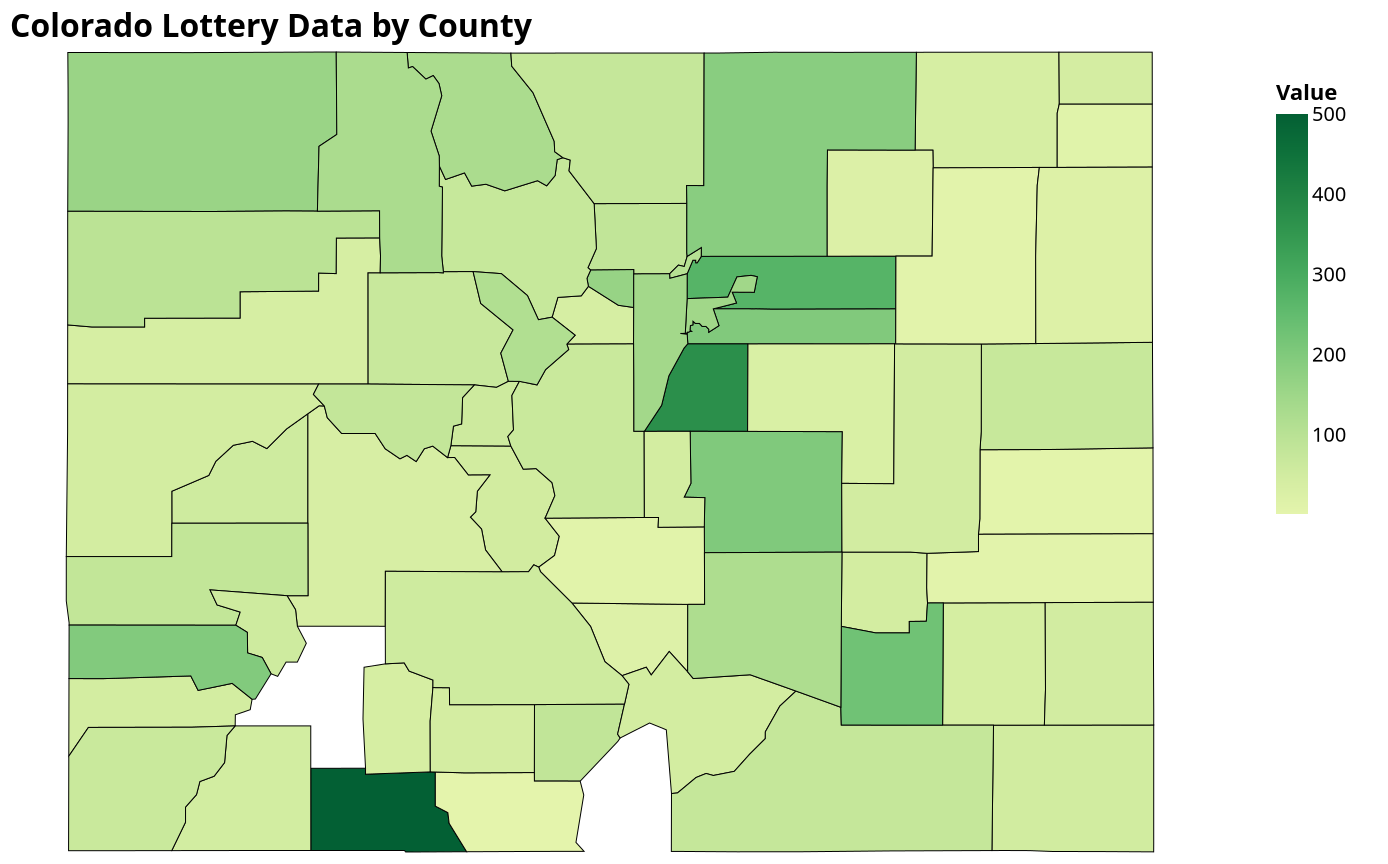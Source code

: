 {
  "config": {
    "view": {"continuousWidth": 400, "continuousHeight": 300, "strokeWidth": 0},
    "axis": {"grid": false},
    "legend": {"padding": 15},
    "title": {"anchor": "start", "fontSize": 16}
  },
  "data": {"name": "data-fdd509fb5ee446dccf5cd16ffcd205b7"},
  "mark": {"type": "geoshape", "stroke": "black", "strokeWidth": 0.5},
  "encoding": {
    "color": {
      "type": "quantitative",
      "field": "value",
      "legend": {"title": "Value"},
      "scale": {"scheme": "yellowgreen"}
    },
    "tooltip": [
      {"type": "nominal", "field": "name", "title": "County Name"},
      {"type": "quantitative", "field": "value", "title": "Value"}
    ]
  },
  "height": 400,
  "projection": {"type": "mercator"},
  "selection": {
    "selector001": {
      "type": "single",
      "fields": ["variable"],
      "bind": {
        "input": "select",
        "options": [
          "adjusted_winners",
          "adjusted_winnings",
          "total_winnings",
          "Population_y",
          "median_income",
          "Pct_Unemployed",
          "Pct_Family_Poverty"
        ],
        "labels": [
          "Adjusted Winners",
          "Winnings per Person",
          "Total Winnings",
          "Population",
          "Median Income",
          "Unemployment (%)",
          "Family Poverty (%)"
        ],
        "name": "Statistic: "
      },
      "init": {"variable": "adjusted_winners"}
    }
  },
  "title": "Colorado Lottery Data by County",
  "transform": [{"filter": {"selection": "selector001"}}],
  "width": 600,
  "$schema": "https://vega.github.io/schema/vega-lite/v4.8.1.json",
  "datasets": {
    "data-fdd509fb5ee446dccf5cd16ffcd205b7": [
      {
        "statefp": "08",
        "countyfp": "001",
        "countyns": "00198116",
        "affgeoid": "0500000US08001",
        "geoid": "08001",
        "name": "Adams",
        "lsad": "06",
        "aland": 3023271523,
        "awater": 41765935,
        "state_name": "Colorado",
        "state_abbr": "CO",
        "jurisdiction_type": "state",
        "variable": "adjusted_winners",
        "value": 273.1563606242234,
        "type": "Feature",
        "geometry": {
          "type": "Polygon",
          "coordinates": [
            [
              [-105.052892, 39.914224],
              [-105.015845, 39.981193],
              [-104.997423, 39.981213],
              [-104.99725, 39.968529],
              [-104.988159, 39.968466],
              [-104.961408, 40.000337],
              [-104.489757, 40.000613],
              [-104.150332, 40.000856],
              [-103.705701, 40.001366],
              [-103.706547, 39.739894],
              [-104.505495, 39.738246],
              [-104.526958, 39.738669],
              [-104.608071, 39.739924],
              [-104.634448, 39.739594],
              [-104.659953, 39.740477],
              [-104.884646, 39.740156],
              [-104.734601, 39.769181],
              [-104.76247, 39.82298],
              [-104.619938, 39.822421],
              [-104.600435, 39.899459],
              [-104.64037, 39.906241],
              [-104.73155, 39.898611],
              [-104.790895, 39.798251],
              [-105.053246, 39.791063],
              [-105.052892, 39.914224]
            ]
          ]
        }
      },
      {
        "statefp": "08",
        "countyfp": "003",
        "countyns": "00198117",
        "affgeoid": "0500000US08003",
        "geoid": "08003",
        "name": "Alamosa",
        "lsad": "06",
        "aland": 1871465871,
        "awater": 1847609,
        "state_name": "Colorado",
        "state_abbr": "CO",
        "jurisdiction_type": "state",
        "variable": "adjusted_winners",
        "value": 86.31541089732063,
        "type": "Feature",
        "geometry": {
          "type": "Polygon",
          "coordinates": [
            [
              [-106.039331, 37.400852],
              [-106.038413, 37.748353],
              [-105.457255, 37.751464],
              [-105.501755, 37.597571],
              [-105.485516, 37.577899],
              [-105.500567, 37.560141],
              [-105.743339, 37.356798],
              [-106.038912, 37.356953],
              [-106.039331, 37.400852]
            ]
          ]
        }
      },
      {
        "statefp": "08",
        "countyfp": "005",
        "countyns": "00198118",
        "affgeoid": "0500000US08005",
        "geoid": "08005",
        "name": "Arapahoe",
        "lsad": "06",
        "aland": 2066627495,
        "awater": 19498045,
        "state_name": "Colorado",
        "state_abbr": "CO",
        "jurisdiction_type": "state",
        "variable": "adjusted_winners",
        "value": 200.53285013398033,
        "type": "Feature",
        "geometry": {
          "type": "Polygon",
          "coordinates": [
            [
              [-105.053439, 39.621423],
              [-105.034822, 39.627809],
              [-105.025369, 39.628598],
              [-105.034752, 39.63359],
              [-105.032038, 39.657087],
              [-105.0158, 39.660508],
              [-105.015696, 39.678684],
              [-104.999906, 39.667884],
              [-104.973486, 39.667684],
              [-104.955903, 39.652998],
              [-104.931703, 39.653044],
              [-104.913257, 39.638691],
              [-104.913407, 39.624083],
              [-104.847733, 39.656788],
              [-104.884646, 39.740156],
              [-104.659953, 39.740477],
              [-104.634448, 39.739594],
              [-104.608071, 39.739924],
              [-104.526958, 39.738669],
              [-104.505495, 39.738246],
              [-103.706547, 39.739894],
              [-103.707072, 39.566295],
              [-103.714355, 39.566331],
              [-104.642125, 39.56589],
              [-104.660626, 39.565909],
              [-104.904415, 39.565982],
              [-105.04874, 39.566088],
              [-105.053439, 39.621423]
            ]
          ]
        }
      },
      {
        "statefp": "08",
        "countyfp": "007",
        "countyns": "00198119",
        "affgeoid": "0500000US08007",
        "geoid": "08007",
        "name": "Archuleta",
        "lsad": "06",
        "aland": 3496717295,
        "awater": 13735089,
        "state_name": "Colorado",
        "state_abbr": "CO",
        "jurisdiction_type": "state",
        "variable": "adjusted_winners",
        "value": 501.27134035597527,
        "type": "Feature",
        "geometry": {
          "type": "Polygon",
          "coordinates": [
            [
              [-107.482131, 37.422673],
              [-107.12868, 37.422942],
              [-107.128737, 37.392409],
              [-106.710775, 37.404228],
              [-106.678373, 37.403596],
              [-106.678354, 37.228566],
              [-106.597384, 37.194974],
              [-106.589178, 37.140188],
              [-106.47623358882801, 36.993774100546894],
              [-106.869796, 36.992426],
              [-106.877292, 37.000139],
              [-107.420913, 37.000005],
              [-107.420921905745, 37.0000049999386],
              [-107.481736999155, 37.0000045803143],
              [-107.482131, 37.422673]
            ]
          ]
        }
      },
      {
        "statefp": "08",
        "countyfp": "009",
        "countyns": "00198120",
        "affgeoid": "0500000US08009",
        "geoid": "08009",
        "name": "Baca",
        "lsad": "06",
        "aland": 6617400584,
        "awater": 6142193,
        "state_name": "Colorado",
        "state_abbr": "CO",
        "jurisdiction_type": "state",
        "variable": "adjusted_winners",
        "value": 52.998605299860536,
        "type": "Feature",
        "geometry": {
          "type": "Polygon",
          "coordinates": [
            [
              [-103.075938, 37.64342],
              [-102.747615, 37.643642],
              [-102.041890869665, 37.6442776852918],
              [-102.04193852287399, 37.3891900553938],
              [-102.041963, 37.258164],
              [-102.041983, 37.106551],
              [-102.04192, 37.035083],
              [-102.04224, 36.993083],
              [-102.355288, 36.994506],
              [-102.698142, 36.995149],
              [-102.841989, 36.999598],
              [-103.002199, 37.000104],
              [-103.08610107563099, 36.9998643611064],
              [-103.075938, 37.64342]
            ]
          ]
        }
      },
      {
        "statefp": "08",
        "countyfp": "011",
        "countyns": "00198121",
        "affgeoid": "0500000US08011",
        "geoid": "08011",
        "name": "Bent",
        "lsad": "06",
        "aland": 3918303376,
        "awater": 73093279,
        "state_name": "Colorado",
        "state_abbr": "CO",
        "jurisdiction_type": "state",
        "variable": "adjusted_winners",
        "value": 42.50255015300918,
        "type": "Feature",
        "geometry": {
          "type": "Polygon",
          "coordinates": [
            [
              [-103.399938, 38.265435],
              [-102.74233, 38.266971],
              [-102.740464, 37.824064],
              [-102.747615, 37.643642],
              [-103.075938, 37.64342],
              [-103.404339, 37.643576],
              [-103.399938, 38.265435]
            ]
          ]
        }
      },
      {
        "statefp": "08",
        "countyfp": "013",
        "countyns": "00198122",
        "affgeoid": "0500000US08013",
        "geoid": "08013",
        "name": "Boulder",
        "lsad": "06",
        "aland": 1881211993,
        "awater": 36590886,
        "state_name": "Colorado",
        "state_abbr": "CO",
        "jurisdiction_type": "state",
        "variable": "adjusted_winners",
        "value": 86.543710400579,
        "type": "Feature",
        "geometry": {
          "type": "Polygon",
          "coordinates": [
            [
              [-105.693453, 39.944017],
              [-105.638797, 40.038787],
              [-105.653321, 40.260457],
              [-105.15906, 40.261219],
              [-105.055089, 40.261793],
              [-105.055393, 40.138263],
              [-105.05541, 40.01771],
              [-105.052823, 40.00026],
              [-105.071899, 39.950198],
              [-105.109517, 39.956996],
              [-105.16615, 39.914047],
              [-105.339547, 39.913786],
              [-105.397849, 39.912886],
              [-105.397971, 39.934867],
              [-105.675798, 39.932445],
              [-105.693453, 39.944017]
            ]
          ]
        }
      },
      {
        "statefp": "08",
        "countyfp": "014",
        "countyns": "01945881",
        "affgeoid": "0500000US08014",
        "geoid": "08014",
        "name": "Broomfield",
        "lsad": "06",
        "aland": 85478497,
        "awater": 1411781,
        "state_name": "Colorado",
        "state_abbr": "CO",
        "jurisdiction_type": "state",
        "variable": "adjusted_winners",
        "value": 108.42103743485353,
        "type": "Feature",
        "geometry": {
          "type": "Polygon",
          "coordinates": [
            [
              [-105.16615, 39.914047],
              [-105.109517, 39.956996],
              [-105.071899, 39.950198],
              [-105.052823, 40.00026],
              [-104.961071, 40.044144],
              [-104.961408, 40.000337],
              [-104.988159, 39.968466],
              [-104.99725, 39.968529],
              [-104.997423, 39.981213],
              [-105.015845, 39.981193],
              [-105.052892, 39.914224],
              [-105.165167, 39.891486],
              [-105.16615, 39.914047]
            ]
          ]
        }
      },
      {
        "statefp": "08",
        "countyfp": "015",
        "countyns": "00198123",
        "affgeoid": "0500000US08015",
        "geoid": "08015",
        "name": "Chaffee",
        "lsad": "06",
        "aland": 2624715689,
        "awater": 3999975,
        "state_name": "Colorado",
        "state_abbr": "CO",
        "jurisdiction_type": "state",
        "variable": "adjusted_winners",
        "value": 50.93124282219004,
        "type": "Feature",
        "geometry": {
          "type": "Polygon",
          "coordinates": [
            [
              [-106.577966, 39.057908],
              [-106.191006, 39.056073],
              [-106.110995, 38.940099],
              [-106.028138, 38.942849],
              [-105.925123, 38.872178],
              [-105.906587, 38.806962],
              [-105.96975, 38.693551],
              [-105.878122, 38.60212],
              [-105.908717, 38.505631],
              [-106.010751, 38.446566],
              [-106.042771, 38.458267],
              [-106.076535, 38.423652],
              [-106.24694, 38.422768],
              [-106.354185, 38.533384],
              [-106.379899, 38.638483],
              [-106.452126, 38.698777],
              [-106.417431, 38.725675],
              [-106.406987, 38.829334],
              [-106.326099, 38.911004],
              [-106.465032, 38.910354],
              [-106.554211, 38.998711],
              [-106.599214, 38.997994],
              [-106.577966, 39.057908]
            ]
          ]
        }
      },
      {
        "statefp": "08",
        "countyfp": "017",
        "countyns": "00198124",
        "affgeoid": "0500000US08017",
        "geoid": "08017",
        "name": "Cheyenne",
        "lsad": "06",
        "aland": 4605714032,
        "awater": 8166134,
        "state_name": "Colorado",
        "state_abbr": "CO",
        "jurisdiction_type": "state",
        "variable": "adjusted_winners",
        "value": 5.330490405117271,
        "type": "Feature",
        "geometry": {
          "type": "Polygon",
          "coordinates": [
            [
              [-103.164159, 38.690133],
              [-103.163025, 39.03761],
              [-102.715766, 39.038675],
              [-102.046571, 39.047038],
              [-102.04571290308701, 38.6975657700785],
              [-102.04551057457, 38.6151645901775],
              [-103.172943, 38.61245],
              [-103.164159, 38.690133]
            ]
          ]
        }
      },
      {
        "statefp": "08",
        "countyfp": "019",
        "countyns": "00198125",
        "affgeoid": "0500000US08019",
        "geoid": "08019",
        "name": "Clear Creek",
        "lsad": "06",
        "aland": 1023554666,
        "awater": 3280482,
        "state_name": "Colorado",
        "state_abbr": "CO",
        "jurisdiction_type": "state",
        "variable": "adjusted_winners",
        "value": 39.562727745965645,
        "type": "Feature",
        "geometry": {
          "type": "Polygon",
          "coordinates": [
            [
              [-105.887395, 39.796996],
              [-105.736426, 39.804801],
              [-105.690348, 39.851996],
              [-105.496939, 39.75787],
              [-105.397949, 39.747087],
              [-105.398949, 39.566056],
              [-105.776642, 39.56492],
              [-105.829662, 39.564865],
              [-105.77601, 39.609267],
              [-105.924618, 39.698972],
              [-105.887395, 39.796996]
            ]
          ]
        }
      },
      {
        "statefp": "08",
        "countyfp": "021",
        "countyns": "00198126",
        "affgeoid": "0500000US08021",
        "geoid": "08021",
        "name": "Conejos",
        "lsad": "06",
        "aland": 3334423634,
        "awater": 9235291,
        "state_name": "Colorado",
        "state_abbr": "CO",
        "jurisdiction_type": "state",
        "variable": "adjusted_winners",
        "value": 2.4390243902439024,
        "type": "Feature",
        "geometry": {
          "type": "Polygon",
          "coordinates": [
            [
              [-106.678373, 37.403596],
              [-106.487968, 37.39935],
              [-106.039331, 37.400852],
              [-106.038912, 37.356953],
              [-105.743339, 37.356798],
              [-105.720308, 37.285614],
              [-105.770673, 37.041777],
              [-105.718469683991, 36.995845927301005],
              [-105.997472, 36.995417],
              [-106.00631641079801, 36.99538662881729],
              [-106.343139, 36.99423],
              [-106.47623358882801, 36.993774100546894],
              [-106.589178, 37.140188],
              [-106.597384, 37.194974],
              [-106.678354, 37.228566],
              [-106.678373, 37.403596]
            ]
          ]
        }
      },
      {
        "statefp": "08",
        "countyfp": "025",
        "countyns": "00198128",
        "affgeoid": "0500000US08025",
        "geoid": "08025",
        "name": "Crowley",
        "lsad": "06",
        "aland": 2039420471,
        "awater": 33430385,
        "state_name": "Colorado",
        "state_abbr": "CO",
        "jurisdiction_type": "state",
        "variable": "adjusted_winners",
        "value": 47.797883236599525,
        "type": "Feature",
        "geometry": {
          "type": "Polygon",
          "coordinates": [
            [
              [-104.053921, 38.522393],
              [-103.61299, 38.522548],
              [-103.504666, 38.516409],
              [-103.506985, 38.342256],
              [-103.501764, 38.265016],
              [-103.509364, 38.172514],
              [-103.619283, 38.171455],
              [-103.619172, 38.113355],
              [-103.835616, 38.11334],
              [-104.058242, 38.146492],
              [-104.053921, 38.522393]
            ]
          ]
        }
      },
      {
        "statefp": "08",
        "countyfp": "027",
        "countyns": "00198129",
        "affgeoid": "0500000US08027",
        "geoid": "08027",
        "name": "Custer",
        "lsad": "06",
        "aland": 1913031958,
        "awater": 3364151,
        "state_name": "Colorado",
        "state_abbr": "CO",
        "jurisdiction_type": "state",
        "variable": "adjusted_winners",
        "value": 20.185708518368994,
        "type": "Feature",
        "geometry": {
          "type": "Polygon",
          "coordinates": [
            [
              [-105.796897, 38.265047],
              [-105.049215, 38.257973],
              [-105.049917, 37.915479],
              [-105.168652, 38.018946],
              [-105.285076, 37.899421],
              [-105.317081, 37.938949],
              [-105.473204, 37.89597],
              [-105.583922, 37.967196],
              [-105.67627, 38.146173],
              [-105.796897, 38.265047]
            ]
          ]
        }
      },
      {
        "statefp": "08",
        "countyfp": "029",
        "countyns": "00198130",
        "affgeoid": "0500000US08029",
        "geoid": "08029",
        "name": "Delta",
        "lsad": "06",
        "aland": 2957991297,
        "awater": 16886462,
        "state_name": "Colorado",
        "state_abbr": "CO",
        "jurisdiction_type": "state",
        "variable": "adjusted_winners",
        "value": 58.47575356185184,
        "type": "Feature",
        "geometry": {
          "type": "Polygon",
          "coordinates": [
            [
              [-108.378953, 38.829108],
              [-108.140323, 38.908767],
              [-108.094786, 38.979684],
              [-107.982173, 39.059878],
              [-107.85824, 39.079804],
              [-107.76549, 39.043294],
              [-107.637893, 39.14202],
              [-107.500606, 39.217916],
              [-107.500655, 38.668553],
              [-108.378698, 38.668097],
              [-108.378953, 38.829108]
            ]
          ]
        }
      },
      {
        "statefp": "08",
        "countyfp": "031",
        "countyns": "00198131",
        "affgeoid": "0500000US08031",
        "geoid": "08031",
        "name": "Denver",
        "lsad": "06",
        "aland": 397133930,
        "awater": 4225831,
        "state_name": "Colorado",
        "state_abbr": "CO",
        "jurisdiction_type": "state",
        "variable": "adjusted_winners",
        "value": 146.04489652361784,
        "type": "Feature",
        "geometry": {
          "type": "Polygon",
          "coordinates": [
            [
              [-105.065141, 39.618582],
              [-105.053246, 39.791063],
              [-104.790895, 39.798251],
              [-104.73155, 39.898611],
              [-104.64037, 39.906241],
              [-104.600435, 39.899459],
              [-104.619938, 39.822421],
              [-104.76247, 39.82298],
              [-104.734601, 39.769181],
              [-104.884646, 39.740156],
              [-104.847733, 39.656788],
              [-104.913407, 39.624083],
              [-104.913257, 39.638691],
              [-104.931703, 39.653044],
              [-104.955903, 39.652998],
              [-104.973486, 39.667684],
              [-104.999906, 39.667884],
              [-105.015696, 39.678684],
              [-105.0158, 39.660508],
              [-105.032038, 39.657087],
              [-105.034752, 39.63359],
              [-105.025369, 39.628598],
              [-105.034822, 39.627809],
              [-105.053439, 39.621423],
              [-105.058125, 39.61443],
              [-105.096955, 39.617969],
              [-105.065141, 39.618582]
            ]
          ]
        }
      },
      {
        "statefp": "08",
        "countyfp": "033",
        "countyns": "00198132",
        "affgeoid": "0500000US08033",
        "geoid": "08033",
        "name": "Dolores",
        "lsad": "06",
        "aland": 2763958520,
        "awater": 2716141,
        "state_name": "Colorado",
        "state_abbr": "CO",
        "jurisdiction_type": "state",
        "variable": "adjusted_winners",
        "value": 48.216007714561236,
        "type": "Feature",
        "geometry": {
          "type": "Polygon",
          "coordinates": [
            [
              [-109.042604100621, 37.8810848174926],
              [-108.820522, 37.880851],
              [-108.256498, 37.894607],
              [-108.209093, 37.820936],
              [-107.989472, 37.856753],
              [-107.860845, 37.775517],
              [-107.872966, 37.722416],
              [-107.968875, 37.696485],
              [-107.970086, 37.639587],
              [-108.250635, 37.632847],
              [-108.917081, 37.631902],
              [-109.043780720503, 37.484819231417504],
              [-109.042604100621, 37.8810848174926]
            ]
          ]
        }
      },
      {
        "statefp": "08",
        "countyfp": "035",
        "countyns": "00198133",
        "affgeoid": "0500000US08035",
        "geoid": "08035",
        "name": "Douglas",
        "lsad": "06",
        "aland": 2176272717,
        "awater": 6752511,
        "state_name": "Colorado",
        "state_abbr": "CO",
        "jurisdiction_type": "state",
        "variable": "adjusted_winners",
        "value": 372.2839405325927,
        "type": "Feature",
        "geometry": {
          "type": "Polygon",
          "coordinates": [
            [
              [-105.217833, 39.260115],
              [-105.171278, 39.406854],
              [-105.073045, 39.545265],
              [-105.05306, 39.563109],
              [-105.04874, 39.566088],
              [-104.904415, 39.565982],
              [-104.660626, 39.565909],
              [-104.662896, 39.129527],
              [-105.033544, 39.129819],
              [-105.32922, 39.129689],
              [-105.217833, 39.260115]
            ]
          ]
        }
      },
      {
        "statefp": "08",
        "countyfp": "037",
        "countyns": "00198134",
        "affgeoid": "0500000US08037",
        "geoid": "08037",
        "name": "Eagle",
        "lsad": "06",
        "aland": 4362874882,
        "awater": 18849997,
        "state_name": "Colorado",
        "state_abbr": "CO",
        "jurisdiction_type": "state",
        "variable": "adjusted_winners",
        "value": 70.37259287545687,
        "type": "Feature",
        "geometry": {
          "type": "Polygon",
          "coordinates": [
            [
              [-107.113672, 39.919112],
              [-107.033968, 39.918913],
              [-106.656536, 39.919961],
              [-106.626555, 39.918671],
              [-106.626569, 39.924785],
              [-106.434508, 39.924914],
              [-106.385478, 39.767164],
              [-106.176464, 39.635722],
              [-106.255767, 39.519897],
              [-106.206732, 39.379636],
              [-106.283812, 39.349469],
              [-106.426487, 39.361871],
              [-106.509214, 39.362298],
              [-107.113446, 39.366066],
              [-107.113672, 39.919112]
            ]
          ]
        }
      },
      {
        "statefp": "08",
        "countyfp": "041",
        "countyns": "00198135",
        "affgeoid": "0500000US08041",
        "geoid": "08041",
        "name": "El Paso",
        "lsad": "06",
        "aland": 5508492691,
        "awater": 7108817,
        "state_name": "Colorado",
        "state_abbr": "CO",
        "jurisdiction_type": "state",
        "variable": "adjusted_winners",
        "value": 201.4411870181101,
        "type": "Feature",
        "geometry": {
          "type": "Polygon",
          "coordinates": [
            [
              [-105.028903, 38.868907],
              [-105.033544, 39.129819],
              [-104.662896, 39.129527],
              [-104.051568, 39.128138],
              [-104.055528, 38.868868],
              [-104.053921, 38.522393],
              [-104.941533, 38.519569],
              [-104.942426, 38.649882],
              [-104.938994, 38.796884],
              [-105.072184, 38.799382],
              [-105.028903, 38.868907]
            ]
          ]
        }
      },
      {
        "statefp": "08",
        "countyfp": "039",
        "countyns": "00198136",
        "affgeoid": "0500000US08039",
        "geoid": "08039",
        "name": "Elbert",
        "lsad": "06",
        "aland": 4793658887,
        "awater": 442148,
        "state_name": "Colorado",
        "state_abbr": "CO",
        "jurisdiction_type": "state",
        "variable": "adjusted_winners",
        "value": 30.058595236283388,
        "type": "Feature",
        "geometry": {
          "type": "Polygon",
          "coordinates": [
            [
              [-104.660626, 39.565909],
              [-104.642125, 39.56589],
              [-103.714355, 39.566331],
              [-103.719664, 38.866827],
              [-104.055528, 38.868868],
              [-104.051568, 39.128138],
              [-104.662896, 39.129527],
              [-104.660626, 39.565909]
            ]
          ]
        }
      },
      {
        "statefp": "08",
        "countyfp": "043",
        "countyns": "00198137",
        "affgeoid": "0500000US08043",
        "geoid": "08043",
        "name": "Fremont",
        "lsad": "06",
        "aland": 3970664556,
        "awater": 2235368,
        "state_name": "Colorado",
        "state_abbr": "CO",
        "jurisdiction_type": "state",
        "variable": "adjusted_winners",
        "value": 9.7873846858666,
        "type": "Feature",
        "geometry": {
          "type": "Polygon",
          "coordinates": [
            [
              [-106.010751, 38.446566],
              [-105.908717, 38.505631],
              [-105.878122, 38.60212],
              [-105.96975, 38.693551],
              [-105.329134, 38.697205],
              [-105.237792, 38.696901],
              [-105.240362, 38.647595],
              [-104.942426, 38.649882],
              [-104.941533, 38.519569],
              [-104.940366, 38.258275],
              [-105.049215, 38.257973],
              [-105.796897, 38.265047],
              [-105.999788, 38.423622],
              [-106.010751, 38.446566]
            ]
          ]
        }
      },
      {
        "statefp": "08",
        "countyfp": "045",
        "countyns": "00198138",
        "affgeoid": "0500000US08045",
        "geoid": "08045",
        "name": "Garfield",
        "lsad": "06",
        "aland": 7634080241,
        "awater": 21423704,
        "state_name": "Colorado",
        "state_abbr": "CO",
        "jurisdiction_type": "state",
        "variable": "adjusted_winners",
        "value": 39.986615358875696,
        "type": "Feature",
        "geometry": {
          "type": "Polygon",
          "coordinates": [
            [
              [-109.05106684627299, 39.4977388093662],
              [-109.05087192526202, 39.6604717771594],
              [-108.895728, 39.650337],
              [-108.554627, 39.650164],
              [-108.554722, 39.69364],
              [-107.938546, 39.694464],
              [-107.938502, 39.824996],
              [-107.43177, 39.828377],
              [-107.431665, 39.917725],
              [-107.318751, 39.914968],
              [-107.316993, 40.090765],
              [-107.037363, 40.091538],
              [-107.03205, 40.002939],
              [-107.033968, 39.918913],
              [-107.113672, 39.919112],
              [-107.113446, 39.366066],
              [-107.430949, 39.366178],
              [-108.106015, 39.366151],
              [-109.051223831017, 39.36667754958629],
              [-109.05106684627299, 39.4977388093662]
            ]
          ]
        }
      },
      {
        "statefp": "08",
        "countyfp": "047",
        "countyns": "00198139",
        "affgeoid": "0500000US08047",
        "geoid": "08047",
        "name": "Gilpin",
        "lsad": "06",
        "aland": 388228973,
        "awater": 942056,
        "state_name": "Colorado",
        "state_abbr": "CO",
        "jurisdiction_type": "state",
        "variable": "adjusted_winners",
        "value": 163.371998039536,
        "type": "Feature",
        "geometry": {
          "type": "Polygon",
          "coordinates": [
            [
              [-105.699719, 39.891499],
              [-105.675798, 39.932445],
              [-105.397971, 39.934867],
              [-105.397849, 39.912886],
              [-105.397949, 39.747087],
              [-105.496939, 39.75787],
              [-105.690348, 39.851996],
              [-105.699719, 39.891499]
            ]
          ]
        }
      },
      {
        "statefp": "08",
        "countyfp": "049",
        "countyns": "00198140",
        "affgeoid": "0500000US08049",
        "geoid": "08049",
        "name": "Grand",
        "lsad": "06",
        "aland": 4782260510,
        "awater": 59902382,
        "state_name": "Colorado",
        "state_abbr": "CO",
        "jurisdiction_type": "state",
        "variable": "adjusted_winners",
        "value": 74.71819645732688,
        "type": "Feature",
        "geometry": {
          "type": "Polygon",
          "coordinates": [
            [
              [-106.652112, 40.445231],
              [-106.612321, 40.379383],
              [-106.489842, 40.411578],
              [-106.44342, 40.346533],
              [-106.351456, 40.355837],
              [-106.230074, 40.323382],
              [-106.018622, 40.373295],
              [-105.959659, 40.348149],
              [-105.905068, 40.398816],
              [-105.891754, 40.476661],
              [-105.854926, 40.486252],
              [-105.807341, 40.474527],
              [-105.81534, 40.421486],
              [-105.653321, 40.260457],
              [-105.638797, 40.038787],
              [-105.693453, 39.944017],
              [-105.675798, 39.932445],
              [-105.699719, 39.891499],
              [-105.690348, 39.851996],
              [-105.736426, 39.804801],
              [-105.887395, 39.796996],
              [-105.924618, 39.698972],
              [-106.012987, 39.686341],
              [-106.083711, 39.805964],
              [-106.252027, 39.914712],
              [-106.434508, 39.924914],
              [-106.626569, 39.924785],
              [-106.637031, 40.002106],
              [-106.632257, 40.341559],
              [-106.652857, 40.346187],
              [-106.652112, 40.445231]
            ]
          ]
        }
      },
      {
        "statefp": "08",
        "countyfp": "051",
        "countyns": "00198141",
        "affgeoid": "0500000US08051",
        "geoid": "08051",
        "name": "Gunnison",
        "lsad": "06",
        "aland": 8389338061,
        "awater": 53067068,
        "state_name": "Colorado",
        "state_abbr": "CO",
        "jurisdiction_type": "state",
        "variable": "adjusted_winners",
        "value": 37.110054505392554,
        "type": "Feature",
        "geometry": {
          "type": "Polygon",
          "coordinates": [
            [
              [-107.63504, 38.301896],
              [-107.50002, 38.301926],
              [-107.500655, 38.668553],
              [-107.500606, 39.217916],
              [-107.428073, 39.257596],
              [-107.394486, 39.256299],
              [-107.375608, 39.197931],
              [-107.28249, 39.118718],
              [-107.06632, 39.118805],
              [-107.001622, 39.042273],
              [-106.906422, 38.992091],
              [-106.861687, 39.009439],
              [-106.801874, 38.978303],
              [-106.749357, 39.042528],
              [-106.694969, 39.055667],
              [-106.599214, 38.997994],
              [-106.554211, 38.998711],
              [-106.465032, 38.910354],
              [-106.326099, 38.911004],
              [-106.406987, 38.829334],
              [-106.417431, 38.725675],
              [-106.452126, 38.698777],
              [-106.379899, 38.638483],
              [-106.354185, 38.533384],
              [-106.24694, 38.422768],
              [-107.000601, 38.425619],
              [-107.001119, 38.147072],
              [-107.56862, 38.147267],
              [-107.580243, 38.230824],
              [-107.63504, 38.301896]
            ]
          ]
        }
      },
      {
        "statefp": "08",
        "countyfp": "055",
        "countyns": "00198143",
        "affgeoid": "0500000US08055",
        "geoid": "08055",
        "name": "Huerfano",
        "lsad": "06",
        "aland": 4120756339,
        "awater": 5792101,
        "state_name": "Colorado",
        "state_abbr": "CO",
        "jurisdiction_type": "state",
        "variable": "adjusted_winners",
        "value": 46.45086369574684,
        "type": "Feature",
        "geometry": {
          "type": "Polygon",
          "coordinates": [
            [
              [-105.501755, 37.597571],
              [-105.457255, 37.751464],
              [-105.428893, 37.851733],
              [-105.473204, 37.89597],
              [-105.317081, 37.938949],
              [-105.285076, 37.899421],
              [-105.168652, 38.018946],
              [-105.049917, 37.915479],
              [-105.013729, 37.881271],
              [-104.646383, 37.900527],
              [-104.351109, 37.817488],
              [-104.45493, 37.740839],
              [-104.548417, 37.609424],
              [-104.548652, 37.5747],
              [-104.649229, 37.49532],
              [-104.748938, 37.407029],
              [-104.88426, 37.385817],
              [-104.930553, 37.39618],
              [-104.995505, 37.375551],
              [-105.115425, 37.296294],
              [-105.154176, 37.293129],
              [-105.187549, 37.619669],
              [-105.295587, 37.654416],
              [-105.485516, 37.577899],
              [-105.501755, 37.597571]
            ]
          ]
        }
      },
      {
        "statefp": "08",
        "countyfp": "057",
        "countyns": "00198144",
        "affgeoid": "0500000US08057",
        "geoid": "08057",
        "name": "Jackson",
        "lsad": "06",
        "aland": 4179530269,
        "awater": 18750017,
        "state_name": "Colorado",
        "state_abbr": "CO",
        "jurisdiction_type": "state",
        "variable": "adjusted_winners",
        "value": 128.66333095067907,
        "type": "Feature",
        "geometry": {
          "type": "Polygon",
          "coordinates": [
            [
              [-106.860377948665, 41.00071862923709],
              [-106.321169215914, 40.998215011068005],
              [-106.217573, 40.997734],
              [-106.190554078709, 40.997746612574396],
              [-106.185307, 40.933973],
              [-106.047971, 40.804643],
              [-105.910892, 40.56642],
              [-105.907857, 40.515493],
              [-105.854926, 40.486252],
              [-105.891754, 40.476661],
              [-105.905068, 40.398816],
              [-105.959659, 40.348149],
              [-106.018622, 40.373295],
              [-106.230074, 40.323382],
              [-106.351456, 40.355837],
              [-106.44342, 40.346533],
              [-106.489842, 40.411578],
              [-106.612321, 40.379383],
              [-106.652112, 40.445231],
              [-106.653113, 40.494732],
              [-106.706149, 40.616597],
              [-106.636922, 40.789489],
              [-106.654541, 40.849117],
              [-106.691669, 40.888192],
              [-106.739341, 40.870843],
              [-106.82503, 40.932119],
              [-106.852349, 40.925183],
              [-106.860377948665, 41.00071862923709]
            ]
          ]
        }
      },
      {
        "statefp": "08",
        "countyfp": "059",
        "countyns": "00198145",
        "affgeoid": "0500000US08059",
        "geoid": "08059",
        "name": "Jefferson",
        "lsad": "06",
        "aland": 1979302374,
        "awater": 25443077,
        "state_name": "Colorado",
        "state_abbr": "CO",
        "jurisdiction_type": "state",
        "variable": "adjusted_winners",
        "value": 143.39067236782466,
        "type": "Feature",
        "geometry": {
          "type": "Polygon",
          "coordinates": [
            [
              [-105.398949, 39.566056],
              [-105.397949, 39.747087],
              [-105.397849, 39.912886],
              [-105.339547, 39.913786],
              [-105.16615, 39.914047],
              [-105.165167, 39.891486],
              [-105.052892, 39.914224],
              [-105.053246, 39.791063],
              [-105.065141, 39.618582],
              [-105.096955, 39.617969],
              [-105.058125, 39.61443],
              [-105.053439, 39.621423],
              [-105.04874, 39.566088],
              [-105.05306, 39.563109],
              [-105.073045, 39.545265],
              [-105.171278, 39.406854],
              [-105.217833, 39.260115],
              [-105.32922, 39.129689],
              [-105.330444, 39.129685],
              [-105.397875, 39.129564],
              [-105.398154, 39.40127],
              [-105.398949, 39.566056]
            ]
          ]
        }
      },
      {
        "statefp": "08",
        "countyfp": "061",
        "countyns": "00198146",
        "affgeoid": "0500000US08061",
        "geoid": "08061",
        "name": "Kiowa",
        "lsad": "06",
        "aland": 4578603605,
        "awater": 47032919,
        "state_name": "Colorado",
        "state_abbr": "CO",
        "jurisdiction_type": "state",
        "variable": "adjusted_winners",
        "value": 7.230657989877079,
        "type": "Feature",
        "geometry": {
          "type": "Polygon",
          "coordinates": [
            [
              [-103.504666, 38.516409],
              [-103.172878, 38.525315],
              [-103.172943, 38.61245],
              [-102.04551057457, 38.6151645901775],
              [-102.044944, 38.384419],
              [-102.04465035914698, 38.26874922250309],
              [-102.74233, 38.266971],
              [-103.399938, 38.265435],
              [-103.501764, 38.265016],
              [-103.506985, 38.342256],
              [-103.504666, 38.516409]
            ]
          ]
        }
      },
      {
        "statefp": "08",
        "countyfp": "063",
        "countyns": "00198147",
        "affgeoid": "0500000US08063",
        "geoid": "08063",
        "name": "Kit Carson",
        "lsad": "06",
        "aland": 5596501948,
        "awater": 2251930,
        "state_name": "Colorado",
        "state_abbr": "CO",
        "jurisdiction_type": "state",
        "variable": "adjusted_winners",
        "value": 72.59528130671507,
        "type": "Feature",
        "geometry": {
          "type": "Polygon",
          "coordinates": [
            [
              [-103.155253, 39.127984],
              [-103.154376, 39.565654],
              [-102.802932, 39.567841],
              [-102.049992135644, 39.57405609742101],
              [-102.049961857828, 39.568178980673096],
              [-102.04896, 39.373712],
              [-102.047200721701, 39.133146709511195],
              [-102.046571, 39.047038],
              [-102.715766, 39.038675],
              [-103.163025, 39.03761],
              [-103.155253, 39.127984]
            ]
          ]
        }
      },
      {
        "statefp": "08",
        "countyfp": "067",
        "countyns": "00198148",
        "affgeoid": "0500000US08067",
        "geoid": "08067",
        "name": "La Plata",
        "lsad": "06",
        "aland": 4376514359,
        "awater": 25383359,
        "state_name": "Colorado",
        "state_abbr": "CO",
        "jurisdiction_type": "state",
        "variable": "adjusted_winners",
        "value": 49.014384656366545,
        "type": "Feature",
        "geometry": {
          "type": "Polygon",
          "coordinates": [
            [
              [-108.290459, 37.145975],
              [-108.290423, 37.223584],
              [-108.219688, 37.287415],
              [-108.197776, 37.354939],
              [-108.105857, 37.382068],
              [-108.038409, 37.451931],
              [-108.022895, 37.590587],
              [-107.970086, 37.639587],
              [-107.482179, 37.639501],
              [-107.482131, 37.422673],
              [-107.481736999155, 37.0000045803143],
              [-108.000623, 37.000001],
              [-108.379302950094, 36.9995646863115],
              [-108.290459, 37.145975]
            ]
          ]
        }
      },
      {
        "statefp": "08",
        "countyfp": "065",
        "countyns": "00198149",
        "affgeoid": "0500000US08065",
        "geoid": "08065",
        "name": "Lake",
        "lsad": "06",
        "aland": 976215872,
        "awater": 18111565,
        "state_name": "Colorado",
        "state_abbr": "CO",
        "jurisdiction_type": "state",
        "variable": "adjusted_winners",
        "value": 60.071574642126784,
        "type": "Feature",
        "geometry": {
          "type": "Polygon",
          "coordinates": [
            [
              [-106.561265, 39.155677],
              [-106.508614, 39.166681],
              [-106.50238, 39.298567],
              [-106.426487, 39.361871],
              [-106.283812, 39.349469],
              [-106.206732, 39.379636],
              [-106.135529, 39.379546],
              [-106.183972, 39.309354],
              [-106.173847, 39.137076],
              [-106.210173, 39.103918],
              [-106.191006, 39.056073],
              [-106.577966, 39.057908],
              [-106.561265, 39.155677]
            ]
          ]
        }
      },
      {
        "statefp": "08",
        "countyfp": "069",
        "countyns": "00198150",
        "affgeoid": "0500000US08069",
        "geoid": "08069",
        "name": "Larimer",
        "lsad": "06",
        "aland": 6724080411,
        "awater": 97955155,
        "state_name": "Colorado",
        "state_abbr": "CO",
        "jurisdiction_type": "state",
        "variable": "adjusted_winners",
        "value": 77.57090933989124,
        "type": "Feature",
        "geometry": {
          "type": "Polygon",
          "coordinates": [
            [
              [-106.190554078709, 40.997746612574396],
              [-105.277138, 40.998173],
              [-105.27685999403501, 40.998172917625894],
              [-104.943371, 40.9980741037298],
              [-104.945551, 40.349099],
              [-105.05672, 40.349281],
              [-105.055089, 40.261793],
              [-105.15906, 40.261219],
              [-105.653321, 40.260457],
              [-105.81534, 40.421486],
              [-105.807341, 40.474527],
              [-105.854926, 40.486252],
              [-105.907857, 40.515493],
              [-105.910892, 40.56642],
              [-106.047971, 40.804643],
              [-106.185307, 40.933973],
              [-106.190554078709, 40.997746612574396]
            ]
          ]
        }
      },
      {
        "statefp": "08",
        "countyfp": "071",
        "countyns": "00198151",
        "affgeoid": "0500000US08071",
        "geoid": "08071",
        "name": "Las Animas",
        "lsad": "06",
        "aland": 12361852550,
        "awater": 6929970,
        "state_name": "Colorado",
        "state_abbr": "CO",
        "jurisdiction_type": "state",
        "variable": "adjusted_winners",
        "value": 77.91491415569193,
        "type": "Feature",
        "geometry": {
          "type": "Polygon",
          "coordinates": [
            [
              [-105.154176, 37.293129],
              [-105.115425, 37.296294],
              [-104.995505, 37.375551],
              [-104.930553, 37.39618],
              [-104.88426, 37.385817],
              [-104.748938, 37.407029],
              [-104.649229, 37.49532],
              [-104.548652, 37.5747],
              [-104.548417, 37.609424],
              [-104.45493, 37.740839],
              [-104.351109, 37.817488],
              [-104.061132, 37.734704],
              [-104.058196, 37.644049],
              [-103.404339, 37.643576],
              [-103.075938, 37.64342],
              [-103.08610107563099, 36.9998643611064],
              [-103.733247, 36.998016],
              [-104.007849409613, 36.995984094709094],
              [-104.338833, 36.993535],
              [-104.732031, 36.993447],
              [-105.1208, 36.995428],
              [-105.155042748048, 36.995474445610604],
              [-105.154176, 37.293129]
            ]
          ]
        }
      },
      {
        "statefp": "08",
        "countyfp": "073",
        "countyns": "00198152",
        "affgeoid": "0500000US08073",
        "geoid": "08073",
        "name": "Lincoln",
        "lsad": "06",
        "aland": 6676158690,
        "awater": 22780366,
        "state_name": "Colorado",
        "state_abbr": "CO",
        "jurisdiction_type": "state",
        "variable": "adjusted_winners",
        "value": 49.91087344028521,
        "type": "Feature",
        "geometry": {
          "type": "Polygon",
          "coordinates": [
            [
              [-104.055528, 38.868868],
              [-103.719664, 38.866827],
              [-103.714355, 39.566331],
              [-103.707072, 39.566295],
              [-103.154376, 39.565654],
              [-103.155253, 39.127984],
              [-103.163025, 39.03761],
              [-103.164159, 38.690133],
              [-103.172943, 38.61245],
              [-103.172878, 38.525315],
              [-103.504666, 38.516409],
              [-103.61299, 38.522548],
              [-104.053921, 38.522393],
              [-104.055528, 38.868868]
            ]
          ]
        }
      },
      {
        "statefp": "08",
        "countyfp": "075",
        "countyns": "00198153",
        "affgeoid": "0500000US08075",
        "geoid": "08075",
        "name": "Logan",
        "lsad": "06",
        "aland": 4761948003,
        "awater": 16363553,
        "state_name": "Colorado",
        "state_abbr": "CO",
        "jurisdiction_type": "state",
        "variable": "adjusted_winners",
        "value": 39.48346339650687,
        "type": "Feature",
        "geometry": {
          "type": "Polygon",
          "coordinates": [
            [
              [-103.57377400619501, 41.001721799084095],
              [-103.38249165189, 41.001926146620995],
              [-103.076536, 41.002253],
              [-102.65346413726901, 41.002225324143595],
              [-102.65131, 40.749402],
              [-102.664689, 40.705189],
              [-102.664804, 40.438473],
              [-102.77996, 40.438446],
              [-103.465377, 40.436346],
              [-103.4672, 40.523253],
              [-103.581844, 40.523383],
              [-103.57377400619501, 41.001721799084095]
            ]
          ]
        }
      },
      {
        "statefp": "08",
        "countyfp": "077",
        "countyns": "00198154",
        "affgeoid": "0500000US08077",
        "geoid": "08077",
        "name": "Mesa",
        "lsad": "06",
        "aland": 8621911414,
        "awater": 31428362,
        "state_name": "Colorado",
        "state_abbr": "CO",
        "jurisdiction_type": "state",
        "variable": "adjusted_winners",
        "value": 46.6036147173432,
        "type": "Feature",
        "geometry": {
          "type": "Polygon",
          "coordinates": [
            [
              [-109.051512, 39.126095],
              [-109.051223831017, 39.36667754958629],
              [-108.106015, 39.366151],
              [-107.430949, 39.366178],
              [-107.465187, 39.314515],
              [-107.394486, 39.256299],
              [-107.428073, 39.257596],
              [-107.500606, 39.217916],
              [-107.637893, 39.14202],
              [-107.76549, 39.043294],
              [-107.85824, 39.079804],
              [-107.982173, 39.059878],
              [-108.094786, 38.979684],
              [-108.140323, 38.908767],
              [-108.378953, 38.829108],
              [-108.378698, 38.668097],
              [-108.379136, 38.499987],
              [-109.05996197258898, 38.499989031020796],
              [-109.051512, 39.126095]
            ]
          ]
        }
      },
      {
        "statefp": "08",
        "countyfp": "079",
        "countyns": "00198155",
        "affgeoid": "0500000US08079",
        "geoid": "08079",
        "name": "Mineral",
        "lsad": "06",
        "aland": 2268209082,
        "awater": 5222161,
        "state_name": "Colorado",
        "state_abbr": "CO",
        "jurisdiction_type": "state",
        "variable": "adjusted_winners",
        "value": 38.659793814432994,
        "type": "Feature",
        "geometry": {
          "type": "Polygon",
          "coordinates": [
            [
              [-107.138191, 37.938848],
              [-107.000602, 37.956041],
              [-106.879167, 37.96111],
              [-106.84727, 37.91917],
              [-106.693523, 37.873519],
              [-106.693845, 37.835244],
              [-106.711624, 37.664273],
              [-106.710775, 37.404228],
              [-107.128737, 37.392409],
              [-107.12868, 37.422942],
              [-107.145138, 37.675497],
              [-107.138191, 37.938848]
            ]
          ]
        }
      },
      {
        "statefp": "08",
        "countyfp": "081",
        "countyns": "00198156",
        "affgeoid": "0500000US08081",
        "geoid": "08081",
        "name": "Moffat",
        "lsad": "06",
        "aland": 12284943876,
        "awater": 19803412,
        "state_name": "Colorado",
        "state_abbr": "CO",
        "jurisdiction_type": "state",
        "variable": "adjusted_winners",
        "value": 158.47740370033364,
        "type": "Feature",
        "geometry": {
          "type": "Polygon",
          "coordinates": [
            [
              [-109.048249, 40.653601],
              [-109.048259750048, 40.662601817228],
              [-109.048455, 40.826081],
              [-109.050076, 41.000659],
              [-108.250649, 41.000114],
              [-107.91841828984899, 41.0012270706441],
              [-107.367443, 41.003073],
              [-107.31779575979, 41.0028424812322],
              [-107.314153, 40.600281],
              [-107.428813, 40.542207],
              [-107.439386, 40.223379],
              [-107.644175, 40.224238],
              [-108.113179, 40.22167],
              [-109.050732112077, 40.222655258257596],
              [-109.048249, 40.653601]
            ]
          ]
        }
      },
      {
        "statefp": "08",
        "countyfp": "083",
        "countyns": "00198157",
        "affgeoid": "0500000US08083",
        "geoid": "08083",
        "name": "Montezuma",
        "lsad": "06",
        "aland": 5255807830,
        "awater": 27390369,
        "state_name": "Colorado",
        "state_abbr": "CO",
        "jurisdiction_type": "state",
        "variable": "adjusted_winners",
        "value": 68.81260035170885,
        "type": "Feature",
        "geometry": {
          "type": "Polygon",
          "coordinates": [
            [
              [-109.043780720503, 37.484819231417504],
              [-108.917081, 37.631902],
              [-108.250635, 37.632847],
              [-107.970086, 37.639587],
              [-108.022895, 37.590587],
              [-108.038409, 37.451931],
              [-108.105857, 37.382068],
              [-108.197776, 37.354939],
              [-108.219688, 37.287415],
              [-108.290423, 37.223584],
              [-108.290459, 37.145975],
              [-108.379302950094, 36.9995646863115],
              [-108.620309, 36.999287],
              [-109.045223, 36.999084],
              [-109.043780720503, 37.484819231417504]
            ]
          ]
        }
      },
      {
        "statefp": "08",
        "countyfp": "085",
        "countyns": "00198158",
        "affgeoid": "0500000US08085",
        "geoid": "08085",
        "name": "Montrose",
        "lsad": "06",
        "aland": 5804023644,
        "awater": 4923261,
        "state_name": "Colorado",
        "state_abbr": "CO",
        "jurisdiction_type": "state",
        "variable": "adjusted_winners",
        "value": 83.6215473539584,
        "type": "Feature",
        "geometry": {
          "type": "Polygon",
          "coordinates": [
            [
              [-109.059962, 38.499987],
              [-109.05996197258898, 38.499989031020796],
              [-108.379136, 38.499987],
              [-108.378698, 38.668097],
              [-107.500655, 38.668553],
              [-107.50002, 38.301926],
              [-107.63504, 38.301896],
              [-108.13238, 38.331573],
              [-108.086604, 38.255202],
              [-107.937588, 38.218992],
              [-107.965789, 38.152328],
              [-109.041796614855, 38.1530323049685],
              [-109.041762, 38.16469],
              [-109.060062, 38.275489],
              [-109.059962, 38.499987]
            ]
          ]
        }
      },
      {
        "statefp": "08",
        "countyfp": "087",
        "countyns": "00198159",
        "affgeoid": "0500000US08087",
        "geoid": "08087",
        "name": "Morgan",
        "lsad": "06",
        "aland": 3316441508,
        "awater": 34663099,
        "state_name": "Colorado",
        "state_abbr": "CO",
        "jurisdiction_type": "state",
        "variable": "adjusted_winners",
        "value": 24.51152041459486,
        "type": "Feature",
        "geometry": {
          "type": "Polygon",
          "coordinates": [
            [
              [-104.150494, 40.350245],
              [-104.147714, 40.524389],
              [-103.581844, 40.523383],
              [-103.4672, 40.523253],
              [-103.465377, 40.436346],
              [-103.47199, 40.001502],
              [-103.705701, 40.001366],
              [-104.150332, 40.000856],
              [-104.150494, 40.350245]
            ]
          ]
        }
      },
      {
        "statefp": "08",
        "countyfp": "089",
        "countyns": "00198160",
        "affgeoid": "0500000US08089",
        "geoid": "08089",
        "name": "Otero",
        "lsad": "06",
        "aland": 3268464526,
        "awater": 20052339,
        "state_name": "Colorado",
        "state_abbr": "CO",
        "jurisdiction_type": "state",
        "variable": "adjusted_winners",
        "value": 228.40711805555557,
        "type": "Feature",
        "geometry": {
          "type": "Polygon",
          "coordinates": [
            [
              [-104.058242, 38.146492],
              [-103.835616, 38.11334],
              [-103.619172, 38.113355],
              [-103.619283, 38.171455],
              [-103.509364, 38.172514],
              [-103.501764, 38.265016],
              [-103.399938, 38.265435],
              [-103.404339, 37.643576],
              [-104.058196, 37.644049],
              [-104.061132, 37.734704],
              [-104.058242, 38.146492]
            ]
          ]
        }
      },
      {
        "statefp": "08",
        "countyfp": "091",
        "countyns": "00198161",
        "affgeoid": "0500000US08091",
        "geoid": "08091",
        "name": "Ouray",
        "lsad": "06",
        "aland": 1402719349,
        "awater": 1599543,
        "state_name": "Colorado",
        "state_abbr": "CO",
        "jurisdiction_type": "state",
        "variable": "adjusted_winners",
        "value": 57.93503000206911,
        "type": "Feature",
        "geometry": {
          "type": "Polygon",
          "coordinates": [
            [
              [-108.13238, 38.331573],
              [-107.63504, 38.301896],
              [-107.580243, 38.230824],
              [-107.56862, 38.147267],
              [-107.51088, 38.060877],
              [-107.568875, 37.965015],
              [-107.641588, 37.965009],
              [-107.695665, 37.89241],
              [-107.738283, 37.905432],
              [-107.795469, 37.98852],
              [-107.889716, 38.011615],
              [-107.891469, 38.115957],
              [-107.965789, 38.152328],
              [-107.937588, 38.218992],
              [-108.086604, 38.255202],
              [-108.13238, 38.331573]
            ]
          ]
        }
      },
      {
        "statefp": "08",
        "countyfp": "093",
        "countyns": "00198162",
        "affgeoid": "0500000US08093",
        "geoid": "08093",
        "name": "Park",
        "lsad": "06",
        "aland": 5682170112,
        "awater": 43530449,
        "state_name": "Colorado",
        "state_abbr": "CO",
        "jurisdiction_type": "state",
        "variable": "adjusted_winners",
        "value": 69.51929295106704,
        "type": "Feature",
        "geometry": {
          "type": "Polygon",
          "coordinates": [
            [
              [-106.210173, 39.103918],
              [-106.173847, 39.137076],
              [-106.183972, 39.309354],
              [-106.135529, 39.379546],
              [-106.021966, 39.361713],
              [-105.966786, 39.438035],
              [-105.817631, 39.53831],
              [-105.829662, 39.564865],
              [-105.776642, 39.56492],
              [-105.398949, 39.566056],
              [-105.398154, 39.40127],
              [-105.397875, 39.129564],
              [-105.330444, 39.129685],
              [-105.329134, 38.697205],
              [-105.96975, 38.693551],
              [-105.906587, 38.806962],
              [-105.925123, 38.872178],
              [-106.028138, 38.942849],
              [-106.110995, 38.940099],
              [-106.191006, 39.056073],
              [-106.210173, 39.103918]
            ]
          ]
        }
      },
      {
        "statefp": "08",
        "countyfp": "095",
        "countyns": "00198163",
        "affgeoid": "0500000US08095",
        "geoid": "08095",
        "name": "Phillips",
        "lsad": "06",
        "aland": 1781724973,
        "awater": 301808,
        "state_name": "Colorado",
        "state_abbr": "CO",
        "jurisdiction_type": "state",
        "variable": "adjusted_winners",
        "value": 11.665888940737283,
        "type": "Feature",
        "geometry": {
          "type": "Polygon",
          "coordinates": [
            [
              [-102.664689, 40.705189],
              [-102.65131, 40.749402],
              [-102.05129200020701, 40.74958599487369],
              [-102.051294151579, 40.69754683238901],
              [-102.05130479859702, 40.440007993377],
              [-102.664804, 40.438473],
              [-102.664689, 40.705189]
            ]
          ]
        }
      },
      {
        "statefp": "08",
        "countyfp": "097",
        "countyns": "00198164",
        "affgeoid": "0500000US08097",
        "geoid": "08097",
        "name": "Pitkin",
        "lsad": "06",
        "aland": 2514104931,
        "awater": 6472574,
        "state_name": "Colorado",
        "state_abbr": "CO",
        "jurisdiction_type": "state",
        "variable": "adjusted_winners",
        "value": 81.33704735376045,
        "type": "Feature",
        "geometry": {
          "type": "Polygon",
          "coordinates": [
            [
              [-107.430949, 39.366178],
              [-107.113446, 39.366066],
              [-106.509214, 39.362298],
              [-106.426487, 39.361871],
              [-106.50238, 39.298567],
              [-106.508614, 39.166681],
              [-106.561265, 39.155677],
              [-106.577966, 39.057908],
              [-106.599214, 38.997994],
              [-106.694969, 39.055667],
              [-106.749357, 39.042528],
              [-106.801874, 38.978303],
              [-106.861687, 39.009439],
              [-106.906422, 38.992091],
              [-107.001622, 39.042273],
              [-107.06632, 39.118805],
              [-107.28249, 39.118718],
              [-107.375608, 39.197931],
              [-107.394486, 39.256299],
              [-107.465187, 39.314515],
              [-107.430949, 39.366178]
            ]
          ]
        }
      },
      {
        "statefp": "08",
        "countyfp": "099",
        "countyns": "00198165",
        "affgeoid": "0500000US08099",
        "geoid": "08099",
        "name": "Prowers",
        "lsad": "06",
        "aland": 4243421953,
        "awater": 15352639,
        "state_name": "Colorado",
        "state_abbr": "CO",
        "jurisdiction_type": "state",
        "variable": "adjusted_winners",
        "value": 50.14797763893456,
        "type": "Feature",
        "geometry": {
          "type": "Polygon",
          "coordinates": [
            [
              [-102.740464, 37.824064],
              [-102.74233, 38.266971],
              [-102.04465035914698, 38.26874922250309],
              [-102.044634270291, 38.2624115677495],
              [-102.044255, 38.113011],
              [-102.041965658628, 37.7385405736382],
              [-102.041876, 37.723875],
              [-102.041890869665, 37.6442776852918],
              [-102.747615, 37.643642],
              [-102.740464, 37.824064]
            ]
          ]
        }
      },
      {
        "statefp": "08",
        "countyfp": "101",
        "countyns": "00198166",
        "affgeoid": "0500000US08101",
        "geoid": "08101",
        "name": "Pueblo",
        "lsad": "06",
        "aland": 6179900085,
        "awater": 30284242,
        "state_name": "Colorado",
        "state_abbr": "CO",
        "jurisdiction_type": "state",
        "variable": "adjusted_winners",
        "value": 123.44131463806268,
        "type": "Feature",
        "geometry": {
          "type": "Polygon",
          "coordinates": [
            [
              [-105.049215, 38.257973],
              [-104.940366, 38.258275],
              [-104.941533, 38.519569],
              [-104.053921, 38.522393],
              [-104.058242, 38.146492],
              [-104.061132, 37.734704],
              [-104.351109, 37.817488],
              [-104.646383, 37.900527],
              [-105.013729, 37.881271],
              [-105.049917, 37.915479],
              [-105.049215, 38.257973]
            ]
          ]
        }
      },
      {
        "statefp": "08",
        "countyfp": "103",
        "countyns": "00198167",
        "affgeoid": "0500000US08103",
        "geoid": "08103",
        "name": "Rio Blanco",
        "lsad": "06",
        "aland": 8342275114,
        "awater": 4868111,
        "state_name": "Colorado",
        "state_abbr": "CO",
        "jurisdiction_type": "state",
        "variable": "adjusted_winners",
        "value": 97.85353535353536,
        "type": "Feature",
        "geometry": {
          "type": "Polygon",
          "coordinates": [
            [
              [-109.050732112077, 40.222655258257596],
              [-108.113179, 40.22167],
              [-107.644175, 40.224238],
              [-107.439386, 40.223379],
              [-107.038097, 40.225357],
              [-107.037363, 40.091538],
              [-107.316993, 40.090765],
              [-107.318751, 39.914968],
              [-107.431665, 39.917725],
              [-107.43177, 39.828377],
              [-107.938502, 39.824996],
              [-107.938546, 39.694464],
              [-108.554722, 39.69364],
              [-108.554627, 39.650164],
              [-108.895728, 39.650337],
              [-109.05087192526202, 39.6604717771594],
              [-109.050615, 39.87497],
              [-109.050973, 40.180849],
              [-109.050732112077, 40.222655258257596]
            ]
          ]
        }
      },
      {
        "statefp": "08",
        "countyfp": "105",
        "countyns": "00198168",
        "affgeoid": "0500000US08105",
        "geoid": "08105",
        "name": "Rio Grande",
        "lsad": "06",
        "aland": 2361956094,
        "awater": 984295,
        "state_name": "Colorado",
        "state_abbr": "CO",
        "jurisdiction_type": "state",
        "variable": "adjusted_winners",
        "value": 44.44444444444444,
        "type": "Feature",
        "geometry": {
          "type": "Polygon",
          "coordinates": [
            [
              [-106.711624, 37.664273],
              [-106.693845, 37.835244],
              [-106.587139, 37.834426],
              [-106.586374, 37.747809],
              [-106.038413, 37.748353],
              [-106.039331, 37.400852],
              [-106.487968, 37.39935],
              [-106.678373, 37.403596],
              [-106.710775, 37.404228],
              [-106.711624, 37.664273]
            ]
          ]
        }
      },
      {
        "statefp": "08",
        "countyfp": "107",
        "countyns": "00198169",
        "affgeoid": "0500000US08107",
        "geoid": "08107",
        "name": "Routt",
        "lsad": "06",
        "aland": 6117602778,
        "awater": 15831744,
        "state_name": "Colorado",
        "state_abbr": "CO",
        "jurisdiction_type": "state",
        "variable": "adjusted_winners",
        "value": 127.85139703882174,
        "type": "Feature",
        "geometry": {
          "type": "Polygon",
          "coordinates": [
            [
              [-107.428813, 40.542207],
              [-107.314153, 40.600281],
              [-107.31779575979, 41.0028424812322],
              [-106.860377948665, 41.00071862923709],
              [-106.852349, 40.925183],
              [-106.82503, 40.932119],
              [-106.739341, 40.870843],
              [-106.691669, 40.888192],
              [-106.654541, 40.849117],
              [-106.636922, 40.789489],
              [-106.706149, 40.616597],
              [-106.653113, 40.494732],
              [-106.652112, 40.445231],
              [-106.652857, 40.346187],
              [-106.632257, 40.341559],
              [-106.637031, 40.002106],
              [-106.626569, 39.924785],
              [-106.626555, 39.918671],
              [-106.656536, 39.919961],
              [-107.033968, 39.918913],
              [-107.03205, 40.002939],
              [-107.037363, 40.091538],
              [-107.038097, 40.225357],
              [-107.439386, 40.223379],
              [-107.428813, 40.542207]
            ]
          ]
        }
      },
      {
        "statefp": "08",
        "countyfp": "109",
        "countyns": "00198170",
        "affgeoid": "0500000US08109",
        "geoid": "08109",
        "name": "Saguache",
        "lsad": "06",
        "aland": 8206547711,
        "awater": 4454510,
        "state_name": "Colorado",
        "state_abbr": "CO",
        "jurisdiction_type": "state",
        "variable": "adjusted_winners",
        "value": 58.453894490720444,
        "type": "Feature",
        "geometry": {
          "type": "Polygon",
          "coordinates": [
            [
              [-107.001119, 38.147072],
              [-107.000601, 38.425619],
              [-106.24694, 38.422768],
              [-106.076535, 38.423652],
              [-106.042771, 38.458267],
              [-106.010751, 38.446566],
              [-105.999788, 38.423622],
              [-105.796897, 38.265047],
              [-105.67627, 38.146173],
              [-105.583922, 37.967196],
              [-105.473204, 37.89597],
              [-105.428893, 37.851733],
              [-105.457255, 37.751464],
              [-106.038413, 37.748353],
              [-106.586374, 37.747809],
              [-106.587139, 37.834426],
              [-106.693845, 37.835244],
              [-106.693523, 37.873519],
              [-106.84727, 37.91917],
              [-106.879167, 37.96111],
              [-107.000602, 37.956041],
              [-107.001119, 38.147072]
            ]
          ]
        }
      },
      {
        "statefp": "08",
        "countyfp": "113",
        "countyns": "00198172",
        "affgeoid": "0500000US08113",
        "geoid": "08113",
        "name": "San Miguel",
        "lsad": "06",
        "aland": 3332606123,
        "awater": 5204095,
        "state_name": "Colorado",
        "state_abbr": "CO",
        "jurisdiction_type": "state",
        "variable": "adjusted_winners",
        "value": 198.99890123306068,
        "type": "Feature",
        "geometry": {
          "type": "Polygon",
          "coordinates": [
            [
              [-109.041796614855, 38.1530323049685],
              [-107.965789, 38.152328],
              [-107.891469, 38.115957],
              [-107.889716, 38.011615],
              [-107.795469, 37.98852],
              [-107.738283, 37.905432],
              [-107.839715, 37.776714],
              [-107.860845, 37.775517],
              [-107.989472, 37.856753],
              [-108.209093, 37.820936],
              [-108.256498, 37.894607],
              [-108.820522, 37.880851],
              [-109.042604100621, 37.8810848174926],
              [-109.041796614855, 38.1530323049685]
            ]
          ]
        }
      },
      {
        "statefp": "08",
        "countyfp": "115",
        "countyns": "00198173",
        "affgeoid": "0500000US08115",
        "geoid": "08115",
        "name": "Sedgwick",
        "lsad": "06",
        "aland": 1419419128,
        "awater": 3530746,
        "state_name": "Colorado",
        "state_abbr": "CO",
        "jurisdiction_type": "state",
        "variable": "adjusted_winners",
        "value": 43.421623968736434,
        "type": "Feature",
        "geometry": {
          "type": "Polygon",
          "coordinates": [
            [
              [-102.65346413726901, 41.002225324143595],
              [-102.621033024452, 41.0022232026156],
              [-102.556789, 41.002219],
              [-102.05171751637799, 41.002376967623896],
              [-102.051614, 41.002377],
              [-102.051292, 40.749591],
              [-102.05129200020701, 40.74958599487369],
              [-102.65131, 40.749402],
              [-102.65346413726901, 41.002225324143595]
            ]
          ]
        }
      },
      {
        "statefp": "08",
        "countyfp": "117",
        "countyns": "00198174",
        "affgeoid": "0500000US08117",
        "geoid": "08117",
        "name": "Summit",
        "lsad": "06",
        "aland": 1575588239,
        "awater": 28287709,
        "state_name": "Colorado",
        "state_abbr": "CO",
        "jurisdiction_type": "state",
        "variable": "adjusted_winners",
        "value": 116.42532331409036,
        "type": "Feature",
        "geometry": {
          "type": "Polygon",
          "coordinates": [
            [
              [-106.434508, 39.924914],
              [-106.252027, 39.914712],
              [-106.083711, 39.805964],
              [-106.012987, 39.686341],
              [-105.924618, 39.698972],
              [-105.77601, 39.609267],
              [-105.829662, 39.564865],
              [-105.817631, 39.53831],
              [-105.966786, 39.438035],
              [-106.021966, 39.361713],
              [-106.135529, 39.379546],
              [-106.206732, 39.379636],
              [-106.255767, 39.519897],
              [-106.176464, 39.635722],
              [-106.385478, 39.767164],
              [-106.434508, 39.924914]
            ]
          ]
        }
      },
      {
        "statefp": "08",
        "countyfp": "119",
        "countyns": "00198175",
        "affgeoid": "0500000US08119",
        "geoid": "08119",
        "name": "Teller",
        "lsad": "06",
        "aland": 1442734232,
        "awater": 4944578,
        "state_name": "Colorado",
        "state_abbr": "CO",
        "jurisdiction_type": "state",
        "variable": "adjusted_winners",
        "value": 47.84116732448272,
        "type": "Feature",
        "geometry": {
          "type": "Polygon",
          "coordinates": [
            [
              [-105.32922, 39.129689],
              [-105.033544, 39.129819],
              [-105.028903, 38.868907],
              [-105.072184, 38.799382],
              [-104.938994, 38.796884],
              [-104.942426, 38.649882],
              [-105.240362, 38.647595],
              [-105.237792, 38.696901],
              [-105.329134, 38.697205],
              [-105.330444, 39.129685],
              [-105.32922, 39.129689]
            ]
          ]
        }
      },
      {
        "statefp": "08",
        "countyfp": "121",
        "countyns": "00198176",
        "affgeoid": "0500000US08121",
        "geoid": "08121",
        "name": "Washington",
        "lsad": "06",
        "aland": 6521806788,
        "awater": 15207400,
        "state_name": "Colorado",
        "state_abbr": "CO",
        "jurisdiction_type": "state",
        "variable": "adjusted_winners",
        "value": 8.148299042574862,
        "type": "Feature",
        "geometry": {
          "type": "Polygon",
          "coordinates": [
            [
              [-103.706547, 39.739894],
              [-103.705701, 40.001366],
              [-103.47199, 40.001502],
              [-103.465377, 40.436346],
              [-102.77996, 40.438446],
              [-102.793582, 40.351281],
              [-102.803767, 40.002554],
              [-102.802932, 39.567841],
              [-103.154376, 39.565654],
              [-103.707072, 39.566295],
              [-103.706547, 39.739894]
            ]
          ]
        }
      },
      {
        "statefp": "08",
        "countyfp": "123",
        "countyns": "00198177",
        "affgeoid": "0500000US08123",
        "geoid": "08123",
        "name": "Weld",
        "lsad": "06",
        "aland": 10326716698,
        "awater": 76543505,
        "state_name": "Colorado",
        "state_abbr": "CO",
        "jurisdiction_type": "state",
        "variable": "adjusted_winners",
        "value": 186.98398052846755,
        "type": "Feature",
        "geometry": {
          "type": "Polygon",
          "coordinates": [
            [
              [-105.05672, 40.349281],
              [-104.945551, 40.349099],
              [-104.943371, 40.9980741037298],
              [-104.855273, 40.998048],
              [-104.497058, 41.001805],
              [-104.053249, 41.001406],
              [-103.574522, 41.001721],
              [-103.57377400619501, 41.001721799084095],
              [-103.581844, 40.523383],
              [-104.147714, 40.524389],
              [-104.150494, 40.350245],
              [-104.150332, 40.000856],
              [-104.489757, 40.000613],
              [-104.961408, 40.000337],
              [-104.961071, 40.044144],
              [-105.052823, 40.00026],
              [-105.05541, 40.01771],
              [-105.055393, 40.138263],
              [-105.055089, 40.261793],
              [-105.05672, 40.349281]
            ]
          ]
        }
      },
      {
        "statefp": "08",
        "countyfp": "125",
        "countyns": "00198178",
        "affgeoid": "0500000US08125",
        "geoid": "08125",
        "name": "Yuma",
        "lsad": "06",
        "aland": 6123763470,
        "awater": 11134666,
        "state_name": "Colorado",
        "state_abbr": "CO",
        "jurisdiction_type": "state",
        "variable": "adjusted_winners",
        "value": 21.956087824351297,
        "type": "Feature",
        "geometry": {
          "type": "Polygon",
          "coordinates": [
            [
              [-102.803767, 40.002554],
              [-102.793582, 40.351281],
              [-102.77996, 40.438446],
              [-102.664804, 40.438473],
              [-102.05130479859702, 40.440007993377],
              [-102.05130855184402, 40.34922135687219],
              [-102.051309, 40.338381],
              [-102.051744, 40.003078],
              [-102.051254, 39.818992],
              [-102.049992135644, 39.57405609742101],
              [-102.802932, 39.567841],
              [-102.803767, 40.002554]
            ]
          ]
        }
      },
      {
        "statefp": "08",
        "countyfp": "001",
        "countyns": "00198116",
        "affgeoid": "0500000US08001",
        "geoid": "08001",
        "name": "Adams",
        "lsad": "06",
        "aland": 3023271523,
        "awater": 41765935,
        "state_name": "Colorado",
        "state_abbr": "CO",
        "jurisdiction_type": "state",
        "variable": "adjusted_winnings",
        "value": 112.85451522658185,
        "type": "Feature",
        "geometry": {
          "type": "Polygon",
          "coordinates": [
            [
              [-105.052892, 39.914224],
              [-105.015845, 39.981193],
              [-104.997423, 39.981213],
              [-104.99725, 39.968529],
              [-104.988159, 39.968466],
              [-104.961408, 40.000337],
              [-104.489757, 40.000613],
              [-104.150332, 40.000856],
              [-103.705701, 40.001366],
              [-103.706547, 39.739894],
              [-104.505495, 39.738246],
              [-104.526958, 39.738669],
              [-104.608071, 39.739924],
              [-104.634448, 39.739594],
              [-104.659953, 39.740477],
              [-104.884646, 39.740156],
              [-104.734601, 39.769181],
              [-104.76247, 39.82298],
              [-104.619938, 39.822421],
              [-104.600435, 39.899459],
              [-104.64037, 39.906241],
              [-104.73155, 39.898611],
              [-104.790895, 39.798251],
              [-105.053246, 39.791063],
              [-105.052892, 39.914224]
            ]
          ]
        }
      },
      {
        "statefp": "08",
        "countyfp": "003",
        "countyns": "00198117",
        "affgeoid": "0500000US08003",
        "geoid": "08003",
        "name": "Alamosa",
        "lsad": "06",
        "aland": 1871465871,
        "awater": 1847609,
        "state_name": "Colorado",
        "state_abbr": "CO",
        "jurisdiction_type": "state",
        "variable": "adjusted_winnings",
        "value": 9.229155427680872,
        "type": "Feature",
        "geometry": {
          "type": "Polygon",
          "coordinates": [
            [
              [-106.039331, 37.400852],
              [-106.038413, 37.748353],
              [-105.457255, 37.751464],
              [-105.501755, 37.597571],
              [-105.485516, 37.577899],
              [-105.500567, 37.560141],
              [-105.743339, 37.356798],
              [-106.038912, 37.356953],
              [-106.039331, 37.400852]
            ]
          ]
        }
      },
      {
        "statefp": "08",
        "countyfp": "005",
        "countyns": "00198118",
        "affgeoid": "0500000US08005",
        "geoid": "08005",
        "name": "Arapahoe",
        "lsad": "06",
        "aland": 2066627495,
        "awater": 19498045,
        "state_name": "Colorado",
        "state_abbr": "CO",
        "jurisdiction_type": "state",
        "variable": "adjusted_winnings",
        "value": 61.37711354928864,
        "type": "Feature",
        "geometry": {
          "type": "Polygon",
          "coordinates": [
            [
              [-105.053439, 39.621423],
              [-105.034822, 39.627809],
              [-105.025369, 39.628598],
              [-105.034752, 39.63359],
              [-105.032038, 39.657087],
              [-105.0158, 39.660508],
              [-105.015696, 39.678684],
              [-104.999906, 39.667884],
              [-104.973486, 39.667684],
              [-104.955903, 39.652998],
              [-104.931703, 39.653044],
              [-104.913257, 39.638691],
              [-104.913407, 39.624083],
              [-104.847733, 39.656788],
              [-104.884646, 39.740156],
              [-104.659953, 39.740477],
              [-104.634448, 39.739594],
              [-104.608071, 39.739924],
              [-104.526958, 39.738669],
              [-104.505495, 39.738246],
              [-103.706547, 39.739894],
              [-103.707072, 39.566295],
              [-103.714355, 39.566331],
              [-104.642125, 39.56589],
              [-104.660626, 39.565909],
              [-104.904415, 39.565982],
              [-105.04874, 39.566088],
              [-105.053439, 39.621423]
            ]
          ]
        }
      },
      {
        "statefp": "08",
        "countyfp": "007",
        "countyns": "00198119",
        "affgeoid": "0500000US08007",
        "geoid": "08007",
        "name": "Archuleta",
        "lsad": "06",
        "aland": 3496717295,
        "awater": 13735089,
        "state_name": "Colorado",
        "state_abbr": "CO",
        "jurisdiction_type": "state",
        "variable": "adjusted_winnings",
        "value": 414.9531420268798,
        "type": "Feature",
        "geometry": {
          "type": "Polygon",
          "coordinates": [
            [
              [-107.482131, 37.422673],
              [-107.12868, 37.422942],
              [-107.128737, 37.392409],
              [-106.710775, 37.404228],
              [-106.678373, 37.403596],
              [-106.678354, 37.228566],
              [-106.597384, 37.194974],
              [-106.589178, 37.140188],
              [-106.47623358882801, 36.993774100546894],
              [-106.869796, 36.992426],
              [-106.877292, 37.000139],
              [-107.420913, 37.000005],
              [-107.420921905745, 37.0000049999386],
              [-107.481736999155, 37.0000045803143],
              [-107.482131, 37.422673]
            ]
          ]
        }
      },
      {
        "statefp": "08",
        "countyfp": "009",
        "countyns": "00198120",
        "affgeoid": "0500000US08009",
        "geoid": "08009",
        "name": "Baca",
        "lsad": "06",
        "aland": 6617400584,
        "awater": 6142193,
        "state_name": "Colorado",
        "state_abbr": "CO",
        "jurisdiction_type": "state",
        "variable": "adjusted_winnings",
        "value": 2.1729428172942815,
        "type": "Feature",
        "geometry": {
          "type": "Polygon",
          "coordinates": [
            [
              [-103.075938, 37.64342],
              [-102.747615, 37.643642],
              [-102.041890869665, 37.6442776852918],
              [-102.04193852287399, 37.3891900553938],
              [-102.041963, 37.258164],
              [-102.041983, 37.106551],
              [-102.04192, 37.035083],
              [-102.04224, 36.993083],
              [-102.355288, 36.994506],
              [-102.698142, 36.995149],
              [-102.841989, 36.999598],
              [-103.002199, 37.000104],
              [-103.08610107563099, 36.9998643611064],
              [-103.075938, 37.64342]
            ]
          ]
        }
      },
      {
        "statefp": "08",
        "countyfp": "011",
        "countyns": "00198121",
        "affgeoid": "0500000US08011",
        "geoid": "08011",
        "name": "Bent",
        "lsad": "06",
        "aland": 3918303376,
        "awater": 73093279,
        "state_name": "Colorado",
        "state_abbr": "CO",
        "jurisdiction_type": "state",
        "variable": "adjusted_winnings",
        "value": 1.8854131247874872,
        "type": "Feature",
        "geometry": {
          "type": "Polygon",
          "coordinates": [
            [
              [-103.399938, 38.265435],
              [-102.74233, 38.266971],
              [-102.740464, 37.824064],
              [-102.747615, 37.643642],
              [-103.075938, 37.64342],
              [-103.404339, 37.643576],
              [-103.399938, 38.265435]
            ]
          ]
        }
      },
      {
        "statefp": "08",
        "countyfp": "013",
        "countyns": "00198122",
        "affgeoid": "0500000US08013",
        "geoid": "08013",
        "name": "Boulder",
        "lsad": "06",
        "aland": 1881211993,
        "awater": 36590886,
        "state_name": "Colorado",
        "state_abbr": "CO",
        "jurisdiction_type": "state",
        "variable": "adjusted_winnings",
        "value": 38.84779715282846,
        "type": "Feature",
        "geometry": {
          "type": "Polygon",
          "coordinates": [
            [
              [-105.693453, 39.944017],
              [-105.638797, 40.038787],
              [-105.653321, 40.260457],
              [-105.15906, 40.261219],
              [-105.055089, 40.261793],
              [-105.055393, 40.138263],
              [-105.05541, 40.01771],
              [-105.052823, 40.00026],
              [-105.071899, 39.950198],
              [-105.109517, 39.956996],
              [-105.16615, 39.914047],
              [-105.339547, 39.913786],
              [-105.397849, 39.912886],
              [-105.397971, 39.934867],
              [-105.675798, 39.932445],
              [-105.693453, 39.944017]
            ]
          ]
        }
      },
      {
        "statefp": "08",
        "countyfp": "014",
        "countyns": "01945881",
        "affgeoid": "0500000US08014",
        "geoid": "08014",
        "name": "Broomfield",
        "lsad": "06",
        "aland": 85478497,
        "awater": 1411781,
        "state_name": "Colorado",
        "state_abbr": "CO",
        "jurisdiction_type": "state",
        "variable": "adjusted_winnings",
        "value": 97.01590945183132,
        "type": "Feature",
        "geometry": {
          "type": "Polygon",
          "coordinates": [
            [
              [-105.16615, 39.914047],
              [-105.109517, 39.956996],
              [-105.071899, 39.950198],
              [-105.052823, 40.00026],
              [-104.961071, 40.044144],
              [-104.961408, 40.000337],
              [-104.988159, 39.968466],
              [-104.99725, 39.968529],
              [-104.997423, 39.981213],
              [-105.015845, 39.981193],
              [-105.052892, 39.914224],
              [-105.165167, 39.891486],
              [-105.16615, 39.914047]
            ]
          ]
        }
      },
      {
        "statefp": "08",
        "countyfp": "015",
        "countyns": "00198123",
        "affgeoid": "0500000US08015",
        "geoid": "08015",
        "name": "Chaffee",
        "lsad": "06",
        "aland": 2624715689,
        "awater": 3999975,
        "state_name": "Colorado",
        "state_abbr": "CO",
        "jurisdiction_type": "state",
        "variable": "adjusted_winnings",
        "value": 5.824287212263444,
        "type": "Feature",
        "geometry": {
          "type": "Polygon",
          "coordinates": [
            [
              [-106.577966, 39.057908],
              [-106.191006, 39.056073],
              [-106.110995, 38.940099],
              [-106.028138, 38.942849],
              [-105.925123, 38.872178],
              [-105.906587, 38.806962],
              [-105.96975, 38.693551],
              [-105.878122, 38.60212],
              [-105.908717, 38.505631],
              [-106.010751, 38.446566],
              [-106.042771, 38.458267],
              [-106.076535, 38.423652],
              [-106.24694, 38.422768],
              [-106.354185, 38.533384],
              [-106.379899, 38.638483],
              [-106.452126, 38.698777],
              [-106.417431, 38.725675],
              [-106.406987, 38.829334],
              [-106.326099, 38.911004],
              [-106.465032, 38.910354],
              [-106.554211, 38.998711],
              [-106.599214, 38.997994],
              [-106.577966, 39.057908]
            ]
          ]
        }
      },
      {
        "statefp": "08",
        "countyfp": "017",
        "countyns": "00198124",
        "affgeoid": "0500000US08017",
        "geoid": "08017",
        "name": "Cheyenne",
        "lsad": "06",
        "aland": 4605714032,
        "awater": 8166134,
        "state_name": "Colorado",
        "state_abbr": "CO",
        "jurisdiction_type": "state",
        "variable": "adjusted_winnings",
        "value": 2.6652452025586353,
        "type": "Feature",
        "geometry": {
          "type": "Polygon",
          "coordinates": [
            [
              [-103.164159, 38.690133],
              [-103.163025, 39.03761],
              [-102.715766, 39.038675],
              [-102.046571, 39.047038],
              [-102.04571290308701, 38.6975657700785],
              [-102.04551057457, 38.6151645901775],
              [-103.172943, 38.61245],
              [-103.164159, 38.690133]
            ]
          ]
        }
      },
      {
        "statefp": "08",
        "countyfp": "019",
        "countyns": "00198125",
        "affgeoid": "0500000US08019",
        "geoid": "08019",
        "name": "Clear Creek",
        "lsad": "06",
        "aland": 1023554666,
        "awater": 3280482,
        "state_name": "Colorado",
        "state_abbr": "CO",
        "jurisdiction_type": "state",
        "variable": "adjusted_winnings",
        "value": 1.631441957313899,
        "type": "Feature",
        "geometry": {
          "type": "Polygon",
          "coordinates": [
            [
              [-105.887395, 39.796996],
              [-105.736426, 39.804801],
              [-105.690348, 39.851996],
              [-105.496939, 39.75787],
              [-105.397949, 39.747087],
              [-105.398949, 39.566056],
              [-105.776642, 39.56492],
              [-105.829662, 39.564865],
              [-105.77601, 39.609267],
              [-105.924618, 39.698972],
              [-105.887395, 39.796996]
            ]
          ]
        }
      },
      {
        "statefp": "08",
        "countyfp": "021",
        "countyns": "00198126",
        "affgeoid": "0500000US08021",
        "geoid": "08021",
        "name": "Conejos",
        "lsad": "06",
        "aland": 3334423634,
        "awater": 9235291,
        "state_name": "Colorado",
        "state_abbr": "CO",
        "jurisdiction_type": "state",
        "variable": "adjusted_winnings",
        "value": 0.20243902439024392,
        "type": "Feature",
        "geometry": {
          "type": "Polygon",
          "coordinates": [
            [
              [-106.678373, 37.403596],
              [-106.487968, 37.39935],
              [-106.039331, 37.400852],
              [-106.038912, 37.356953],
              [-105.743339, 37.356798],
              [-105.720308, 37.285614],
              [-105.770673, 37.041777],
              [-105.718469683991, 36.995845927301005],
              [-105.997472, 36.995417],
              [-106.00631641079801, 36.99538662881729],
              [-106.343139, 36.99423],
              [-106.47623358882801, 36.993774100546894],
              [-106.589178, 37.140188],
              [-106.597384, 37.194974],
              [-106.678354, 37.228566],
              [-106.678373, 37.403596]
            ]
          ]
        }
      },
      {
        "statefp": "08",
        "countyfp": "025",
        "countyns": "00198128",
        "affgeoid": "0500000US08025",
        "geoid": "08025",
        "name": "Crowley",
        "lsad": "06",
        "aland": 2039420471,
        "awater": 33430385,
        "state_name": "Colorado",
        "state_abbr": "CO",
        "jurisdiction_type": "state",
        "variable": "adjusted_winnings",
        "value": 2.196995561625128,
        "type": "Feature",
        "geometry": {
          "type": "Polygon",
          "coordinates": [
            [
              [-104.053921, 38.522393],
              [-103.61299, 38.522548],
              [-103.504666, 38.516409],
              [-103.506985, 38.342256],
              [-103.501764, 38.265016],
              [-103.509364, 38.172514],
              [-103.619283, 38.171455],
              [-103.619172, 38.113355],
              [-103.835616, 38.11334],
              [-104.058242, 38.146492],
              [-104.053921, 38.522393]
            ]
          ]
        }
      },
      {
        "statefp": "08",
        "countyfp": "027",
        "countyns": "00198129",
        "affgeoid": "0500000US08027",
        "geoid": "08027",
        "name": "Custer",
        "lsad": "06",
        "aland": 1913031958,
        "awater": 3364151,
        "state_name": "Colorado",
        "state_abbr": "CO",
        "jurisdiction_type": "state",
        "variable": "adjusted_winnings",
        "value": 3.649576100121114,
        "type": "Feature",
        "geometry": {
          "type": "Polygon",
          "coordinates": [
            [
              [-105.796897, 38.265047],
              [-105.049215, 38.257973],
              [-105.049917, 37.915479],
              [-105.168652, 38.018946],
              [-105.285076, 37.899421],
              [-105.317081, 37.938949],
              [-105.473204, 37.89597],
              [-105.583922, 37.967196],
              [-105.67627, 38.146173],
              [-105.796897, 38.265047]
            ]
          ]
        }
      },
      {
        "statefp": "08",
        "countyfp": "029",
        "countyns": "00198130",
        "affgeoid": "0500000US08029",
        "geoid": "08029",
        "name": "Delta",
        "lsad": "06",
        "aland": 2957991297,
        "awater": 16886462,
        "state_name": "Colorado",
        "state_abbr": "CO",
        "jurisdiction_type": "state",
        "variable": "adjusted_winnings",
        "value": 8.28846961522308,
        "type": "Feature",
        "geometry": {
          "type": "Polygon",
          "coordinates": [
            [
              [-108.378953, 38.829108],
              [-108.140323, 38.908767],
              [-108.094786, 38.979684],
              [-107.982173, 39.059878],
              [-107.85824, 39.079804],
              [-107.76549, 39.043294],
              [-107.637893, 39.14202],
              [-107.500606, 39.217916],
              [-107.500655, 38.668553],
              [-108.378698, 38.668097],
              [-108.378953, 38.829108]
            ]
          ]
        }
      },
      {
        "statefp": "08",
        "countyfp": "031",
        "countyns": "00198131",
        "affgeoid": "0500000US08031",
        "geoid": "08031",
        "name": "Denver",
        "lsad": "06",
        "aland": 397133930,
        "awater": 4225831,
        "state_name": "Colorado",
        "state_abbr": "CO",
        "jurisdiction_type": "state",
        "variable": "adjusted_winnings",
        "value": 60.88595127370578,
        "type": "Feature",
        "geometry": {
          "type": "Polygon",
          "coordinates": [
            [
              [-105.065141, 39.618582],
              [-105.053246, 39.791063],
              [-104.790895, 39.798251],
              [-104.73155, 39.898611],
              [-104.64037, 39.906241],
              [-104.600435, 39.899459],
              [-104.619938, 39.822421],
              [-104.76247, 39.82298],
              [-104.734601, 39.769181],
              [-104.884646, 39.740156],
              [-104.847733, 39.656788],
              [-104.913407, 39.624083],
              [-104.913257, 39.638691],
              [-104.931703, 39.653044],
              [-104.955903, 39.652998],
              [-104.973486, 39.667684],
              [-104.999906, 39.667884],
              [-105.015696, 39.678684],
              [-105.0158, 39.660508],
              [-105.032038, 39.657087],
              [-105.034752, 39.63359],
              [-105.025369, 39.628598],
              [-105.034822, 39.627809],
              [-105.053439, 39.621423],
              [-105.058125, 39.61443],
              [-105.096955, 39.617969],
              [-105.065141, 39.618582]
            ]
          ]
        }
      },
      {
        "statefp": "08",
        "countyfp": "033",
        "countyns": "00198132",
        "affgeoid": "0500000US08033",
        "geoid": "08033",
        "name": "Dolores",
        "lsad": "06",
        "aland": 2763958520,
        "awater": 2716141,
        "state_name": "Colorado",
        "state_abbr": "CO",
        "jurisdiction_type": "state",
        "variable": "adjusted_winnings",
        "value": 21.089681774349085,
        "type": "Feature",
        "geometry": {
          "type": "Polygon",
          "coordinates": [
            [
              [-109.042604100621, 37.8810848174926],
              [-108.820522, 37.880851],
              [-108.256498, 37.894607],
              [-108.209093, 37.820936],
              [-107.989472, 37.856753],
              [-107.860845, 37.775517],
              [-107.872966, 37.722416],
              [-107.968875, 37.696485],
              [-107.970086, 37.639587],
              [-108.250635, 37.632847],
              [-108.917081, 37.631902],
              [-109.043780720503, 37.484819231417504],
              [-109.042604100621, 37.8810848174926]
            ]
          ]
        }
      },
      {
        "statefp": "08",
        "countyfp": "035",
        "countyns": "00198133",
        "affgeoid": "0500000US08035",
        "geoid": "08035",
        "name": "Douglas",
        "lsad": "06",
        "aland": 2176272717,
        "awater": 6752511,
        "state_name": "Colorado",
        "state_abbr": "CO",
        "jurisdiction_type": "state",
        "variable": "adjusted_winnings",
        "value": 173.7310430135132,
        "type": "Feature",
        "geometry": {
          "type": "Polygon",
          "coordinates": [
            [
              [-105.217833, 39.260115],
              [-105.171278, 39.406854],
              [-105.073045, 39.545265],
              [-105.05306, 39.563109],
              [-105.04874, 39.566088],
              [-104.904415, 39.565982],
              [-104.660626, 39.565909],
              [-104.662896, 39.129527],
              [-105.033544, 39.129819],
              [-105.32922, 39.129689],
              [-105.217833, 39.260115]
            ]
          ]
        }
      },
      {
        "statefp": "08",
        "countyfp": "037",
        "countyns": "00198134",
        "affgeoid": "0500000US08037",
        "geoid": "08037",
        "name": "Eagle",
        "lsad": "06",
        "aland": 4362874882,
        "awater": 18849997,
        "state_name": "Colorado",
        "state_abbr": "CO",
        "jurisdiction_type": "state",
        "variable": "adjusted_winnings",
        "value": 96.93991962613424,
        "type": "Feature",
        "geometry": {
          "type": "Polygon",
          "coordinates": [
            [
              [-107.113672, 39.919112],
              [-107.033968, 39.918913],
              [-106.656536, 39.919961],
              [-106.626555, 39.918671],
              [-106.626569, 39.924785],
              [-106.434508, 39.924914],
              [-106.385478, 39.767164],
              [-106.176464, 39.635722],
              [-106.255767, 39.519897],
              [-106.206732, 39.379636],
              [-106.283812, 39.349469],
              [-106.426487, 39.361871],
              [-106.509214, 39.362298],
              [-107.113446, 39.366066],
              [-107.113672, 39.919112]
            ]
          ]
        }
      },
      {
        "statefp": "08",
        "countyfp": "041",
        "countyns": "00198135",
        "affgeoid": "0500000US08041",
        "geoid": "08041",
        "name": "El Paso",
        "lsad": "06",
        "aland": 5508492691,
        "awater": 7108817,
        "state_name": "Colorado",
        "state_abbr": "CO",
        "jurisdiction_type": "state",
        "variable": "adjusted_winnings",
        "value": 81.38737644566972,
        "type": "Feature",
        "geometry": {
          "type": "Polygon",
          "coordinates": [
            [
              [-105.028903, 38.868907],
              [-105.033544, 39.129819],
              [-104.662896, 39.129527],
              [-104.051568, 39.128138],
              [-104.055528, 38.868868],
              [-104.053921, 38.522393],
              [-104.941533, 38.519569],
              [-104.942426, 38.649882],
              [-104.938994, 38.796884],
              [-105.072184, 38.799382],
              [-105.028903, 38.868907]
            ]
          ]
        }
      },
      {
        "statefp": "08",
        "countyfp": "039",
        "countyns": "00198136",
        "affgeoid": "0500000US08039",
        "geoid": "08039",
        "name": "Elbert",
        "lsad": "06",
        "aland": 4793658887,
        "awater": 442148,
        "state_name": "Colorado",
        "state_abbr": "CO",
        "jurisdiction_type": "state",
        "variable": "adjusted_winnings",
        "value": 5.845103112396317,
        "type": "Feature",
        "geometry": {
          "type": "Polygon",
          "coordinates": [
            [
              [-104.660626, 39.565909],
              [-104.642125, 39.56589],
              [-103.714355, 39.566331],
              [-103.719664, 38.866827],
              [-104.055528, 38.868868],
              [-104.051568, 39.128138],
              [-104.662896, 39.129527],
              [-104.660626, 39.565909]
            ]
          ]
        }
      },
      {
        "statefp": "08",
        "countyfp": "043",
        "countyns": "00198137",
        "affgeoid": "0500000US08043",
        "geoid": "08043",
        "name": "Fremont",
        "lsad": "06",
        "aland": 3970664556,
        "awater": 2235368,
        "state_name": "Colorado",
        "state_abbr": "CO",
        "jurisdiction_type": "state",
        "variable": "adjusted_winnings",
        "value": 120.32154682326482,
        "type": "Feature",
        "geometry": {
          "type": "Polygon",
          "coordinates": [
            [
              [-106.010751, 38.446566],
              [-105.908717, 38.505631],
              [-105.878122, 38.60212],
              [-105.96975, 38.693551],
              [-105.329134, 38.697205],
              [-105.237792, 38.696901],
              [-105.240362, 38.647595],
              [-104.942426, 38.649882],
              [-104.941533, 38.519569],
              [-104.940366, 38.258275],
              [-105.049215, 38.257973],
              [-105.796897, 38.265047],
              [-105.999788, 38.423622],
              [-106.010751, 38.446566]
            ]
          ]
        }
      },
      {
        "statefp": "08",
        "countyfp": "045",
        "countyns": "00198138",
        "affgeoid": "0500000US08045",
        "geoid": "08045",
        "name": "Garfield",
        "lsad": "06",
        "aland": 7634080241,
        "awater": 21423704,
        "state_name": "Colorado",
        "state_abbr": "CO",
        "jurisdiction_type": "state",
        "variable": "adjusted_winnings",
        "value": 1527.9945290279404,
        "type": "Feature",
        "geometry": {
          "type": "Polygon",
          "coordinates": [
            [
              [-109.05106684627299, 39.4977388093662],
              [-109.05087192526202, 39.6604717771594],
              [-108.895728, 39.650337],
              [-108.554627, 39.650164],
              [-108.554722, 39.69364],
              [-107.938546, 39.694464],
              [-107.938502, 39.824996],
              [-107.43177, 39.828377],
              [-107.431665, 39.917725],
              [-107.318751, 39.914968],
              [-107.316993, 40.090765],
              [-107.037363, 40.091538],
              [-107.03205, 40.002939],
              [-107.033968, 39.918913],
              [-107.113672, 39.919112],
              [-107.113446, 39.366066],
              [-107.430949, 39.366178],
              [-108.106015, 39.366151],
              [-109.051223831017, 39.36667754958629],
              [-109.05106684627299, 39.4977388093662]
            ]
          ]
        }
      },
      {
        "statefp": "08",
        "countyfp": "047",
        "countyns": "00198139",
        "affgeoid": "0500000US08047",
        "geoid": "08047",
        "name": "Gilpin",
        "lsad": "06",
        "aland": 388228973,
        "awater": 942056,
        "state_name": "Colorado",
        "state_abbr": "CO",
        "jurisdiction_type": "state",
        "variable": "adjusted_winnings",
        "value": 8.428361378859664,
        "type": "Feature",
        "geometry": {
          "type": "Polygon",
          "coordinates": [
            [
              [-105.699719, 39.891499],
              [-105.675798, 39.932445],
              [-105.397971, 39.934867],
              [-105.397849, 39.912886],
              [-105.397949, 39.747087],
              [-105.496939, 39.75787],
              [-105.690348, 39.851996],
              [-105.699719, 39.891499]
            ]
          ]
        }
      },
      {
        "statefp": "08",
        "countyfp": "049",
        "countyns": "00198140",
        "affgeoid": "0500000US08049",
        "geoid": "08049",
        "name": "Grand",
        "lsad": "06",
        "aland": 4782260510,
        "awater": 59902382,
        "state_name": "Colorado",
        "state_abbr": "CO",
        "jurisdiction_type": "state",
        "variable": "adjusted_winnings",
        "value": 221.21661835748793,
        "type": "Feature",
        "geometry": {
          "type": "Polygon",
          "coordinates": [
            [
              [-106.652112, 40.445231],
              [-106.612321, 40.379383],
              [-106.489842, 40.411578],
              [-106.44342, 40.346533],
              [-106.351456, 40.355837],
              [-106.230074, 40.323382],
              [-106.018622, 40.373295],
              [-105.959659, 40.348149],
              [-105.905068, 40.398816],
              [-105.891754, 40.476661],
              [-105.854926, 40.486252],
              [-105.807341, 40.474527],
              [-105.81534, 40.421486],
              [-105.653321, 40.260457],
              [-105.638797, 40.038787],
              [-105.693453, 39.944017],
              [-105.675798, 39.932445],
              [-105.699719, 39.891499],
              [-105.690348, 39.851996],
              [-105.736426, 39.804801],
              [-105.887395, 39.796996],
              [-105.924618, 39.698972],
              [-106.012987, 39.686341],
              [-106.083711, 39.805964],
              [-106.252027, 39.914712],
              [-106.434508, 39.924914],
              [-106.626569, 39.924785],
              [-106.637031, 40.002106],
              [-106.632257, 40.341559],
              [-106.652857, 40.346187],
              [-106.652112, 40.445231]
            ]
          ]
        }
      },
      {
        "statefp": "08",
        "countyfp": "051",
        "countyns": "00198141",
        "affgeoid": "0500000US08051",
        "geoid": "08051",
        "name": "Gunnison",
        "lsad": "06",
        "aland": 8389338061,
        "awater": 53067068,
        "state_name": "Colorado",
        "state_abbr": "CO",
        "jurisdiction_type": "state",
        "variable": "adjusted_winnings",
        "value": 3.998028528354401,
        "type": "Feature",
        "geometry": {
          "type": "Polygon",
          "coordinates": [
            [
              [-107.63504, 38.301896],
              [-107.50002, 38.301926],
              [-107.500655, 38.668553],
              [-107.500606, 39.217916],
              [-107.428073, 39.257596],
              [-107.394486, 39.256299],
              [-107.375608, 39.197931],
              [-107.28249, 39.118718],
              [-107.06632, 39.118805],
              [-107.001622, 39.042273],
              [-106.906422, 38.992091],
              [-106.861687, 39.009439],
              [-106.801874, 38.978303],
              [-106.749357, 39.042528],
              [-106.694969, 39.055667],
              [-106.599214, 38.997994],
              [-106.554211, 38.998711],
              [-106.465032, 38.910354],
              [-106.326099, 38.911004],
              [-106.406987, 38.829334],
              [-106.417431, 38.725675],
              [-106.452126, 38.698777],
              [-106.379899, 38.638483],
              [-106.354185, 38.533384],
              [-106.24694, 38.422768],
              [-107.000601, 38.425619],
              [-107.001119, 38.147072],
              [-107.56862, 38.147267],
              [-107.580243, 38.230824],
              [-107.63504, 38.301896]
            ]
          ]
        }
      },
      {
        "statefp": "08",
        "countyfp": "055",
        "countyns": "00198143",
        "affgeoid": "0500000US08055",
        "geoid": "08055",
        "name": "Huerfano",
        "lsad": "06",
        "aland": 4120756339,
        "awater": 5792101,
        "state_name": "Colorado",
        "state_abbr": "CO",
        "jurisdiction_type": "state",
        "variable": "adjusted_winnings",
        "value": 5.9936130062418345,
        "type": "Feature",
        "geometry": {
          "type": "Polygon",
          "coordinates": [
            [
              [-105.501755, 37.597571],
              [-105.457255, 37.751464],
              [-105.428893, 37.851733],
              [-105.473204, 37.89597],
              [-105.317081, 37.938949],
              [-105.285076, 37.899421],
              [-105.168652, 38.018946],
              [-105.049917, 37.915479],
              [-105.013729, 37.881271],
              [-104.646383, 37.900527],
              [-104.351109, 37.817488],
              [-104.45493, 37.740839],
              [-104.548417, 37.609424],
              [-104.548652, 37.5747],
              [-104.649229, 37.49532],
              [-104.748938, 37.407029],
              [-104.88426, 37.385817],
              [-104.930553, 37.39618],
              [-104.995505, 37.375551],
              [-105.115425, 37.296294],
              [-105.154176, 37.293129],
              [-105.187549, 37.619669],
              [-105.295587, 37.654416],
              [-105.485516, 37.577899],
              [-105.501755, 37.597571]
            ]
          ]
        }
      },
      {
        "statefp": "08",
        "countyfp": "057",
        "countyns": "00198144",
        "affgeoid": "0500000US08057",
        "geoid": "08057",
        "name": "Jackson",
        "lsad": "06",
        "aland": 4179530269,
        "awater": 18750017,
        "state_name": "Colorado",
        "state_abbr": "CO",
        "jurisdiction_type": "state",
        "variable": "adjusted_winnings",
        "value": 6.7769835596854895,
        "type": "Feature",
        "geometry": {
          "type": "Polygon",
          "coordinates": [
            [
              [-106.860377948665, 41.00071862923709],
              [-106.321169215914, 40.998215011068005],
              [-106.217573, 40.997734],
              [-106.190554078709, 40.997746612574396],
              [-106.185307, 40.933973],
              [-106.047971, 40.804643],
              [-105.910892, 40.56642],
              [-105.907857, 40.515493],
              [-105.854926, 40.486252],
              [-105.891754, 40.476661],
              [-105.905068, 40.398816],
              [-105.959659, 40.348149],
              [-106.018622, 40.373295],
              [-106.230074, 40.323382],
              [-106.351456, 40.355837],
              [-106.44342, 40.346533],
              [-106.489842, 40.411578],
              [-106.612321, 40.379383],
              [-106.652112, 40.445231],
              [-106.653113, 40.494732],
              [-106.706149, 40.616597],
              [-106.636922, 40.789489],
              [-106.654541, 40.849117],
              [-106.691669, 40.888192],
              [-106.739341, 40.870843],
              [-106.82503, 40.932119],
              [-106.852349, 40.925183],
              [-106.860377948665, 41.00071862923709]
            ]
          ]
        }
      },
      {
        "statefp": "08",
        "countyfp": "059",
        "countyns": "00198145",
        "affgeoid": "0500000US08059",
        "geoid": "08059",
        "name": "Jefferson",
        "lsad": "06",
        "aland": 1979302374,
        "awater": 25443077,
        "state_name": "Colorado",
        "state_abbr": "CO",
        "jurisdiction_type": "state",
        "variable": "adjusted_winnings",
        "value": 95.99180329281513,
        "type": "Feature",
        "geometry": {
          "type": "Polygon",
          "coordinates": [
            [
              [-105.398949, 39.566056],
              [-105.397949, 39.747087],
              [-105.397849, 39.912886],
              [-105.339547, 39.913786],
              [-105.16615, 39.914047],
              [-105.165167, 39.891486],
              [-105.052892, 39.914224],
              [-105.053246, 39.791063],
              [-105.065141, 39.618582],
              [-105.096955, 39.617969],
              [-105.058125, 39.61443],
              [-105.053439, 39.621423],
              [-105.04874, 39.566088],
              [-105.05306, 39.563109],
              [-105.073045, 39.545265],
              [-105.171278, 39.406854],
              [-105.217833, 39.260115],
              [-105.32922, 39.129689],
              [-105.330444, 39.129685],
              [-105.397875, 39.129564],
              [-105.398154, 39.40127],
              [-105.398949, 39.566056]
            ]
          ]
        }
      },
      {
        "statefp": "08",
        "countyfp": "061",
        "countyns": "00198146",
        "affgeoid": "0500000US08061",
        "geoid": "08061",
        "name": "Kiowa",
        "lsad": "06",
        "aland": 4578603605,
        "awater": 47032919,
        "state_name": "Colorado",
        "state_abbr": "CO",
        "jurisdiction_type": "state",
        "variable": "adjusted_winnings",
        "value": 0.2096890817064353,
        "type": "Feature",
        "geometry": {
          "type": "Polygon",
          "coordinates": [
            [
              [-103.504666, 38.516409],
              [-103.172878, 38.525315],
              [-103.172943, 38.61245],
              [-102.04551057457, 38.6151645901775],
              [-102.044944, 38.384419],
              [-102.04465035914698, 38.26874922250309],
              [-102.74233, 38.266971],
              [-103.399938, 38.265435],
              [-103.501764, 38.265016],
              [-103.506985, 38.342256],
              [-103.504666, 38.516409]
            ]
          ]
        }
      },
      {
        "statefp": "08",
        "countyfp": "063",
        "countyns": "00198147",
        "affgeoid": "0500000US08063",
        "geoid": "08063",
        "name": "Kit Carson",
        "lsad": "06",
        "aland": 5596501948,
        "awater": 2251930,
        "state_name": "Colorado",
        "state_abbr": "CO",
        "jurisdiction_type": "state",
        "variable": "adjusted_winnings",
        "value": 2.512913583693983,
        "type": "Feature",
        "geometry": {
          "type": "Polygon",
          "coordinates": [
            [
              [-103.155253, 39.127984],
              [-103.154376, 39.565654],
              [-102.802932, 39.567841],
              [-102.049992135644, 39.57405609742101],
              [-102.049961857828, 39.568178980673096],
              [-102.04896, 39.373712],
              [-102.047200721701, 39.133146709511195],
              [-102.046571, 39.047038],
              [-102.715766, 39.038675],
              [-103.163025, 39.03761],
              [-103.155253, 39.127984]
            ]
          ]
        }
      },
      {
        "statefp": "08",
        "countyfp": "067",
        "countyns": "00198148",
        "affgeoid": "0500000US08067",
        "geoid": "08067",
        "name": "La Plata",
        "lsad": "06",
        "aland": 4376514359,
        "awater": 25383359,
        "state_name": "Colorado",
        "state_abbr": "CO",
        "jurisdiction_type": "state",
        "variable": "adjusted_winnings",
        "value": 33.79172438288048,
        "type": "Feature",
        "geometry": {
          "type": "Polygon",
          "coordinates": [
            [
              [-108.290459, 37.145975],
              [-108.290423, 37.223584],
              [-108.219688, 37.287415],
              [-108.197776, 37.354939],
              [-108.105857, 37.382068],
              [-108.038409, 37.451931],
              [-108.022895, 37.590587],
              [-107.970086, 37.639587],
              [-107.482179, 37.639501],
              [-107.482131, 37.422673],
              [-107.481736999155, 37.0000045803143],
              [-108.000623, 37.000001],
              [-108.379302950094, 36.9995646863115],
              [-108.290459, 37.145975]
            ]
          ]
        }
      },
      {
        "statefp": "08",
        "countyfp": "065",
        "countyns": "00198149",
        "affgeoid": "0500000US08065",
        "geoid": "08065",
        "name": "Lake",
        "lsad": "06",
        "aland": 976215872,
        "awater": 18111565,
        "state_name": "Colorado",
        "state_abbr": "CO",
        "jurisdiction_type": "state",
        "variable": "adjusted_winnings",
        "value": 4.928425357873211,
        "type": "Feature",
        "geometry": {
          "type": "Polygon",
          "coordinates": [
            [
              [-106.561265, 39.155677],
              [-106.508614, 39.166681],
              [-106.50238, 39.298567],
              [-106.426487, 39.361871],
              [-106.283812, 39.349469],
              [-106.206732, 39.379636],
              [-106.135529, 39.379546],
              [-106.183972, 39.309354],
              [-106.173847, 39.137076],
              [-106.210173, 39.103918],
              [-106.191006, 39.056073],
              [-106.577966, 39.057908],
              [-106.561265, 39.155677]
            ]
          ]
        }
      },
      {
        "statefp": "08",
        "countyfp": "069",
        "countyns": "00198150",
        "affgeoid": "0500000US08069",
        "geoid": "08069",
        "name": "Larimer",
        "lsad": "06",
        "aland": 6724080411,
        "awater": 97955155,
        "state_name": "Colorado",
        "state_abbr": "CO",
        "jurisdiction_type": "state",
        "variable": "adjusted_winnings",
        "value": 85.14747316828237,
        "type": "Feature",
        "geometry": {
          "type": "Polygon",
          "coordinates": [
            [
              [-106.190554078709, 40.997746612574396],
              [-105.277138, 40.998173],
              [-105.27685999403501, 40.998172917625894],
              [-104.943371, 40.9980741037298],
              [-104.945551, 40.349099],
              [-105.05672, 40.349281],
              [-105.055089, 40.261793],
              [-105.15906, 40.261219],
              [-105.653321, 40.260457],
              [-105.81534, 40.421486],
              [-105.807341, 40.474527],
              [-105.854926, 40.486252],
              [-105.907857, 40.515493],
              [-105.910892, 40.56642],
              [-106.047971, 40.804643],
              [-106.185307, 40.933973],
              [-106.190554078709, 40.997746612574396]
            ]
          ]
        }
      },
      {
        "statefp": "08",
        "countyfp": "071",
        "countyns": "00198151",
        "affgeoid": "0500000US08071",
        "geoid": "08071",
        "name": "Las Animas",
        "lsad": "06",
        "aland": 12361852550,
        "awater": 6929970,
        "state_name": "Colorado",
        "state_abbr": "CO",
        "jurisdiction_type": "state",
        "variable": "adjusted_winnings",
        "value": 14.920361304557678,
        "type": "Feature",
        "geometry": {
          "type": "Polygon",
          "coordinates": [
            [
              [-105.154176, 37.293129],
              [-105.115425, 37.296294],
              [-104.995505, 37.375551],
              [-104.930553, 37.39618],
              [-104.88426, 37.385817],
              [-104.748938, 37.407029],
              [-104.649229, 37.49532],
              [-104.548652, 37.5747],
              [-104.548417, 37.609424],
              [-104.45493, 37.740839],
              [-104.351109, 37.817488],
              [-104.061132, 37.734704],
              [-104.058196, 37.644049],
              [-103.404339, 37.643576],
              [-103.075938, 37.64342],
              [-103.08610107563099, 36.9998643611064],
              [-103.733247, 36.998016],
              [-104.007849409613, 36.995984094709094],
              [-104.338833, 36.993535],
              [-104.732031, 36.993447],
              [-105.1208, 36.995428],
              [-105.155042748048, 36.995474445610604],
              [-105.154176, 37.293129]
            ]
          ]
        }
      },
      {
        "statefp": "08",
        "countyfp": "073",
        "countyns": "00198152",
        "affgeoid": "0500000US08073",
        "geoid": "08073",
        "name": "Lincoln",
        "lsad": "06",
        "aland": 6676158690,
        "awater": 22780366,
        "state_name": "Colorado",
        "state_abbr": "CO",
        "jurisdiction_type": "state",
        "variable": "adjusted_winnings",
        "value": 15.19964349376114,
        "type": "Feature",
        "geometry": {
          "type": "Polygon",
          "coordinates": [
            [
              [-104.055528, 38.868868],
              [-103.719664, 38.866827],
              [-103.714355, 39.566331],
              [-103.707072, 39.566295],
              [-103.154376, 39.565654],
              [-103.155253, 39.127984],
              [-103.163025, 39.03761],
              [-103.164159, 38.690133],
              [-103.172943, 38.61245],
              [-103.172878, 38.525315],
              [-103.504666, 38.516409],
              [-103.61299, 38.522548],
              [-104.053921, 38.522393],
              [-104.055528, 38.868868]
            ]
          ]
        }
      },
      {
        "statefp": "08",
        "countyfp": "075",
        "countyns": "00198153",
        "affgeoid": "0500000US08075",
        "geoid": "08075",
        "name": "Logan",
        "lsad": "06",
        "aland": 4761948003,
        "awater": 16363553,
        "state_name": "Colorado",
        "state_abbr": "CO",
        "jurisdiction_type": "state",
        "variable": "adjusted_winnings",
        "value": 11.528706800445931,
        "type": "Feature",
        "geometry": {
          "type": "Polygon",
          "coordinates": [
            [
              [-103.57377400619501, 41.001721799084095],
              [-103.38249165189, 41.001926146620995],
              [-103.076536, 41.002253],
              [-102.65346413726901, 41.002225324143595],
              [-102.65131, 40.749402],
              [-102.664689, 40.705189],
              [-102.664804, 40.438473],
              [-102.77996, 40.438446],
              [-103.465377, 40.436346],
              [-103.4672, 40.523253],
              [-103.581844, 40.523383],
              [-103.57377400619501, 41.001721799084095]
            ]
          ]
        }
      },
      {
        "statefp": "08",
        "countyfp": "077",
        "countyns": "00198154",
        "affgeoid": "0500000US08077",
        "geoid": "08077",
        "name": "Mesa",
        "lsad": "06",
        "aland": 8621911414,
        "awater": 31428362,
        "state_name": "Colorado",
        "state_abbr": "CO",
        "jurisdiction_type": "state",
        "variable": "adjusted_winnings",
        "value": 923.3660211348046,
        "type": "Feature",
        "geometry": {
          "type": "Polygon",
          "coordinates": [
            [
              [-109.051512, 39.126095],
              [-109.051223831017, 39.36667754958629],
              [-108.106015, 39.366151],
              [-107.430949, 39.366178],
              [-107.465187, 39.314515],
              [-107.394486, 39.256299],
              [-107.428073, 39.257596],
              [-107.500606, 39.217916],
              [-107.637893, 39.14202],
              [-107.76549, 39.043294],
              [-107.85824, 39.079804],
              [-107.982173, 39.059878],
              [-108.094786, 38.979684],
              [-108.140323, 38.908767],
              [-108.378953, 38.829108],
              [-108.378698, 38.668097],
              [-108.379136, 38.499987],
              [-109.05996197258898, 38.499989031020796],
              [-109.051512, 39.126095]
            ]
          ]
        }
      },
      {
        "statefp": "08",
        "countyfp": "079",
        "countyns": "00198155",
        "affgeoid": "0500000US08079",
        "geoid": "08079",
        "name": "Mineral",
        "lsad": "06",
        "aland": 2268209082,
        "awater": 5222161,
        "state_name": "Colorado",
        "state_abbr": "CO",
        "jurisdiction_type": "state",
        "variable": "adjusted_winnings",
        "value": 1.1211340206185567,
        "type": "Feature",
        "geometry": {
          "type": "Polygon",
          "coordinates": [
            [
              [-107.138191, 37.938848],
              [-107.000602, 37.956041],
              [-106.879167, 37.96111],
              [-106.84727, 37.91917],
              [-106.693523, 37.873519],
              [-106.693845, 37.835244],
              [-106.711624, 37.664273],
              [-106.710775, 37.404228],
              [-107.128737, 37.392409],
              [-107.12868, 37.422942],
              [-107.145138, 37.675497],
              [-107.138191, 37.938848]
            ]
          ]
        }
      },
      {
        "statefp": "08",
        "countyfp": "081",
        "countyns": "00198156",
        "affgeoid": "0500000US08081",
        "geoid": "08081",
        "name": "Moffat",
        "lsad": "06",
        "aland": 12284943876,
        "awater": 19803412,
        "state_name": "Colorado",
        "state_abbr": "CO",
        "jurisdiction_type": "state",
        "variable": "adjusted_winnings",
        "value": 533.0711252653928,
        "type": "Feature",
        "geometry": {
          "type": "Polygon",
          "coordinates": [
            [
              [-109.048249, 40.653601],
              [-109.048259750048, 40.662601817228],
              [-109.048455, 40.826081],
              [-109.050076, 41.000659],
              [-108.250649, 41.000114],
              [-107.91841828984899, 41.0012270706441],
              [-107.367443, 41.003073],
              [-107.31779575979, 41.0028424812322],
              [-107.314153, 40.600281],
              [-107.428813, 40.542207],
              [-107.439386, 40.223379],
              [-107.644175, 40.224238],
              [-108.113179, 40.22167],
              [-109.050732112077, 40.222655258257596],
              [-109.048249, 40.653601]
            ]
          ]
        }
      },
      {
        "statefp": "08",
        "countyfp": "083",
        "countyns": "00198157",
        "affgeoid": "0500000US08083",
        "geoid": "08083",
        "name": "Montezuma",
        "lsad": "06",
        "aland": 5255807830,
        "awater": 27390369,
        "state_name": "Colorado",
        "state_abbr": "CO",
        "jurisdiction_type": "state",
        "variable": "adjusted_winnings",
        "value": 13.901445064607385,
        "type": "Feature",
        "geometry": {
          "type": "Polygon",
          "coordinates": [
            [
              [-109.043780720503, 37.484819231417504],
              [-108.917081, 37.631902],
              [-108.250635, 37.632847],
              [-107.970086, 37.639587],
              [-108.022895, 37.590587],
              [-108.038409, 37.451931],
              [-108.105857, 37.382068],
              [-108.197776, 37.354939],
              [-108.219688, 37.287415],
              [-108.290423, 37.223584],
              [-108.290459, 37.145975],
              [-108.379302950094, 36.9995646863115],
              [-108.620309, 36.999287],
              [-109.045223, 36.999084],
              [-109.043780720503, 37.484819231417504]
            ]
          ]
        }
      },
      {
        "statefp": "08",
        "countyfp": "085",
        "countyns": "00198158",
        "affgeoid": "0500000US08085",
        "geoid": "08085",
        "name": "Montrose",
        "lsad": "06",
        "aland": 5804023644,
        "awater": 4923261,
        "state_name": "Colorado",
        "state_abbr": "CO",
        "jurisdiction_type": "state",
        "variable": "adjusted_winnings",
        "value": 95.61631212393992,
        "type": "Feature",
        "geometry": {
          "type": "Polygon",
          "coordinates": [
            [
              [-109.059962, 38.499987],
              [-109.05996197258898, 38.499989031020796],
              [-108.379136, 38.499987],
              [-108.378698, 38.668097],
              [-107.500655, 38.668553],
              [-107.50002, 38.301926],
              [-107.63504, 38.301896],
              [-108.13238, 38.331573],
              [-108.086604, 38.255202],
              [-107.937588, 38.218992],
              [-107.965789, 38.152328],
              [-109.041796614855, 38.1530323049685],
              [-109.041762, 38.16469],
              [-109.060062, 38.275489],
              [-109.059962, 38.499987]
            ]
          ]
        }
      },
      {
        "statefp": "08",
        "countyfp": "087",
        "countyns": "00198159",
        "affgeoid": "0500000US08087",
        "geoid": "08087",
        "name": "Morgan",
        "lsad": "06",
        "aland": 3316441508,
        "awater": 34663099,
        "state_name": "Colorado",
        "state_abbr": "CO",
        "jurisdiction_type": "state",
        "variable": "adjusted_winnings",
        "value": 69.24851180054625,
        "type": "Feature",
        "geometry": {
          "type": "Polygon",
          "coordinates": [
            [
              [-104.150494, 40.350245],
              [-104.147714, 40.524389],
              [-103.581844, 40.523383],
              [-103.4672, 40.523253],
              [-103.465377, 40.436346],
              [-103.47199, 40.001502],
              [-103.705701, 40.001366],
              [-104.150332, 40.000856],
              [-104.150494, 40.350245]
            ]
          ]
        }
      },
      {
        "statefp": "08",
        "countyfp": "089",
        "countyns": "00198160",
        "affgeoid": "0500000US08089",
        "geoid": "08089",
        "name": "Otero",
        "lsad": "06",
        "aland": 3268464526,
        "awater": 20052339,
        "state_name": "Colorado",
        "state_abbr": "CO",
        "jurisdiction_type": "state",
        "variable": "adjusted_winnings",
        "value": 29.052897135416668,
        "type": "Feature",
        "geometry": {
          "type": "Polygon",
          "coordinates": [
            [
              [-104.058242, 38.146492],
              [-103.835616, 38.11334],
              [-103.619172, 38.113355],
              [-103.619283, 38.171455],
              [-103.509364, 38.172514],
              [-103.501764, 38.265016],
              [-103.399938, 38.265435],
              [-103.404339, 37.643576],
              [-104.058196, 37.644049],
              [-104.061132, 37.734704],
              [-104.058242, 38.146492]
            ]
          ]
        }
      },
      {
        "statefp": "08",
        "countyfp": "091",
        "countyns": "00198161",
        "affgeoid": "0500000US08091",
        "geoid": "08091",
        "name": "Ouray",
        "lsad": "06",
        "aland": 1402719349,
        "awater": 1599543,
        "state_name": "Colorado",
        "state_abbr": "CO",
        "jurisdiction_type": "state",
        "variable": "adjusted_winnings",
        "value": 1294.1421477343265,
        "type": "Feature",
        "geometry": {
          "type": "Polygon",
          "coordinates": [
            [
              [-108.13238, 38.331573],
              [-107.63504, 38.301896],
              [-107.580243, 38.230824],
              [-107.56862, 38.147267],
              [-107.51088, 38.060877],
              [-107.568875, 37.965015],
              [-107.641588, 37.965009],
              [-107.695665, 37.89241],
              [-107.738283, 37.905432],
              [-107.795469, 37.98852],
              [-107.889716, 38.011615],
              [-107.891469, 38.115957],
              [-107.965789, 38.152328],
              [-107.937588, 38.218992],
              [-108.086604, 38.255202],
              [-108.13238, 38.331573]
            ]
          ]
        }
      },
      {
        "statefp": "08",
        "countyfp": "093",
        "countyns": "00198162",
        "affgeoid": "0500000US08093",
        "geoid": "08093",
        "name": "Park",
        "lsad": "06",
        "aland": 5682170112,
        "awater": 43530449,
        "state_name": "Colorado",
        "state_abbr": "CO",
        "jurisdiction_type": "state",
        "variable": "adjusted_winnings",
        "value": 3.6699719767191206,
        "type": "Feature",
        "geometry": {
          "type": "Polygon",
          "coordinates": [
            [
              [-106.210173, 39.103918],
              [-106.173847, 39.137076],
              [-106.183972, 39.309354],
              [-106.135529, 39.379546],
              [-106.021966, 39.361713],
              [-105.966786, 39.438035],
              [-105.817631, 39.53831],
              [-105.829662, 39.564865],
              [-105.776642, 39.56492],
              [-105.398949, 39.566056],
              [-105.398154, 39.40127],
              [-105.397875, 39.129564],
              [-105.330444, 39.129685],
              [-105.329134, 38.697205],
              [-105.96975, 38.693551],
              [-105.906587, 38.806962],
              [-105.925123, 38.872178],
              [-106.028138, 38.942849],
              [-106.110995, 38.940099],
              [-106.191006, 39.056073],
              [-106.210173, 39.103918]
            ]
          ]
        }
      },
      {
        "statefp": "08",
        "countyfp": "095",
        "countyns": "00198163",
        "affgeoid": "0500000US08095",
        "geoid": "08095",
        "name": "Phillips",
        "lsad": "06",
        "aland": 1781724973,
        "awater": 301808,
        "state_name": "Colorado",
        "state_abbr": "CO",
        "jurisdiction_type": "state",
        "variable": "adjusted_winnings",
        "value": 1.7592160522631826,
        "type": "Feature",
        "geometry": {
          "type": "Polygon",
          "coordinates": [
            [
              [-102.664689, 40.705189],
              [-102.65131, 40.749402],
              [-102.05129200020701, 40.74958599487369],
              [-102.051294151579, 40.69754683238901],
              [-102.05130479859702, 40.440007993377],
              [-102.664804, 40.438473],
              [-102.664689, 40.705189]
            ]
          ]
        }
      },
      {
        "statefp": "08",
        "countyfp": "097",
        "countyns": "00198164",
        "affgeoid": "0500000US08097",
        "geoid": "08097",
        "name": "Pitkin",
        "lsad": "06",
        "aland": 2514104931,
        "awater": 6472574,
        "state_name": "Colorado",
        "state_abbr": "CO",
        "jurisdiction_type": "state",
        "variable": "adjusted_winnings",
        "value": 5.133649025069638,
        "type": "Feature",
        "geometry": {
          "type": "Polygon",
          "coordinates": [
            [
              [-107.430949, 39.366178],
              [-107.113446, 39.366066],
              [-106.509214, 39.362298],
              [-106.426487, 39.361871],
              [-106.50238, 39.298567],
              [-106.508614, 39.166681],
              [-106.561265, 39.155677],
              [-106.577966, 39.057908],
              [-106.599214, 38.997994],
              [-106.694969, 39.055667],
              [-106.749357, 39.042528],
              [-106.801874, 38.978303],
              [-106.861687, 39.009439],
              [-106.906422, 38.992091],
              [-107.001622, 39.042273],
              [-107.06632, 39.118805],
              [-107.28249, 39.118718],
              [-107.375608, 39.197931],
              [-107.394486, 39.256299],
              [-107.465187, 39.314515],
              [-107.430949, 39.366178]
            ]
          ]
        }
      },
      {
        "statefp": "08",
        "countyfp": "099",
        "countyns": "00198165",
        "affgeoid": "0500000US08099",
        "geoid": "08099",
        "name": "Prowers",
        "lsad": "06",
        "aland": 4243421953,
        "awater": 15352639,
        "state_name": "Colorado",
        "state_abbr": "CO",
        "jurisdiction_type": "state",
        "variable": "adjusted_winnings",
        "value": 7.024005261427162,
        "type": "Feature",
        "geometry": {
          "type": "Polygon",
          "coordinates": [
            [
              [-102.740464, 37.824064],
              [-102.74233, 38.266971],
              [-102.04465035914698, 38.26874922250309],
              [-102.044634270291, 38.2624115677495],
              [-102.044255, 38.113011],
              [-102.041965658628, 37.7385405736382],
              [-102.041876, 37.723875],
              [-102.041890869665, 37.6442776852918],
              [-102.747615, 37.643642],
              [-102.740464, 37.824064]
            ]
          ]
        }
      },
      {
        "statefp": "08",
        "countyfp": "101",
        "countyns": "00198166",
        "affgeoid": "0500000US08101",
        "geoid": "08101",
        "name": "Pueblo",
        "lsad": "06",
        "aland": 6179900085,
        "awater": 30284242,
        "state_name": "Colorado",
        "state_abbr": "CO",
        "jurisdiction_type": "state",
        "variable": "adjusted_winnings",
        "value": 179.51985029457586,
        "type": "Feature",
        "geometry": {
          "type": "Polygon",
          "coordinates": [
            [
              [-105.049215, 38.257973],
              [-104.940366, 38.258275],
              [-104.941533, 38.519569],
              [-104.053921, 38.522393],
              [-104.058242, 38.146492],
              [-104.061132, 37.734704],
              [-104.351109, 37.817488],
              [-104.646383, 37.900527],
              [-105.013729, 37.881271],
              [-105.049917, 37.915479],
              [-105.049215, 38.257973]
            ]
          ]
        }
      },
      {
        "statefp": "08",
        "countyfp": "103",
        "countyns": "00198167",
        "affgeoid": "0500000US08103",
        "geoid": "08103",
        "name": "Rio Blanco",
        "lsad": "06",
        "aland": 8342275114,
        "awater": 4868111,
        "state_name": "Colorado",
        "state_abbr": "CO",
        "jurisdiction_type": "state",
        "variable": "adjusted_winnings",
        "value": 38.2354797979798,
        "type": "Feature",
        "geometry": {
          "type": "Polygon",
          "coordinates": [
            [
              [-109.050732112077, 40.222655258257596],
              [-108.113179, 40.22167],
              [-107.644175, 40.224238],
              [-107.439386, 40.223379],
              [-107.038097, 40.225357],
              [-107.037363, 40.091538],
              [-107.316993, 40.090765],
              [-107.318751, 39.914968],
              [-107.431665, 39.917725],
              [-107.43177, 39.828377],
              [-107.938502, 39.824996],
              [-107.938546, 39.694464],
              [-108.554722, 39.69364],
              [-108.554627, 39.650164],
              [-108.895728, 39.650337],
              [-109.05087192526202, 39.6604717771594],
              [-109.050615, 39.87497],
              [-109.050973, 40.180849],
              [-109.050732112077, 40.222655258257596]
            ]
          ]
        }
      },
      {
        "statefp": "08",
        "countyfp": "105",
        "countyns": "00198168",
        "affgeoid": "0500000US08105",
        "geoid": "08105",
        "name": "Rio Grande",
        "lsad": "06",
        "aland": 2361956094,
        "awater": 984295,
        "state_name": "Colorado",
        "state_abbr": "CO",
        "jurisdiction_type": "state",
        "variable": "adjusted_winnings",
        "value": 46.39911111111111,
        "type": "Feature",
        "geometry": {
          "type": "Polygon",
          "coordinates": [
            [
              [-106.711624, 37.664273],
              [-106.693845, 37.835244],
              [-106.587139, 37.834426],
              [-106.586374, 37.747809],
              [-106.038413, 37.748353],
              [-106.039331, 37.400852],
              [-106.487968, 37.39935],
              [-106.678373, 37.403596],
              [-106.710775, 37.404228],
              [-106.711624, 37.664273]
            ]
          ]
        }
      },
      {
        "statefp": "08",
        "countyfp": "107",
        "countyns": "00198169",
        "affgeoid": "0500000US08107",
        "geoid": "08107",
        "name": "Routt",
        "lsad": "06",
        "aland": 6117602778,
        "awater": 15831744,
        "state_name": "Colorado",
        "state_abbr": "CO",
        "jurisdiction_type": "state",
        "variable": "adjusted_winnings",
        "value": 19.98014222982163,
        "type": "Feature",
        "geometry": {
          "type": "Polygon",
          "coordinates": [
            [
              [-107.428813, 40.542207],
              [-107.314153, 40.600281],
              [-107.31779575979, 41.0028424812322],
              [-106.860377948665, 41.00071862923709],
              [-106.852349, 40.925183],
              [-106.82503, 40.932119],
              [-106.739341, 40.870843],
              [-106.691669, 40.888192],
              [-106.654541, 40.849117],
              [-106.636922, 40.789489],
              [-106.706149, 40.616597],
              [-106.653113, 40.494732],
              [-106.652112, 40.445231],
              [-106.652857, 40.346187],
              [-106.632257, 40.341559],
              [-106.637031, 40.002106],
              [-106.626569, 39.924785],
              [-106.626555, 39.918671],
              [-106.656536, 39.919961],
              [-107.033968, 39.918913],
              [-107.03205, 40.002939],
              [-107.037363, 40.091538],
              [-107.038097, 40.225357],
              [-107.439386, 40.223379],
              [-107.428813, 40.542207]
            ]
          ]
        }
      },
      {
        "statefp": "08",
        "countyfp": "109",
        "countyns": "00198170",
        "affgeoid": "0500000US08109",
        "geoid": "08109",
        "name": "Saguache",
        "lsad": "06",
        "aland": 8206547711,
        "awater": 4454510,
        "state_name": "Colorado",
        "state_abbr": "CO",
        "jurisdiction_type": "state",
        "variable": "adjusted_winnings",
        "value": 1.977202981148619,
        "type": "Feature",
        "geometry": {
          "type": "Polygon",
          "coordinates": [
            [
              [-107.001119, 38.147072],
              [-107.000601, 38.425619],
              [-106.24694, 38.422768],
              [-106.076535, 38.423652],
              [-106.042771, 38.458267],
              [-106.010751, 38.446566],
              [-105.999788, 38.423622],
              [-105.796897, 38.265047],
              [-105.67627, 38.146173],
              [-105.583922, 37.967196],
              [-105.473204, 37.89597],
              [-105.428893, 37.851733],
              [-105.457255, 37.751464],
              [-106.038413, 37.748353],
              [-106.586374, 37.747809],
              [-106.587139, 37.834426],
              [-106.693845, 37.835244],
              [-106.693523, 37.873519],
              [-106.84727, 37.91917],
              [-106.879167, 37.96111],
              [-107.000602, 37.956041],
              [-107.001119, 38.147072]
            ]
          ]
        }
      },
      {
        "statefp": "08",
        "countyfp": "113",
        "countyns": "00198172",
        "affgeoid": "0500000US08113",
        "geoid": "08113",
        "name": "San Miguel",
        "lsad": "06",
        "aland": 3332606123,
        "awater": 5204095,
        "state_name": "Colorado",
        "state_abbr": "CO",
        "jurisdiction_type": "state",
        "variable": "adjusted_winnings",
        "value": 46.88621657917226,
        "type": "Feature",
        "geometry": {
          "type": "Polygon",
          "coordinates": [
            [
              [-109.041796614855, 38.1530323049685],
              [-107.965789, 38.152328],
              [-107.891469, 38.115957],
              [-107.889716, 38.011615],
              [-107.795469, 37.98852],
              [-107.738283, 37.905432],
              [-107.839715, 37.776714],
              [-107.860845, 37.775517],
              [-107.989472, 37.856753],
              [-108.209093, 37.820936],
              [-108.256498, 37.894607],
              [-108.820522, 37.880851],
              [-109.042604100621, 37.8810848174926],
              [-109.041796614855, 38.1530323049685]
            ]
          ]
        }
      },
      {
        "statefp": "08",
        "countyfp": "115",
        "countyns": "00198173",
        "affgeoid": "0500000US08115",
        "geoid": "08115",
        "name": "Sedgwick",
        "lsad": "06",
        "aland": 1419419128,
        "awater": 3530746,
        "state_name": "Colorado",
        "state_abbr": "CO",
        "jurisdiction_type": "state",
        "variable": "adjusted_winnings",
        "value": 209.77160225792446,
        "type": "Feature",
        "geometry": {
          "type": "Polygon",
          "coordinates": [
            [
              [-102.65346413726901, 41.002225324143595],
              [-102.621033024452, 41.0022232026156],
              [-102.556789, 41.002219],
              [-102.05171751637799, 41.002376967623896],
              [-102.051614, 41.002377],
              [-102.051292, 40.749591],
              [-102.05129200020701, 40.74958599487369],
              [-102.65131, 40.749402],
              [-102.65346413726901, 41.002225324143595]
            ]
          ]
        }
      },
      {
        "statefp": "08",
        "countyfp": "117",
        "countyns": "00198174",
        "affgeoid": "0500000US08117",
        "geoid": "08117",
        "name": "Summit",
        "lsad": "06",
        "aland": 1575588239,
        "awater": 28287709,
        "state_name": "Colorado",
        "state_abbr": "CO",
        "jurisdiction_type": "state",
        "variable": "adjusted_winnings",
        "value": 24.000999774244526,
        "type": "Feature",
        "geometry": {
          "type": "Polygon",
          "coordinates": [
            [
              [-106.434508, 39.924914],
              [-106.252027, 39.914712],
              [-106.083711, 39.805964],
              [-106.012987, 39.686341],
              [-105.924618, 39.698972],
              [-105.77601, 39.609267],
              [-105.829662, 39.564865],
              [-105.817631, 39.53831],
              [-105.966786, 39.438035],
              [-106.021966, 39.361713],
              [-106.135529, 39.379546],
              [-106.206732, 39.379636],
              [-106.255767, 39.519897],
              [-106.176464, 39.635722],
              [-106.385478, 39.767164],
              [-106.434508, 39.924914]
            ]
          ]
        }
      },
      {
        "statefp": "08",
        "countyfp": "119",
        "countyns": "00198175",
        "affgeoid": "0500000US08119",
        "geoid": "08119",
        "name": "Teller",
        "lsad": "06",
        "aland": 1442734232,
        "awater": 4944578,
        "state_name": "Colorado",
        "state_abbr": "CO",
        "jurisdiction_type": "state",
        "variable": "adjusted_winnings",
        "value": 153.38795199936212,
        "type": "Feature",
        "geometry": {
          "type": "Polygon",
          "coordinates": [
            [
              [-105.32922, 39.129689],
              [-105.033544, 39.129819],
              [-105.028903, 38.868907],
              [-105.072184, 38.799382],
              [-104.938994, 38.796884],
              [-104.942426, 38.649882],
              [-105.240362, 38.647595],
              [-105.237792, 38.696901],
              [-105.329134, 38.697205],
              [-105.330444, 39.129685],
              [-105.32922, 39.129689]
            ]
          ]
        }
      },
      {
        "statefp": "08",
        "countyfp": "121",
        "countyns": "00198176",
        "affgeoid": "0500000US08121",
        "geoid": "08121",
        "name": "Washington",
        "lsad": "06",
        "aland": 6521806788,
        "awater": 15207400,
        "state_name": "Colorado",
        "state_abbr": "CO",
        "jurisdiction_type": "state",
        "variable": "adjusted_winnings",
        "value": 5.20268893868405,
        "type": "Feature",
        "geometry": {
          "type": "Polygon",
          "coordinates": [
            [
              [-103.706547, 39.739894],
              [-103.705701, 40.001366],
              [-103.47199, 40.001502],
              [-103.465377, 40.436346],
              [-102.77996, 40.438446],
              [-102.793582, 40.351281],
              [-102.803767, 40.002554],
              [-102.802932, 39.567841],
              [-103.154376, 39.565654],
              [-103.707072, 39.566295],
              [-103.706547, 39.739894]
            ]
          ]
        }
      },
      {
        "statefp": "08",
        "countyfp": "123",
        "countyns": "00198177",
        "affgeoid": "0500000US08123",
        "geoid": "08123",
        "name": "Weld",
        "lsad": "06",
        "aland": 10326716698,
        "awater": 76543505,
        "state_name": "Colorado",
        "state_abbr": "CO",
        "jurisdiction_type": "state",
        "variable": "adjusted_winnings",
        "value": 101.14853406722769,
        "type": "Feature",
        "geometry": {
          "type": "Polygon",
          "coordinates": [
            [
              [-105.05672, 40.349281],
              [-104.945551, 40.349099],
              [-104.943371, 40.9980741037298],
              [-104.855273, 40.998048],
              [-104.497058, 41.001805],
              [-104.053249, 41.001406],
              [-103.574522, 41.001721],
              [-103.57377400619501, 41.001721799084095],
              [-103.581844, 40.523383],
              [-104.147714, 40.524389],
              [-104.150494, 40.350245],
              [-104.150332, 40.000856],
              [-104.489757, 40.000613],
              [-104.961408, 40.000337],
              [-104.961071, 40.044144],
              [-105.052823, 40.00026],
              [-105.05541, 40.01771],
              [-105.055393, 40.138263],
              [-105.055089, 40.261793],
              [-105.05672, 40.349281]
            ]
          ]
        }
      },
      {
        "statefp": "08",
        "countyfp": "125",
        "countyns": "00198178",
        "affgeoid": "0500000US08125",
        "geoid": "08125",
        "name": "Yuma",
        "lsad": "06",
        "aland": 6123763470,
        "awater": 11134666,
        "state_name": "Colorado",
        "state_abbr": "CO",
        "jurisdiction_type": "state",
        "variable": "adjusted_winnings",
        "value": 3.7564870259481036,
        "type": "Feature",
        "geometry": {
          "type": "Polygon",
          "coordinates": [
            [
              [-102.803767, 40.002554],
              [-102.793582, 40.351281],
              [-102.77996, 40.438446],
              [-102.664804, 40.438473],
              [-102.05130479859702, 40.440007993377],
              [-102.05130855184402, 40.34922135687219],
              [-102.051309, 40.338381],
              [-102.051744, 40.003078],
              [-102.051254, 39.818992],
              [-102.049992135644, 39.57405609742101],
              [-102.802932, 39.567841],
              [-102.803767, 40.002554]
            ]
          ]
        }
      },
      {
        "statefp": "08",
        "countyfp": "001",
        "countyns": "00198116",
        "affgeoid": "0500000US08001",
        "geoid": "08001",
        "name": "Adams",
        "lsad": "06",
        "aland": 3023271523,
        "awater": 41765935,
        "state_name": "Colorado",
        "state_abbr": "CO",
        "jurisdiction_type": "state",
        "variable": "total_winnings",
        "value": 57766615,
        "type": "Feature",
        "geometry": {
          "type": "Polygon",
          "coordinates": [
            [
              [-105.052892, 39.914224],
              [-105.015845, 39.981193],
              [-104.997423, 39.981213],
              [-104.99725, 39.968529],
              [-104.988159, 39.968466],
              [-104.961408, 40.000337],
              [-104.489757, 40.000613],
              [-104.150332, 40.000856],
              [-103.705701, 40.001366],
              [-103.706547, 39.739894],
              [-104.505495, 39.738246],
              [-104.526958, 39.738669],
              [-104.608071, 39.739924],
              [-104.634448, 39.739594],
              [-104.659953, 39.740477],
              [-104.884646, 39.740156],
              [-104.734601, 39.769181],
              [-104.76247, 39.82298],
              [-104.619938, 39.822421],
              [-104.600435, 39.899459],
              [-104.64037, 39.906241],
              [-104.73155, 39.898611],
              [-104.790895, 39.798251],
              [-105.053246, 39.791063],
              [-105.052892, 39.914224]
            ]
          ]
        }
      },
      {
        "statefp": "08",
        "countyfp": "003",
        "countyns": "00198117",
        "affgeoid": "0500000US08003",
        "geoid": "08003",
        "name": "Alamosa",
        "lsad": "06",
        "aland": 1871465871,
        "awater": 1847609,
        "state_name": "Colorado",
        "state_abbr": "CO",
        "jurisdiction_type": "state",
        "variable": "total_winnings",
        "value": 153970,
        "type": "Feature",
        "geometry": {
          "type": "Polygon",
          "coordinates": [
            [
              [-106.039331, 37.400852],
              [-106.038413, 37.748353],
              [-105.457255, 37.751464],
              [-105.501755, 37.597571],
              [-105.485516, 37.577899],
              [-105.500567, 37.560141],
              [-105.743339, 37.356798],
              [-106.038912, 37.356953],
              [-106.039331, 37.400852]
            ]
          ]
        }
      },
      {
        "statefp": "08",
        "countyfp": "005",
        "countyns": "00198118",
        "affgeoid": "0500000US08005",
        "geoid": "08005",
        "name": "Arapahoe",
        "lsad": "06",
        "aland": 2066627495,
        "awater": 19498045,
        "state_name": "Colorado",
        "state_abbr": "CO",
        "jurisdiction_type": "state",
        "variable": "total_winnings",
        "value": 39969697,
        "type": "Feature",
        "geometry": {
          "type": "Polygon",
          "coordinates": [
            [
              [-105.053439, 39.621423],
              [-105.034822, 39.627809],
              [-105.025369, 39.628598],
              [-105.034752, 39.63359],
              [-105.032038, 39.657087],
              [-105.0158, 39.660508],
              [-105.015696, 39.678684],
              [-104.999906, 39.667884],
              [-104.973486, 39.667684],
              [-104.955903, 39.652998],
              [-104.931703, 39.653044],
              [-104.913257, 39.638691],
              [-104.913407, 39.624083],
              [-104.847733, 39.656788],
              [-104.884646, 39.740156],
              [-104.659953, 39.740477],
              [-104.634448, 39.739594],
              [-104.608071, 39.739924],
              [-104.526958, 39.738669],
              [-104.505495, 39.738246],
              [-103.706547, 39.739894],
              [-103.707072, 39.566295],
              [-103.714355, 39.566331],
              [-104.642125, 39.56589],
              [-104.660626, 39.565909],
              [-104.904415, 39.565982],
              [-105.04874, 39.566088],
              [-105.053439, 39.621423]
            ]
          ]
        }
      },
      {
        "statefp": "08",
        "countyfp": "007",
        "countyns": "00198119",
        "affgeoid": "0500000US08007",
        "geoid": "08007",
        "name": "Archuleta",
        "lsad": "06",
        "aland": 3496717295,
        "awater": 13735089,
        "state_name": "Colorado",
        "state_abbr": "CO",
        "jurisdiction_type": "state",
        "variable": "total_winnings",
        "value": 5711830,
        "type": "Feature",
        "geometry": {
          "type": "Polygon",
          "coordinates": [
            [
              [-107.482131, 37.422673],
              [-107.12868, 37.422942],
              [-107.128737, 37.392409],
              [-106.710775, 37.404228],
              [-106.678373, 37.403596],
              [-106.678354, 37.228566],
              [-106.597384, 37.194974],
              [-106.589178, 37.140188],
              [-106.47623358882801, 36.993774100546894],
              [-106.869796, 36.992426],
              [-106.877292, 37.000139],
              [-107.420913, 37.000005],
              [-107.420921905745, 37.0000049999386],
              [-107.481736999155, 37.0000045803143],
              [-107.482131, 37.422673]
            ]
          ]
        }
      },
      {
        "statefp": "08",
        "countyfp": "009",
        "countyns": "00198120",
        "affgeoid": "0500000US08009",
        "geoid": "08009",
        "name": "Baca",
        "lsad": "06",
        "aland": 6617400584,
        "awater": 6142193,
        "state_name": "Colorado",
        "state_abbr": "CO",
        "jurisdiction_type": "state",
        "variable": "total_winnings",
        "value": 7790,
        "type": "Feature",
        "geometry": {
          "type": "Polygon",
          "coordinates": [
            [
              [-103.075938, 37.64342],
              [-102.747615, 37.643642],
              [-102.041890869665, 37.6442776852918],
              [-102.04193852287399, 37.3891900553938],
              [-102.041963, 37.258164],
              [-102.041983, 37.106551],
              [-102.04192, 37.035083],
              [-102.04224, 36.993083],
              [-102.355288, 36.994506],
              [-102.698142, 36.995149],
              [-102.841989, 36.999598],
              [-103.002199, 37.000104],
              [-103.08610107563099, 36.9998643611064],
              [-103.075938, 37.64342]
            ]
          ]
        }
      },
      {
        "statefp": "08",
        "countyfp": "011",
        "countyns": "00198121",
        "affgeoid": "0500000US08011",
        "geoid": "08011",
        "name": "Bent",
        "lsad": "06",
        "aland": 3918303376,
        "awater": 73093279,
        "state_name": "Colorado",
        "state_abbr": "CO",
        "jurisdiction_type": "state",
        "variable": "total_winnings",
        "value": 11090,
        "type": "Feature",
        "geometry": {
          "type": "Polygon",
          "coordinates": [
            [
              [-103.399938, 38.265435],
              [-102.74233, 38.266971],
              [-102.740464, 37.824064],
              [-102.747615, 37.643642],
              [-103.075938, 37.64342],
              [-103.404339, 37.643576],
              [-103.399938, 38.265435]
            ]
          ]
        }
      },
      {
        "statefp": "08",
        "countyfp": "013",
        "countyns": "00198122",
        "affgeoid": "0500000US08013",
        "geoid": "08013",
        "name": "Boulder",
        "lsad": "06",
        "aland": 1881211993,
        "awater": 36590886,
        "state_name": "Colorado",
        "state_abbr": "CO",
        "jurisdiction_type": "state",
        "variable": "total_winnings",
        "value": 12667412,
        "type": "Feature",
        "geometry": {
          "type": "Polygon",
          "coordinates": [
            [
              [-105.693453, 39.944017],
              [-105.638797, 40.038787],
              [-105.653321, 40.260457],
              [-105.15906, 40.261219],
              [-105.055089, 40.261793],
              [-105.055393, 40.138263],
              [-105.05541, 40.01771],
              [-105.052823, 40.00026],
              [-105.071899, 39.950198],
              [-105.109517, 39.956996],
              [-105.16615, 39.914047],
              [-105.339547, 39.913786],
              [-105.397849, 39.912886],
              [-105.397971, 39.934867],
              [-105.675798, 39.932445],
              [-105.693453, 39.944017]
            ]
          ]
        }
      },
      {
        "statefp": "08",
        "countyfp": "014",
        "countyns": "01945881",
        "affgeoid": "0500000US08014",
        "geoid": "08014",
        "name": "Broomfield",
        "lsad": "06",
        "aland": 85478497,
        "awater": 1411781,
        "state_name": "Colorado",
        "state_abbr": "CO",
        "jurisdiction_type": "state",
        "variable": "total_winnings",
        "value": 6720001,
        "type": "Feature",
        "geometry": {
          "type": "Polygon",
          "coordinates": [
            [
              [-105.16615, 39.914047],
              [-105.109517, 39.956996],
              [-105.071899, 39.950198],
              [-105.052823, 40.00026],
              [-104.961071, 40.044144],
              [-104.961408, 40.000337],
              [-104.988159, 39.968466],
              [-104.99725, 39.968529],
              [-104.997423, 39.981213],
              [-105.015845, 39.981193],
              [-105.052892, 39.914224],
              [-105.165167, 39.891486],
              [-105.16615, 39.914047]
            ]
          ]
        }
      },
      {
        "statefp": "08",
        "countyfp": "015",
        "countyns": "00198123",
        "affgeoid": "0500000US08015",
        "geoid": "08015",
        "name": "Chaffee",
        "lsad": "06",
        "aland": 2624715689,
        "awater": 3999975,
        "state_name": "Colorado",
        "state_abbr": "CO",
        "jurisdiction_type": "state",
        "variable": "total_winnings",
        "value": 116643,
        "type": "Feature",
        "geometry": {
          "type": "Polygon",
          "coordinates": [
            [
              [-106.577966, 39.057908],
              [-106.191006, 39.056073],
              [-106.110995, 38.940099],
              [-106.028138, 38.942849],
              [-105.925123, 38.872178],
              [-105.906587, 38.806962],
              [-105.96975, 38.693551],
              [-105.878122, 38.60212],
              [-105.908717, 38.505631],
              [-106.010751, 38.446566],
              [-106.042771, 38.458267],
              [-106.076535, 38.423652],
              [-106.24694, 38.422768],
              [-106.354185, 38.533384],
              [-106.379899, 38.638483],
              [-106.452126, 38.698777],
              [-106.417431, 38.725675],
              [-106.406987, 38.829334],
              [-106.326099, 38.911004],
              [-106.465032, 38.910354],
              [-106.554211, 38.998711],
              [-106.599214, 38.997994],
              [-106.577966, 39.057908]
            ]
          ]
        }
      },
      {
        "statefp": "08",
        "countyfp": "017",
        "countyns": "00198124",
        "affgeoid": "0500000US08017",
        "geoid": "08017",
        "name": "Cheyenne",
        "lsad": "06",
        "aland": 4605714032,
        "awater": 8166134,
        "state_name": "Colorado",
        "state_abbr": "CO",
        "jurisdiction_type": "state",
        "variable": "total_winnings",
        "value": 5000,
        "type": "Feature",
        "geometry": {
          "type": "Polygon",
          "coordinates": [
            [
              [-103.164159, 38.690133],
              [-103.163025, 39.03761],
              [-102.715766, 39.038675],
              [-102.046571, 39.047038],
              [-102.04571290308701, 38.6975657700785],
              [-102.04551057457, 38.6151645901775],
              [-103.172943, 38.61245],
              [-103.164159, 38.690133]
            ]
          ]
        }
      },
      {
        "statefp": "08",
        "countyfp": "019",
        "countyns": "00198125",
        "affgeoid": "0500000US08019",
        "geoid": "08019",
        "name": "Clear Creek",
        "lsad": "06",
        "aland": 1023554666,
        "awater": 3280482,
        "state_name": "Colorado",
        "state_abbr": "CO",
        "jurisdiction_type": "state",
        "variable": "total_winnings",
        "value": 15670,
        "type": "Feature",
        "geometry": {
          "type": "Polygon",
          "coordinates": [
            [
              [-105.887395, 39.796996],
              [-105.736426, 39.804801],
              [-105.690348, 39.851996],
              [-105.496939, 39.75787],
              [-105.397949, 39.747087],
              [-105.398949, 39.566056],
              [-105.776642, 39.56492],
              [-105.829662, 39.564865],
              [-105.77601, 39.609267],
              [-105.924618, 39.698972],
              [-105.887395, 39.796996]
            ]
          ]
        }
      },
      {
        "statefp": "08",
        "countyfp": "021",
        "countyns": "00198126",
        "affgeoid": "0500000US08021",
        "geoid": "08021",
        "name": "Conejos",
        "lsad": "06",
        "aland": 3334423634,
        "awater": 9235291,
        "state_name": "Colorado",
        "state_abbr": "CO",
        "jurisdiction_type": "state",
        "variable": "total_winnings",
        "value": 1660,
        "type": "Feature",
        "geometry": {
          "type": "Polygon",
          "coordinates": [
            [
              [-106.678373, 37.403596],
              [-106.487968, 37.39935],
              [-106.039331, 37.400852],
              [-106.038912, 37.356953],
              [-105.743339, 37.356798],
              [-105.720308, 37.285614],
              [-105.770673, 37.041777],
              [-105.718469683991, 36.995845927301005],
              [-105.997472, 36.995417],
              [-106.00631641079801, 36.99538662881729],
              [-106.343139, 36.99423],
              [-106.47623358882801, 36.993774100546894],
              [-106.589178, 37.140188],
              [-106.597384, 37.194974],
              [-106.678354, 37.228566],
              [-106.678373, 37.403596]
            ]
          ]
        }
      },
      {
        "statefp": "08",
        "countyfp": "025",
        "countyns": "00198128",
        "affgeoid": "0500000US08025",
        "geoid": "08025",
        "name": "Crowley",
        "lsad": "06",
        "aland": 2039420471,
        "awater": 33430385,
        "state_name": "Colorado",
        "state_abbr": "CO",
        "jurisdiction_type": "state",
        "variable": "total_winnings",
        "value": 12870,
        "type": "Feature",
        "geometry": {
          "type": "Polygon",
          "coordinates": [
            [
              [-104.053921, 38.522393],
              [-103.61299, 38.522548],
              [-103.504666, 38.516409],
              [-103.506985, 38.342256],
              [-103.501764, 38.265016],
              [-103.509364, 38.172514],
              [-103.619283, 38.171455],
              [-103.619172, 38.113355],
              [-103.835616, 38.11334],
              [-104.058242, 38.146492],
              [-104.053921, 38.522393]
            ]
          ]
        }
      },
      {
        "statefp": "08",
        "countyfp": "027",
        "countyns": "00198129",
        "affgeoid": "0500000US08027",
        "geoid": "08027",
        "name": "Custer",
        "lsad": "06",
        "aland": 1913031958,
        "awater": 3364151,
        "state_name": "Colorado",
        "state_abbr": "CO",
        "jurisdiction_type": "state",
        "variable": "total_winnings",
        "value": 18080,
        "type": "Feature",
        "geometry": {
          "type": "Polygon",
          "coordinates": [
            [
              [-105.796897, 38.265047],
              [-105.049215, 38.257973],
              [-105.049917, 37.915479],
              [-105.168652, 38.018946],
              [-105.285076, 37.899421],
              [-105.317081, 37.938949],
              [-105.473204, 37.89597],
              [-105.583922, 37.967196],
              [-105.67627, 38.146173],
              [-105.796897, 38.265047]
            ]
          ]
        }
      },
      {
        "statefp": "08",
        "countyfp": "029",
        "countyns": "00198130",
        "affgeoid": "0500000US08029",
        "geoid": "08029",
        "name": "Delta",
        "lsad": "06",
        "aland": 2957991297,
        "awater": 16886462,
        "state_name": "Colorado",
        "state_abbr": "CO",
        "jurisdiction_type": "state",
        "variable": "total_winnings",
        "value": 256553,
        "type": "Feature",
        "geometry": {
          "type": "Polygon",
          "coordinates": [
            [
              [-108.378953, 38.829108],
              [-108.140323, 38.908767],
              [-108.094786, 38.979684],
              [-107.982173, 39.059878],
              [-107.85824, 39.079804],
              [-107.76549, 39.043294],
              [-107.637893, 39.14202],
              [-107.500606, 39.217916],
              [-107.500655, 38.668553],
              [-108.378698, 38.668097],
              [-108.378953, 38.829108]
            ]
          ]
        }
      },
      {
        "statefp": "08",
        "countyfp": "031",
        "countyns": "00198131",
        "affgeoid": "0500000US08031",
        "geoid": "08031",
        "name": "Denver",
        "lsad": "06",
        "aland": 397133930,
        "awater": 4225831,
        "state_name": "Colorado",
        "state_abbr": "CO",
        "jurisdiction_type": "state",
        "variable": "total_winnings",
        "value": 43624297,
        "type": "Feature",
        "geometry": {
          "type": "Polygon",
          "coordinates": [
            [
              [-105.065141, 39.618582],
              [-105.053246, 39.791063],
              [-104.790895, 39.798251],
              [-104.73155, 39.898611],
              [-104.64037, 39.906241],
              [-104.600435, 39.899459],
              [-104.619938, 39.822421],
              [-104.76247, 39.82298],
              [-104.734601, 39.769181],
              [-104.884646, 39.740156],
              [-104.847733, 39.656788],
              [-104.913407, 39.624083],
              [-104.913257, 39.638691],
              [-104.931703, 39.653044],
              [-104.955903, 39.652998],
              [-104.973486, 39.667684],
              [-104.999906, 39.667884],
              [-105.015696, 39.678684],
              [-105.0158, 39.660508],
              [-105.032038, 39.657087],
              [-105.034752, 39.63359],
              [-105.025369, 39.628598],
              [-105.034822, 39.627809],
              [-105.053439, 39.621423],
              [-105.058125, 39.61443],
              [-105.096955, 39.617969],
              [-105.065141, 39.618582]
            ]
          ]
        }
      },
      {
        "statefp": "08",
        "countyfp": "033",
        "countyns": "00198132",
        "affgeoid": "0500000US08033",
        "geoid": "08033",
        "name": "Dolores",
        "lsad": "06",
        "aland": 2763958520,
        "awater": 2716141,
        "state_name": "Colorado",
        "state_abbr": "CO",
        "jurisdiction_type": "state",
        "variable": "total_winnings",
        "value": 43740,
        "type": "Feature",
        "geometry": {
          "type": "Polygon",
          "coordinates": [
            [
              [-109.042604100621, 37.8810848174926],
              [-108.820522, 37.880851],
              [-108.256498, 37.894607],
              [-108.209093, 37.820936],
              [-107.989472, 37.856753],
              [-107.860845, 37.775517],
              [-107.872966, 37.722416],
              [-107.968875, 37.696485],
              [-107.970086, 37.639587],
              [-108.250635, 37.632847],
              [-108.917081, 37.631902],
              [-109.043780720503, 37.484819231417504],
              [-109.042604100621, 37.8810848174926]
            ]
          ]
        }
      },
      {
        "statefp": "08",
        "countyfp": "035",
        "countyns": "00198133",
        "affgeoid": "0500000US08035",
        "geoid": "08035",
        "name": "Douglas",
        "lsad": "06",
        "aland": 2176272717,
        "awater": 6752511,
        "state_name": "Colorado",
        "state_abbr": "CO",
        "jurisdiction_type": "state",
        "variable": "total_winnings",
        "value": 59550832,
        "type": "Feature",
        "geometry": {
          "type": "Polygon",
          "coordinates": [
            [
              [-105.217833, 39.260115],
              [-105.171278, 39.406854],
              [-105.073045, 39.545265],
              [-105.05306, 39.563109],
              [-105.04874, 39.566088],
              [-104.904415, 39.565982],
              [-104.660626, 39.565909],
              [-104.662896, 39.129527],
              [-105.033544, 39.129819],
              [-105.32922, 39.129689],
              [-105.217833, 39.260115]
            ]
          ]
        }
      },
      {
        "statefp": "08",
        "countyfp": "037",
        "countyns": "00198134",
        "affgeoid": "0500000US08037",
        "geoid": "08037",
        "name": "Eagle",
        "lsad": "06",
        "aland": 4362874882,
        "awater": 18849997,
        "state_name": "Colorado",
        "state_abbr": "CO",
        "jurisdiction_type": "state",
        "variable": "total_winnings",
        "value": 5331017,
        "type": "Feature",
        "geometry": {
          "type": "Polygon",
          "coordinates": [
            [
              [-107.113672, 39.919112],
              [-107.033968, 39.918913],
              [-106.656536, 39.919961],
              [-106.626555, 39.918671],
              [-106.626569, 39.924785],
              [-106.434508, 39.924914],
              [-106.385478, 39.767164],
              [-106.176464, 39.635722],
              [-106.255767, 39.519897],
              [-106.206732, 39.379636],
              [-106.283812, 39.349469],
              [-106.426487, 39.361871],
              [-106.509214, 39.362298],
              [-107.113446, 39.366066],
              [-107.113672, 39.919112]
            ]
          ]
        }
      },
      {
        "statefp": "08",
        "countyfp": "041",
        "countyns": "00198135",
        "affgeoid": "0500000US08041",
        "geoid": "08041",
        "name": "El Paso",
        "lsad": "06",
        "aland": 5508492691,
        "awater": 7108817,
        "state_name": "Colorado",
        "state_abbr": "CO",
        "jurisdiction_type": "state",
        "variable": "total_winnings",
        "value": 58098867,
        "type": "Feature",
        "geometry": {
          "type": "Polygon",
          "coordinates": [
            [
              [-105.028903, 38.868907],
              [-105.033544, 39.129819],
              [-104.662896, 39.129527],
              [-104.051568, 39.128138],
              [-104.055528, 38.868868],
              [-104.053921, 38.522393],
              [-104.941533, 38.519569],
              [-104.942426, 38.649882],
              [-104.938994, 38.796884],
              [-105.072184, 38.799382],
              [-105.028903, 38.868907]
            ]
          ]
        }
      },
      {
        "statefp": "08",
        "countyfp": "039",
        "countyns": "00198136",
        "affgeoid": "0500000US08039",
        "geoid": "08039",
        "name": "Elbert",
        "lsad": "06",
        "aland": 4793658887,
        "awater": 442148,
        "state_name": "Colorado",
        "state_abbr": "CO",
        "jurisdiction_type": "state",
        "variable": "total_winnings",
        "value": 153621,
        "type": "Feature",
        "geometry": {
          "type": "Polygon",
          "coordinates": [
            [
              [-104.660626, 39.565909],
              [-104.642125, 39.56589],
              [-103.714355, 39.566331],
              [-103.719664, 38.866827],
              [-104.055528, 38.868868],
              [-104.051568, 39.128138],
              [-104.662896, 39.129527],
              [-104.660626, 39.565909]
            ]
          ]
        }
      },
      {
        "statefp": "08",
        "countyfp": "043",
        "countyns": "00198137",
        "affgeoid": "0500000US08043",
        "geoid": "08043",
        "name": "Fremont",
        "lsad": "06",
        "aland": 3970664556,
        "awater": 2235368,
        "state_name": "Colorado",
        "state_abbr": "CO",
        "jurisdiction_type": "state",
        "variable": "total_winnings",
        "value": 5777961,
        "type": "Feature",
        "geometry": {
          "type": "Polygon",
          "coordinates": [
            [
              [-106.010751, 38.446566],
              [-105.908717, 38.505631],
              [-105.878122, 38.60212],
              [-105.96975, 38.693551],
              [-105.329134, 38.697205],
              [-105.237792, 38.696901],
              [-105.240362, 38.647595],
              [-104.942426, 38.649882],
              [-104.941533, 38.519569],
              [-104.940366, 38.258275],
              [-105.049215, 38.257973],
              [-105.796897, 38.265047],
              [-105.999788, 38.423622],
              [-106.010751, 38.446566]
            ]
          ]
        }
      },
      {
        "statefp": "08",
        "countyfp": "045",
        "countyns": "00198138",
        "affgeoid": "0500000US08045",
        "geoid": "08045",
        "name": "Garfield",
        "lsad": "06",
        "aland": 7634080241,
        "awater": 21423704,
        "state_name": "Colorado",
        "state_abbr": "CO",
        "jurisdiction_type": "state",
        "variable": "total_winnings",
        "value": 91328233,
        "type": "Feature",
        "geometry": {
          "type": "Polygon",
          "coordinates": [
            [
              [-109.05106684627299, 39.4977388093662],
              [-109.05087192526202, 39.6604717771594],
              [-108.895728, 39.650337],
              [-108.554627, 39.650164],
              [-108.554722, 39.69364],
              [-107.938546, 39.694464],
              [-107.938502, 39.824996],
              [-107.43177, 39.828377],
              [-107.431665, 39.917725],
              [-107.318751, 39.914968],
              [-107.316993, 40.090765],
              [-107.037363, 40.091538],
              [-107.03205, 40.002939],
              [-107.033968, 39.918913],
              [-107.113672, 39.919112],
              [-107.113446, 39.366066],
              [-107.430949, 39.366178],
              [-108.106015, 39.366151],
              [-109.051223831017, 39.36667754958629],
              [-109.05106684627299, 39.4977388093662]
            ]
          ]
        }
      },
      {
        "statefp": "08",
        "countyfp": "047",
        "countyns": "00198139",
        "affgeoid": "0500000US08047",
        "geoid": "08047",
        "name": "Gilpin",
        "lsad": "06",
        "aland": 388228973,
        "awater": 942056,
        "state_name": "Colorado",
        "state_abbr": "CO",
        "jurisdiction_type": "state",
        "variable": "total_winnings",
        "value": 51590,
        "type": "Feature",
        "geometry": {
          "type": "Polygon",
          "coordinates": [
            [
              [-105.699719, 39.891499],
              [-105.675798, 39.932445],
              [-105.397971, 39.934867],
              [-105.397849, 39.912886],
              [-105.397949, 39.747087],
              [-105.496939, 39.75787],
              [-105.690348, 39.851996],
              [-105.699719, 39.891499]
            ]
          ]
        }
      },
      {
        "statefp": "08",
        "countyfp": "049",
        "countyns": "00198140",
        "affgeoid": "0500000US08049",
        "geoid": "08049",
        "name": "Grand",
        "lsad": "06",
        "aland": 4782260510,
        "awater": 59902382,
        "state_name": "Colorado",
        "state_abbr": "CO",
        "jurisdiction_type": "state",
        "variable": "total_winnings",
        "value": 3434388,
        "type": "Feature",
        "geometry": {
          "type": "Polygon",
          "coordinates": [
            [
              [-106.652112, 40.445231],
              [-106.612321, 40.379383],
              [-106.489842, 40.411578],
              [-106.44342, 40.346533],
              [-106.351456, 40.355837],
              [-106.230074, 40.323382],
              [-106.018622, 40.373295],
              [-105.959659, 40.348149],
              [-105.905068, 40.398816],
              [-105.891754, 40.476661],
              [-105.854926, 40.486252],
              [-105.807341, 40.474527],
              [-105.81534, 40.421486],
              [-105.653321, 40.260457],
              [-105.638797, 40.038787],
              [-105.693453, 39.944017],
              [-105.675798, 39.932445],
              [-105.699719, 39.891499],
              [-105.690348, 39.851996],
              [-105.736426, 39.804801],
              [-105.887395, 39.796996],
              [-105.924618, 39.698972],
              [-106.012987, 39.686341],
              [-106.083711, 39.805964],
              [-106.252027, 39.914712],
              [-106.434508, 39.924914],
              [-106.626569, 39.924785],
              [-106.637031, 40.002106],
              [-106.632257, 40.341559],
              [-106.652857, 40.346187],
              [-106.652112, 40.445231]
            ]
          ]
        }
      },
      {
        "statefp": "08",
        "countyfp": "051",
        "countyns": "00198141",
        "affgeoid": "0500000US08051",
        "geoid": "08051",
        "name": "Gunnison",
        "lsad": "06",
        "aland": 8389338061,
        "awater": 53067068,
        "state_name": "Colorado",
        "state_abbr": "CO",
        "jurisdiction_type": "state",
        "variable": "total_winnings",
        "value": 68950,
        "type": "Feature",
        "geometry": {
          "type": "Polygon",
          "coordinates": [
            [
              [-107.63504, 38.301896],
              [-107.50002, 38.301926],
              [-107.500655, 38.668553],
              [-107.500606, 39.217916],
              [-107.428073, 39.257596],
              [-107.394486, 39.256299],
              [-107.375608, 39.197931],
              [-107.28249, 39.118718],
              [-107.06632, 39.118805],
              [-107.001622, 39.042273],
              [-106.906422, 38.992091],
              [-106.861687, 39.009439],
              [-106.801874, 38.978303],
              [-106.749357, 39.042528],
              [-106.694969, 39.055667],
              [-106.599214, 38.997994],
              [-106.554211, 38.998711],
              [-106.465032, 38.910354],
              [-106.326099, 38.911004],
              [-106.406987, 38.829334],
              [-106.417431, 38.725675],
              [-106.452126, 38.698777],
              [-106.379899, 38.638483],
              [-106.354185, 38.533384],
              [-106.24694, 38.422768],
              [-107.000601, 38.425619],
              [-107.001119, 38.147072],
              [-107.56862, 38.147267],
              [-107.580243, 38.230824],
              [-107.63504, 38.301896]
            ]
          ]
        }
      },
      {
        "statefp": "08",
        "countyfp": "055",
        "countyns": "00198143",
        "affgeoid": "0500000US08055",
        "geoid": "08055",
        "name": "Huerfano",
        "lsad": "06",
        "aland": 4120756339,
        "awater": 5792101,
        "state_name": "Colorado",
        "state_abbr": "CO",
        "jurisdiction_type": "state",
        "variable": "total_winnings",
        "value": 41290,
        "type": "Feature",
        "geometry": {
          "type": "Polygon",
          "coordinates": [
            [
              [-105.501755, 37.597571],
              [-105.457255, 37.751464],
              [-105.428893, 37.851733],
              [-105.473204, 37.89597],
              [-105.317081, 37.938949],
              [-105.285076, 37.899421],
              [-105.168652, 38.018946],
              [-105.049917, 37.915479],
              [-105.013729, 37.881271],
              [-104.646383, 37.900527],
              [-104.351109, 37.817488],
              [-104.45493, 37.740839],
              [-104.548417, 37.609424],
              [-104.548652, 37.5747],
              [-104.649229, 37.49532],
              [-104.748938, 37.407029],
              [-104.88426, 37.385817],
              [-104.930553, 37.39618],
              [-104.995505, 37.375551],
              [-105.115425, 37.296294],
              [-105.154176, 37.293129],
              [-105.187549, 37.619669],
              [-105.295587, 37.654416],
              [-105.485516, 37.577899],
              [-105.501755, 37.597571]
            ]
          ]
        }
      },
      {
        "statefp": "08",
        "countyfp": "057",
        "countyns": "00198144",
        "affgeoid": "0500000US08057",
        "geoid": "08057",
        "name": "Jackson",
        "lsad": "06",
        "aland": 4179530269,
        "awater": 18750017,
        "state_name": "Colorado",
        "state_abbr": "CO",
        "jurisdiction_type": "state",
        "variable": "total_winnings",
        "value": 9481,
        "type": "Feature",
        "geometry": {
          "type": "Polygon",
          "coordinates": [
            [
              [-106.860377948665, 41.00071862923709],
              [-106.321169215914, 40.998215011068005],
              [-106.217573, 40.997734],
              [-106.190554078709, 40.997746612574396],
              [-106.185307, 40.933973],
              [-106.047971, 40.804643],
              [-105.910892, 40.56642],
              [-105.907857, 40.515493],
              [-105.854926, 40.486252],
              [-105.891754, 40.476661],
              [-105.905068, 40.398816],
              [-105.959659, 40.348149],
              [-106.018622, 40.373295],
              [-106.230074, 40.323382],
              [-106.351456, 40.355837],
              [-106.44342, 40.346533],
              [-106.489842, 40.411578],
              [-106.612321, 40.379383],
              [-106.652112, 40.445231],
              [-106.653113, 40.494732],
              [-106.706149, 40.616597],
              [-106.636922, 40.789489],
              [-106.654541, 40.849117],
              [-106.691669, 40.888192],
              [-106.739341, 40.870843],
              [-106.82503, 40.932119],
              [-106.852349, 40.925183],
              [-106.860377948665, 41.00071862923709]
            ]
          ]
        }
      },
      {
        "statefp": "08",
        "countyfp": "059",
        "countyns": "00198145",
        "affgeoid": "0500000US08059",
        "geoid": "08059",
        "name": "Jefferson",
        "lsad": "06",
        "aland": 1979302374,
        "awater": 25443077,
        "state_name": "Colorado",
        "state_abbr": "CO",
        "jurisdiction_type": "state",
        "variable": "total_winnings",
        "value": 55697612,
        "type": "Feature",
        "geometry": {
          "type": "Polygon",
          "coordinates": [
            [
              [-105.398949, 39.566056],
              [-105.397949, 39.747087],
              [-105.397849, 39.912886],
              [-105.339547, 39.913786],
              [-105.16615, 39.914047],
              [-105.165167, 39.891486],
              [-105.052892, 39.914224],
              [-105.053246, 39.791063],
              [-105.065141, 39.618582],
              [-105.096955, 39.617969],
              [-105.058125, 39.61443],
              [-105.053439, 39.621423],
              [-105.04874, 39.566088],
              [-105.05306, 39.563109],
              [-105.073045, 39.545265],
              [-105.171278, 39.406854],
              [-105.217833, 39.260115],
              [-105.32922, 39.129689],
              [-105.330444, 39.129685],
              [-105.397875, 39.129564],
              [-105.398154, 39.40127],
              [-105.398949, 39.566056]
            ]
          ]
        }
      },
      {
        "statefp": "08",
        "countyfp": "061",
        "countyns": "00198146",
        "affgeoid": "0500000US08061",
        "geoid": "08061",
        "name": "Kiowa",
        "lsad": "06",
        "aland": 4578603605,
        "awater": 47032919,
        "state_name": "Colorado",
        "state_abbr": "CO",
        "jurisdiction_type": "state",
        "variable": "total_winnings",
        "value": 290,
        "type": "Feature",
        "geometry": {
          "type": "Polygon",
          "coordinates": [
            [
              [-103.504666, 38.516409],
              [-103.172878, 38.525315],
              [-103.172943, 38.61245],
              [-102.04551057457, 38.6151645901775],
              [-102.044944, 38.384419],
              [-102.04465035914698, 38.26874922250309],
              [-102.74233, 38.266971],
              [-103.399938, 38.265435],
              [-103.501764, 38.265016],
              [-103.506985, 38.342256],
              [-103.504666, 38.516409]
            ]
          ]
        }
      },
      {
        "statefp": "08",
        "countyfp": "063",
        "countyns": "00198147",
        "affgeoid": "0500000US08063",
        "geoid": "08063",
        "name": "Kit Carson",
        "lsad": "06",
        "aland": 5596501948,
        "awater": 2251930,
        "state_name": "Colorado",
        "state_abbr": "CO",
        "jurisdiction_type": "state",
        "variable": "total_winnings",
        "value": 18000,
        "type": "Feature",
        "geometry": {
          "type": "Polygon",
          "coordinates": [
            [
              [-103.155253, 39.127984],
              [-103.154376, 39.565654],
              [-102.802932, 39.567841],
              [-102.049992135644, 39.57405609742101],
              [-102.049961857828, 39.568178980673096],
              [-102.04896, 39.373712],
              [-102.047200721701, 39.133146709511195],
              [-102.046571, 39.047038],
              [-102.715766, 39.038675],
              [-103.163025, 39.03761],
              [-103.155253, 39.127984]
            ]
          ]
        }
      },
      {
        "statefp": "08",
        "countyfp": "067",
        "countyns": "00198148",
        "affgeoid": "0500000US08067",
        "geoid": "08067",
        "name": "La Plata",
        "lsad": "06",
        "aland": 4376514359,
        "awater": 25383359,
        "state_name": "Colorado",
        "state_abbr": "CO",
        "jurisdiction_type": "state",
        "variable": "total_winnings",
        "value": 1902812,
        "type": "Feature",
        "geometry": {
          "type": "Polygon",
          "coordinates": [
            [
              [-108.290459, 37.145975],
              [-108.290423, 37.223584],
              [-108.219688, 37.287415],
              [-108.197776, 37.354939],
              [-108.105857, 37.382068],
              [-108.038409, 37.451931],
              [-108.022895, 37.590587],
              [-107.970086, 37.639587],
              [-107.482179, 37.639501],
              [-107.482131, 37.422673],
              [-107.481736999155, 37.0000045803143],
              [-108.000623, 37.000001],
              [-108.379302950094, 36.9995646863115],
              [-108.290459, 37.145975]
            ]
          ]
        }
      },
      {
        "statefp": "08",
        "countyfp": "065",
        "countyns": "00198149",
        "affgeoid": "0500000US08065",
        "geoid": "08065",
        "name": "Lake",
        "lsad": "06",
        "aland": 976215872,
        "awater": 18111565,
        "state_name": "Colorado",
        "state_abbr": "CO",
        "jurisdiction_type": "state",
        "variable": "total_winnings",
        "value": 38560,
        "type": "Feature",
        "geometry": {
          "type": "Polygon",
          "coordinates": [
            [
              [-106.561265, 39.155677],
              [-106.508614, 39.166681],
              [-106.50238, 39.298567],
              [-106.426487, 39.361871],
              [-106.283812, 39.349469],
              [-106.206732, 39.379636],
              [-106.135529, 39.379546],
              [-106.183972, 39.309354],
              [-106.173847, 39.137076],
              [-106.210173, 39.103918],
              [-106.191006, 39.056073],
              [-106.577966, 39.057908],
              [-106.561265, 39.155677]
            ]
          ]
        }
      },
      {
        "statefp": "08",
        "countyfp": "069",
        "countyns": "00198150",
        "affgeoid": "0500000US08069",
        "geoid": "08069",
        "name": "Larimer",
        "lsad": "06",
        "aland": 6724080411,
        "awater": 97955155,
        "state_name": "Colorado",
        "state_abbr": "CO",
        "jurisdiction_type": "state",
        "variable": "total_winnings",
        "value": 29845722,
        "type": "Feature",
        "geometry": {
          "type": "Polygon",
          "coordinates": [
            [
              [-106.190554078709, 40.997746612574396],
              [-105.277138, 40.998173],
              [-105.27685999403501, 40.998172917625894],
              [-104.943371, 40.9980741037298],
              [-104.945551, 40.349099],
              [-105.05672, 40.349281],
              [-105.055089, 40.261793],
              [-105.15906, 40.261219],
              [-105.653321, 40.260457],
              [-105.81534, 40.421486],
              [-105.807341, 40.474527],
              [-105.854926, 40.486252],
              [-105.907857, 40.515493],
              [-105.910892, 40.56642],
              [-106.047971, 40.804643],
              [-106.185307, 40.933973],
              [-106.190554078709, 40.997746612574396]
            ]
          ]
        }
      },
      {
        "statefp": "08",
        "countyfp": "071",
        "countyns": "00198151",
        "affgeoid": "0500000US08071",
        "geoid": "08071",
        "name": "Las Animas",
        "lsad": "06",
        "aland": 12361852550,
        "awater": 6929970,
        "state_name": "Colorado",
        "state_abbr": "CO",
        "jurisdiction_type": "state",
        "variable": "total_winnings",
        "value": 216390,
        "type": "Feature",
        "geometry": {
          "type": "Polygon",
          "coordinates": [
            [
              [-105.154176, 37.293129],
              [-105.115425, 37.296294],
              [-104.995505, 37.375551],
              [-104.930553, 37.39618],
              [-104.88426, 37.385817],
              [-104.748938, 37.407029],
              [-104.649229, 37.49532],
              [-104.548652, 37.5747],
              [-104.548417, 37.609424],
              [-104.45493, 37.740839],
              [-104.351109, 37.817488],
              [-104.061132, 37.734704],
              [-104.058196, 37.644049],
              [-103.404339, 37.643576],
              [-103.075938, 37.64342],
              [-103.08610107563099, 36.9998643611064],
              [-103.733247, 36.998016],
              [-104.007849409613, 36.995984094709094],
              [-104.338833, 36.993535],
              [-104.732031, 36.993447],
              [-105.1208, 36.995428],
              [-105.155042748048, 36.995474445610604],
              [-105.154176, 37.293129]
            ]
          ]
        }
      },
      {
        "statefp": "08",
        "countyfp": "073",
        "countyns": "00198152",
        "affgeoid": "0500000US08073",
        "geoid": "08073",
        "name": "Lincoln",
        "lsad": "06",
        "aland": 6676158690,
        "awater": 22780366,
        "state_name": "Colorado",
        "state_abbr": "CO",
        "jurisdiction_type": "state",
        "variable": "total_winnings",
        "value": 85270,
        "type": "Feature",
        "geometry": {
          "type": "Polygon",
          "coordinates": [
            [
              [-104.055528, 38.868868],
              [-103.719664, 38.866827],
              [-103.714355, 39.566331],
              [-103.707072, 39.566295],
              [-103.154376, 39.565654],
              [-103.155253, 39.127984],
              [-103.163025, 39.03761],
              [-103.164159, 38.690133],
              [-103.172943, 38.61245],
              [-103.172878, 38.525315],
              [-103.504666, 38.516409],
              [-103.61299, 38.522548],
              [-104.053921, 38.522393],
              [-104.055528, 38.868868]
            ]
          ]
        }
      },
      {
        "statefp": "08",
        "countyfp": "075",
        "countyns": "00198153",
        "affgeoid": "0500000US08075",
        "geoid": "08075",
        "name": "Logan",
        "lsad": "06",
        "aland": 4761948003,
        "awater": 16363553,
        "state_name": "Colorado",
        "state_abbr": "CO",
        "jurisdiction_type": "state",
        "variable": "total_winnings",
        "value": 248190,
        "type": "Feature",
        "geometry": {
          "type": "Polygon",
          "coordinates": [
            [
              [-103.57377400619501, 41.001721799084095],
              [-103.38249165189, 41.001926146620995],
              [-103.076536, 41.002253],
              [-102.65346413726901, 41.002225324143595],
              [-102.65131, 40.749402],
              [-102.664689, 40.705189],
              [-102.664804, 40.438473],
              [-102.77996, 40.438446],
              [-103.465377, 40.436346],
              [-103.4672, 40.523253],
              [-103.581844, 40.523383],
              [-103.57377400619501, 41.001721799084095]
            ]
          ]
        }
      },
      {
        "statefp": "08",
        "countyfp": "077",
        "countyns": "00198154",
        "affgeoid": "0500000US08077",
        "geoid": "08077",
        "name": "Mesa",
        "lsad": "06",
        "aland": 8621911414,
        "awater": 31428362,
        "state_name": "Colorado",
        "state_abbr": "CO",
        "jurisdiction_type": "state",
        "variable": "total_winnings",
        "value": 141466138,
        "type": "Feature",
        "geometry": {
          "type": "Polygon",
          "coordinates": [
            [
              [-109.051512, 39.126095],
              [-109.051223831017, 39.36667754958629],
              [-108.106015, 39.366151],
              [-107.430949, 39.366178],
              [-107.465187, 39.314515],
              [-107.394486, 39.256299],
              [-107.428073, 39.257596],
              [-107.500606, 39.217916],
              [-107.637893, 39.14202],
              [-107.76549, 39.043294],
              [-107.85824, 39.079804],
              [-107.982173, 39.059878],
              [-108.094786, 38.979684],
              [-108.140323, 38.908767],
              [-108.378953, 38.829108],
              [-108.378698, 38.668097],
              [-108.379136, 38.499987],
              [-109.05996197258898, 38.499989031020796],
              [-109.051512, 39.126095]
            ]
          ]
        }
      },
      {
        "statefp": "08",
        "countyfp": "079",
        "countyns": "00198155",
        "affgeoid": "0500000US08079",
        "geoid": "08079",
        "name": "Mineral",
        "lsad": "06",
        "aland": 2268209082,
        "awater": 5222161,
        "state_name": "Colorado",
        "state_abbr": "CO",
        "jurisdiction_type": "state",
        "variable": "total_winnings",
        "value": 870,
        "type": "Feature",
        "geometry": {
          "type": "Polygon",
          "coordinates": [
            [
              [-107.138191, 37.938848],
              [-107.000602, 37.956041],
              [-106.879167, 37.96111],
              [-106.84727, 37.91917],
              [-106.693523, 37.873519],
              [-106.693845, 37.835244],
              [-106.711624, 37.664273],
              [-106.710775, 37.404228],
              [-107.128737, 37.392409],
              [-107.12868, 37.422942],
              [-107.145138, 37.675497],
              [-107.138191, 37.938848]
            ]
          ]
        }
      },
      {
        "statefp": "08",
        "countyfp": "081",
        "countyns": "00198156",
        "affgeoid": "0500000US08081",
        "geoid": "08081",
        "name": "Moffat",
        "lsad": "06",
        "aland": 12284943876,
        "awater": 19803412,
        "state_name": "Colorado",
        "state_abbr": "CO",
        "jurisdiction_type": "state",
        "variable": "total_winnings",
        "value": 7030142,
        "type": "Feature",
        "geometry": {
          "type": "Polygon",
          "coordinates": [
            [
              [-109.048249, 40.653601],
              [-109.048259750048, 40.662601817228],
              [-109.048455, 40.826081],
              [-109.050076, 41.000659],
              [-108.250649, 41.000114],
              [-107.91841828984899, 41.0012270706441],
              [-107.367443, 41.003073],
              [-107.31779575979, 41.0028424812322],
              [-107.314153, 40.600281],
              [-107.428813, 40.542207],
              [-107.439386, 40.223379],
              [-107.644175, 40.224238],
              [-108.113179, 40.22167],
              [-109.050732112077, 40.222655258257596],
              [-109.048249, 40.653601]
            ]
          ]
        }
      },
      {
        "statefp": "08",
        "countyfp": "083",
        "countyns": "00198157",
        "affgeoid": "0500000US08083",
        "geoid": "08083",
        "name": "Montezuma",
        "lsad": "06",
        "aland": 5255807830,
        "awater": 27390369,
        "state_name": "Colorado",
        "state_abbr": "CO",
        "jurisdiction_type": "state",
        "variable": "total_winnings",
        "value": 363634,
        "type": "Feature",
        "geometry": {
          "type": "Polygon",
          "coordinates": [
            [
              [-109.043780720503, 37.484819231417504],
              [-108.917081, 37.631902],
              [-108.250635, 37.632847],
              [-107.970086, 37.639587],
              [-108.022895, 37.590587],
              [-108.038409, 37.451931],
              [-108.105857, 37.382068],
              [-108.197776, 37.354939],
              [-108.219688, 37.287415],
              [-108.290423, 37.223584],
              [-108.290459, 37.145975],
              [-108.379302950094, 36.9995646863115],
              [-108.620309, 36.999287],
              [-109.045223, 36.999084],
              [-109.043780720503, 37.484819231417504]
            ]
          ]
        }
      },
      {
        "statefp": "08",
        "countyfp": "085",
        "countyns": "00198158",
        "affgeoid": "0500000US08085",
        "geoid": "08085",
        "name": "Montrose",
        "lsad": "06",
        "aland": 5804023644,
        "awater": 4923261,
        "state_name": "Colorado",
        "state_abbr": "CO",
        "jurisdiction_type": "state",
        "variable": "total_winnings",
        "value": 4036347,
        "type": "Feature",
        "geometry": {
          "type": "Polygon",
          "coordinates": [
            [
              [-109.059962, 38.499987],
              [-109.05996197258898, 38.499989031020796],
              [-108.379136, 38.499987],
              [-108.378698, 38.668097],
              [-107.500655, 38.668553],
              [-107.50002, 38.301926],
              [-107.63504, 38.301896],
              [-108.13238, 38.331573],
              [-108.086604, 38.255202],
              [-107.937588, 38.218992],
              [-107.965789, 38.152328],
              [-109.041796614855, 38.1530323049685],
              [-109.041762, 38.16469],
              [-109.060062, 38.275489],
              [-109.059962, 38.499987]
            ]
          ]
        }
      },
      {
        "statefp": "08",
        "countyfp": "087",
        "countyns": "00198159",
        "affgeoid": "0500000US08087",
        "geoid": "08087",
        "name": "Morgan",
        "lsad": "06",
        "aland": 3316441508,
        "awater": 34663099,
        "state_name": "Colorado",
        "state_abbr": "CO",
        "jurisdiction_type": "state",
        "variable": "total_winnings",
        "value": 1977599,
        "type": "Feature",
        "geometry": {
          "type": "Polygon",
          "coordinates": [
            [
              [-104.150494, 40.350245],
              [-104.147714, 40.524389],
              [-103.581844, 40.523383],
              [-103.4672, 40.523253],
              [-103.465377, 40.436346],
              [-103.47199, 40.001502],
              [-103.705701, 40.001366],
              [-104.150332, 40.000856],
              [-104.150494, 40.350245]
            ]
          ]
        }
      },
      {
        "statefp": "08",
        "countyfp": "089",
        "countyns": "00198160",
        "affgeoid": "0500000US08089",
        "geoid": "08089",
        "name": "Otero",
        "lsad": "06",
        "aland": 3268464526,
        "awater": 20052339,
        "state_name": "Colorado",
        "state_abbr": "CO",
        "jurisdiction_type": "state",
        "variable": "total_winnings",
        "value": 535503,
        "type": "Feature",
        "geometry": {
          "type": "Polygon",
          "coordinates": [
            [
              [-104.058242, 38.146492],
              [-103.835616, 38.11334],
              [-103.619172, 38.113355],
              [-103.619283, 38.171455],
              [-103.509364, 38.172514],
              [-103.501764, 38.265016],
              [-103.399938, 38.265435],
              [-103.404339, 37.643576],
              [-104.058196, 37.644049],
              [-104.061132, 37.734704],
              [-104.058242, 38.146492]
            ]
          ]
        }
      },
      {
        "statefp": "08",
        "countyfp": "091",
        "countyns": "00198161",
        "affgeoid": "0500000US08091",
        "geoid": "08091",
        "name": "Ouray",
        "lsad": "06",
        "aland": 1402719349,
        "awater": 1599543,
        "state_name": "Colorado",
        "state_abbr": "CO",
        "jurisdiction_type": "state",
        "variable": "total_winnings",
        "value": 6254589,
        "type": "Feature",
        "geometry": {
          "type": "Polygon",
          "coordinates": [
            [
              [-108.13238, 38.331573],
              [-107.63504, 38.301896],
              [-107.580243, 38.230824],
              [-107.56862, 38.147267],
              [-107.51088, 38.060877],
              [-107.568875, 37.965015],
              [-107.641588, 37.965009],
              [-107.695665, 37.89241],
              [-107.738283, 37.905432],
              [-107.795469, 37.98852],
              [-107.889716, 38.011615],
              [-107.891469, 38.115957],
              [-107.965789, 38.152328],
              [-107.937588, 38.218992],
              [-108.086604, 38.255202],
              [-108.13238, 38.331573]
            ]
          ]
        }
      },
      {
        "statefp": "08",
        "countyfp": "093",
        "countyns": "00198162",
        "affgeoid": "0500000US08093",
        "geoid": "08093",
        "name": "Park",
        "lsad": "06",
        "aland": 5682170112,
        "awater": 43530449,
        "state_name": "Colorado",
        "state_abbr": "CO",
        "jurisdiction_type": "state",
        "variable": "total_winnings",
        "value": 68100,
        "type": "Feature",
        "geometry": {
          "type": "Polygon",
          "coordinates": [
            [
              [-106.210173, 39.103918],
              [-106.173847, 39.137076],
              [-106.183972, 39.309354],
              [-106.135529, 39.379546],
              [-106.021966, 39.361713],
              [-105.966786, 39.438035],
              [-105.817631, 39.53831],
              [-105.829662, 39.564865],
              [-105.776642, 39.56492],
              [-105.398949, 39.566056],
              [-105.398154, 39.40127],
              [-105.397875, 39.129564],
              [-105.330444, 39.129685],
              [-105.329134, 38.697205],
              [-105.96975, 38.693551],
              [-105.906587, 38.806962],
              [-105.925123, 38.872178],
              [-106.028138, 38.942849],
              [-106.110995, 38.940099],
              [-106.191006, 39.056073],
              [-106.210173, 39.103918]
            ]
          ]
        }
      },
      {
        "statefp": "08",
        "countyfp": "095",
        "countyns": "00198163",
        "affgeoid": "0500000US08095",
        "geoid": "08095",
        "name": "Phillips",
        "lsad": "06",
        "aland": 1781724973,
        "awater": 301808,
        "state_name": "Colorado",
        "state_abbr": "CO",
        "jurisdiction_type": "state",
        "variable": "total_winnings",
        "value": 7540,
        "type": "Feature",
        "geometry": {
          "type": "Polygon",
          "coordinates": [
            [
              [-102.664689, 40.705189],
              [-102.65131, 40.749402],
              [-102.05129200020701, 40.74958599487369],
              [-102.051294151579, 40.69754683238901],
              [-102.05130479859702, 40.440007993377],
              [-102.664804, 40.438473],
              [-102.664689, 40.705189]
            ]
          ]
        }
      },
      {
        "statefp": "08",
        "countyfp": "097",
        "countyns": "00198164",
        "affgeoid": "0500000US08097",
        "geoid": "08097",
        "name": "Pitkin",
        "lsad": "06",
        "aland": 2514104931,
        "awater": 6472574,
        "state_name": "Colorado",
        "state_abbr": "CO",
        "jurisdiction_type": "state",
        "variable": "total_winnings",
        "value": 92149,
        "type": "Feature",
        "geometry": {
          "type": "Polygon",
          "coordinates": [
            [
              [-107.430949, 39.366178],
              [-107.113446, 39.366066],
              [-106.509214, 39.362298],
              [-106.426487, 39.361871],
              [-106.50238, 39.298567],
              [-106.508614, 39.166681],
              [-106.561265, 39.155677],
              [-106.577966, 39.057908],
              [-106.599214, 38.997994],
              [-106.694969, 39.055667],
              [-106.749357, 39.042528],
              [-106.801874, 38.978303],
              [-106.861687, 39.009439],
              [-106.906422, 38.992091],
              [-107.001622, 39.042273],
              [-107.06632, 39.118805],
              [-107.28249, 39.118718],
              [-107.375608, 39.197931],
              [-107.394486, 39.256299],
              [-107.465187, 39.314515],
              [-107.430949, 39.366178]
            ]
          ]
        }
      },
      {
        "statefp": "08",
        "countyfp": "099",
        "countyns": "00198165",
        "affgeoid": "0500000US08099",
        "geoid": "08099",
        "name": "Prowers",
        "lsad": "06",
        "aland": 4243421953,
        "awater": 15352639,
        "state_name": "Colorado",
        "state_abbr": "CO",
        "jurisdiction_type": "state",
        "variable": "total_winnings",
        "value": 85440,
        "type": "Feature",
        "geometry": {
          "type": "Polygon",
          "coordinates": [
            [
              [-102.740464, 37.824064],
              [-102.74233, 38.266971],
              [-102.04465035914698, 38.26874922250309],
              [-102.044634270291, 38.2624115677495],
              [-102.044255, 38.113011],
              [-102.041965658628, 37.7385405736382],
              [-102.041876, 37.723875],
              [-102.041890869665, 37.6442776852918],
              [-102.747615, 37.643642],
              [-102.740464, 37.824064]
            ]
          ]
        }
      },
      {
        "statefp": "08",
        "countyfp": "101",
        "countyns": "00198166",
        "affgeoid": "0500000US08101",
        "geoid": "08101",
        "name": "Pueblo",
        "lsad": "06",
        "aland": 6179900085,
        "awater": 30284242,
        "state_name": "Colorado",
        "state_abbr": "CO",
        "jurisdiction_type": "state",
        "variable": "total_winnings",
        "value": 30074781,
        "type": "Feature",
        "geometry": {
          "type": "Polygon",
          "coordinates": [
            [
              [-105.049215, 38.257973],
              [-104.940366, 38.258275],
              [-104.941533, 38.519569],
              [-104.053921, 38.522393],
              [-104.058242, 38.146492],
              [-104.061132, 37.734704],
              [-104.351109, 37.817488],
              [-104.646383, 37.900527],
              [-105.013729, 37.881271],
              [-105.049917, 37.915479],
              [-105.049215, 38.257973]
            ]
          ]
        }
      },
      {
        "statefp": "08",
        "countyfp": "103",
        "countyns": "00198167",
        "affgeoid": "0500000US08103",
        "geoid": "08103",
        "name": "Rio Blanco",
        "lsad": "06",
        "aland": 8342275114,
        "awater": 4868111,
        "state_name": "Colorado",
        "state_abbr": "CO",
        "jurisdiction_type": "state",
        "variable": "total_winnings",
        "value": 242260,
        "type": "Feature",
        "geometry": {
          "type": "Polygon",
          "coordinates": [
            [
              [-109.050732112077, 40.222655258257596],
              [-108.113179, 40.22167],
              [-107.644175, 40.224238],
              [-107.439386, 40.223379],
              [-107.038097, 40.225357],
              [-107.037363, 40.091538],
              [-107.316993, 40.090765],
              [-107.318751, 39.914968],
              [-107.431665, 39.917725],
              [-107.43177, 39.828377],
              [-107.938502, 39.824996],
              [-107.938546, 39.694464],
              [-108.554722, 39.69364],
              [-108.554627, 39.650164],
              [-108.895728, 39.650337],
              [-109.05087192526202, 39.6604717771594],
              [-109.050615, 39.87497],
              [-109.050973, 40.180849],
              [-109.050732112077, 40.222655258257596]
            ]
          ]
        }
      },
      {
        "statefp": "08",
        "countyfp": "105",
        "countyns": "00198168",
        "affgeoid": "0500000US08105",
        "geoid": "08105",
        "name": "Rio Grande",
        "lsad": "06",
        "aland": 2361956094,
        "awater": 984295,
        "state_name": "Colorado",
        "state_abbr": "CO",
        "jurisdiction_type": "state",
        "variable": "total_winnings",
        "value": 521990,
        "type": "Feature",
        "geometry": {
          "type": "Polygon",
          "coordinates": [
            [
              [-106.711624, 37.664273],
              [-106.693845, 37.835244],
              [-106.587139, 37.834426],
              [-106.586374, 37.747809],
              [-106.038413, 37.748353],
              [-106.039331, 37.400852],
              [-106.487968, 37.39935],
              [-106.678373, 37.403596],
              [-106.710775, 37.404228],
              [-106.711624, 37.664273]
            ]
          ]
        }
      },
      {
        "statefp": "08",
        "countyfp": "107",
        "countyns": "00198169",
        "affgeoid": "0500000US08107",
        "geoid": "08107",
        "name": "Routt",
        "lsad": "06",
        "aland": 6117602778,
        "awater": 15831744,
        "state_name": "Colorado",
        "state_abbr": "CO",
        "jurisdiction_type": "state",
        "variable": "total_winnings",
        "value": 514149,
        "type": "Feature",
        "geometry": {
          "type": "Polygon",
          "coordinates": [
            [
              [-107.428813, 40.542207],
              [-107.314153, 40.600281],
              [-107.31779575979, 41.0028424812322],
              [-106.860377948665, 41.00071862923709],
              [-106.852349, 40.925183],
              [-106.82503, 40.932119],
              [-106.739341, 40.870843],
              [-106.691669, 40.888192],
              [-106.654541, 40.849117],
              [-106.636922, 40.789489],
              [-106.706149, 40.616597],
              [-106.653113, 40.494732],
              [-106.652112, 40.445231],
              [-106.652857, 40.346187],
              [-106.632257, 40.341559],
              [-106.637031, 40.002106],
              [-106.626569, 39.924785],
              [-106.626555, 39.918671],
              [-106.656536, 39.919961],
              [-107.033968, 39.918913],
              [-107.03205, 40.002939],
              [-107.037363, 40.091538],
              [-107.038097, 40.225357],
              [-107.439386, 40.223379],
              [-107.428813, 40.542207]
            ]
          ]
        }
      },
      {
        "statefp": "08",
        "countyfp": "109",
        "countyns": "00198170",
        "affgeoid": "0500000US08109",
        "geoid": "08109",
        "name": "Saguache",
        "lsad": "06",
        "aland": 8206547711,
        "awater": 4454510,
        "state_name": "Colorado",
        "state_abbr": "CO",
        "jurisdiction_type": "state",
        "variable": "total_winnings",
        "value": 13530,
        "type": "Feature",
        "geometry": {
          "type": "Polygon",
          "coordinates": [
            [
              [-107.001119, 38.147072],
              [-107.000601, 38.425619],
              [-106.24694, 38.422768],
              [-106.076535, 38.423652],
              [-106.042771, 38.458267],
              [-106.010751, 38.446566],
              [-105.999788, 38.423622],
              [-105.796897, 38.265047],
              [-105.67627, 38.146173],
              [-105.583922, 37.967196],
              [-105.473204, 37.89597],
              [-105.428893, 37.851733],
              [-105.457255, 37.751464],
              [-106.038413, 37.748353],
              [-106.586374, 37.747809],
              [-106.587139, 37.834426],
              [-106.693845, 37.835244],
              [-106.693523, 37.873519],
              [-106.84727, 37.91917],
              [-106.879167, 37.96111],
              [-107.000602, 37.956041],
              [-107.001119, 38.147072]
            ]
          ]
        }
      },
      {
        "statefp": "08",
        "countyfp": "113",
        "countyns": "00198172",
        "affgeoid": "0500000US08113",
        "geoid": "08113",
        "name": "San Miguel",
        "lsad": "06",
        "aland": 3332606123,
        "awater": 5204095,
        "state_name": "Colorado",
        "state_abbr": "CO",
        "jurisdiction_type": "state",
        "variable": "total_winnings",
        "value": 384045,
        "type": "Feature",
        "geometry": {
          "type": "Polygon",
          "coordinates": [
            [
              [-109.041796614855, 38.1530323049685],
              [-107.965789, 38.152328],
              [-107.891469, 38.115957],
              [-107.889716, 38.011615],
              [-107.795469, 37.98852],
              [-107.738283, 37.905432],
              [-107.839715, 37.776714],
              [-107.860845, 37.775517],
              [-107.989472, 37.856753],
              [-108.209093, 37.820936],
              [-108.256498, 37.894607],
              [-108.820522, 37.880851],
              [-109.042604100621, 37.8810848174926],
              [-109.041796614855, 38.1530323049685]
            ]
          ]
        }
      },
      {
        "statefp": "08",
        "countyfp": "115",
        "countyns": "00198173",
        "affgeoid": "0500000US08115",
        "geoid": "08115",
        "name": "Sedgwick",
        "lsad": "06",
        "aland": 1419419128,
        "awater": 3530746,
        "state_name": "Colorado",
        "state_abbr": "CO",
        "jurisdiction_type": "state",
        "variable": "total_winnings",
        "value": 483104,
        "type": "Feature",
        "geometry": {
          "type": "Polygon",
          "coordinates": [
            [
              [-102.65346413726901, 41.002225324143595],
              [-102.621033024452, 41.0022232026156],
              [-102.556789, 41.002219],
              [-102.05171751637799, 41.002376967623896],
              [-102.051614, 41.002377],
              [-102.051292, 40.749591],
              [-102.05129200020701, 40.74958599487369],
              [-102.65131, 40.749402],
              [-102.65346413726901, 41.002225324143595]
            ]
          ]
        }
      },
      {
        "statefp": "08",
        "countyfp": "117",
        "countyns": "00198174",
        "affgeoid": "0500000US08117",
        "geoid": "08117",
        "name": "Summit",
        "lsad": "06",
        "aland": 1575588239,
        "awater": 28287709,
        "state_name": "Colorado",
        "state_abbr": "CO",
        "jurisdiction_type": "state",
        "variable": "total_winnings",
        "value": 744199,
        "type": "Feature",
        "geometry": {
          "type": "Polygon",
          "coordinates": [
            [
              [-106.434508, 39.924914],
              [-106.252027, 39.914712],
              [-106.083711, 39.805964],
              [-106.012987, 39.686341],
              [-105.924618, 39.698972],
              [-105.77601, 39.609267],
              [-105.829662, 39.564865],
              [-105.817631, 39.53831],
              [-105.966786, 39.438035],
              [-106.021966, 39.361713],
              [-106.135529, 39.379546],
              [-106.206732, 39.379636],
              [-106.255767, 39.519897],
              [-106.176464, 39.635722],
              [-106.385478, 39.767164],
              [-106.434508, 39.924914]
            ]
          ]
        }
      },
      {
        "statefp": "08",
        "countyfp": "119",
        "countyns": "00198175",
        "affgeoid": "0500000US08119",
        "geoid": "08119",
        "name": "Teller",
        "lsad": "06",
        "aland": 1442734232,
        "awater": 4944578,
        "state_name": "Colorado",
        "state_abbr": "CO",
        "jurisdiction_type": "state",
        "variable": "total_winnings",
        "value": 3847430,
        "type": "Feature",
        "geometry": {
          "type": "Polygon",
          "coordinates": [
            [
              [-105.32922, 39.129689],
              [-105.033544, 39.129819],
              [-105.028903, 38.868907],
              [-105.072184, 38.799382],
              [-104.938994, 38.796884],
              [-104.942426, 38.649882],
              [-105.240362, 38.647595],
              [-105.237792, 38.696901],
              [-105.329134, 38.697205],
              [-105.330444, 39.129685],
              [-105.32922, 39.129689]
            ]
          ]
        }
      },
      {
        "statefp": "08",
        "countyfp": "121",
        "countyns": "00198176",
        "affgeoid": "0500000US08121",
        "geoid": "08121",
        "name": "Washington",
        "lsad": "06",
        "aland": 6521806788,
        "awater": 15207400,
        "state_name": "Colorado",
        "state_abbr": "CO",
        "jurisdiction_type": "state",
        "variable": "total_winnings",
        "value": 25540,
        "type": "Feature",
        "geometry": {
          "type": "Polygon",
          "coordinates": [
            [
              [-103.706547, 39.739894],
              [-103.705701, 40.001366],
              [-103.47199, 40.001502],
              [-103.465377, 40.436346],
              [-102.77996, 40.438446],
              [-102.793582, 40.351281],
              [-102.803767, 40.002554],
              [-102.802932, 39.567841],
              [-103.154376, 39.565654],
              [-103.707072, 39.566295],
              [-103.706547, 39.739894]
            ]
          ]
        }
      },
      {
        "statefp": "08",
        "countyfp": "123",
        "countyns": "00198177",
        "affgeoid": "0500000US08123",
        "geoid": "08123",
        "name": "Weld",
        "lsad": "06",
        "aland": 10326716698,
        "awater": 76543505,
        "state_name": "Colorado",
        "state_abbr": "CO",
        "jurisdiction_type": "state",
        "variable": "total_winnings",
        "value": 31791490,
        "type": "Feature",
        "geometry": {
          "type": "Polygon",
          "coordinates": [
            [
              [-105.05672, 40.349281],
              [-104.945551, 40.349099],
              [-104.943371, 40.9980741037298],
              [-104.855273, 40.998048],
              [-104.497058, 41.001805],
              [-104.053249, 41.001406],
              [-103.574522, 41.001721],
              [-103.57377400619501, 41.001721799084095],
              [-103.581844, 40.523383],
              [-104.147714, 40.524389],
              [-104.150494, 40.350245],
              [-104.150332, 40.000856],
              [-104.489757, 40.000613],
              [-104.961408, 40.000337],
              [-104.961071, 40.044144],
              [-105.052823, 40.00026],
              [-105.05541, 40.01771],
              [-105.055393, 40.138263],
              [-105.055089, 40.261793],
              [-105.05672, 40.349281]
            ]
          ]
        }
      },
      {
        "statefp": "08",
        "countyfp": "125",
        "countyns": "00198178",
        "affgeoid": "0500000US08125",
        "geoid": "08125",
        "name": "Yuma",
        "lsad": "06",
        "aland": 6123763470,
        "awater": 11134666,
        "state_name": "Colorado",
        "state_abbr": "CO",
        "jurisdiction_type": "state",
        "variable": "total_winnings",
        "value": 37640,
        "type": "Feature",
        "geometry": {
          "type": "Polygon",
          "coordinates": [
            [
              [-102.803767, 40.002554],
              [-102.793582, 40.351281],
              [-102.77996, 40.438446],
              [-102.664804, 40.438473],
              [-102.05130479859702, 40.440007993377],
              [-102.05130855184402, 40.34922135687219],
              [-102.051309, 40.338381],
              [-102.051744, 40.003078],
              [-102.051254, 39.818992],
              [-102.049992135644, 39.57405609742101],
              [-102.802932, 39.567841],
              [-102.803767, 40.002554]
            ]
          ]
        }
      },
      {
        "statefp": "08",
        "countyfp": "001",
        "countyns": "00198116",
        "affgeoid": "0500000US08001",
        "geoid": "08001",
        "name": "Adams",
        "lsad": "06",
        "aland": 3023271523,
        "awater": 41765935,
        "state_name": "Colorado",
        "state_abbr": "CO",
        "jurisdiction_type": "state",
        "variable": "Population_y",
        "value": 509844,
        "type": "Feature",
        "geometry": {
          "type": "Polygon",
          "coordinates": [
            [
              [-105.052892, 39.914224],
              [-105.015845, 39.981193],
              [-104.997423, 39.981213],
              [-104.99725, 39.968529],
              [-104.988159, 39.968466],
              [-104.961408, 40.000337],
              [-104.489757, 40.000613],
              [-104.150332, 40.000856],
              [-103.705701, 40.001366],
              [-103.706547, 39.739894],
              [-104.505495, 39.738246],
              [-104.526958, 39.738669],
              [-104.608071, 39.739924],
              [-104.634448, 39.739594],
              [-104.659953, 39.740477],
              [-104.884646, 39.740156],
              [-104.734601, 39.769181],
              [-104.76247, 39.82298],
              [-104.619938, 39.822421],
              [-104.600435, 39.899459],
              [-104.64037, 39.906241],
              [-104.73155, 39.898611],
              [-104.790895, 39.798251],
              [-105.053246, 39.791063],
              [-105.052892, 39.914224]
            ]
          ]
        }
      },
      {
        "statefp": "08",
        "countyfp": "003",
        "countyns": "00198117",
        "affgeoid": "0500000US08003",
        "geoid": "08003",
        "name": "Alamosa",
        "lsad": "06",
        "aland": 1871465871,
        "awater": 1847609,
        "state_name": "Colorado",
        "state_abbr": "CO",
        "jurisdiction_type": "state",
        "variable": "Population_y",
        "value": 16153,
        "type": "Feature",
        "geometry": {
          "type": "Polygon",
          "coordinates": [
            [
              [-106.039331, 37.400852],
              [-106.038413, 37.748353],
              [-105.457255, 37.751464],
              [-105.501755, 37.597571],
              [-105.485516, 37.577899],
              [-105.500567, 37.560141],
              [-105.743339, 37.356798],
              [-106.038912, 37.356953],
              [-106.039331, 37.400852]
            ]
          ]
        }
      },
      {
        "statefp": "08",
        "countyfp": "005",
        "countyns": "00198118",
        "affgeoid": "0500000US08005",
        "geoid": "08005",
        "name": "Arapahoe",
        "lsad": "06",
        "aland": 2066627495,
        "awater": 19498045,
        "state_name": "Colorado",
        "state_abbr": "CO",
        "jurisdiction_type": "state",
        "variable": "Population_y",
        "value": 649980,
        "type": "Feature",
        "geometry": {
          "type": "Polygon",
          "coordinates": [
            [
              [-105.053439, 39.621423],
              [-105.034822, 39.627809],
              [-105.025369, 39.628598],
              [-105.034752, 39.63359],
              [-105.032038, 39.657087],
              [-105.0158, 39.660508],
              [-105.015696, 39.678684],
              [-104.999906, 39.667884],
              [-104.973486, 39.667684],
              [-104.955903, 39.652998],
              [-104.931703, 39.653044],
              [-104.913257, 39.638691],
              [-104.913407, 39.624083],
              [-104.847733, 39.656788],
              [-104.884646, 39.740156],
              [-104.659953, 39.740477],
              [-104.634448, 39.739594],
              [-104.608071, 39.739924],
              [-104.526958, 39.738669],
              [-104.505495, 39.738246],
              [-103.706547, 39.739894],
              [-103.707072, 39.566295],
              [-103.714355, 39.566331],
              [-104.642125, 39.56589],
              [-104.660626, 39.565909],
              [-104.904415, 39.565982],
              [-105.04874, 39.566088],
              [-105.053439, 39.621423]
            ]
          ]
        }
      },
      {
        "statefp": "08",
        "countyfp": "007",
        "countyns": "00198119",
        "affgeoid": "0500000US08007",
        "geoid": "08007",
        "name": "Archuleta",
        "lsad": "06",
        "aland": 3496717295,
        "awater": 13735089,
        "state_name": "Colorado",
        "state_abbr": "CO",
        "jurisdiction_type": "state",
        "variable": "Population_y",
        "value": 13588,
        "type": "Feature",
        "geometry": {
          "type": "Polygon",
          "coordinates": [
            [
              [-107.482131, 37.422673],
              [-107.12868, 37.422942],
              [-107.128737, 37.392409],
              [-106.710775, 37.404228],
              [-106.678373, 37.403596],
              [-106.678354, 37.228566],
              [-106.597384, 37.194974],
              [-106.589178, 37.140188],
              [-106.47623358882801, 36.993774100546894],
              [-106.869796, 36.992426],
              [-106.877292, 37.000139],
              [-107.420913, 37.000005],
              [-107.420921905745, 37.0000049999386],
              [-107.481736999155, 37.0000045803143],
              [-107.482131, 37.422673]
            ]
          ]
        }
      },
      {
        "statefp": "08",
        "countyfp": "009",
        "countyns": "00198120",
        "affgeoid": "0500000US08009",
        "geoid": "08009",
        "name": "Baca",
        "lsad": "06",
        "aland": 6617400584,
        "awater": 6142193,
        "state_name": "Colorado",
        "state_abbr": "CO",
        "jurisdiction_type": "state",
        "variable": "Population_y",
        "value": 3570,
        "type": "Feature",
        "geometry": {
          "type": "Polygon",
          "coordinates": [
            [
              [-103.075938, 37.64342],
              [-102.747615, 37.643642],
              [-102.041890869665, 37.6442776852918],
              [-102.04193852287399, 37.3891900553938],
              [-102.041963, 37.258164],
              [-102.041983, 37.106551],
              [-102.04192, 37.035083],
              [-102.04224, 36.993083],
              [-102.355288, 36.994506],
              [-102.698142, 36.995149],
              [-102.841989, 36.999598],
              [-103.002199, 37.000104],
              [-103.08610107563099, 36.9998643611064],
              [-103.075938, 37.64342]
            ]
          ]
        }
      },
      {
        "statefp": "08",
        "countyfp": "011",
        "countyns": "00198121",
        "affgeoid": "0500000US08011",
        "geoid": "08011",
        "name": "Bent",
        "lsad": "06",
        "aland": 3918303376,
        "awater": 73093279,
        "state_name": "Colorado",
        "state_abbr": "CO",
        "jurisdiction_type": "state",
        "variable": "Population_y",
        "value": 5677,
        "type": "Feature",
        "geometry": {
          "type": "Polygon",
          "coordinates": [
            [
              [-103.399938, 38.265435],
              [-102.74233, 38.266971],
              [-102.740464, 37.824064],
              [-102.747615, 37.643642],
              [-103.075938, 37.64342],
              [-103.404339, 37.643576],
              [-103.399938, 38.265435]
            ]
          ]
        }
      },
      {
        "statefp": "08",
        "countyfp": "013",
        "countyns": "00198122",
        "affgeoid": "0500000US08013",
        "geoid": "08013",
        "name": "Boulder",
        "lsad": "06",
        "aland": 1881211993,
        "awater": 36590886,
        "state_name": "Colorado",
        "state_abbr": "CO",
        "jurisdiction_type": "state",
        "variable": "Population_y",
        "value": 324682,
        "type": "Feature",
        "geometry": {
          "type": "Polygon",
          "coordinates": [
            [
              [-105.693453, 39.944017],
              [-105.638797, 40.038787],
              [-105.653321, 40.260457],
              [-105.15906, 40.261219],
              [-105.055089, 40.261793],
              [-105.055393, 40.138263],
              [-105.05541, 40.01771],
              [-105.052823, 40.00026],
              [-105.071899, 39.950198],
              [-105.109517, 39.956996],
              [-105.16615, 39.914047],
              [-105.339547, 39.913786],
              [-105.397849, 39.912886],
              [-105.397971, 39.934867],
              [-105.675798, 39.932445],
              [-105.693453, 39.944017]
            ]
          ]
        }
      },
      {
        "statefp": "08",
        "countyfp": "014",
        "countyns": "01945881",
        "affgeoid": "0500000US08014",
        "geoid": "08014",
        "name": "Broomfield",
        "lsad": "06",
        "aland": 85478497,
        "awater": 1411781,
        "state_name": "Colorado",
        "state_abbr": "CO",
        "jurisdiction_type": "state",
        "variable": "Population_y",
        "value": 69444,
        "type": "Feature",
        "geometry": {
          "type": "Polygon",
          "coordinates": [
            [
              [-105.16615, 39.914047],
              [-105.109517, 39.956996],
              [-105.071899, 39.950198],
              [-105.052823, 40.00026],
              [-104.961071, 40.044144],
              [-104.961408, 40.000337],
              [-104.988159, 39.968466],
              [-104.99725, 39.968529],
              [-104.997423, 39.981213],
              [-105.015845, 39.981193],
              [-105.052892, 39.914224],
              [-105.165167, 39.891486],
              [-105.16615, 39.914047]
            ]
          ]
        }
      },
      {
        "statefp": "08",
        "countyfp": "015",
        "countyns": "00198123",
        "affgeoid": "0500000US08015",
        "geoid": "08015",
        "name": "Chaffee",
        "lsad": "06",
        "aland": 2624715689,
        "awater": 3999975,
        "state_name": "Colorado",
        "state_abbr": "CO",
        "jurisdiction_type": "state",
        "variable": "Population_y",
        "value": 19977,
        "type": "Feature",
        "geometry": {
          "type": "Polygon",
          "coordinates": [
            [
              [-106.577966, 39.057908],
              [-106.191006, 39.056073],
              [-106.110995, 38.940099],
              [-106.028138, 38.942849],
              [-105.925123, 38.872178],
              [-105.906587, 38.806962],
              [-105.96975, 38.693551],
              [-105.878122, 38.60212],
              [-105.908717, 38.505631],
              [-106.010751, 38.446566],
              [-106.042771, 38.458267],
              [-106.076535, 38.423652],
              [-106.24694, 38.422768],
              [-106.354185, 38.533384],
              [-106.379899, 38.638483],
              [-106.452126, 38.698777],
              [-106.417431, 38.725675],
              [-106.406987, 38.829334],
              [-106.326099, 38.911004],
              [-106.465032, 38.910354],
              [-106.554211, 38.998711],
              [-106.599214, 38.997994],
              [-106.577966, 39.057908]
            ]
          ]
        }
      },
      {
        "statefp": "08",
        "countyfp": "017",
        "countyns": "00198124",
        "affgeoid": "0500000US08017",
        "geoid": "08017",
        "name": "Cheyenne",
        "lsad": "06",
        "aland": 4605714032,
        "awater": 8166134,
        "state_name": "Colorado",
        "state_abbr": "CO",
        "jurisdiction_type": "state",
        "variable": "Population_y",
        "value": 1999,
        "type": "Feature",
        "geometry": {
          "type": "Polygon",
          "coordinates": [
            [
              [-103.164159, 38.690133],
              [-103.163025, 39.03761],
              [-102.715766, 39.038675],
              [-102.046571, 39.047038],
              [-102.04571290308701, 38.6975657700785],
              [-102.04551057457, 38.6151645901775],
              [-103.172943, 38.61245],
              [-103.164159, 38.690133]
            ]
          ]
        }
      },
      {
        "statefp": "08",
        "countyfp": "019",
        "countyns": "00198125",
        "affgeoid": "0500000US08019",
        "geoid": "08019",
        "name": "Clear Creek",
        "lsad": "06",
        "aland": 1023554666,
        "awater": 3280482,
        "state_name": "Colorado",
        "state_abbr": "CO",
        "jurisdiction_type": "state",
        "variable": "Population_y",
        "value": 9533,
        "type": "Feature",
        "geometry": {
          "type": "Polygon",
          "coordinates": [
            [
              [-105.887395, 39.796996],
              [-105.736426, 39.804801],
              [-105.690348, 39.851996],
              [-105.496939, 39.75787],
              [-105.397949, 39.747087],
              [-105.398949, 39.566056],
              [-105.776642, 39.56492],
              [-105.829662, 39.564865],
              [-105.77601, 39.609267],
              [-105.924618, 39.698972],
              [-105.887395, 39.796996]
            ]
          ]
        }
      },
      {
        "statefp": "08",
        "countyfp": "021",
        "countyns": "00198126",
        "affgeoid": "0500000US08021",
        "geoid": "08021",
        "name": "Conejos",
        "lsad": "06",
        "aland": 3334423634,
        "awater": 9235291,
        "state_name": "Colorado",
        "state_abbr": "CO",
        "jurisdiction_type": "state",
        "variable": "Population_y",
        "value": 8130,
        "type": "Feature",
        "geometry": {
          "type": "Polygon",
          "coordinates": [
            [
              [-106.678373, 37.403596],
              [-106.487968, 37.39935],
              [-106.039331, 37.400852],
              [-106.038912, 37.356953],
              [-105.743339, 37.356798],
              [-105.720308, 37.285614],
              [-105.770673, 37.041777],
              [-105.718469683991, 36.995845927301005],
              [-105.997472, 36.995417],
              [-106.00631641079801, 36.99538662881729],
              [-106.343139, 36.99423],
              [-106.47623358882801, 36.993774100546894],
              [-106.589178, 37.140188],
              [-106.597384, 37.194974],
              [-106.678354, 37.228566],
              [-106.678373, 37.403596]
            ]
          ]
        }
      },
      {
        "statefp": "08",
        "countyfp": "025",
        "countyns": "00198128",
        "affgeoid": "0500000US08025",
        "geoid": "08025",
        "name": "Crowley",
        "lsad": "06",
        "aland": 2039420471,
        "awater": 33430385,
        "state_name": "Colorado",
        "state_abbr": "CO",
        "jurisdiction_type": "state",
        "variable": "Population_y",
        "value": 5733,
        "type": "Feature",
        "geometry": {
          "type": "Polygon",
          "coordinates": [
            [
              [-104.053921, 38.522393],
              [-103.61299, 38.522548],
              [-103.504666, 38.516409],
              [-103.506985, 38.342256],
              [-103.501764, 38.265016],
              [-103.509364, 38.172514],
              [-103.619283, 38.171455],
              [-103.619172, 38.113355],
              [-103.835616, 38.11334],
              [-104.058242, 38.146492],
              [-104.053921, 38.522393]
            ]
          ]
        }
      },
      {
        "statefp": "08",
        "countyfp": "027",
        "countyns": "00198129",
        "affgeoid": "0500000US08027",
        "geoid": "08027",
        "name": "Custer",
        "lsad": "06",
        "aland": 1913031958,
        "awater": 3364151,
        "state_name": "Colorado",
        "state_abbr": "CO",
        "jurisdiction_type": "state",
        "variable": "Population_y",
        "value": 4941,
        "type": "Feature",
        "geometry": {
          "type": "Polygon",
          "coordinates": [
            [
              [-105.796897, 38.265047],
              [-105.049215, 38.257973],
              [-105.049917, 37.915479],
              [-105.168652, 38.018946],
              [-105.285076, 37.899421],
              [-105.317081, 37.938949],
              [-105.473204, 37.89597],
              [-105.583922, 37.967196],
              [-105.67627, 38.146173],
              [-105.796897, 38.265047]
            ]
          ]
        }
      },
      {
        "statefp": "08",
        "countyfp": "029",
        "countyns": "00198130",
        "affgeoid": "0500000US08029",
        "geoid": "08029",
        "name": "Delta",
        "lsad": "06",
        "aland": 2957991297,
        "awater": 16886462,
        "state_name": "Colorado",
        "state_abbr": "CO",
        "jurisdiction_type": "state",
        "variable": "Population_y",
        "value": 30758,
        "type": "Feature",
        "geometry": {
          "type": "Polygon",
          "coordinates": [
            [
              [-108.378953, 38.829108],
              [-108.140323, 38.908767],
              [-108.094786, 38.979684],
              [-107.982173, 39.059878],
              [-107.85824, 39.079804],
              [-107.76549, 39.043294],
              [-107.637893, 39.14202],
              [-107.500606, 39.217916],
              [-107.500655, 38.668553],
              [-108.378698, 38.668097],
              [-108.378953, 38.829108]
            ]
          ]
        }
      },
      {
        "statefp": "08",
        "countyfp": "031",
        "countyns": "00198131",
        "affgeoid": "0500000US08031",
        "geoid": "08031",
        "name": "Denver",
        "lsad": "06",
        "aland": 397133930,
        "awater": 4225831,
        "state_name": "Colorado",
        "state_abbr": "CO",
        "jurisdiction_type": "state",
        "variable": "Population_y",
        "value": 715878,
        "type": "Feature",
        "geometry": {
          "type": "Polygon",
          "coordinates": [
            [
              [-105.065141, 39.618582],
              [-105.053246, 39.791063],
              [-104.790895, 39.798251],
              [-104.73155, 39.898611],
              [-104.64037, 39.906241],
              [-104.600435, 39.899459],
              [-104.619938, 39.822421],
              [-104.76247, 39.82298],
              [-104.734601, 39.769181],
              [-104.884646, 39.740156],
              [-104.847733, 39.656788],
              [-104.913407, 39.624083],
              [-104.913257, 39.638691],
              [-104.931703, 39.653044],
              [-104.955903, 39.652998],
              [-104.973486, 39.667684],
              [-104.999906, 39.667884],
              [-105.015696, 39.678684],
              [-105.0158, 39.660508],
              [-105.032038, 39.657087],
              [-105.034752, 39.63359],
              [-105.025369, 39.628598],
              [-105.034822, 39.627809],
              [-105.053439, 39.621423],
              [-105.058125, 39.61443],
              [-105.096955, 39.617969],
              [-105.065141, 39.618582]
            ]
          ]
        }
      },
      {
        "statefp": "08",
        "countyfp": "033",
        "countyns": "00198132",
        "affgeoid": "0500000US08033",
        "geoid": "08033",
        "name": "Dolores",
        "lsad": "06",
        "aland": 2763958520,
        "awater": 2716141,
        "state_name": "Colorado",
        "state_abbr": "CO",
        "jurisdiction_type": "state",
        "variable": "Population_y",
        "value": 1896,
        "type": "Feature",
        "geometry": {
          "type": "Polygon",
          "coordinates": [
            [
              [-109.042604100621, 37.8810848174926],
              [-108.820522, 37.880851],
              [-108.256498, 37.894607],
              [-108.209093, 37.820936],
              [-107.989472, 37.856753],
              [-107.860845, 37.775517],
              [-107.872966, 37.722416],
              [-107.968875, 37.696485],
              [-107.970086, 37.639587],
              [-108.250635, 37.632847],
              [-108.917081, 37.631902],
              [-109.043780720503, 37.484819231417504],
              [-109.042604100621, 37.8810848174926]
            ]
          ]
        }
      },
      {
        "statefp": "08",
        "countyfp": "035",
        "countyns": "00198133",
        "affgeoid": "0500000US08035",
        "geoid": "08035",
        "name": "Douglas",
        "lsad": "06",
        "aland": 2176272717,
        "awater": 6752511,
        "state_name": "Colorado",
        "state_abbr": "CO",
        "jurisdiction_type": "state",
        "variable": "Population_y",
        "value": 344280,
        "type": "Feature",
        "geometry": {
          "type": "Polygon",
          "coordinates": [
            [
              [-105.217833, 39.260115],
              [-105.171278, 39.406854],
              [-105.073045, 39.545265],
              [-105.05306, 39.563109],
              [-105.04874, 39.566088],
              [-104.904415, 39.565982],
              [-104.660626, 39.565909],
              [-104.662896, 39.129527],
              [-105.033544, 39.129819],
              [-105.32922, 39.129689],
              [-105.217833, 39.260115]
            ]
          ]
        }
      },
      {
        "statefp": "08",
        "countyfp": "037",
        "countyns": "00198134",
        "affgeoid": "0500000US08037",
        "geoid": "08037",
        "name": "Eagle",
        "lsad": "06",
        "aland": 4362874882,
        "awater": 18849997,
        "state_name": "Colorado",
        "state_abbr": "CO",
        "jurisdiction_type": "state",
        "variable": "Population_y",
        "value": 54960,
        "type": "Feature",
        "geometry": {
          "type": "Polygon",
          "coordinates": [
            [
              [-107.113672, 39.919112],
              [-107.033968, 39.918913],
              [-106.656536, 39.919961],
              [-106.626555, 39.918671],
              [-106.626569, 39.924785],
              [-106.434508, 39.924914],
              [-106.385478, 39.767164],
              [-106.176464, 39.635722],
              [-106.255767, 39.519897],
              [-106.206732, 39.379636],
              [-106.283812, 39.349469],
              [-106.426487, 39.361871],
              [-106.509214, 39.362298],
              [-107.113446, 39.366066],
              [-107.113672, 39.919112]
            ]
          ]
        }
      },
      {
        "statefp": "08",
        "countyfp": "041",
        "countyns": "00198135",
        "affgeoid": "0500000US08041",
        "geoid": "08041",
        "name": "El Paso",
        "lsad": "06",
        "aland": 5508492691,
        "awater": 7108817,
        "state_name": "Colorado",
        "state_abbr": "CO",
        "jurisdiction_type": "state",
        "variable": "Population_y",
        "value": 710499,
        "type": "Feature",
        "geometry": {
          "type": "Polygon",
          "coordinates": [
            [
              [-105.028903, 38.868907],
              [-105.033544, 39.129819],
              [-104.662896, 39.129527],
              [-104.051568, 39.128138],
              [-104.055528, 38.868868],
              [-104.053921, 38.522393],
              [-104.941533, 38.519569],
              [-104.942426, 38.649882],
              [-104.938994, 38.796884],
              [-105.072184, 38.799382],
              [-105.028903, 38.868907]
            ]
          ]
        }
      },
      {
        "statefp": "08",
        "countyfp": "039",
        "countyns": "00198136",
        "affgeoid": "0500000US08039",
        "geoid": "08039",
        "name": "Elbert",
        "lsad": "06",
        "aland": 4793658887,
        "awater": 442148,
        "state_name": "Colorado",
        "state_abbr": "CO",
        "jurisdiction_type": "state",
        "variable": "Population_y",
        "value": 26230,
        "type": "Feature",
        "geometry": {
          "type": "Polygon",
          "coordinates": [
            [
              [-104.660626, 39.565909],
              [-104.642125, 39.56589],
              [-103.714355, 39.566331],
              [-103.719664, 38.866827],
              [-104.055528, 38.868868],
              [-104.051568, 39.128138],
              [-104.662896, 39.129527],
              [-104.660626, 39.565909]
            ]
          ]
        }
      },
      {
        "statefp": "08",
        "countyfp": "043",
        "countyns": "00198137",
        "affgeoid": "0500000US08043",
        "geoid": "08043",
        "name": "Fremont",
        "lsad": "06",
        "aland": 3970664556,
        "awater": 2235368,
        "state_name": "Colorado",
        "state_abbr": "CO",
        "jurisdiction_type": "state",
        "variable": "Population_y",
        "value": 47725,
        "type": "Feature",
        "geometry": {
          "type": "Polygon",
          "coordinates": [
            [
              [-106.010751, 38.446566],
              [-105.908717, 38.505631],
              [-105.878122, 38.60212],
              [-105.96975, 38.693551],
              [-105.329134, 38.697205],
              [-105.237792, 38.696901],
              [-105.240362, 38.647595],
              [-104.942426, 38.649882],
              [-104.941533, 38.519569],
              [-104.940366, 38.258275],
              [-105.049215, 38.257973],
              [-105.796897, 38.265047],
              [-105.999788, 38.423622],
              [-106.010751, 38.446566]
            ]
          ]
        }
      },
      {
        "statefp": "08",
        "countyfp": "045",
        "countyns": "00198138",
        "affgeoid": "0500000US08045",
        "geoid": "08045",
        "name": "Garfield",
        "lsad": "06",
        "aland": 7634080241,
        "awater": 21423704,
        "state_name": "Colorado",
        "state_abbr": "CO",
        "jurisdiction_type": "state",
        "variable": "Population_y",
        "value": 59605,
        "type": "Feature",
        "geometry": {
          "type": "Polygon",
          "coordinates": [
            [
              [-109.05106684627299, 39.4977388093662],
              [-109.05087192526202, 39.6604717771594],
              [-108.895728, 39.650337],
              [-108.554627, 39.650164],
              [-108.554722, 39.69364],
              [-107.938546, 39.694464],
              [-107.938502, 39.824996],
              [-107.43177, 39.828377],
              [-107.431665, 39.917725],
              [-107.318751, 39.914968],
              [-107.316993, 40.090765],
              [-107.037363, 40.091538],
              [-107.03205, 40.002939],
              [-107.033968, 39.918913],
              [-107.113672, 39.919112],
              [-107.113446, 39.366066],
              [-107.430949, 39.366178],
              [-108.106015, 39.366151],
              [-109.051223831017, 39.36667754958629],
              [-109.05106684627299, 39.4977388093662]
            ]
          ]
        }
      },
      {
        "statefp": "08",
        "countyfp": "047",
        "countyns": "00198139",
        "affgeoid": "0500000US08047",
        "geoid": "08047",
        "name": "Gilpin",
        "lsad": "06",
        "aland": 388228973,
        "awater": 942056,
        "state_name": "Colorado",
        "state_abbr": "CO",
        "jurisdiction_type": "state",
        "variable": "Population_y",
        "value": 6108,
        "type": "Feature",
        "geometry": {
          "type": "Polygon",
          "coordinates": [
            [
              [-105.699719, 39.891499],
              [-105.675798, 39.932445],
              [-105.397971, 39.934867],
              [-105.397849, 39.912886],
              [-105.397949, 39.747087],
              [-105.496939, 39.75787],
              [-105.690348, 39.851996],
              [-105.699719, 39.891499]
            ]
          ]
        }
      },
      {
        "statefp": "08",
        "countyfp": "049",
        "countyns": "00198140",
        "affgeoid": "0500000US08049",
        "geoid": "08049",
        "name": "Grand",
        "lsad": "06",
        "aland": 4782260510,
        "awater": 59902382,
        "state_name": "Colorado",
        "state_abbr": "CO",
        "jurisdiction_type": "state",
        "variable": "Population_y",
        "value": 15536,
        "type": "Feature",
        "geometry": {
          "type": "Polygon",
          "coordinates": [
            [
              [-106.652112, 40.445231],
              [-106.612321, 40.379383],
              [-106.489842, 40.411578],
              [-106.44342, 40.346533],
              [-106.351456, 40.355837],
              [-106.230074, 40.323382],
              [-106.018622, 40.373295],
              [-105.959659, 40.348149],
              [-105.905068, 40.398816],
              [-105.891754, 40.476661],
              [-105.854926, 40.486252],
              [-105.807341, 40.474527],
              [-105.81534, 40.421486],
              [-105.653321, 40.260457],
              [-105.638797, 40.038787],
              [-105.693453, 39.944017],
              [-105.675798, 39.932445],
              [-105.699719, 39.891499],
              [-105.690348, 39.851996],
              [-105.736426, 39.804801],
              [-105.887395, 39.796996],
              [-105.924618, 39.698972],
              [-106.012987, 39.686341],
              [-106.083711, 39.805964],
              [-106.252027, 39.914712],
              [-106.434508, 39.924914],
              [-106.626569, 39.924785],
              [-106.637031, 40.002106],
              [-106.632257, 40.341559],
              [-106.652857, 40.346187],
              [-106.652112, 40.445231]
            ]
          ]
        }
      },
      {
        "statefp": "08",
        "countyfp": "051",
        "countyns": "00198141",
        "affgeoid": "0500000US08051",
        "geoid": "08051",
        "name": "Gunnison",
        "lsad": "06",
        "aland": 8389338061,
        "awater": 53067068,
        "state_name": "Colorado",
        "state_abbr": "CO",
        "jurisdiction_type": "state",
        "variable": "Population_y",
        "value": 17119,
        "type": "Feature",
        "geometry": {
          "type": "Polygon",
          "coordinates": [
            [
              [-107.63504, 38.301896],
              [-107.50002, 38.301926],
              [-107.500655, 38.668553],
              [-107.500606, 39.217916],
              [-107.428073, 39.257596],
              [-107.394486, 39.256299],
              [-107.375608, 39.197931],
              [-107.28249, 39.118718],
              [-107.06632, 39.118805],
              [-107.001622, 39.042273],
              [-106.906422, 38.992091],
              [-106.861687, 39.009439],
              [-106.801874, 38.978303],
              [-106.749357, 39.042528],
              [-106.694969, 39.055667],
              [-106.599214, 38.997994],
              [-106.554211, 38.998711],
              [-106.465032, 38.910354],
              [-106.326099, 38.911004],
              [-106.406987, 38.829334],
              [-106.417431, 38.725675],
              [-106.452126, 38.698777],
              [-106.379899, 38.638483],
              [-106.354185, 38.533384],
              [-106.24694, 38.422768],
              [-107.000601, 38.425619],
              [-107.001119, 38.147072],
              [-107.56862, 38.147267],
              [-107.580243, 38.230824],
              [-107.63504, 38.301896]
            ]
          ]
        }
      },
      {
        "statefp": "08",
        "countyfp": "055",
        "countyns": "00198143",
        "affgeoid": "0500000US08055",
        "geoid": "08055",
        "name": "Huerfano",
        "lsad": "06",
        "aland": 4120756339,
        "awater": 5792101,
        "state_name": "Colorado",
        "state_abbr": "CO",
        "jurisdiction_type": "state",
        "variable": "Population_y",
        "value": 6769,
        "type": "Feature",
        "geometry": {
          "type": "Polygon",
          "coordinates": [
            [
              [-105.501755, 37.597571],
              [-105.457255, 37.751464],
              [-105.428893, 37.851733],
              [-105.473204, 37.89597],
              [-105.317081, 37.938949],
              [-105.285076, 37.899421],
              [-105.168652, 38.018946],
              [-105.049917, 37.915479],
              [-105.013729, 37.881271],
              [-104.646383, 37.900527],
              [-104.351109, 37.817488],
              [-104.45493, 37.740839],
              [-104.548417, 37.609424],
              [-104.548652, 37.5747],
              [-104.649229, 37.49532],
              [-104.748938, 37.407029],
              [-104.88426, 37.385817],
              [-104.930553, 37.39618],
              [-104.995505, 37.375551],
              [-105.115425, 37.296294],
              [-105.154176, 37.293129],
              [-105.187549, 37.619669],
              [-105.295587, 37.654416],
              [-105.485516, 37.577899],
              [-105.501755, 37.597571]
            ]
          ]
        }
      },
      {
        "statefp": "08",
        "countyfp": "057",
        "countyns": "00198144",
        "affgeoid": "0500000US08057",
        "geoid": "08057",
        "name": "Jackson",
        "lsad": "06",
        "aland": 4179530269,
        "awater": 18750017,
        "state_name": "Colorado",
        "state_abbr": "CO",
        "jurisdiction_type": "state",
        "variable": "Population_y",
        "value": 1316,
        "type": "Feature",
        "geometry": {
          "type": "Polygon",
          "coordinates": [
            [
              [-106.860377948665, 41.00071862923709],
              [-106.321169215914, 40.998215011068005],
              [-106.217573, 40.997734],
              [-106.190554078709, 40.997746612574396],
              [-106.185307, 40.933973],
              [-106.047971, 40.804643],
              [-105.910892, 40.56642],
              [-105.907857, 40.515493],
              [-105.854926, 40.486252],
              [-105.891754, 40.476661],
              [-105.905068, 40.398816],
              [-105.959659, 40.348149],
              [-106.018622, 40.373295],
              [-106.230074, 40.323382],
              [-106.351456, 40.355837],
              [-106.44342, 40.346533],
              [-106.489842, 40.411578],
              [-106.612321, 40.379383],
              [-106.652112, 40.445231],
              [-106.653113, 40.494732],
              [-106.706149, 40.616597],
              [-106.636922, 40.789489],
              [-106.654541, 40.849117],
              [-106.691669, 40.888192],
              [-106.739341, 40.870843],
              [-106.82503, 40.932119],
              [-106.852349, 40.925183],
              [-106.860377948665, 41.00071862923709]
            ]
          ]
        }
      },
      {
        "statefp": "08",
        "countyfp": "059",
        "countyns": "00198145",
        "affgeoid": "0500000US08059",
        "geoid": "08059",
        "name": "Jefferson",
        "lsad": "06",
        "aland": 1979302374,
        "awater": 25443077,
        "state_name": "Colorado",
        "state_abbr": "CO",
        "jurisdiction_type": "state",
        "variable": "Population_y",
        "value": 578795,
        "type": "Feature",
        "geometry": {
          "type": "Polygon",
          "coordinates": [
            [
              [-105.398949, 39.566056],
              [-105.397949, 39.747087],
              [-105.397849, 39.912886],
              [-105.339547, 39.913786],
              [-105.16615, 39.914047],
              [-105.165167, 39.891486],
              [-105.052892, 39.914224],
              [-105.053246, 39.791063],
              [-105.065141, 39.618582],
              [-105.096955, 39.617969],
              [-105.058125, 39.61443],
              [-105.053439, 39.621423],
              [-105.04874, 39.566088],
              [-105.05306, 39.563109],
              [-105.073045, 39.545265],
              [-105.171278, 39.406854],
              [-105.217833, 39.260115],
              [-105.32922, 39.129689],
              [-105.330444, 39.129685],
              [-105.397875, 39.129564],
              [-105.398154, 39.40127],
              [-105.398949, 39.566056]
            ]
          ]
        }
      },
      {
        "statefp": "08",
        "countyfp": "061",
        "countyns": "00198146",
        "affgeoid": "0500000US08061",
        "geoid": "08061",
        "name": "Kiowa",
        "lsad": "06",
        "aland": 4578603605,
        "awater": 47032919,
        "state_name": "Colorado",
        "state_abbr": "CO",
        "jurisdiction_type": "state",
        "variable": "Population_y",
        "value": 1463,
        "type": "Feature",
        "geometry": {
          "type": "Polygon",
          "coordinates": [
            [
              [-103.504666, 38.516409],
              [-103.172878, 38.525315],
              [-103.172943, 38.61245],
              [-102.04551057457, 38.6151645901775],
              [-102.044944, 38.384419],
              [-102.04465035914698, 38.26874922250309],
              [-102.74233, 38.266971],
              [-103.399938, 38.265435],
              [-103.501764, 38.265016],
              [-103.506985, 38.342256],
              [-103.504666, 38.516409]
            ]
          ]
        }
      },
      {
        "statefp": "08",
        "countyfp": "063",
        "countyns": "00198147",
        "affgeoid": "0500000US08063",
        "geoid": "08063",
        "name": "Kit Carson",
        "lsad": "06",
        "aland": 5596501948,
        "awater": 2251930,
        "state_name": "Colorado",
        "state_abbr": "CO",
        "jurisdiction_type": "state",
        "variable": "Population_y",
        "value": 7246,
        "type": "Feature",
        "geometry": {
          "type": "Polygon",
          "coordinates": [
            [
              [-103.155253, 39.127984],
              [-103.154376, 39.565654],
              [-102.802932, 39.567841],
              [-102.049992135644, 39.57405609742101],
              [-102.049961857828, 39.568178980673096],
              [-102.04896, 39.373712],
              [-102.047200721701, 39.133146709511195],
              [-102.046571, 39.047038],
              [-102.715766, 39.038675],
              [-103.163025, 39.03761],
              [-103.155253, 39.127984]
            ]
          ]
        }
      },
      {
        "statefp": "08",
        "countyfp": "067",
        "countyns": "00198148",
        "affgeoid": "0500000US08067",
        "geoid": "08067",
        "name": "La Plata",
        "lsad": "06",
        "aland": 4376514359,
        "awater": 25383359,
        "state_name": "Colorado",
        "state_abbr": "CO",
        "jurisdiction_type": "state",
        "variable": "Population_y",
        "value": 56138,
        "type": "Feature",
        "geometry": {
          "type": "Polygon",
          "coordinates": [
            [
              [-108.290459, 37.145975],
              [-108.290423, 37.223584],
              [-108.219688, 37.287415],
              [-108.197776, 37.354939],
              [-108.105857, 37.382068],
              [-108.038409, 37.451931],
              [-108.022895, 37.590587],
              [-107.970086, 37.639587],
              [-107.482179, 37.639501],
              [-107.482131, 37.422673],
              [-107.481736999155, 37.0000045803143],
              [-108.000623, 37.000001],
              [-108.379302950094, 36.9995646863115],
              [-108.290459, 37.145975]
            ]
          ]
        }
      },
      {
        "statefp": "08",
        "countyfp": "065",
        "countyns": "00198149",
        "affgeoid": "0500000US08065",
        "geoid": "08065",
        "name": "Lake",
        "lsad": "06",
        "aland": 976215872,
        "awater": 18111565,
        "state_name": "Colorado",
        "state_abbr": "CO",
        "jurisdiction_type": "state",
        "variable": "Population_y",
        "value": 7845,
        "type": "Feature",
        "geometry": {
          "type": "Polygon",
          "coordinates": [
            [
              [-106.561265, 39.155677],
              [-106.508614, 39.166681],
              [-106.50238, 39.298567],
              [-106.426487, 39.361871],
              [-106.283812, 39.349469],
              [-106.206732, 39.379636],
              [-106.135529, 39.379546],
              [-106.183972, 39.309354],
              [-106.173847, 39.137076],
              [-106.210173, 39.103918],
              [-106.191006, 39.056073],
              [-106.577966, 39.057908],
              [-106.561265, 39.155677]
            ]
          ]
        }
      },
      {
        "statefp": "08",
        "countyfp": "069",
        "countyns": "00198150",
        "affgeoid": "0500000US08069",
        "geoid": "08069",
        "name": "Larimer",
        "lsad": "06",
        "aland": 6724080411,
        "awater": 97955155,
        "state_name": "Colorado",
        "state_abbr": "CO",
        "jurisdiction_type": "state",
        "variable": "Population_y",
        "value": 350523,
        "type": "Feature",
        "geometry": {
          "type": "Polygon",
          "coordinates": [
            [
              [-106.190554078709, 40.997746612574396],
              [-105.277138, 40.998173],
              [-105.27685999403501, 40.998172917625894],
              [-104.943371, 40.9980741037298],
              [-104.945551, 40.349099],
              [-105.05672, 40.349281],
              [-105.055089, 40.261793],
              [-105.15906, 40.261219],
              [-105.653321, 40.260457],
              [-105.81534, 40.421486],
              [-105.807341, 40.474527],
              [-105.854926, 40.486252],
              [-105.907857, 40.515493],
              [-105.910892, 40.56642],
              [-106.047971, 40.804643],
              [-106.185307, 40.933973],
              [-106.190554078709, 40.997746612574396]
            ]
          ]
        }
      },
      {
        "statefp": "08",
        "countyfp": "071",
        "countyns": "00198151",
        "affgeoid": "0500000US08071",
        "geoid": "08071",
        "name": "Las Animas",
        "lsad": "06",
        "aland": 12361852550,
        "awater": 6929970,
        "state_name": "Colorado",
        "state_abbr": "CO",
        "jurisdiction_type": "state",
        "variable": "Population_y",
        "value": 14323,
        "type": "Feature",
        "geometry": {
          "type": "Polygon",
          "coordinates": [
            [
              [-105.154176, 37.293129],
              [-105.115425, 37.296294],
              [-104.995505, 37.375551],
              [-104.930553, 37.39618],
              [-104.88426, 37.385817],
              [-104.748938, 37.407029],
              [-104.649229, 37.49532],
              [-104.548652, 37.5747],
              [-104.548417, 37.609424],
              [-104.45493, 37.740839],
              [-104.351109, 37.817488],
              [-104.061132, 37.734704],
              [-104.058196, 37.644049],
              [-103.404339, 37.643576],
              [-103.075938, 37.64342],
              [-103.08610107563099, 36.9998643611064],
              [-103.733247, 36.998016],
              [-104.007849409613, 36.995984094709094],
              [-104.338833, 36.993535],
              [-104.732031, 36.993447],
              [-105.1208, 36.995428],
              [-105.155042748048, 36.995474445610604],
              [-105.154176, 37.293129]
            ]
          ]
        }
      },
      {
        "statefp": "08",
        "countyfp": "073",
        "countyns": "00198152",
        "affgeoid": "0500000US08073",
        "geoid": "08073",
        "name": "Lincoln",
        "lsad": "06",
        "aland": 6676158690,
        "awater": 22780366,
        "state_name": "Colorado",
        "state_abbr": "CO",
        "jurisdiction_type": "state",
        "variable": "Population_y",
        "value": 5608,
        "type": "Feature",
        "geometry": {
          "type": "Polygon",
          "coordinates": [
            [
              [-104.055528, 38.868868],
              [-103.719664, 38.866827],
              [-103.714355, 39.566331],
              [-103.707072, 39.566295],
              [-103.154376, 39.565654],
              [-103.155253, 39.127984],
              [-103.163025, 39.03761],
              [-103.164159, 38.690133],
              [-103.172943, 38.61245],
              [-103.172878, 38.525315],
              [-103.504666, 38.516409],
              [-103.61299, 38.522548],
              [-104.053921, 38.522393],
              [-104.055528, 38.868868]
            ]
          ]
        }
      },
      {
        "statefp": "08",
        "countyfp": "075",
        "countyns": "00198153",
        "affgeoid": "0500000US08075",
        "geoid": "08075",
        "name": "Logan",
        "lsad": "06",
        "aland": 4761948003,
        "awater": 16363553,
        "state_name": "Colorado",
        "state_abbr": "CO",
        "jurisdiction_type": "state",
        "variable": "Population_y",
        "value": 22282,
        "type": "Feature",
        "geometry": {
          "type": "Polygon",
          "coordinates": [
            [
              [-103.57377400619501, 41.001721799084095],
              [-103.38249165189, 41.001926146620995],
              [-103.076536, 41.002253],
              [-102.65346413726901, 41.002225324143595],
              [-102.65131, 40.749402],
              [-102.664689, 40.705189],
              [-102.664804, 40.438473],
              [-102.77996, 40.438446],
              [-103.465377, 40.436346],
              [-103.4672, 40.523253],
              [-103.581844, 40.523383],
              [-103.57377400619501, 41.001721799084095]
            ]
          ]
        }
      },
      {
        "statefp": "08",
        "countyfp": "077",
        "countyns": "00198154",
        "affgeoid": "0500000US08077",
        "geoid": "08077",
        "name": "Mesa",
        "lsad": "06",
        "aland": 8621911414,
        "awater": 31428362,
        "state_name": "Colorado",
        "state_abbr": "CO",
        "jurisdiction_type": "state",
        "variable": "Population_y",
        "value": 152962,
        "type": "Feature",
        "geometry": {
          "type": "Polygon",
          "coordinates": [
            [
              [-109.051512, 39.126095],
              [-109.051223831017, 39.36667754958629],
              [-108.106015, 39.366151],
              [-107.430949, 39.366178],
              [-107.465187, 39.314515],
              [-107.394486, 39.256299],
              [-107.428073, 39.257596],
              [-107.500606, 39.217916],
              [-107.637893, 39.14202],
              [-107.76549, 39.043294],
              [-107.85824, 39.079804],
              [-107.982173, 39.059878],
              [-108.094786, 38.979684],
              [-108.140323, 38.908767],
              [-108.378953, 38.829108],
              [-108.378698, 38.668097],
              [-108.379136, 38.499987],
              [-109.05996197258898, 38.499989031020796],
              [-109.051512, 39.126095]
            ]
          ]
        }
      },
      {
        "statefp": "08",
        "countyfp": "079",
        "countyns": "00198155",
        "affgeoid": "0500000US08079",
        "geoid": "08079",
        "name": "Mineral",
        "lsad": "06",
        "aland": 2268209082,
        "awater": 5222161,
        "state_name": "Colorado",
        "state_abbr": "CO",
        "jurisdiction_type": "state",
        "variable": "Population_y",
        "value": 853,
        "type": "Feature",
        "geometry": {
          "type": "Polygon",
          "coordinates": [
            [
              [-107.138191, 37.938848],
              [-107.000602, 37.956041],
              [-106.879167, 37.96111],
              [-106.84727, 37.91917],
              [-106.693523, 37.873519],
              [-106.693845, 37.835244],
              [-106.711624, 37.664273],
              [-106.710775, 37.404228],
              [-107.128737, 37.392409],
              [-107.12868, 37.422942],
              [-107.145138, 37.675497],
              [-107.138191, 37.938848]
            ]
          ]
        }
      },
      {
        "statefp": "08",
        "countyfp": "081",
        "countyns": "00198156",
        "affgeoid": "0500000US08081",
        "geoid": "08081",
        "name": "Moffat",
        "lsad": "06",
        "aland": 12284943876,
        "awater": 19803412,
        "state_name": "Colorado",
        "state_abbr": "CO",
        "jurisdiction_type": "state",
        "variable": "Population_y",
        "value": 13150,
        "type": "Feature",
        "geometry": {
          "type": "Polygon",
          "coordinates": [
            [
              [-109.048249, 40.653601],
              [-109.048259750048, 40.662601817228],
              [-109.048455, 40.826081],
              [-109.050076, 41.000659],
              [-108.250649, 41.000114],
              [-107.91841828984899, 41.0012270706441],
              [-107.367443, 41.003073],
              [-107.31779575979, 41.0028424812322],
              [-107.314153, 40.600281],
              [-107.428813, 40.542207],
              [-107.439386, 40.223379],
              [-107.644175, 40.224238],
              [-108.113179, 40.22167],
              [-109.050732112077, 40.222655258257596],
              [-109.048249, 40.653601]
            ]
          ]
        }
      },
      {
        "statefp": "08",
        "countyfp": "083",
        "countyns": "00198157",
        "affgeoid": "0500000US08083",
        "geoid": "08083",
        "name": "Montezuma",
        "lsad": "06",
        "aland": 5255807830,
        "awater": 27390369,
        "state_name": "Colorado",
        "state_abbr": "CO",
        "jurisdiction_type": "state",
        "variable": "Population_y",
        "value": 26266,
        "type": "Feature",
        "geometry": {
          "type": "Polygon",
          "coordinates": [
            [
              [-109.043780720503, 37.484819231417504],
              [-108.917081, 37.631902],
              [-108.250635, 37.632847],
              [-107.970086, 37.639587],
              [-108.022895, 37.590587],
              [-108.038409, 37.451931],
              [-108.105857, 37.382068],
              [-108.197776, 37.354939],
              [-108.219688, 37.287415],
              [-108.290423, 37.223584],
              [-108.290459, 37.145975],
              [-108.379302950094, 36.9995646863115],
              [-108.620309, 36.999287],
              [-109.045223, 36.999084],
              [-109.043780720503, 37.484819231417504]
            ]
          ]
        }
      },
      {
        "statefp": "08",
        "countyfp": "085",
        "countyns": "00198158",
        "affgeoid": "0500000US08085",
        "geoid": "08085",
        "name": "Montrose",
        "lsad": "06",
        "aland": 5804023644,
        "awater": 4923261,
        "state_name": "Colorado",
        "state_abbr": "CO",
        "jurisdiction_type": "state",
        "variable": "Population_y",
        "value": 42280,
        "type": "Feature",
        "geometry": {
          "type": "Polygon",
          "coordinates": [
            [
              [-109.059962, 38.499987],
              [-109.05996197258898, 38.499989031020796],
              [-108.379136, 38.499987],
              [-108.378698, 38.668097],
              [-107.500655, 38.668553],
              [-107.50002, 38.301926],
              [-107.63504, 38.301896],
              [-108.13238, 38.331573],
              [-108.086604, 38.255202],
              [-107.937588, 38.218992],
              [-107.965789, 38.152328],
              [-109.041796614855, 38.1530323049685],
              [-109.041762, 38.16469],
              [-109.060062, 38.275489],
              [-109.059962, 38.499987]
            ]
          ]
        }
      },
      {
        "statefp": "08",
        "countyfp": "087",
        "countyns": "00198159",
        "affgeoid": "0500000US08087",
        "geoid": "08087",
        "name": "Morgan",
        "lsad": "06",
        "aland": 3316441508,
        "awater": 34663099,
        "state_name": "Colorado",
        "state_abbr": "CO",
        "jurisdiction_type": "state",
        "variable": "Population_y",
        "value": 28617,
        "type": "Feature",
        "geometry": {
          "type": "Polygon",
          "coordinates": [
            [
              [-104.150494, 40.350245],
              [-104.147714, 40.524389],
              [-103.581844, 40.523383],
              [-103.4672, 40.523253],
              [-103.465377, 40.436346],
              [-103.47199, 40.001502],
              [-103.705701, 40.001366],
              [-104.150332, 40.000856],
              [-104.150494, 40.350245]
            ]
          ]
        }
      },
      {
        "statefp": "08",
        "countyfp": "089",
        "countyns": "00198160",
        "affgeoid": "0500000US08089",
        "geoid": "08089",
        "name": "Otero",
        "lsad": "06",
        "aland": 3268464526,
        "awater": 20052339,
        "state_name": "Colorado",
        "state_abbr": "CO",
        "jurisdiction_type": "state",
        "variable": "Population_y",
        "value": 18284,
        "type": "Feature",
        "geometry": {
          "type": "Polygon",
          "coordinates": [
            [
              [-104.058242, 38.146492],
              [-103.835616, 38.11334],
              [-103.619172, 38.113355],
              [-103.619283, 38.171455],
              [-103.509364, 38.172514],
              [-103.501764, 38.265016],
              [-103.399938, 38.265435],
              [-103.404339, 37.643576],
              [-104.058196, 37.644049],
              [-104.061132, 37.734704],
              [-104.058242, 38.146492]
            ]
          ]
        }
      },
      {
        "statefp": "08",
        "countyfp": "091",
        "countyns": "00198161",
        "affgeoid": "0500000US08091",
        "geoid": "08091",
        "name": "Ouray",
        "lsad": "06",
        "aland": 1402719349,
        "awater": 1599543,
        "state_name": "Colorado",
        "state_abbr": "CO",
        "jurisdiction_type": "state",
        "variable": "Population_y",
        "value": 4890,
        "type": "Feature",
        "geometry": {
          "type": "Polygon",
          "coordinates": [
            [
              [-108.13238, 38.331573],
              [-107.63504, 38.301896],
              [-107.580243, 38.230824],
              [-107.56862, 38.147267],
              [-107.51088, 38.060877],
              [-107.568875, 37.965015],
              [-107.641588, 37.965009],
              [-107.695665, 37.89241],
              [-107.738283, 37.905432],
              [-107.795469, 37.98852],
              [-107.889716, 38.011615],
              [-107.891469, 38.115957],
              [-107.965789, 38.152328],
              [-107.937588, 38.218992],
              [-108.086604, 38.255202],
              [-108.13238, 38.331573]
            ]
          ]
        }
      },
      {
        "statefp": "08",
        "countyfp": "093",
        "countyns": "00198162",
        "affgeoid": "0500000US08093",
        "geoid": "08093",
        "name": "Park",
        "lsad": "06",
        "aland": 5682170112,
        "awater": 43530449,
        "state_name": "Colorado",
        "state_abbr": "CO",
        "jurisdiction_type": "state",
        "variable": "Population_y",
        "value": 18345,
        "type": "Feature",
        "geometry": {
          "type": "Polygon",
          "coordinates": [
            [
              [-106.210173, 39.103918],
              [-106.173847, 39.137076],
              [-106.183972, 39.309354],
              [-106.135529, 39.379546],
              [-106.021966, 39.361713],
              [-105.966786, 39.438035],
              [-105.817631, 39.53831],
              [-105.829662, 39.564865],
              [-105.776642, 39.56492],
              [-105.398949, 39.566056],
              [-105.398154, 39.40127],
              [-105.397875, 39.129564],
              [-105.330444, 39.129685],
              [-105.329134, 38.697205],
              [-105.96975, 38.693551],
              [-105.906587, 38.806962],
              [-105.925123, 38.872178],
              [-106.028138, 38.942849],
              [-106.110995, 38.940099],
              [-106.191006, 39.056073],
              [-106.210173, 39.103918]
            ]
          ]
        }
      },
      {
        "statefp": "08",
        "countyfp": "095",
        "countyns": "00198163",
        "affgeoid": "0500000US08095",
        "geoid": "08095",
        "name": "Phillips",
        "lsad": "06",
        "aland": 1781724973,
        "awater": 301808,
        "state_name": "Colorado",
        "state_abbr": "CO",
        "jurisdiction_type": "state",
        "variable": "Population_y",
        "value": 4343,
        "type": "Feature",
        "geometry": {
          "type": "Polygon",
          "coordinates": [
            [
              [-102.664689, 40.705189],
              [-102.65131, 40.749402],
              [-102.05129200020701, 40.74958599487369],
              [-102.051294151579, 40.69754683238901],
              [-102.05130479859702, 40.440007993377],
              [-102.664804, 40.438473],
              [-102.664689, 40.705189]
            ]
          ]
        }
      },
      {
        "statefp": "08",
        "countyfp": "097",
        "countyns": "00198164",
        "affgeoid": "0500000US08097",
        "geoid": "08097",
        "name": "Pitkin",
        "lsad": "06",
        "aland": 2514104931,
        "awater": 6472574,
        "state_name": "Colorado",
        "state_abbr": "CO",
        "jurisdiction_type": "state",
        "variable": "Population_y",
        "value": 17980,
        "type": "Feature",
        "geometry": {
          "type": "Polygon",
          "coordinates": [
            [
              [-107.430949, 39.366178],
              [-107.113446, 39.366066],
              [-106.509214, 39.362298],
              [-106.426487, 39.361871],
              [-106.50238, 39.298567],
              [-106.508614, 39.166681],
              [-106.561265, 39.155677],
              [-106.577966, 39.057908],
              [-106.599214, 38.997994],
              [-106.694969, 39.055667],
              [-106.749357, 39.042528],
              [-106.801874, 38.978303],
              [-106.861687, 39.009439],
              [-106.906422, 38.992091],
              [-107.001622, 39.042273],
              [-107.06632, 39.118805],
              [-107.28249, 39.118718],
              [-107.375608, 39.197931],
              [-107.394486, 39.256299],
              [-107.465187, 39.314515],
              [-107.430949, 39.366178]
            ]
          ]
        }
      },
      {
        "statefp": "08",
        "countyfp": "099",
        "countyns": "00198165",
        "affgeoid": "0500000US08099",
        "geoid": "08099",
        "name": "Prowers",
        "lsad": "06",
        "aland": 4243421953,
        "awater": 15352639,
        "state_name": "Colorado",
        "state_abbr": "CO",
        "jurisdiction_type": "state",
        "variable": "Population_y",
        "value": 12035,
        "type": "Feature",
        "geometry": {
          "type": "Polygon",
          "coordinates": [
            [
              [-102.740464, 37.824064],
              [-102.74233, 38.266971],
              [-102.04465035914698, 38.26874922250309],
              [-102.044634270291, 38.2624115677495],
              [-102.044255, 38.113011],
              [-102.041965658628, 37.7385405736382],
              [-102.041876, 37.723875],
              [-102.041890869665, 37.6442776852918],
              [-102.747615, 37.643642],
              [-102.740464, 37.824064]
            ]
          ]
        }
      },
      {
        "statefp": "08",
        "countyfp": "101",
        "countyns": "00198166",
        "affgeoid": "0500000US08101",
        "geoid": "08101",
        "name": "Pueblo",
        "lsad": "06",
        "aland": 6179900085,
        "awater": 30284242,
        "state_name": "Colorado",
        "state_abbr": "CO",
        "jurisdiction_type": "state",
        "variable": "Population_y",
        "value": 167412,
        "type": "Feature",
        "geometry": {
          "type": "Polygon",
          "coordinates": [
            [
              [-105.049215, 38.257973],
              [-104.940366, 38.258275],
              [-104.941533, 38.519569],
              [-104.053921, 38.522393],
              [-104.058242, 38.146492],
              [-104.061132, 37.734704],
              [-104.351109, 37.817488],
              [-104.646383, 37.900527],
              [-105.013729, 37.881271],
              [-105.049917, 37.915479],
              [-105.049215, 38.257973]
            ]
          ]
        }
      },
      {
        "statefp": "08",
        "countyfp": "103",
        "countyns": "00198167",
        "affgeoid": "0500000US08103",
        "geoid": "08103",
        "name": "Rio Blanco",
        "lsad": "06",
        "aland": 8342275114,
        "awater": 4868111,
        "state_name": "Colorado",
        "state_abbr": "CO",
        "jurisdiction_type": "state",
        "variable": "Population_y",
        "value": 6369,
        "type": "Feature",
        "geometry": {
          "type": "Polygon",
          "coordinates": [
            [
              [-109.050732112077, 40.222655258257596],
              [-108.113179, 40.22167],
              [-107.644175, 40.224238],
              [-107.439386, 40.223379],
              [-107.038097, 40.225357],
              [-107.037363, 40.091538],
              [-107.316993, 40.090765],
              [-107.318751, 39.914968],
              [-107.431665, 39.917725],
              [-107.43177, 39.828377],
              [-107.938502, 39.824996],
              [-107.938546, 39.694464],
              [-108.554722, 39.69364],
              [-108.554627, 39.650164],
              [-108.895728, 39.650337],
              [-109.05087192526202, 39.6604717771594],
              [-109.050615, 39.87497],
              [-109.050973, 40.180849],
              [-109.050732112077, 40.222655258257596]
            ]
          ]
        }
      },
      {
        "statefp": "08",
        "countyfp": "105",
        "countyns": "00198168",
        "affgeoid": "0500000US08105",
        "geoid": "08105",
        "name": "Rio Grande",
        "lsad": "06",
        "aland": 2361956094,
        "awater": 984295,
        "state_name": "Colorado",
        "state_abbr": "CO",
        "jurisdiction_type": "state",
        "variable": "Population_y",
        "value": 11300,
        "type": "Feature",
        "geometry": {
          "type": "Polygon",
          "coordinates": [
            [
              [-106.711624, 37.664273],
              [-106.693845, 37.835244],
              [-106.587139, 37.834426],
              [-106.586374, 37.747809],
              [-106.038413, 37.748353],
              [-106.039331, 37.400852],
              [-106.487968, 37.39935],
              [-106.678373, 37.403596],
              [-106.710775, 37.404228],
              [-106.711624, 37.664273]
            ]
          ]
        }
      },
      {
        "statefp": "08",
        "countyfp": "107",
        "countyns": "00198169",
        "affgeoid": "0500000US08107",
        "geoid": "08107",
        "name": "Routt",
        "lsad": "06",
        "aland": 6117602778,
        "awater": 15831744,
        "state_name": "Colorado",
        "state_abbr": "CO",
        "jurisdiction_type": "state",
        "variable": "Population_y",
        "value": 25317,
        "type": "Feature",
        "geometry": {
          "type": "Polygon",
          "coordinates": [
            [
              [-107.428813, 40.542207],
              [-107.314153, 40.600281],
              [-107.31779575979, 41.0028424812322],
              [-106.860377948665, 41.00071862923709],
              [-106.852349, 40.925183],
              [-106.82503, 40.932119],
              [-106.739341, 40.870843],
              [-106.691669, 40.888192],
              [-106.654541, 40.849117],
              [-106.636922, 40.789489],
              [-106.706149, 40.616597],
              [-106.653113, 40.494732],
              [-106.652112, 40.445231],
              [-106.652857, 40.346187],
              [-106.632257, 40.341559],
              [-106.637031, 40.002106],
              [-106.626569, 39.924785],
              [-106.626555, 39.918671],
              [-106.656536, 39.919961],
              [-107.033968, 39.918913],
              [-107.03205, 40.002939],
              [-107.037363, 40.091538],
              [-107.038097, 40.225357],
              [-107.439386, 40.223379],
              [-107.428813, 40.542207]
            ]
          ]
        }
      },
      {
        "statefp": "08",
        "countyfp": "109",
        "countyns": "00198170",
        "affgeoid": "0500000US08109",
        "geoid": "08109",
        "name": "Saguache",
        "lsad": "06",
        "aland": 8206547711,
        "awater": 4454510,
        "state_name": "Colorado",
        "state_abbr": "CO",
        "jurisdiction_type": "state",
        "variable": "Population_y",
        "value": 6730,
        "type": "Feature",
        "geometry": {
          "type": "Polygon",
          "coordinates": [
            [
              [-107.001119, 38.147072],
              [-107.000601, 38.425619],
              [-106.24694, 38.422768],
              [-106.076535, 38.423652],
              [-106.042771, 38.458267],
              [-106.010751, 38.446566],
              [-105.999788, 38.423622],
              [-105.796897, 38.265047],
              [-105.67627, 38.146173],
              [-105.583922, 37.967196],
              [-105.473204, 37.89597],
              [-105.428893, 37.851733],
              [-105.457255, 37.751464],
              [-106.038413, 37.748353],
              [-106.586374, 37.747809],
              [-106.587139, 37.834426],
              [-106.693845, 37.835244],
              [-106.693523, 37.873519],
              [-106.84727, 37.91917],
              [-106.879167, 37.96111],
              [-107.000602, 37.956041],
              [-107.001119, 38.147072]
            ]
          ]
        }
      },
      {
        "statefp": "08",
        "countyfp": "113",
        "countyns": "00198172",
        "affgeoid": "0500000US08113",
        "geoid": "08113",
        "name": "San Miguel",
        "lsad": "06",
        "aland": 3332606123,
        "awater": 5204095,
        "state_name": "Colorado",
        "state_abbr": "CO",
        "jurisdiction_type": "state",
        "variable": "Population_y",
        "value": 8110,
        "type": "Feature",
        "geometry": {
          "type": "Polygon",
          "coordinates": [
            [
              [-109.041796614855, 38.1530323049685],
              [-107.965789, 38.152328],
              [-107.891469, 38.115957],
              [-107.889716, 38.011615],
              [-107.795469, 37.98852],
              [-107.738283, 37.905432],
              [-107.839715, 37.776714],
              [-107.860845, 37.775517],
              [-107.989472, 37.856753],
              [-108.209093, 37.820936],
              [-108.256498, 37.894607],
              [-108.820522, 37.880851],
              [-109.042604100621, 37.8810848174926],
              [-109.041796614855, 38.1530323049685]
            ]
          ]
        }
      },
      {
        "statefp": "08",
        "countyfp": "115",
        "countyns": "00198173",
        "affgeoid": "0500000US08115",
        "geoid": "08115",
        "name": "Sedgwick",
        "lsad": "06",
        "aland": 1419419128,
        "awater": 3530746,
        "state_name": "Colorado",
        "state_abbr": "CO",
        "jurisdiction_type": "state",
        "variable": "Population_y",
        "value": 2306,
        "type": "Feature",
        "geometry": {
          "type": "Polygon",
          "coordinates": [
            [
              [-102.65346413726901, 41.002225324143595],
              [-102.621033024452, 41.0022232026156],
              [-102.556789, 41.002219],
              [-102.05171751637799, 41.002376967623896],
              [-102.051614, 41.002377],
              [-102.051292, 40.749591],
              [-102.05129200020701, 40.74958599487369],
              [-102.65131, 40.749402],
              [-102.65346413726901, 41.002225324143595]
            ]
          ]
        }
      },
      {
        "statefp": "08",
        "countyfp": "117",
        "countyns": "00198174",
        "affgeoid": "0500000US08117",
        "geoid": "08117",
        "name": "Summit",
        "lsad": "06",
        "aland": 1575588239,
        "awater": 28287709,
        "state_name": "Colorado",
        "state_abbr": "CO",
        "jurisdiction_type": "state",
        "variable": "Population_y",
        "value": 30735,
        "type": "Feature",
        "geometry": {
          "type": "Polygon",
          "coordinates": [
            [
              [-106.434508, 39.924914],
              [-106.252027, 39.914712],
              [-106.083711, 39.805964],
              [-106.012987, 39.686341],
              [-105.924618, 39.698972],
              [-105.77601, 39.609267],
              [-105.829662, 39.564865],
              [-105.817631, 39.53831],
              [-105.966786, 39.438035],
              [-106.021966, 39.361713],
              [-106.135529, 39.379546],
              [-106.206732, 39.379636],
              [-106.255767, 39.519897],
              [-106.176464, 39.635722],
              [-106.385478, 39.767164],
              [-106.434508, 39.924914]
            ]
          ]
        }
      },
      {
        "statefp": "08",
        "countyfp": "119",
        "countyns": "00198175",
        "affgeoid": "0500000US08119",
        "geoid": "08119",
        "name": "Teller",
        "lsad": "06",
        "aland": 1442734232,
        "awater": 4944578,
        "state_name": "Colorado",
        "state_abbr": "CO",
        "jurisdiction_type": "state",
        "variable": "Population_y",
        "value": 24981,
        "type": "Feature",
        "geometry": {
          "type": "Polygon",
          "coordinates": [
            [
              [-105.32922, 39.129689],
              [-105.033544, 39.129819],
              [-105.028903, 38.868907],
              [-105.072184, 38.799382],
              [-104.938994, 38.796884],
              [-104.942426, 38.649882],
              [-105.240362, 38.647595],
              [-105.237792, 38.696901],
              [-105.329134, 38.697205],
              [-105.330444, 39.129685],
              [-105.32922, 39.129689]
            ]
          ]
        }
      },
      {
        "statefp": "08",
        "countyfp": "121",
        "countyns": "00198176",
        "affgeoid": "0500000US08121",
        "geoid": "08121",
        "name": "Washington",
        "lsad": "06",
        "aland": 6521806788,
        "awater": 15207400,
        "state_name": "Colorado",
        "state_abbr": "CO",
        "jurisdiction_type": "state",
        "variable": "Population_y",
        "value": 4869,
        "type": "Feature",
        "geometry": {
          "type": "Polygon",
          "coordinates": [
            [
              [-103.706547, 39.739894],
              [-103.705701, 40.001366],
              [-103.47199, 40.001502],
              [-103.465377, 40.436346],
              [-102.77996, 40.438446],
              [-102.793582, 40.351281],
              [-102.803767, 40.002554],
              [-102.802932, 39.567841],
              [-103.154376, 39.565654],
              [-103.707072, 39.566295],
              [-103.706547, 39.739894]
            ]
          ]
        }
      },
      {
        "statefp": "08",
        "countyfp": "123",
        "countyns": "00198177",
        "affgeoid": "0500000US08123",
        "geoid": "08123",
        "name": "Weld",
        "lsad": "06",
        "aland": 10326716698,
        "awater": 76543505,
        "state_name": "Colorado",
        "state_abbr": "CO",
        "jurisdiction_type": "state",
        "variable": "Population_y",
        "value": 315389,
        "type": "Feature",
        "geometry": {
          "type": "Polygon",
          "coordinates": [
            [
              [-105.05672, 40.349281],
              [-104.945551, 40.349099],
              [-104.943371, 40.9980741037298],
              [-104.855273, 40.998048],
              [-104.497058, 41.001805],
              [-104.053249, 41.001406],
              [-103.574522, 41.001721],
              [-103.57377400619501, 41.001721799084095],
              [-103.581844, 40.523383],
              [-104.147714, 40.524389],
              [-104.150494, 40.350245],
              [-104.150332, 40.000856],
              [-104.489757, 40.000613],
              [-104.961408, 40.000337],
              [-104.961071, 40.044144],
              [-105.052823, 40.00026],
              [-105.05541, 40.01771],
              [-105.055393, 40.138263],
              [-105.055089, 40.261793],
              [-105.05672, 40.349281]
            ]
          ]
        }
      },
      {
        "statefp": "08",
        "countyfp": "125",
        "countyns": "00198178",
        "affgeoid": "0500000US08125",
        "geoid": "08125",
        "name": "Yuma",
        "lsad": "06",
        "aland": 6123763470,
        "awater": 11134666,
        "state_name": "Colorado",
        "state_abbr": "CO",
        "jurisdiction_type": "state",
        "variable": "Population_y",
        "value": 10013,
        "type": "Feature",
        "geometry": {
          "type": "Polygon",
          "coordinates": [
            [
              [-102.803767, 40.002554],
              [-102.793582, 40.351281],
              [-102.77996, 40.438446],
              [-102.664804, 40.438473],
              [-102.05130479859702, 40.440007993377],
              [-102.05130855184402, 40.34922135687219],
              [-102.051309, 40.338381],
              [-102.051744, 40.003078],
              [-102.051254, 39.818992],
              [-102.049992135644, 39.57405609742101],
              [-102.802932, 39.567841],
              [-102.803767, 40.002554]
            ]
          ]
        }
      },
      {
        "statefp": "08",
        "countyfp": "001",
        "countyns": "00198116",
        "affgeoid": "0500000US08001",
        "geoid": "08001",
        "name": "Adams",
        "lsad": "06",
        "aland": 3023271523,
        "awater": 41765935,
        "state_name": "Colorado",
        "state_abbr": "CO",
        "jurisdiction_type": "state",
        "variable": "median_income",
        "value": 73817,
        "type": "Feature",
        "geometry": {
          "type": "Polygon",
          "coordinates": [
            [
              [-105.052892, 39.914224],
              [-105.015845, 39.981193],
              [-104.997423, 39.981213],
              [-104.99725, 39.968529],
              [-104.988159, 39.968466],
              [-104.961408, 40.000337],
              [-104.489757, 40.000613],
              [-104.150332, 40.000856],
              [-103.705701, 40.001366],
              [-103.706547, 39.739894],
              [-104.505495, 39.738246],
              [-104.526958, 39.738669],
              [-104.608071, 39.739924],
              [-104.634448, 39.739594],
              [-104.659953, 39.740477],
              [-104.884646, 39.740156],
              [-104.734601, 39.769181],
              [-104.76247, 39.82298],
              [-104.619938, 39.822421],
              [-104.600435, 39.899459],
              [-104.64037, 39.906241],
              [-104.73155, 39.898611],
              [-104.790895, 39.798251],
              [-105.053246, 39.791063],
              [-105.052892, 39.914224]
            ]
          ]
        }
      },
      {
        "statefp": "08",
        "countyfp": "003",
        "countyns": "00198117",
        "affgeoid": "0500000US08003",
        "geoid": "08003",
        "name": "Alamosa",
        "lsad": "06",
        "aland": 1871465871,
        "awater": 1847609,
        "state_name": "Colorado",
        "state_abbr": "CO",
        "jurisdiction_type": "state",
        "variable": "median_income",
        "value": 41121,
        "type": "Feature",
        "geometry": {
          "type": "Polygon",
          "coordinates": [
            [
              [-106.039331, 37.400852],
              [-106.038413, 37.748353],
              [-105.457255, 37.751464],
              [-105.501755, 37.597571],
              [-105.485516, 37.577899],
              [-105.500567, 37.560141],
              [-105.743339, 37.356798],
              [-106.038912, 37.356953],
              [-106.039331, 37.400852]
            ]
          ]
        }
      },
      {
        "statefp": "08",
        "countyfp": "005",
        "countyns": "00198118",
        "affgeoid": "0500000US08005",
        "geoid": "08005",
        "name": "Arapahoe",
        "lsad": "06",
        "aland": 2066627495,
        "awater": 19498045,
        "state_name": "Colorado",
        "state_abbr": "CO",
        "jurisdiction_type": "state",
        "variable": "median_income",
        "value": 80291,
        "type": "Feature",
        "geometry": {
          "type": "Polygon",
          "coordinates": [
            [
              [-105.053439, 39.621423],
              [-105.034822, 39.627809],
              [-105.025369, 39.628598],
              [-105.034752, 39.63359],
              [-105.032038, 39.657087],
              [-105.0158, 39.660508],
              [-105.015696, 39.678684],
              [-104.999906, 39.667884],
              [-104.973486, 39.667684],
              [-104.955903, 39.652998],
              [-104.931703, 39.653044],
              [-104.913257, 39.638691],
              [-104.913407, 39.624083],
              [-104.847733, 39.656788],
              [-104.884646, 39.740156],
              [-104.659953, 39.740477],
              [-104.634448, 39.739594],
              [-104.608071, 39.739924],
              [-104.526958, 39.738669],
              [-104.505495, 39.738246],
              [-103.706547, 39.739894],
              [-103.707072, 39.566295],
              [-103.714355, 39.566331],
              [-104.642125, 39.56589],
              [-104.660626, 39.565909],
              [-104.904415, 39.565982],
              [-105.04874, 39.566088],
              [-105.053439, 39.621423]
            ]
          ]
        }
      },
      {
        "statefp": "08",
        "countyfp": "007",
        "countyns": "00198119",
        "affgeoid": "0500000US08007",
        "geoid": "08007",
        "name": "Archuleta",
        "lsad": "06",
        "aland": 3496717295,
        "awater": 13735089,
        "state_name": "Colorado",
        "state_abbr": "CO",
        "jurisdiction_type": "state",
        "variable": "median_income",
        "value": 55658,
        "type": "Feature",
        "geometry": {
          "type": "Polygon",
          "coordinates": [
            [
              [-107.482131, 37.422673],
              [-107.12868, 37.422942],
              [-107.128737, 37.392409],
              [-106.710775, 37.404228],
              [-106.678373, 37.403596],
              [-106.678354, 37.228566],
              [-106.597384, 37.194974],
              [-106.589178, 37.140188],
              [-106.47623358882801, 36.993774100546894],
              [-106.869796, 36.992426],
              [-106.877292, 37.000139],
              [-107.420913, 37.000005],
              [-107.420921905745, 37.0000049999386],
              [-107.481736999155, 37.0000045803143],
              [-107.482131, 37.422673]
            ]
          ]
        }
      },
      {
        "statefp": "08",
        "countyfp": "009",
        "countyns": "00198120",
        "affgeoid": "0500000US08009",
        "geoid": "08009",
        "name": "Baca",
        "lsad": "06",
        "aland": 6617400584,
        "awater": 6142193,
        "state_name": "Colorado",
        "state_abbr": "CO",
        "jurisdiction_type": "state",
        "variable": "median_income",
        "value": 34655,
        "type": "Feature",
        "geometry": {
          "type": "Polygon",
          "coordinates": [
            [
              [-103.075938, 37.64342],
              [-102.747615, 37.643642],
              [-102.041890869665, 37.6442776852918],
              [-102.04193852287399, 37.3891900553938],
              [-102.041963, 37.258164],
              [-102.041983, 37.106551],
              [-102.04192, 37.035083],
              [-102.04224, 36.993083],
              [-102.355288, 36.994506],
              [-102.698142, 36.995149],
              [-102.841989, 36.999598],
              [-103.002199, 37.000104],
              [-103.08610107563099, 36.9998643611064],
              [-103.075938, 37.64342]
            ]
          ]
        }
      },
      {
        "statefp": "08",
        "countyfp": "011",
        "countyns": "00198121",
        "affgeoid": "0500000US08011",
        "geoid": "08011",
        "name": "Bent",
        "lsad": "06",
        "aland": 3918303376,
        "awater": 73093279,
        "state_name": "Colorado",
        "state_abbr": "CO",
        "jurisdiction_type": "state",
        "variable": "median_income",
        "value": 38083,
        "type": "Feature",
        "geometry": {
          "type": "Polygon",
          "coordinates": [
            [
              [-103.399938, 38.265435],
              [-102.74233, 38.266971],
              [-102.740464, 37.824064],
              [-102.747615, 37.643642],
              [-103.075938, 37.64342],
              [-103.404339, 37.643576],
              [-103.399938, 38.265435]
            ]
          ]
        }
      },
      {
        "statefp": "08",
        "countyfp": "013",
        "countyns": "00198122",
        "affgeoid": "0500000US08013",
        "geoid": "08013",
        "name": "Boulder",
        "lsad": "06",
        "aland": 1881211993,
        "awater": 36590886,
        "state_name": "Colorado",
        "state_abbr": "CO",
        "jurisdiction_type": "state",
        "variable": "median_income",
        "value": 87476,
        "type": "Feature",
        "geometry": {
          "type": "Polygon",
          "coordinates": [
            [
              [-105.693453, 39.944017],
              [-105.638797, 40.038787],
              [-105.653321, 40.260457],
              [-105.15906, 40.261219],
              [-105.055089, 40.261793],
              [-105.055393, 40.138263],
              [-105.05541, 40.01771],
              [-105.052823, 40.00026],
              [-105.071899, 39.950198],
              [-105.109517, 39.956996],
              [-105.16615, 39.914047],
              [-105.339547, 39.913786],
              [-105.397849, 39.912886],
              [-105.397971, 39.934867],
              [-105.675798, 39.932445],
              [-105.693453, 39.944017]
            ]
          ]
        }
      },
      {
        "statefp": "08",
        "countyfp": "014",
        "countyns": "01945881",
        "affgeoid": "0500000US08014",
        "geoid": "08014",
        "name": "Broomfield",
        "lsad": "06",
        "aland": 85478497,
        "awater": 1411781,
        "state_name": "Colorado",
        "state_abbr": "CO",
        "jurisdiction_type": "state",
        "variable": "median_income",
        "value": 101206,
        "type": "Feature",
        "geometry": {
          "type": "Polygon",
          "coordinates": [
            [
              [-105.16615, 39.914047],
              [-105.109517, 39.956996],
              [-105.071899, 39.950198],
              [-105.052823, 40.00026],
              [-104.961071, 40.044144],
              [-104.961408, 40.000337],
              [-104.988159, 39.968466],
              [-104.99725, 39.968529],
              [-104.997423, 39.981213],
              [-105.015845, 39.981193],
              [-105.052892, 39.914224],
              [-105.165167, 39.891486],
              [-105.16615, 39.914047]
            ]
          ]
        }
      },
      {
        "statefp": "08",
        "countyfp": "015",
        "countyns": "00198123",
        "affgeoid": "0500000US08015",
        "geoid": "08015",
        "name": "Chaffee",
        "lsad": "06",
        "aland": 2624715689,
        "awater": 3999975,
        "state_name": "Colorado",
        "state_abbr": "CO",
        "jurisdiction_type": "state",
        "variable": "median_income",
        "value": 55176,
        "type": "Feature",
        "geometry": {
          "type": "Polygon",
          "coordinates": [
            [
              [-106.577966, 39.057908],
              [-106.191006, 39.056073],
              [-106.110995, 38.940099],
              [-106.028138, 38.942849],
              [-105.925123, 38.872178],
              [-105.906587, 38.806962],
              [-105.96975, 38.693551],
              [-105.878122, 38.60212],
              [-105.908717, 38.505631],
              [-106.010751, 38.446566],
              [-106.042771, 38.458267],
              [-106.076535, 38.423652],
              [-106.24694, 38.422768],
              [-106.354185, 38.533384],
              [-106.379899, 38.638483],
              [-106.452126, 38.698777],
              [-106.417431, 38.725675],
              [-106.406987, 38.829334],
              [-106.326099, 38.911004],
              [-106.465032, 38.910354],
              [-106.554211, 38.998711],
              [-106.599214, 38.997994],
              [-106.577966, 39.057908]
            ]
          ]
        }
      },
      {
        "statefp": "08",
        "countyfp": "017",
        "countyns": "00198124",
        "affgeoid": "0500000US08017",
        "geoid": "08017",
        "name": "Cheyenne",
        "lsad": "06",
        "aland": 4605714032,
        "awater": 8166134,
        "state_name": "Colorado",
        "state_abbr": "CO",
        "jurisdiction_type": "state",
        "variable": "median_income",
        "value": 67763,
        "type": "Feature",
        "geometry": {
          "type": "Polygon",
          "coordinates": [
            [
              [-103.164159, 38.690133],
              [-103.163025, 39.03761],
              [-102.715766, 39.038675],
              [-102.046571, 39.047038],
              [-102.04571290308701, 38.6975657700785],
              [-102.04551057457, 38.6151645901775],
              [-103.172943, 38.61245],
              [-103.164159, 38.690133]
            ]
          ]
        }
      },
      {
        "statefp": "08",
        "countyfp": "019",
        "countyns": "00198125",
        "affgeoid": "0500000US08019",
        "geoid": "08019",
        "name": "Clear Creek",
        "lsad": "06",
        "aland": 1023554666,
        "awater": 3280482,
        "state_name": "Colorado",
        "state_abbr": "CO",
        "jurisdiction_type": "state",
        "variable": "median_income",
        "value": 71919,
        "type": "Feature",
        "geometry": {
          "type": "Polygon",
          "coordinates": [
            [
              [-105.887395, 39.796996],
              [-105.736426, 39.804801],
              [-105.690348, 39.851996],
              [-105.496939, 39.75787],
              [-105.397949, 39.747087],
              [-105.398949, 39.566056],
              [-105.776642, 39.56492],
              [-105.829662, 39.564865],
              [-105.77601, 39.609267],
              [-105.924618, 39.698972],
              [-105.887395, 39.796996]
            ]
          ]
        }
      },
      {
        "statefp": "08",
        "countyfp": "021",
        "countyns": "00198126",
        "affgeoid": "0500000US08021",
        "geoid": "08021",
        "name": "Conejos",
        "lsad": "06",
        "aland": 3334423634,
        "awater": 9235291,
        "state_name": "Colorado",
        "state_abbr": "CO",
        "jurisdiction_type": "state",
        "variable": "median_income",
        "value": 33611,
        "type": "Feature",
        "geometry": {
          "type": "Polygon",
          "coordinates": [
            [
              [-106.678373, 37.403596],
              [-106.487968, 37.39935],
              [-106.039331, 37.400852],
              [-106.038912, 37.356953],
              [-105.743339, 37.356798],
              [-105.720308, 37.285614],
              [-105.770673, 37.041777],
              [-105.718469683991, 36.995845927301005],
              [-105.997472, 36.995417],
              [-106.00631641079801, 36.99538662881729],
              [-106.343139, 36.99423],
              [-106.47623358882801, 36.993774100546894],
              [-106.589178, 37.140188],
              [-106.597384, 37.194974],
              [-106.678354, 37.228566],
              [-106.678373, 37.403596]
            ]
          ]
        }
      },
      {
        "statefp": "08",
        "countyfp": "025",
        "countyns": "00198128",
        "affgeoid": "0500000US08025",
        "geoid": "08025",
        "name": "Crowley",
        "lsad": "06",
        "aland": 2039420471,
        "awater": 33430385,
        "state_name": "Colorado",
        "state_abbr": "CO",
        "jurisdiction_type": "state",
        "variable": "median_income",
        "value": 40785,
        "type": "Feature",
        "geometry": {
          "type": "Polygon",
          "coordinates": [
            [
              [-104.053921, 38.522393],
              [-103.61299, 38.522548],
              [-103.504666, 38.516409],
              [-103.506985, 38.342256],
              [-103.501764, 38.265016],
              [-103.509364, 38.172514],
              [-103.619283, 38.171455],
              [-103.619172, 38.113355],
              [-103.835616, 38.11334],
              [-104.058242, 38.146492],
              [-104.053921, 38.522393]
            ]
          ]
        }
      },
      {
        "statefp": "08",
        "countyfp": "027",
        "countyns": "00198129",
        "affgeoid": "0500000US08027",
        "geoid": "08027",
        "name": "Custer",
        "lsad": "06",
        "aland": 1913031958,
        "awater": 3364151,
        "state_name": "Colorado",
        "state_abbr": "CO",
        "jurisdiction_type": "state",
        "variable": "median_income",
        "value": 60361,
        "type": "Feature",
        "geometry": {
          "type": "Polygon",
          "coordinates": [
            [
              [-105.796897, 38.265047],
              [-105.049215, 38.257973],
              [-105.049917, 37.915479],
              [-105.168652, 38.018946],
              [-105.285076, 37.899421],
              [-105.317081, 37.938949],
              [-105.473204, 37.89597],
              [-105.583922, 37.967196],
              [-105.67627, 38.146173],
              [-105.796897, 38.265047]
            ]
          ]
        }
      },
      {
        "statefp": "08",
        "countyfp": "029",
        "countyns": "00198130",
        "affgeoid": "0500000US08029",
        "geoid": "08029",
        "name": "Delta",
        "lsad": "06",
        "aland": 2957991297,
        "awater": 16886462,
        "state_name": "Colorado",
        "state_abbr": "CO",
        "jurisdiction_type": "state",
        "variable": "median_income",
        "value": 47968,
        "type": "Feature",
        "geometry": {
          "type": "Polygon",
          "coordinates": [
            [
              [-108.378953, 38.829108],
              [-108.140323, 38.908767],
              [-108.094786, 38.979684],
              [-107.982173, 39.059878],
              [-107.85824, 39.079804],
              [-107.76549, 39.043294],
              [-107.637893, 39.14202],
              [-107.500606, 39.217916],
              [-107.500655, 38.668553],
              [-108.378698, 38.668097],
              [-108.378953, 38.829108]
            ]
          ]
        }
      },
      {
        "statefp": "08",
        "countyfp": "031",
        "countyns": "00198131",
        "affgeoid": "0500000US08031",
        "geoid": "08031",
        "name": "Denver",
        "lsad": "06",
        "aland": 397133930,
        "awater": 4225831,
        "state_name": "Colorado",
        "state_abbr": "CO",
        "jurisdiction_type": "state",
        "variable": "median_income",
        "value": 72661,
        "type": "Feature",
        "geometry": {
          "type": "Polygon",
          "coordinates": [
            [
              [-105.065141, 39.618582],
              [-105.053246, 39.791063],
              [-104.790895, 39.798251],
              [-104.73155, 39.898611],
              [-104.64037, 39.906241],
              [-104.600435, 39.899459],
              [-104.619938, 39.822421],
              [-104.76247, 39.82298],
              [-104.734601, 39.769181],
              [-104.884646, 39.740156],
              [-104.847733, 39.656788],
              [-104.913407, 39.624083],
              [-104.913257, 39.638691],
              [-104.931703, 39.653044],
              [-104.955903, 39.652998],
              [-104.973486, 39.667684],
              [-104.999906, 39.667884],
              [-105.015696, 39.678684],
              [-105.0158, 39.660508],
              [-105.032038, 39.657087],
              [-105.034752, 39.63359],
              [-105.025369, 39.628598],
              [-105.034822, 39.627809],
              [-105.053439, 39.621423],
              [-105.058125, 39.61443],
              [-105.096955, 39.617969],
              [-105.065141, 39.618582]
            ]
          ]
        }
      },
      {
        "statefp": "08",
        "countyfp": "033",
        "countyns": "00198132",
        "affgeoid": "0500000US08033",
        "geoid": "08033",
        "name": "Dolores",
        "lsad": "06",
        "aland": 2763958520,
        "awater": 2716141,
        "state_name": "Colorado",
        "state_abbr": "CO",
        "jurisdiction_type": "state",
        "variable": "median_income",
        "value": 56786,
        "type": "Feature",
        "geometry": {
          "type": "Polygon",
          "coordinates": [
            [
              [-109.042604100621, 37.8810848174926],
              [-108.820522, 37.880851],
              [-108.256498, 37.894607],
              [-108.209093, 37.820936],
              [-107.989472, 37.856753],
              [-107.860845, 37.775517],
              [-107.872966, 37.722416],
              [-107.968875, 37.696485],
              [-107.970086, 37.639587],
              [-108.250635, 37.632847],
              [-108.917081, 37.631902],
              [-109.043780720503, 37.484819231417504],
              [-109.042604100621, 37.8810848174926]
            ]
          ]
        }
      },
      {
        "statefp": "08",
        "countyfp": "035",
        "countyns": "00198133",
        "affgeoid": "0500000US08035",
        "geoid": "08035",
        "name": "Douglas",
        "lsad": "06",
        "aland": 2176272717,
        "awater": 6752511,
        "state_name": "Colorado",
        "state_abbr": "CO",
        "jurisdiction_type": "state",
        "variable": "median_income",
        "value": 121393,
        "type": "Feature",
        "geometry": {
          "type": "Polygon",
          "coordinates": [
            [
              [-105.217833, 39.260115],
              [-105.171278, 39.406854],
              [-105.073045, 39.545265],
              [-105.05306, 39.563109],
              [-105.04874, 39.566088],
              [-104.904415, 39.565982],
              [-104.660626, 39.565909],
              [-104.662896, 39.129527],
              [-105.033544, 39.129819],
              [-105.32922, 39.129689],
              [-105.217833, 39.260115]
            ]
          ]
        }
      },
      {
        "statefp": "08",
        "countyfp": "037",
        "countyns": "00198134",
        "affgeoid": "0500000US08037",
        "geoid": "08037",
        "name": "Eagle",
        "lsad": "06",
        "aland": 4362874882,
        "awater": 18849997,
        "state_name": "Colorado",
        "state_abbr": "CO",
        "jurisdiction_type": "state",
        "variable": "median_income",
        "value": 85877,
        "type": "Feature",
        "geometry": {
          "type": "Polygon",
          "coordinates": [
            [
              [-107.113672, 39.919112],
              [-107.033968, 39.918913],
              [-106.656536, 39.919961],
              [-106.626555, 39.918671],
              [-106.626569, 39.924785],
              [-106.434508, 39.924914],
              [-106.385478, 39.767164],
              [-106.176464, 39.635722],
              [-106.255767, 39.519897],
              [-106.206732, 39.379636],
              [-106.283812, 39.349469],
              [-106.426487, 39.361871],
              [-106.509214, 39.362298],
              [-107.113446, 39.366066],
              [-107.113672, 39.919112]
            ]
          ]
        }
      },
      {
        "statefp": "08",
        "countyfp": "041",
        "countyns": "00198135",
        "affgeoid": "0500000US08041",
        "geoid": "08041",
        "name": "El Paso",
        "lsad": "06",
        "aland": 5508492691,
        "awater": 7108817,
        "state_name": "Colorado",
        "state_abbr": "CO",
        "jurisdiction_type": "state",
        "variable": "median_income",
        "value": 71517,
        "type": "Feature",
        "geometry": {
          "type": "Polygon",
          "coordinates": [
            [
              [-105.028903, 38.868907],
              [-105.033544, 39.129819],
              [-104.662896, 39.129527],
              [-104.051568, 39.128138],
              [-104.055528, 38.868868],
              [-104.053921, 38.522393],
              [-104.941533, 38.519569],
              [-104.942426, 38.649882],
              [-104.938994, 38.796884],
              [-105.072184, 38.799382],
              [-105.028903, 38.868907]
            ]
          ]
        }
      },
      {
        "statefp": "08",
        "countyfp": "039",
        "countyns": "00198136",
        "affgeoid": "0500000US08039",
        "geoid": "08039",
        "name": "Elbert",
        "lsad": "06",
        "aland": 4793658887,
        "awater": 442148,
        "state_name": "Colorado",
        "state_abbr": "CO",
        "jurisdiction_type": "state",
        "variable": "median_income",
        "value": 104231,
        "type": "Feature",
        "geometry": {
          "type": "Polygon",
          "coordinates": [
            [
              [-104.660626, 39.565909],
              [-104.642125, 39.56589],
              [-103.714355, 39.566331],
              [-103.719664, 38.866827],
              [-104.055528, 38.868868],
              [-104.051568, 39.128138],
              [-104.662896, 39.129527],
              [-104.660626, 39.565909]
            ]
          ]
        }
      },
      {
        "statefp": "08",
        "countyfp": "043",
        "countyns": "00198137",
        "affgeoid": "0500000US08043",
        "geoid": "08043",
        "name": "Fremont",
        "lsad": "06",
        "aland": 3970664556,
        "awater": 2235368,
        "state_name": "Colorado",
        "state_abbr": "CO",
        "jurisdiction_type": "state",
        "variable": "median_income",
        "value": 52364,
        "type": "Feature",
        "geometry": {
          "type": "Polygon",
          "coordinates": [
            [
              [-106.010751, 38.446566],
              [-105.908717, 38.505631],
              [-105.878122, 38.60212],
              [-105.96975, 38.693551],
              [-105.329134, 38.697205],
              [-105.237792, 38.696901],
              [-105.240362, 38.647595],
              [-104.942426, 38.649882],
              [-104.941533, 38.519569],
              [-104.940366, 38.258275],
              [-105.049215, 38.257973],
              [-105.796897, 38.265047],
              [-105.999788, 38.423622],
              [-106.010751, 38.446566]
            ]
          ]
        }
      },
      {
        "statefp": "08",
        "countyfp": "045",
        "countyns": "00198138",
        "affgeoid": "0500000US08045",
        "geoid": "08045",
        "name": "Garfield",
        "lsad": "06",
        "aland": 7634080241,
        "awater": 21423704,
        "state_name": "Colorado",
        "state_abbr": "CO",
        "jurisdiction_type": "state",
        "variable": "median_income",
        "value": 75435,
        "type": "Feature",
        "geometry": {
          "type": "Polygon",
          "coordinates": [
            [
              [-109.05106684627299, 39.4977388093662],
              [-109.05087192526202, 39.6604717771594],
              [-108.895728, 39.650337],
              [-108.554627, 39.650164],
              [-108.554722, 39.69364],
              [-107.938546, 39.694464],
              [-107.938502, 39.824996],
              [-107.43177, 39.828377],
              [-107.431665, 39.917725],
              [-107.318751, 39.914968],
              [-107.316993, 40.090765],
              [-107.037363, 40.091538],
              [-107.03205, 40.002939],
              [-107.033968, 39.918913],
              [-107.113672, 39.919112],
              [-107.113446, 39.366066],
              [-107.430949, 39.366178],
              [-108.106015, 39.366151],
              [-109.051223831017, 39.36667754958629],
              [-109.05106684627299, 39.4977388093662]
            ]
          ]
        }
      },
      {
        "statefp": "08",
        "countyfp": "047",
        "countyns": "00198139",
        "affgeoid": "0500000US08047",
        "geoid": "08047",
        "name": "Gilpin",
        "lsad": "06",
        "aland": 388228973,
        "awater": 942056,
        "state_name": "Colorado",
        "state_abbr": "CO",
        "jurisdiction_type": "state",
        "variable": "median_income",
        "value": 90547,
        "type": "Feature",
        "geometry": {
          "type": "Polygon",
          "coordinates": [
            [
              [-105.699719, 39.891499],
              [-105.675798, 39.932445],
              [-105.397971, 39.934867],
              [-105.397849, 39.912886],
              [-105.397949, 39.747087],
              [-105.496939, 39.75787],
              [-105.690348, 39.851996],
              [-105.699719, 39.891499]
            ]
          ]
        }
      },
      {
        "statefp": "08",
        "countyfp": "049",
        "countyns": "00198140",
        "affgeoid": "0500000US08049",
        "geoid": "08049",
        "name": "Grand",
        "lsad": "06",
        "aland": 4782260510,
        "awater": 59902382,
        "state_name": "Colorado",
        "state_abbr": "CO",
        "jurisdiction_type": "state",
        "variable": "median_income",
        "value": 71769,
        "type": "Feature",
        "geometry": {
          "type": "Polygon",
          "coordinates": [
            [
              [-106.652112, 40.445231],
              [-106.612321, 40.379383],
              [-106.489842, 40.411578],
              [-106.44342, 40.346533],
              [-106.351456, 40.355837],
              [-106.230074, 40.323382],
              [-106.018622, 40.373295],
              [-105.959659, 40.348149],
              [-105.905068, 40.398816],
              [-105.891754, 40.476661],
              [-105.854926, 40.486252],
              [-105.807341, 40.474527],
              [-105.81534, 40.421486],
              [-105.653321, 40.260457],
              [-105.638797, 40.038787],
              [-105.693453, 39.944017],
              [-105.675798, 39.932445],
              [-105.699719, 39.891499],
              [-105.690348, 39.851996],
              [-105.736426, 39.804801],
              [-105.887395, 39.796996],
              [-105.924618, 39.698972],
              [-106.012987, 39.686341],
              [-106.083711, 39.805964],
              [-106.252027, 39.914712],
              [-106.434508, 39.924914],
              [-106.626569, 39.924785],
              [-106.637031, 40.002106],
              [-106.632257, 40.341559],
              [-106.652857, 40.346187],
              [-106.652112, 40.445231]
            ]
          ]
        }
      },
      {
        "statefp": "08",
        "countyfp": "051",
        "countyns": "00198141",
        "affgeoid": "0500000US08051",
        "geoid": "08051",
        "name": "Gunnison",
        "lsad": "06",
        "aland": 8389338061,
        "awater": 53067068,
        "state_name": "Colorado",
        "state_abbr": "CO",
        "jurisdiction_type": "state",
        "variable": "median_income",
        "value": 60557,
        "type": "Feature",
        "geometry": {
          "type": "Polygon",
          "coordinates": [
            [
              [-107.63504, 38.301896],
              [-107.50002, 38.301926],
              [-107.500655, 38.668553],
              [-107.500606, 39.217916],
              [-107.428073, 39.257596],
              [-107.394486, 39.256299],
              [-107.375608, 39.197931],
              [-107.28249, 39.118718],
              [-107.06632, 39.118805],
              [-107.001622, 39.042273],
              [-106.906422, 38.992091],
              [-106.861687, 39.009439],
              [-106.801874, 38.978303],
              [-106.749357, 39.042528],
              [-106.694969, 39.055667],
              [-106.599214, 38.997994],
              [-106.554211, 38.998711],
              [-106.465032, 38.910354],
              [-106.326099, 38.911004],
              [-106.406987, 38.829334],
              [-106.417431, 38.725675],
              [-106.452126, 38.698777],
              [-106.379899, 38.638483],
              [-106.354185, 38.533384],
              [-106.24694, 38.422768],
              [-107.000601, 38.425619],
              [-107.001119, 38.147072],
              [-107.56862, 38.147267],
              [-107.580243, 38.230824],
              [-107.63504, 38.301896]
            ]
          ]
        }
      },
      {
        "statefp": "08",
        "countyfp": "055",
        "countyns": "00198143",
        "affgeoid": "0500000US08055",
        "geoid": "08055",
        "name": "Huerfano",
        "lsad": "06",
        "aland": 4120756339,
        "awater": 5792101,
        "state_name": "Colorado",
        "state_abbr": "CO",
        "jurisdiction_type": "state",
        "variable": "median_income",
        "value": 40255,
        "type": "Feature",
        "geometry": {
          "type": "Polygon",
          "coordinates": [
            [
              [-105.501755, 37.597571],
              [-105.457255, 37.751464],
              [-105.428893, 37.851733],
              [-105.473204, 37.89597],
              [-105.317081, 37.938949],
              [-105.285076, 37.899421],
              [-105.168652, 38.018946],
              [-105.049917, 37.915479],
              [-105.013729, 37.881271],
              [-104.646383, 37.900527],
              [-104.351109, 37.817488],
              [-104.45493, 37.740839],
              [-104.548417, 37.609424],
              [-104.548652, 37.5747],
              [-104.649229, 37.49532],
              [-104.748938, 37.407029],
              [-104.88426, 37.385817],
              [-104.930553, 37.39618],
              [-104.995505, 37.375551],
              [-105.115425, 37.296294],
              [-105.154176, 37.293129],
              [-105.187549, 37.619669],
              [-105.295587, 37.654416],
              [-105.485516, 37.577899],
              [-105.501755, 37.597571]
            ]
          ]
        }
      },
      {
        "statefp": "08",
        "countyfp": "057",
        "countyns": "00198144",
        "affgeoid": "0500000US08057",
        "geoid": "08057",
        "name": "Jackson",
        "lsad": "06",
        "aland": 4179530269,
        "awater": 18750017,
        "state_name": "Colorado",
        "state_abbr": "CO",
        "jurisdiction_type": "state",
        "variable": "median_income",
        "value": 46157,
        "type": "Feature",
        "geometry": {
          "type": "Polygon",
          "coordinates": [
            [
              [-106.860377948665, 41.00071862923709],
              [-106.321169215914, 40.998215011068005],
              [-106.217573, 40.997734],
              [-106.190554078709, 40.997746612574396],
              [-106.185307, 40.933973],
              [-106.047971, 40.804643],
              [-105.910892, 40.56642],
              [-105.907857, 40.515493],
              [-105.854926, 40.486252],
              [-105.891754, 40.476661],
              [-105.905068, 40.398816],
              [-105.959659, 40.348149],
              [-106.018622, 40.373295],
              [-106.230074, 40.323382],
              [-106.351456, 40.355837],
              [-106.44342, 40.346533],
              [-106.489842, 40.411578],
              [-106.612321, 40.379383],
              [-106.652112, 40.445231],
              [-106.653113, 40.494732],
              [-106.706149, 40.616597],
              [-106.636922, 40.789489],
              [-106.654541, 40.849117],
              [-106.691669, 40.888192],
              [-106.739341, 40.870843],
              [-106.82503, 40.932119],
              [-106.852349, 40.925183],
              [-106.860377948665, 41.00071862923709]
            ]
          ]
        }
      },
      {
        "statefp": "08",
        "countyfp": "059",
        "countyns": "00198145",
        "affgeoid": "0500000US08059",
        "geoid": "08059",
        "name": "Jefferson",
        "lsad": "06",
        "aland": 1979302374,
        "awater": 25443077,
        "state_name": "Colorado",
        "state_abbr": "CO",
        "jurisdiction_type": "state",
        "variable": "median_income",
        "value": 87793,
        "type": "Feature",
        "geometry": {
          "type": "Polygon",
          "coordinates": [
            [
              [-105.398949, 39.566056],
              [-105.397949, 39.747087],
              [-105.397849, 39.912886],
              [-105.339547, 39.913786],
              [-105.16615, 39.914047],
              [-105.165167, 39.891486],
              [-105.052892, 39.914224],
              [-105.053246, 39.791063],
              [-105.065141, 39.618582],
              [-105.096955, 39.617969],
              [-105.058125, 39.61443],
              [-105.053439, 39.621423],
              [-105.04874, 39.566088],
              [-105.05306, 39.563109],
              [-105.073045, 39.545265],
              [-105.171278, 39.406854],
              [-105.217833, 39.260115],
              [-105.32922, 39.129689],
              [-105.330444, 39.129685],
              [-105.397875, 39.129564],
              [-105.398154, 39.40127],
              [-105.398949, 39.566056]
            ]
          ]
        }
      },
      {
        "statefp": "08",
        "countyfp": "061",
        "countyns": "00198146",
        "affgeoid": "0500000US08061",
        "geoid": "08061",
        "name": "Kiowa",
        "lsad": "06",
        "aland": 4578603605,
        "awater": 47032919,
        "state_name": "Colorado",
        "state_abbr": "CO",
        "jurisdiction_type": "state",
        "variable": "median_income",
        "value": 39503,
        "type": "Feature",
        "geometry": {
          "type": "Polygon",
          "coordinates": [
            [
              [-103.504666, 38.516409],
              [-103.172878, 38.525315],
              [-103.172943, 38.61245],
              [-102.04551057457, 38.6151645901775],
              [-102.044944, 38.384419],
              [-102.04465035914698, 38.26874922250309],
              [-102.74233, 38.266971],
              [-103.399938, 38.265435],
              [-103.501764, 38.265016],
              [-103.506985, 38.342256],
              [-103.504666, 38.516409]
            ]
          ]
        }
      },
      {
        "statefp": "08",
        "countyfp": "063",
        "countyns": "00198147",
        "affgeoid": "0500000US08063",
        "geoid": "08063",
        "name": "Kit Carson",
        "lsad": "06",
        "aland": 5596501948,
        "awater": 2251930,
        "state_name": "Colorado",
        "state_abbr": "CO",
        "jurisdiction_type": "state",
        "variable": "median_income",
        "value": 50411,
        "type": "Feature",
        "geometry": {
          "type": "Polygon",
          "coordinates": [
            [
              [-103.155253, 39.127984],
              [-103.154376, 39.565654],
              [-102.802932, 39.567841],
              [-102.049992135644, 39.57405609742101],
              [-102.049961857828, 39.568178980673096],
              [-102.04896, 39.373712],
              [-102.047200721701, 39.133146709511195],
              [-102.046571, 39.047038],
              [-102.715766, 39.038675],
              [-103.163025, 39.03761],
              [-103.155253, 39.127984]
            ]
          ]
        }
      },
      {
        "statefp": "08",
        "countyfp": "067",
        "countyns": "00198148",
        "affgeoid": "0500000US08067",
        "geoid": "08067",
        "name": "La Plata",
        "lsad": "06",
        "aland": 4376514359,
        "awater": 25383359,
        "state_name": "Colorado",
        "state_abbr": "CO",
        "jurisdiction_type": "state",
        "variable": "median_income",
        "value": 69291,
        "type": "Feature",
        "geometry": {
          "type": "Polygon",
          "coordinates": [
            [
              [-108.290459, 37.145975],
              [-108.290423, 37.223584],
              [-108.219688, 37.287415],
              [-108.197776, 37.354939],
              [-108.105857, 37.382068],
              [-108.038409, 37.451931],
              [-108.022895, 37.590587],
              [-107.970086, 37.639587],
              [-107.482179, 37.639501],
              [-107.482131, 37.422673],
              [-107.481736999155, 37.0000045803143],
              [-108.000623, 37.000001],
              [-108.379302950094, 36.9995646863115],
              [-108.290459, 37.145975]
            ]
          ]
        }
      },
      {
        "statefp": "08",
        "countyfp": "065",
        "countyns": "00198149",
        "affgeoid": "0500000US08065",
        "geoid": "08065",
        "name": "Lake",
        "lsad": "06",
        "aland": 976215872,
        "awater": 18111565,
        "state_name": "Colorado",
        "state_abbr": "CO",
        "jurisdiction_type": "state",
        "variable": "median_income",
        "value": 65858,
        "type": "Feature",
        "geometry": {
          "type": "Polygon",
          "coordinates": [
            [
              [-106.561265, 39.155677],
              [-106.508614, 39.166681],
              [-106.50238, 39.298567],
              [-106.426487, 39.361871],
              [-106.283812, 39.349469],
              [-106.206732, 39.379636],
              [-106.135529, 39.379546],
              [-106.183972, 39.309354],
              [-106.173847, 39.137076],
              [-106.210173, 39.103918],
              [-106.191006, 39.056073],
              [-106.577966, 39.057908],
              [-106.561265, 39.155677]
            ]
          ]
        }
      },
      {
        "statefp": "08",
        "countyfp": "069",
        "countyns": "00198150",
        "affgeoid": "0500000US08069",
        "geoid": "08069",
        "name": "Larimer",
        "lsad": "06",
        "aland": 6724080411,
        "awater": 97955155,
        "state_name": "Colorado",
        "state_abbr": "CO",
        "jurisdiction_type": "state",
        "variable": "median_income",
        "value": 76366,
        "type": "Feature",
        "geometry": {
          "type": "Polygon",
          "coordinates": [
            [
              [-106.190554078709, 40.997746612574396],
              [-105.277138, 40.998173],
              [-105.27685999403501, 40.998172917625894],
              [-104.943371, 40.9980741037298],
              [-104.945551, 40.349099],
              [-105.05672, 40.349281],
              [-105.055089, 40.261793],
              [-105.15906, 40.261219],
              [-105.653321, 40.260457],
              [-105.81534, 40.421486],
              [-105.807341, 40.474527],
              [-105.854926, 40.486252],
              [-105.907857, 40.515493],
              [-105.910892, 40.56642],
              [-106.047971, 40.804643],
              [-106.185307, 40.933973],
              [-106.190554078709, 40.997746612574396]
            ]
          ]
        }
      },
      {
        "statefp": "08",
        "countyfp": "071",
        "countyns": "00198151",
        "affgeoid": "0500000US08071",
        "geoid": "08071",
        "name": "Las Animas",
        "lsad": "06",
        "aland": 12361852550,
        "awater": 6929970,
        "state_name": "Colorado",
        "state_abbr": "CO",
        "jurisdiction_type": "state",
        "variable": "median_income",
        "value": 44159,
        "type": "Feature",
        "geometry": {
          "type": "Polygon",
          "coordinates": [
            [
              [-105.154176, 37.293129],
              [-105.115425, 37.296294],
              [-104.995505, 37.375551],
              [-104.930553, 37.39618],
              [-104.88426, 37.385817],
              [-104.748938, 37.407029],
              [-104.649229, 37.49532],
              [-104.548652, 37.5747],
              [-104.548417, 37.609424],
              [-104.45493, 37.740839],
              [-104.351109, 37.817488],
              [-104.061132, 37.734704],
              [-104.058196, 37.644049],
              [-103.404339, 37.643576],
              [-103.075938, 37.64342],
              [-103.08610107563099, 36.9998643611064],
              [-103.733247, 36.998016],
              [-104.007849409613, 36.995984094709094],
              [-104.338833, 36.993535],
              [-104.732031, 36.993447],
              [-105.1208, 36.995428],
              [-105.155042748048, 36.995474445610604],
              [-105.154176, 37.293129]
            ]
          ]
        }
      },
      {
        "statefp": "08",
        "countyfp": "073",
        "countyns": "00198152",
        "affgeoid": "0500000US08073",
        "geoid": "08073",
        "name": "Lincoln",
        "lsad": "06",
        "aland": 6676158690,
        "awater": 22780366,
        "state_name": "Colorado",
        "state_abbr": "CO",
        "jurisdiction_type": "state",
        "variable": "median_income",
        "value": 47042,
        "type": "Feature",
        "geometry": {
          "type": "Polygon",
          "coordinates": [
            [
              [-104.055528, 38.868868],
              [-103.719664, 38.866827],
              [-103.714355, 39.566331],
              [-103.707072, 39.566295],
              [-103.154376, 39.565654],
              [-103.155253, 39.127984],
              [-103.163025, 39.03761],
              [-103.164159, 38.690133],
              [-103.172943, 38.61245],
              [-103.172878, 38.525315],
              [-103.504666, 38.516409],
              [-103.61299, 38.522548],
              [-104.053921, 38.522393],
              [-104.055528, 38.868868]
            ]
          ]
        }
      },
      {
        "statefp": "08",
        "countyfp": "075",
        "countyns": "00198153",
        "affgeoid": "0500000US08075",
        "geoid": "08075",
        "name": "Logan",
        "lsad": "06",
        "aland": 4761948003,
        "awater": 16363553,
        "state_name": "Colorado",
        "state_abbr": "CO",
        "jurisdiction_type": "state",
        "variable": "median_income",
        "value": 49560,
        "type": "Feature",
        "geometry": {
          "type": "Polygon",
          "coordinates": [
            [
              [-103.57377400619501, 41.001721799084095],
              [-103.38249165189, 41.001926146620995],
              [-103.076536, 41.002253],
              [-102.65346413726901, 41.002225324143595],
              [-102.65131, 40.749402],
              [-102.664689, 40.705189],
              [-102.664804, 40.438473],
              [-102.77996, 40.438446],
              [-103.465377, 40.436346],
              [-103.4672, 40.523253],
              [-103.581844, 40.523383],
              [-103.57377400619501, 41.001721799084095]
            ]
          ]
        }
      },
      {
        "statefp": "08",
        "countyfp": "077",
        "countyns": "00198154",
        "affgeoid": "0500000US08077",
        "geoid": "08077",
        "name": "Mesa",
        "lsad": "06",
        "aland": 8621911414,
        "awater": 31428362,
        "state_name": "Colorado",
        "state_abbr": "CO",
        "jurisdiction_type": "state",
        "variable": "median_income",
        "value": 57157,
        "type": "Feature",
        "geometry": {
          "type": "Polygon",
          "coordinates": [
            [
              [-109.051512, 39.126095],
              [-109.051223831017, 39.36667754958629],
              [-108.106015, 39.366151],
              [-107.430949, 39.366178],
              [-107.465187, 39.314515],
              [-107.394486, 39.256299],
              [-107.428073, 39.257596],
              [-107.500606, 39.217916],
              [-107.637893, 39.14202],
              [-107.76549, 39.043294],
              [-107.85824, 39.079804],
              [-107.982173, 39.059878],
              [-108.094786, 38.979684],
              [-108.140323, 38.908767],
              [-108.378953, 38.829108],
              [-108.378698, 38.668097],
              [-108.379136, 38.499987],
              [-109.05996197258898, 38.499989031020796],
              [-109.051512, 39.126095]
            ]
          ]
        }
      },
      {
        "statefp": "08",
        "countyfp": "079",
        "countyns": "00198155",
        "affgeoid": "0500000US08079",
        "geoid": "08079",
        "name": "Mineral",
        "lsad": "06",
        "aland": 2268209082,
        "awater": 5222161,
        "state_name": "Colorado",
        "state_abbr": "CO",
        "jurisdiction_type": "state",
        "variable": "median_income",
        "value": 53571,
        "type": "Feature",
        "geometry": {
          "type": "Polygon",
          "coordinates": [
            [
              [-107.138191, 37.938848],
              [-107.000602, 37.956041],
              [-106.879167, 37.96111],
              [-106.84727, 37.91917],
              [-106.693523, 37.873519],
              [-106.693845, 37.835244],
              [-106.711624, 37.664273],
              [-106.710775, 37.404228],
              [-107.128737, 37.392409],
              [-107.12868, 37.422942],
              [-107.145138, 37.675497],
              [-107.138191, 37.938848]
            ]
          ]
        }
      },
      {
        "statefp": "08",
        "countyfp": "081",
        "countyns": "00198156",
        "affgeoid": "0500000US08081",
        "geoid": "08081",
        "name": "Moffat",
        "lsad": "06",
        "aland": 12284943876,
        "awater": 19803412,
        "state_name": "Colorado",
        "state_abbr": "CO",
        "jurisdiction_type": "state",
        "variable": "median_income",
        "value": 54583,
        "type": "Feature",
        "geometry": {
          "type": "Polygon",
          "coordinates": [
            [
              [-109.048249, 40.653601],
              [-109.048259750048, 40.662601817228],
              [-109.048455, 40.826081],
              [-109.050076, 41.000659],
              [-108.250649, 41.000114],
              [-107.91841828984899, 41.0012270706441],
              [-107.367443, 41.003073],
              [-107.31779575979, 41.0028424812322],
              [-107.314153, 40.600281],
              [-107.428813, 40.542207],
              [-107.439386, 40.223379],
              [-107.644175, 40.224238],
              [-108.113179, 40.22167],
              [-109.050732112077, 40.222655258257596],
              [-109.048249, 40.653601]
            ]
          ]
        }
      },
      {
        "statefp": "08",
        "countyfp": "083",
        "countyns": "00198157",
        "affgeoid": "0500000US08083",
        "geoid": "08083",
        "name": "Montezuma",
        "lsad": "06",
        "aland": 5255807830,
        "awater": 27390369,
        "state_name": "Colorado",
        "state_abbr": "CO",
        "jurisdiction_type": "state",
        "variable": "median_income",
        "value": 50717,
        "type": "Feature",
        "geometry": {
          "type": "Polygon",
          "coordinates": [
            [
              [-109.043780720503, 37.484819231417504],
              [-108.917081, 37.631902],
              [-108.250635, 37.632847],
              [-107.970086, 37.639587],
              [-108.022895, 37.590587],
              [-108.038409, 37.451931],
              [-108.105857, 37.382068],
              [-108.197776, 37.354939],
              [-108.219688, 37.287415],
              [-108.290423, 37.223584],
              [-108.290459, 37.145975],
              [-108.379302950094, 36.9995646863115],
              [-108.620309, 36.999287],
              [-109.045223, 36.999084],
              [-109.043780720503, 37.484819231417504]
            ]
          ]
        }
      },
      {
        "statefp": "08",
        "countyfp": "085",
        "countyns": "00198158",
        "affgeoid": "0500000US08085",
        "geoid": "08085",
        "name": "Montrose",
        "lsad": "06",
        "aland": 5804023644,
        "awater": 4923261,
        "state_name": "Colorado",
        "state_abbr": "CO",
        "jurisdiction_type": "state",
        "variable": "median_income",
        "value": 54611,
        "type": "Feature",
        "geometry": {
          "type": "Polygon",
          "coordinates": [
            [
              [-109.059962, 38.499987],
              [-109.05996197258898, 38.499989031020796],
              [-108.379136, 38.499987],
              [-108.378698, 38.668097],
              [-107.500655, 38.668553],
              [-107.50002, 38.301926],
              [-107.63504, 38.301896],
              [-108.13238, 38.331573],
              [-108.086604, 38.255202],
              [-107.937588, 38.218992],
              [-107.965789, 38.152328],
              [-109.041796614855, 38.1530323049685],
              [-109.041762, 38.16469],
              [-109.060062, 38.275489],
              [-109.059962, 38.499987]
            ]
          ]
        }
      },
      {
        "statefp": "08",
        "countyfp": "087",
        "countyns": "00198159",
        "affgeoid": "0500000US08087",
        "geoid": "08087",
        "name": "Morgan",
        "lsad": "06",
        "aland": 3316441508,
        "awater": 34663099,
        "state_name": "Colorado",
        "state_abbr": "CO",
        "jurisdiction_type": "state",
        "variable": "median_income",
        "value": 58468,
        "type": "Feature",
        "geometry": {
          "type": "Polygon",
          "coordinates": [
            [
              [-104.150494, 40.350245],
              [-104.147714, 40.524389],
              [-103.581844, 40.523383],
              [-103.4672, 40.523253],
              [-103.465377, 40.436346],
              [-103.47199, 40.001502],
              [-103.705701, 40.001366],
              [-104.150332, 40.000856],
              [-104.150494, 40.350245]
            ]
          ]
        }
      },
      {
        "statefp": "08",
        "countyfp": "089",
        "countyns": "00198160",
        "affgeoid": "0500000US08089",
        "geoid": "08089",
        "name": "Otero",
        "lsad": "06",
        "aland": 3268464526,
        "awater": 20052339,
        "state_name": "Colorado",
        "state_abbr": "CO",
        "jurisdiction_type": "state",
        "variable": "median_income",
        "value": 43075,
        "type": "Feature",
        "geometry": {
          "type": "Polygon",
          "coordinates": [
            [
              [-104.058242, 38.146492],
              [-103.835616, 38.11334],
              [-103.619172, 38.113355],
              [-103.619283, 38.171455],
              [-103.509364, 38.172514],
              [-103.501764, 38.265016],
              [-103.399938, 38.265435],
              [-103.404339, 37.643576],
              [-104.058196, 37.644049],
              [-104.061132, 37.734704],
              [-104.058242, 38.146492]
            ]
          ]
        }
      },
      {
        "statefp": "08",
        "countyfp": "091",
        "countyns": "00198161",
        "affgeoid": "0500000US08091",
        "geoid": "08091",
        "name": "Ouray",
        "lsad": "06",
        "aland": 1402719349,
        "awater": 1599543,
        "state_name": "Colorado",
        "state_abbr": "CO",
        "jurisdiction_type": "state",
        "variable": "median_income",
        "value": 68893,
        "type": "Feature",
        "geometry": {
          "type": "Polygon",
          "coordinates": [
            [
              [-108.13238, 38.331573],
              [-107.63504, 38.301896],
              [-107.580243, 38.230824],
              [-107.56862, 38.147267],
              [-107.51088, 38.060877],
              [-107.568875, 37.965015],
              [-107.641588, 37.965009],
              [-107.695665, 37.89241],
              [-107.738283, 37.905432],
              [-107.795469, 37.98852],
              [-107.889716, 38.011615],
              [-107.891469, 38.115957],
              [-107.965789, 38.152328],
              [-107.937588, 38.218992],
              [-108.086604, 38.255202],
              [-108.13238, 38.331573]
            ]
          ]
        }
      },
      {
        "statefp": "08",
        "countyfp": "093",
        "countyns": "00198162",
        "affgeoid": "0500000US08093",
        "geoid": "08093",
        "name": "Park",
        "lsad": "06",
        "aland": 5682170112,
        "awater": 43530449,
        "state_name": "Colorado",
        "state_abbr": "CO",
        "jurisdiction_type": "state",
        "variable": "median_income",
        "value": 76611,
        "type": "Feature",
        "geometry": {
          "type": "Polygon",
          "coordinates": [
            [
              [-106.210173, 39.103918],
              [-106.173847, 39.137076],
              [-106.183972, 39.309354],
              [-106.135529, 39.379546],
              [-106.021966, 39.361713],
              [-105.966786, 39.438035],
              [-105.817631, 39.53831],
              [-105.829662, 39.564865],
              [-105.776642, 39.56492],
              [-105.398949, 39.566056],
              [-105.398154, 39.40127],
              [-105.397875, 39.129564],
              [-105.330444, 39.129685],
              [-105.329134, 38.697205],
              [-105.96975, 38.693551],
              [-105.906587, 38.806962],
              [-105.925123, 38.872178],
              [-106.028138, 38.942849],
              [-106.110995, 38.940099],
              [-106.191006, 39.056073],
              [-106.210173, 39.103918]
            ]
          ]
        }
      },
      {
        "statefp": "08",
        "countyfp": "095",
        "countyns": "00198163",
        "affgeoid": "0500000US08095",
        "geoid": "08095",
        "name": "Phillips",
        "lsad": "06",
        "aland": 1781724973,
        "awater": 301808,
        "state_name": "Colorado",
        "state_abbr": "CO",
        "jurisdiction_type": "state",
        "variable": "median_income",
        "value": 50426,
        "type": "Feature",
        "geometry": {
          "type": "Polygon",
          "coordinates": [
            [
              [-102.664689, 40.705189],
              [-102.65131, 40.749402],
              [-102.05129200020701, 40.74958599487369],
              [-102.051294151579, 40.69754683238901],
              [-102.05130479859702, 40.440007993377],
              [-102.664804, 40.438473],
              [-102.664689, 40.705189]
            ]
          ]
        }
      },
      {
        "statefp": "08",
        "countyfp": "097",
        "countyns": "00198164",
        "affgeoid": "0500000US08097",
        "geoid": "08097",
        "name": "Pitkin",
        "lsad": "06",
        "aland": 2514104931,
        "awater": 6472574,
        "state_name": "Colorado",
        "state_abbr": "CO",
        "jurisdiction_type": "state",
        "variable": "median_income",
        "value": 82455,
        "type": "Feature",
        "geometry": {
          "type": "Polygon",
          "coordinates": [
            [
              [-107.430949, 39.366178],
              [-107.113446, 39.366066],
              [-106.509214, 39.362298],
              [-106.426487, 39.361871],
              [-106.50238, 39.298567],
              [-106.508614, 39.166681],
              [-106.561265, 39.155677],
              [-106.577966, 39.057908],
              [-106.599214, 38.997994],
              [-106.694969, 39.055667],
              [-106.749357, 39.042528],
              [-106.801874, 38.978303],
              [-106.861687, 39.009439],
              [-106.906422, 38.992091],
              [-107.001622, 39.042273],
              [-107.06632, 39.118805],
              [-107.28249, 39.118718],
              [-107.375608, 39.197931],
              [-107.394486, 39.256299],
              [-107.465187, 39.314515],
              [-107.430949, 39.366178]
            ]
          ]
        }
      },
      {
        "statefp": "08",
        "countyfp": "099",
        "countyns": "00198165",
        "affgeoid": "0500000US08099",
        "geoid": "08099",
        "name": "Prowers",
        "lsad": "06",
        "aland": 4243421953,
        "awater": 15352639,
        "state_name": "Colorado",
        "state_abbr": "CO",
        "jurisdiction_type": "state",
        "variable": "median_income",
        "value": 42648,
        "type": "Feature",
        "geometry": {
          "type": "Polygon",
          "coordinates": [
            [
              [-102.740464, 37.824064],
              [-102.74233, 38.266971],
              [-102.04465035914698, 38.26874922250309],
              [-102.044634270291, 38.2624115677495],
              [-102.044255, 38.113011],
              [-102.041965658628, 37.7385405736382],
              [-102.041876, 37.723875],
              [-102.041890869665, 37.6442776852918],
              [-102.747615, 37.643642],
              [-102.740464, 37.824064]
            ]
          ]
        }
      },
      {
        "statefp": "08",
        "countyfp": "101",
        "countyns": "00198166",
        "affgeoid": "0500000US08101",
        "geoid": "08101",
        "name": "Pueblo",
        "lsad": "06",
        "aland": 6179900085,
        "awater": 30284242,
        "state_name": "Colorado",
        "state_abbr": "CO",
        "jurisdiction_type": "state",
        "variable": "median_income",
        "value": 49979,
        "type": "Feature",
        "geometry": {
          "type": "Polygon",
          "coordinates": [
            [
              [-105.049215, 38.257973],
              [-104.940366, 38.258275],
              [-104.941533, 38.519569],
              [-104.053921, 38.522393],
              [-104.058242, 38.146492],
              [-104.061132, 37.734704],
              [-104.351109, 37.817488],
              [-104.646383, 37.900527],
              [-105.013729, 37.881271],
              [-105.049917, 37.915479],
              [-105.049215, 38.257973]
            ]
          ]
        }
      },
      {
        "statefp": "08",
        "countyfp": "103",
        "countyns": "00198167",
        "affgeoid": "0500000US08103",
        "geoid": "08103",
        "name": "Rio Blanco",
        "lsad": "06",
        "aland": 8342275114,
        "awater": 4868111,
        "state_name": "Colorado",
        "state_abbr": "CO",
        "jurisdiction_type": "state",
        "variable": "median_income",
        "value": 54247,
        "type": "Feature",
        "geometry": {
          "type": "Polygon",
          "coordinates": [
            [
              [-109.050732112077, 40.222655258257596],
              [-108.113179, 40.22167],
              [-107.644175, 40.224238],
              [-107.439386, 40.223379],
              [-107.038097, 40.225357],
              [-107.037363, 40.091538],
              [-107.316993, 40.090765],
              [-107.318751, 39.914968],
              [-107.431665, 39.917725],
              [-107.43177, 39.828377],
              [-107.938502, 39.824996],
              [-107.938546, 39.694464],
              [-108.554722, 39.69364],
              [-108.554627, 39.650164],
              [-108.895728, 39.650337],
              [-109.05087192526202, 39.6604717771594],
              [-109.050615, 39.87497],
              [-109.050973, 40.180849],
              [-109.050732112077, 40.222655258257596]
            ]
          ]
        }
      },
      {
        "statefp": "08",
        "countyfp": "105",
        "countyns": "00198168",
        "affgeoid": "0500000US08105",
        "geoid": "08105",
        "name": "Rio Grande",
        "lsad": "06",
        "aland": 2361956094,
        "awater": 984295,
        "state_name": "Colorado",
        "state_abbr": "CO",
        "jurisdiction_type": "state",
        "variable": "median_income",
        "value": 43570,
        "type": "Feature",
        "geometry": {
          "type": "Polygon",
          "coordinates": [
            [
              [-106.711624, 37.664273],
              [-106.693845, 37.835244],
              [-106.587139, 37.834426],
              [-106.586374, 37.747809],
              [-106.038413, 37.748353],
              [-106.039331, 37.400852],
              [-106.487968, 37.39935],
              [-106.678373, 37.403596],
              [-106.710775, 37.404228],
              [-106.711624, 37.664273]
            ]
          ]
        }
      },
      {
        "statefp": "08",
        "countyfp": "107",
        "countyns": "00198169",
        "affgeoid": "0500000US08107",
        "geoid": "08107",
        "name": "Routt",
        "lsad": "06",
        "aland": 6117602778,
        "awater": 15831744,
        "state_name": "Colorado",
        "state_abbr": "CO",
        "jurisdiction_type": "state",
        "variable": "median_income",
        "value": 76198,
        "type": "Feature",
        "geometry": {
          "type": "Polygon",
          "coordinates": [
            [
              [-107.428813, 40.542207],
              [-107.314153, 40.600281],
              [-107.31779575979, 41.0028424812322],
              [-106.860377948665, 41.00071862923709],
              [-106.852349, 40.925183],
              [-106.82503, 40.932119],
              [-106.739341, 40.870843],
              [-106.691669, 40.888192],
              [-106.654541, 40.849117],
              [-106.636922, 40.789489],
              [-106.706149, 40.616597],
              [-106.653113, 40.494732],
              [-106.652112, 40.445231],
              [-106.652857, 40.346187],
              [-106.632257, 40.341559],
              [-106.637031, 40.002106],
              [-106.626569, 39.924785],
              [-106.626555, 39.918671],
              [-106.656536, 39.919961],
              [-107.033968, 39.918913],
              [-107.03205, 40.002939],
              [-107.037363, 40.091538],
              [-107.038097, 40.225357],
              [-107.439386, 40.223379],
              [-107.428813, 40.542207]
            ]
          ]
        }
      },
      {
        "statefp": "08",
        "countyfp": "109",
        "countyns": "00198170",
        "affgeoid": "0500000US08109",
        "geoid": "08109",
        "name": "Saguache",
        "lsad": "06",
        "aland": 8206547711,
        "awater": 4454510,
        "state_name": "Colorado",
        "state_abbr": "CO",
        "jurisdiction_type": "state",
        "variable": "median_income",
        "value": 45231,
        "type": "Feature",
        "geometry": {
          "type": "Polygon",
          "coordinates": [
            [
              [-107.001119, 38.147072],
              [-107.000601, 38.425619],
              [-106.24694, 38.422768],
              [-106.076535, 38.423652],
              [-106.042771, 38.458267],
              [-106.010751, 38.446566],
              [-105.999788, 38.423622],
              [-105.796897, 38.265047],
              [-105.67627, 38.146173],
              [-105.583922, 37.967196],
              [-105.473204, 37.89597],
              [-105.428893, 37.851733],
              [-105.457255, 37.751464],
              [-106.038413, 37.748353],
              [-106.586374, 37.747809],
              [-106.587139, 37.834426],
              [-106.693845, 37.835244],
              [-106.693523, 37.873519],
              [-106.84727, 37.91917],
              [-106.879167, 37.96111],
              [-107.000602, 37.956041],
              [-107.001119, 38.147072]
            ]
          ]
        }
      },
      {
        "statefp": "08",
        "countyfp": "113",
        "countyns": "00198172",
        "affgeoid": "0500000US08113",
        "geoid": "08113",
        "name": "San Miguel",
        "lsad": "06",
        "aland": 3332606123,
        "awater": 5204095,
        "state_name": "Colorado",
        "state_abbr": "CO",
        "jurisdiction_type": "state",
        "variable": "median_income",
        "value": 66898,
        "type": "Feature",
        "geometry": {
          "type": "Polygon",
          "coordinates": [
            [
              [-109.041796614855, 38.1530323049685],
              [-107.965789, 38.152328],
              [-107.891469, 38.115957],
              [-107.889716, 38.011615],
              [-107.795469, 37.98852],
              [-107.738283, 37.905432],
              [-107.839715, 37.776714],
              [-107.860845, 37.775517],
              [-107.989472, 37.856753],
              [-108.209093, 37.820936],
              [-108.256498, 37.894607],
              [-108.820522, 37.880851],
              [-109.042604100621, 37.8810848174926],
              [-109.041796614855, 38.1530323049685]
            ]
          ]
        }
      },
      {
        "statefp": "08",
        "countyfp": "115",
        "countyns": "00198173",
        "affgeoid": "0500000US08115",
        "geoid": "08115",
        "name": "Sedgwick",
        "lsad": "06",
        "aland": 1419419128,
        "awater": 3530746,
        "state_name": "Colorado",
        "state_abbr": "CO",
        "jurisdiction_type": "state",
        "variable": "median_income",
        "value": 43875,
        "type": "Feature",
        "geometry": {
          "type": "Polygon",
          "coordinates": [
            [
              [-102.65346413726901, 41.002225324143595],
              [-102.621033024452, 41.0022232026156],
              [-102.556789, 41.002219],
              [-102.05171751637799, 41.002376967623896],
              [-102.051614, 41.002377],
              [-102.051292, 40.749591],
              [-102.05129200020701, 40.74958599487369],
              [-102.65131, 40.749402],
              [-102.65346413726901, 41.002225324143595]
            ]
          ]
        }
      },
      {
        "statefp": "08",
        "countyfp": "117",
        "countyns": "00198174",
        "affgeoid": "0500000US08117",
        "geoid": "08117",
        "name": "Summit",
        "lsad": "06",
        "aland": 1575588239,
        "awater": 28287709,
        "state_name": "Colorado",
        "state_abbr": "CO",
        "jurisdiction_type": "state",
        "variable": "median_income",
        "value": 80709,
        "type": "Feature",
        "geometry": {
          "type": "Polygon",
          "coordinates": [
            [
              [-106.434508, 39.924914],
              [-106.252027, 39.914712],
              [-106.083711, 39.805964],
              [-106.012987, 39.686341],
              [-105.924618, 39.698972],
              [-105.77601, 39.609267],
              [-105.829662, 39.564865],
              [-105.817631, 39.53831],
              [-105.966786, 39.438035],
              [-106.021966, 39.361713],
              [-106.135529, 39.379546],
              [-106.206732, 39.379636],
              [-106.255767, 39.519897],
              [-106.176464, 39.635722],
              [-106.385478, 39.767164],
              [-106.434508, 39.924914]
            ]
          ]
        }
      },
      {
        "statefp": "08",
        "countyfp": "119",
        "countyns": "00198175",
        "affgeoid": "0500000US08119",
        "geoid": "08119",
        "name": "Teller",
        "lsad": "06",
        "aland": 1442734232,
        "awater": 4944578,
        "state_name": "Colorado",
        "state_abbr": "CO",
        "jurisdiction_type": "state",
        "variable": "median_income",
        "value": 61463,
        "type": "Feature",
        "geometry": {
          "type": "Polygon",
          "coordinates": [
            [
              [-105.32922, 39.129689],
              [-105.033544, 39.129819],
              [-105.028903, 38.868907],
              [-105.072184, 38.799382],
              [-104.938994, 38.796884],
              [-104.942426, 38.649882],
              [-105.240362, 38.647595],
              [-105.237792, 38.696901],
              [-105.329134, 38.697205],
              [-105.330444, 39.129685],
              [-105.32922, 39.129689]
            ]
          ]
        }
      },
      {
        "statefp": "08",
        "countyfp": "121",
        "countyns": "00198176",
        "affgeoid": "0500000US08121",
        "geoid": "08121",
        "name": "Washington",
        "lsad": "06",
        "aland": 6521806788,
        "awater": 15207400,
        "state_name": "Colorado",
        "state_abbr": "CO",
        "jurisdiction_type": "state",
        "variable": "median_income",
        "value": 51181,
        "type": "Feature",
        "geometry": {
          "type": "Polygon",
          "coordinates": [
            [
              [-103.706547, 39.739894],
              [-103.705701, 40.001366],
              [-103.47199, 40.001502],
              [-103.465377, 40.436346],
              [-102.77996, 40.438446],
              [-102.793582, 40.351281],
              [-102.803767, 40.002554],
              [-102.802932, 39.567841],
              [-103.154376, 39.565654],
              [-103.707072, 39.566295],
              [-103.706547, 39.739894]
            ]
          ]
        }
      },
      {
        "statefp": "08",
        "countyfp": "123",
        "countyns": "00198177",
        "affgeoid": "0500000US08123",
        "geoid": "08123",
        "name": "Weld",
        "lsad": "06",
        "aland": 10326716698,
        "awater": 76543505,
        "state_name": "Colorado",
        "state_abbr": "CO",
        "jurisdiction_type": "state",
        "variable": "median_income",
        "value": 74332,
        "type": "Feature",
        "geometry": {
          "type": "Polygon",
          "coordinates": [
            [
              [-105.05672, 40.349281],
              [-104.945551, 40.349099],
              [-104.943371, 40.9980741037298],
              [-104.855273, 40.998048],
              [-104.497058, 41.001805],
              [-104.053249, 41.001406],
              [-103.574522, 41.001721],
              [-103.57377400619501, 41.001721799084095],
              [-103.581844, 40.523383],
              [-104.147714, 40.524389],
              [-104.150494, 40.350245],
              [-104.150332, 40.000856],
              [-104.489757, 40.000613],
              [-104.961408, 40.000337],
              [-104.961071, 40.044144],
              [-105.052823, 40.00026],
              [-105.05541, 40.01771],
              [-105.055393, 40.138263],
              [-105.055089, 40.261793],
              [-105.05672, 40.349281]
            ]
          ]
        }
      },
      {
        "statefp": "08",
        "countyfp": "125",
        "countyns": "00198178",
        "affgeoid": "0500000US08125",
        "geoid": "08125",
        "name": "Yuma",
        "lsad": "06",
        "aland": 6123763470,
        "awater": 11134666,
        "state_name": "Colorado",
        "state_abbr": "CO",
        "jurisdiction_type": "state",
        "variable": "median_income",
        "value": 54393,
        "type": "Feature",
        "geometry": {
          "type": "Polygon",
          "coordinates": [
            [
              [-102.803767, 40.002554],
              [-102.793582, 40.351281],
              [-102.77996, 40.438446],
              [-102.664804, 40.438473],
              [-102.05130479859702, 40.440007993377],
              [-102.05130855184402, 40.34922135687219],
              [-102.051309, 40.338381],
              [-102.051744, 40.003078],
              [-102.051254, 39.818992],
              [-102.049992135644, 39.57405609742101],
              [-102.802932, 39.567841],
              [-102.803767, 40.002554]
            ]
          ]
        }
      },
      {
        "statefp": "08",
        "countyfp": "001",
        "countyns": "00198116",
        "affgeoid": "0500000US08001",
        "geoid": "08001",
        "name": "Adams",
        "lsad": "06",
        "aland": 3023271523,
        "awater": 41765935,
        "state_name": "Colorado",
        "state_abbr": "CO",
        "jurisdiction_type": "state",
        "variable": "Pct_Family_Poverty",
        "value": 7.4,
        "type": "Feature",
        "geometry": {
          "type": "Polygon",
          "coordinates": [
            [
              [-105.052892, 39.914224],
              [-105.015845, 39.981193],
              [-104.997423, 39.981213],
              [-104.99725, 39.968529],
              [-104.988159, 39.968466],
              [-104.961408, 40.000337],
              [-104.489757, 40.000613],
              [-104.150332, 40.000856],
              [-103.705701, 40.001366],
              [-103.706547, 39.739894],
              [-104.505495, 39.738246],
              [-104.526958, 39.738669],
              [-104.608071, 39.739924],
              [-104.634448, 39.739594],
              [-104.659953, 39.740477],
              [-104.884646, 39.740156],
              [-104.734601, 39.769181],
              [-104.76247, 39.82298],
              [-104.619938, 39.822421],
              [-104.600435, 39.899459],
              [-104.64037, 39.906241],
              [-104.73155, 39.898611],
              [-104.790895, 39.798251],
              [-105.053246, 39.791063],
              [-105.052892, 39.914224]
            ]
          ]
        }
      },
      {
        "statefp": "08",
        "countyfp": "003",
        "countyns": "00198117",
        "affgeoid": "0500000US08003",
        "geoid": "08003",
        "name": "Alamosa",
        "lsad": "06",
        "aland": 1871465871,
        "awater": 1847609,
        "state_name": "Colorado",
        "state_abbr": "CO",
        "jurisdiction_type": "state",
        "variable": "Pct_Family_Poverty",
        "value": 14,
        "type": "Feature",
        "geometry": {
          "type": "Polygon",
          "coordinates": [
            [
              [-106.039331, 37.400852],
              [-106.038413, 37.748353],
              [-105.457255, 37.751464],
              [-105.501755, 37.597571],
              [-105.485516, 37.577899],
              [-105.500567, 37.560141],
              [-105.743339, 37.356798],
              [-106.038912, 37.356953],
              [-106.039331, 37.400852]
            ]
          ]
        }
      },
      {
        "statefp": "08",
        "countyfp": "005",
        "countyns": "00198118",
        "affgeoid": "0500000US08005",
        "geoid": "08005",
        "name": "Arapahoe",
        "lsad": "06",
        "aland": 2066627495,
        "awater": 19498045,
        "state_name": "Colorado",
        "state_abbr": "CO",
        "jurisdiction_type": "state",
        "variable": "Pct_Family_Poverty",
        "value": 5.2,
        "type": "Feature",
        "geometry": {
          "type": "Polygon",
          "coordinates": [
            [
              [-105.053439, 39.621423],
              [-105.034822, 39.627809],
              [-105.025369, 39.628598],
              [-105.034752, 39.63359],
              [-105.032038, 39.657087],
              [-105.0158, 39.660508],
              [-105.015696, 39.678684],
              [-104.999906, 39.667884],
              [-104.973486, 39.667684],
              [-104.955903, 39.652998],
              [-104.931703, 39.653044],
              [-104.913257, 39.638691],
              [-104.913407, 39.624083],
              [-104.847733, 39.656788],
              [-104.884646, 39.740156],
              [-104.659953, 39.740477],
              [-104.634448, 39.739594],
              [-104.608071, 39.739924],
              [-104.526958, 39.738669],
              [-104.505495, 39.738246],
              [-103.706547, 39.739894],
              [-103.707072, 39.566295],
              [-103.714355, 39.566331],
              [-104.642125, 39.56589],
              [-104.660626, 39.565909],
              [-104.904415, 39.565982],
              [-105.04874, 39.566088],
              [-105.053439, 39.621423]
            ]
          ]
        }
      },
      {
        "statefp": "08",
        "countyfp": "007",
        "countyns": "00198119",
        "affgeoid": "0500000US08007",
        "geoid": "08007",
        "name": "Archuleta",
        "lsad": "06",
        "aland": 3496717295,
        "awater": 13735089,
        "state_name": "Colorado",
        "state_abbr": "CO",
        "jurisdiction_type": "state",
        "variable": "Pct_Family_Poverty",
        "value": 5,
        "type": "Feature",
        "geometry": {
          "type": "Polygon",
          "coordinates": [
            [
              [-107.482131, 37.422673],
              [-107.12868, 37.422942],
              [-107.128737, 37.392409],
              [-106.710775, 37.404228],
              [-106.678373, 37.403596],
              [-106.678354, 37.228566],
              [-106.597384, 37.194974],
              [-106.589178, 37.140188],
              [-106.47623358882801, 36.993774100546894],
              [-106.869796, 36.992426],
              [-106.877292, 37.000139],
              [-107.420913, 37.000005],
              [-107.420921905745, 37.0000049999386],
              [-107.481736999155, 37.0000045803143],
              [-107.482131, 37.422673]
            ]
          ]
        }
      },
      {
        "statefp": "08",
        "countyfp": "009",
        "countyns": "00198120",
        "affgeoid": "0500000US08009",
        "geoid": "08009",
        "name": "Baca",
        "lsad": "06",
        "aland": 6617400584,
        "awater": 6142193,
        "state_name": "Colorado",
        "state_abbr": "CO",
        "jurisdiction_type": "state",
        "variable": "Pct_Family_Poverty",
        "value": 14.4,
        "type": "Feature",
        "geometry": {
          "type": "Polygon",
          "coordinates": [
            [
              [-103.075938, 37.64342],
              [-102.747615, 37.643642],
              [-102.041890869665, 37.6442776852918],
              [-102.04193852287399, 37.3891900553938],
              [-102.041963, 37.258164],
              [-102.041983, 37.106551],
              [-102.04192, 37.035083],
              [-102.04224, 36.993083],
              [-102.355288, 36.994506],
              [-102.698142, 36.995149],
              [-102.841989, 36.999598],
              [-103.002199, 37.000104],
              [-103.08610107563099, 36.9998643611064],
              [-103.075938, 37.64342]
            ]
          ]
        }
      },
      {
        "statefp": "08",
        "countyfp": "011",
        "countyns": "00198121",
        "affgeoid": "0500000US08011",
        "geoid": "08011",
        "name": "Bent",
        "lsad": "06",
        "aland": 3918303376,
        "awater": 73093279,
        "state_name": "Colorado",
        "state_abbr": "CO",
        "jurisdiction_type": "state",
        "variable": "Pct_Family_Poverty",
        "value": 21.5,
        "type": "Feature",
        "geometry": {
          "type": "Polygon",
          "coordinates": [
            [
              [-103.399938, 38.265435],
              [-102.74233, 38.266971],
              [-102.740464, 37.824064],
              [-102.747615, 37.643642],
              [-103.075938, 37.64342],
              [-103.404339, 37.643576],
              [-103.399938, 38.265435]
            ]
          ]
        }
      },
      {
        "statefp": "08",
        "countyfp": "013",
        "countyns": "00198122",
        "affgeoid": "0500000US08013",
        "geoid": "08013",
        "name": "Boulder",
        "lsad": "06",
        "aland": 1881211993,
        "awater": 36590886,
        "state_name": "Colorado",
        "state_abbr": "CO",
        "jurisdiction_type": "state",
        "variable": "Pct_Family_Poverty",
        "value": 4.2,
        "type": "Feature",
        "geometry": {
          "type": "Polygon",
          "coordinates": [
            [
              [-105.693453, 39.944017],
              [-105.638797, 40.038787],
              [-105.653321, 40.260457],
              [-105.15906, 40.261219],
              [-105.055089, 40.261793],
              [-105.055393, 40.138263],
              [-105.05541, 40.01771],
              [-105.052823, 40.00026],
              [-105.071899, 39.950198],
              [-105.109517, 39.956996],
              [-105.16615, 39.914047],
              [-105.339547, 39.913786],
              [-105.397849, 39.912886],
              [-105.397971, 39.934867],
              [-105.675798, 39.932445],
              [-105.693453, 39.944017]
            ]
          ]
        }
      },
      {
        "statefp": "08",
        "countyfp": "014",
        "countyns": "01945881",
        "affgeoid": "0500000US08014",
        "geoid": "08014",
        "name": "Broomfield",
        "lsad": "06",
        "aland": 85478497,
        "awater": 1411781,
        "state_name": "Colorado",
        "state_abbr": "CO",
        "jurisdiction_type": "state",
        "variable": "Pct_Family_Poverty",
        "value": 2.6,
        "type": "Feature",
        "geometry": {
          "type": "Polygon",
          "coordinates": [
            [
              [-105.16615, 39.914047],
              [-105.109517, 39.956996],
              [-105.071899, 39.950198],
              [-105.052823, 40.00026],
              [-104.961071, 40.044144],
              [-104.961408, 40.000337],
              [-104.988159, 39.968466],
              [-104.99725, 39.968529],
              [-104.997423, 39.981213],
              [-105.015845, 39.981193],
              [-105.052892, 39.914224],
              [-105.165167, 39.891486],
              [-105.16615, 39.914047]
            ]
          ]
        }
      },
      {
        "statefp": "08",
        "countyfp": "015",
        "countyns": "00198123",
        "affgeoid": "0500000US08015",
        "geoid": "08015",
        "name": "Chaffee",
        "lsad": "06",
        "aland": 2624715689,
        "awater": 3999975,
        "state_name": "Colorado",
        "state_abbr": "CO",
        "jurisdiction_type": "state",
        "variable": "Pct_Family_Poverty",
        "value": 8.4,
        "type": "Feature",
        "geometry": {
          "type": "Polygon",
          "coordinates": [
            [
              [-106.577966, 39.057908],
              [-106.191006, 39.056073],
              [-106.110995, 38.940099],
              [-106.028138, 38.942849],
              [-105.925123, 38.872178],
              [-105.906587, 38.806962],
              [-105.96975, 38.693551],
              [-105.878122, 38.60212],
              [-105.908717, 38.505631],
              [-106.010751, 38.446566],
              [-106.042771, 38.458267],
              [-106.076535, 38.423652],
              [-106.24694, 38.422768],
              [-106.354185, 38.533384],
              [-106.379899, 38.638483],
              [-106.452126, 38.698777],
              [-106.417431, 38.725675],
              [-106.406987, 38.829334],
              [-106.326099, 38.911004],
              [-106.465032, 38.910354],
              [-106.554211, 38.998711],
              [-106.599214, 38.997994],
              [-106.577966, 39.057908]
            ]
          ]
        }
      },
      {
        "statefp": "08",
        "countyfp": "017",
        "countyns": "00198124",
        "affgeoid": "0500000US08017",
        "geoid": "08017",
        "name": "Cheyenne",
        "lsad": "06",
        "aland": 4605714032,
        "awater": 8166134,
        "state_name": "Colorado",
        "state_abbr": "CO",
        "jurisdiction_type": "state",
        "variable": "Pct_Family_Poverty",
        "value": 10.3,
        "type": "Feature",
        "geometry": {
          "type": "Polygon",
          "coordinates": [
            [
              [-103.164159, 38.690133],
              [-103.163025, 39.03761],
              [-102.715766, 39.038675],
              [-102.046571, 39.047038],
              [-102.04571290308701, 38.6975657700785],
              [-102.04551057457, 38.6151645901775],
              [-103.172943, 38.61245],
              [-103.164159, 38.690133]
            ]
          ]
        }
      },
      {
        "statefp": "08",
        "countyfp": "019",
        "countyns": "00198125",
        "affgeoid": "0500000US08019",
        "geoid": "08019",
        "name": "Clear Creek",
        "lsad": "06",
        "aland": 1023554666,
        "awater": 3280482,
        "state_name": "Colorado",
        "state_abbr": "CO",
        "jurisdiction_type": "state",
        "variable": "Pct_Family_Poverty",
        "value": 1.2,
        "type": "Feature",
        "geometry": {
          "type": "Polygon",
          "coordinates": [
            [
              [-105.887395, 39.796996],
              [-105.736426, 39.804801],
              [-105.690348, 39.851996],
              [-105.496939, 39.75787],
              [-105.397949, 39.747087],
              [-105.398949, 39.566056],
              [-105.776642, 39.56492],
              [-105.829662, 39.564865],
              [-105.77601, 39.609267],
              [-105.924618, 39.698972],
              [-105.887395, 39.796996]
            ]
          ]
        }
      },
      {
        "statefp": "08",
        "countyfp": "021",
        "countyns": "00198126",
        "affgeoid": "0500000US08021",
        "geoid": "08021",
        "name": "Conejos",
        "lsad": "06",
        "aland": 3334423634,
        "awater": 9235291,
        "state_name": "Colorado",
        "state_abbr": "CO",
        "jurisdiction_type": "state",
        "variable": "Pct_Family_Poverty",
        "value": 16.6,
        "type": "Feature",
        "geometry": {
          "type": "Polygon",
          "coordinates": [
            [
              [-106.678373, 37.403596],
              [-106.487968, 37.39935],
              [-106.039331, 37.400852],
              [-106.038912, 37.356953],
              [-105.743339, 37.356798],
              [-105.720308, 37.285614],
              [-105.770673, 37.041777],
              [-105.718469683991, 36.995845927301005],
              [-105.997472, 36.995417],
              [-106.00631641079801, 36.99538662881729],
              [-106.343139, 36.99423],
              [-106.47623358882801, 36.993774100546894],
              [-106.589178, 37.140188],
              [-106.597384, 37.194974],
              [-106.678354, 37.228566],
              [-106.678373, 37.403596]
            ]
          ]
        }
      },
      {
        "statefp": "08",
        "countyfp": "025",
        "countyns": "00198128",
        "affgeoid": "0500000US08025",
        "geoid": "08025",
        "name": "Crowley",
        "lsad": "06",
        "aland": 2039420471,
        "awater": 33430385,
        "state_name": "Colorado",
        "state_abbr": "CO",
        "jurisdiction_type": "state",
        "variable": "Pct_Family_Poverty",
        "value": 16,
        "type": "Feature",
        "geometry": {
          "type": "Polygon",
          "coordinates": [
            [
              [-104.053921, 38.522393],
              [-103.61299, 38.522548],
              [-103.504666, 38.516409],
              [-103.506985, 38.342256],
              [-103.501764, 38.265016],
              [-103.509364, 38.172514],
              [-103.619283, 38.171455],
              [-103.619172, 38.113355],
              [-103.835616, 38.11334],
              [-104.058242, 38.146492],
              [-104.053921, 38.522393]
            ]
          ]
        }
      },
      {
        "statefp": "08",
        "countyfp": "027",
        "countyns": "00198129",
        "affgeoid": "0500000US08027",
        "geoid": "08027",
        "name": "Custer",
        "lsad": "06",
        "aland": 1913031958,
        "awater": 3364151,
        "state_name": "Colorado",
        "state_abbr": "CO",
        "jurisdiction_type": "state",
        "variable": "Pct_Family_Poverty",
        "value": 3.6,
        "type": "Feature",
        "geometry": {
          "type": "Polygon",
          "coordinates": [
            [
              [-105.796897, 38.265047],
              [-105.049215, 38.257973],
              [-105.049917, 37.915479],
              [-105.168652, 38.018946],
              [-105.285076, 37.899421],
              [-105.317081, 37.938949],
              [-105.473204, 37.89597],
              [-105.583922, 37.967196],
              [-105.67627, 38.146173],
              [-105.796897, 38.265047]
            ]
          ]
        }
      },
      {
        "statefp": "08",
        "countyfp": "029",
        "countyns": "00198130",
        "affgeoid": "0500000US08029",
        "geoid": "08029",
        "name": "Delta",
        "lsad": "06",
        "aland": 2957991297,
        "awater": 16886462,
        "state_name": "Colorado",
        "state_abbr": "CO",
        "jurisdiction_type": "state",
        "variable": "Pct_Family_Poverty",
        "value": 12.4,
        "type": "Feature",
        "geometry": {
          "type": "Polygon",
          "coordinates": [
            [
              [-108.378953, 38.829108],
              [-108.140323, 38.908767],
              [-108.094786, 38.979684],
              [-107.982173, 39.059878],
              [-107.85824, 39.079804],
              [-107.76549, 39.043294],
              [-107.637893, 39.14202],
              [-107.500606, 39.217916],
              [-107.500655, 38.668553],
              [-108.378698, 38.668097],
              [-108.378953, 38.829108]
            ]
          ]
        }
      },
      {
        "statefp": "08",
        "countyfp": "031",
        "countyns": "00198131",
        "affgeoid": "0500000US08031",
        "geoid": "08031",
        "name": "Denver",
        "lsad": "06",
        "aland": 397133930,
        "awater": 4225831,
        "state_name": "Colorado",
        "state_abbr": "CO",
        "jurisdiction_type": "state",
        "variable": "Pct_Family_Poverty",
        "value": 8.4,
        "type": "Feature",
        "geometry": {
          "type": "Polygon",
          "coordinates": [
            [
              [-105.065141, 39.618582],
              [-105.053246, 39.791063],
              [-104.790895, 39.798251],
              [-104.73155, 39.898611],
              [-104.64037, 39.906241],
              [-104.600435, 39.899459],
              [-104.619938, 39.822421],
              [-104.76247, 39.82298],
              [-104.734601, 39.769181],
              [-104.884646, 39.740156],
              [-104.847733, 39.656788],
              [-104.913407, 39.624083],
              [-104.913257, 39.638691],
              [-104.931703, 39.653044],
              [-104.955903, 39.652998],
              [-104.973486, 39.667684],
              [-104.999906, 39.667884],
              [-105.015696, 39.678684],
              [-105.0158, 39.660508],
              [-105.032038, 39.657087],
              [-105.034752, 39.63359],
              [-105.025369, 39.628598],
              [-105.034822, 39.627809],
              [-105.053439, 39.621423],
              [-105.058125, 39.61443],
              [-105.096955, 39.617969],
              [-105.065141, 39.618582]
            ]
          ]
        }
      },
      {
        "statefp": "08",
        "countyfp": "033",
        "countyns": "00198132",
        "affgeoid": "0500000US08033",
        "geoid": "08033",
        "name": "Dolores",
        "lsad": "06",
        "aland": 2763958520,
        "awater": 2716141,
        "state_name": "Colorado",
        "state_abbr": "CO",
        "jurisdiction_type": "state",
        "variable": "Pct_Family_Poverty",
        "value": 1.8,
        "type": "Feature",
        "geometry": {
          "type": "Polygon",
          "coordinates": [
            [
              [-109.042604100621, 37.8810848174926],
              [-108.820522, 37.880851],
              [-108.256498, 37.894607],
              [-108.209093, 37.820936],
              [-107.989472, 37.856753],
              [-107.860845, 37.775517],
              [-107.872966, 37.722416],
              [-107.968875, 37.696485],
              [-107.970086, 37.639587],
              [-108.250635, 37.632847],
              [-108.917081, 37.631902],
              [-109.043780720503, 37.484819231417504],
              [-109.042604100621, 37.8810848174926]
            ]
          ]
        }
      },
      {
        "statefp": "08",
        "countyfp": "035",
        "countyns": "00198133",
        "affgeoid": "0500000US08035",
        "geoid": "08035",
        "name": "Douglas",
        "lsad": "06",
        "aland": 2176272717,
        "awater": 6752511,
        "state_name": "Colorado",
        "state_abbr": "CO",
        "jurisdiction_type": "state",
        "variable": "Pct_Family_Poverty",
        "value": 1.9,
        "type": "Feature",
        "geometry": {
          "type": "Polygon",
          "coordinates": [
            [
              [-105.217833, 39.260115],
              [-105.171278, 39.406854],
              [-105.073045, 39.545265],
              [-105.05306, 39.563109],
              [-105.04874, 39.566088],
              [-104.904415, 39.565982],
              [-104.660626, 39.565909],
              [-104.662896, 39.129527],
              [-105.033544, 39.129819],
              [-105.32922, 39.129689],
              [-105.217833, 39.260115]
            ]
          ]
        }
      },
      {
        "statefp": "08",
        "countyfp": "037",
        "countyns": "00198134",
        "affgeoid": "0500000US08037",
        "geoid": "08037",
        "name": "Eagle",
        "lsad": "06",
        "aland": 4362874882,
        "awater": 18849997,
        "state_name": "Colorado",
        "state_abbr": "CO",
        "jurisdiction_type": "state",
        "variable": "Pct_Family_Poverty",
        "value": 5.7,
        "type": "Feature",
        "geometry": {
          "type": "Polygon",
          "coordinates": [
            [
              [-107.113672, 39.919112],
              [-107.033968, 39.918913],
              [-106.656536, 39.919961],
              [-106.626555, 39.918671],
              [-106.626569, 39.924785],
              [-106.434508, 39.924914],
              [-106.385478, 39.767164],
              [-106.176464, 39.635722],
              [-106.255767, 39.519897],
              [-106.206732, 39.379636],
              [-106.283812, 39.349469],
              [-106.426487, 39.361871],
              [-106.509214, 39.362298],
              [-107.113446, 39.366066],
              [-107.113672, 39.919112]
            ]
          ]
        }
      },
      {
        "statefp": "08",
        "countyfp": "041",
        "countyns": "00198135",
        "affgeoid": "0500000US08041",
        "geoid": "08041",
        "name": "El Paso",
        "lsad": "06",
        "aland": 5508492691,
        "awater": 7108817,
        "state_name": "Colorado",
        "state_abbr": "CO",
        "jurisdiction_type": "state",
        "variable": "Pct_Family_Poverty",
        "value": 6.6,
        "type": "Feature",
        "geometry": {
          "type": "Polygon",
          "coordinates": [
            [
              [-105.028903, 38.868907],
              [-105.033544, 39.129819],
              [-104.662896, 39.129527],
              [-104.051568, 39.128138],
              [-104.055528, 38.868868],
              [-104.053921, 38.522393],
              [-104.941533, 38.519569],
              [-104.942426, 38.649882],
              [-104.938994, 38.796884],
              [-105.072184, 38.799382],
              [-105.028903, 38.868907]
            ]
          ]
        }
      },
      {
        "statefp": "08",
        "countyfp": "039",
        "countyns": "00198136",
        "affgeoid": "0500000US08039",
        "geoid": "08039",
        "name": "Elbert",
        "lsad": "06",
        "aland": 4793658887,
        "awater": 442148,
        "state_name": "Colorado",
        "state_abbr": "CO",
        "jurisdiction_type": "state",
        "variable": "Pct_Family_Poverty",
        "value": 3.3,
        "type": "Feature",
        "geometry": {
          "type": "Polygon",
          "coordinates": [
            [
              [-104.660626, 39.565909],
              [-104.642125, 39.56589],
              [-103.714355, 39.566331],
              [-103.719664, 38.866827],
              [-104.055528, 38.868868],
              [-104.051568, 39.128138],
              [-104.662896, 39.129527],
              [-104.660626, 39.565909]
            ]
          ]
        }
      },
      {
        "statefp": "08",
        "countyfp": "043",
        "countyns": "00198137",
        "affgeoid": "0500000US08043",
        "geoid": "08043",
        "name": "Fremont",
        "lsad": "06",
        "aland": 3970664556,
        "awater": 2235368,
        "state_name": "Colorado",
        "state_abbr": "CO",
        "jurisdiction_type": "state",
        "variable": "Pct_Family_Poverty",
        "value": 9.1,
        "type": "Feature",
        "geometry": {
          "type": "Polygon",
          "coordinates": [
            [
              [-106.010751, 38.446566],
              [-105.908717, 38.505631],
              [-105.878122, 38.60212],
              [-105.96975, 38.693551],
              [-105.329134, 38.697205],
              [-105.237792, 38.696901],
              [-105.240362, 38.647595],
              [-104.942426, 38.649882],
              [-104.941533, 38.519569],
              [-104.940366, 38.258275],
              [-105.049215, 38.257973],
              [-105.796897, 38.265047],
              [-105.999788, 38.423622],
              [-106.010751, 38.446566]
            ]
          ]
        }
      },
      {
        "statefp": "08",
        "countyfp": "045",
        "countyns": "00198138",
        "affgeoid": "0500000US08045",
        "geoid": "08045",
        "name": "Garfield",
        "lsad": "06",
        "aland": 7634080241,
        "awater": 21423704,
        "state_name": "Colorado",
        "state_abbr": "CO",
        "jurisdiction_type": "state",
        "variable": "Pct_Family_Poverty",
        "value": 5,
        "type": "Feature",
        "geometry": {
          "type": "Polygon",
          "coordinates": [
            [
              [-109.05106684627299, 39.4977388093662],
              [-109.05087192526202, 39.6604717771594],
              [-108.895728, 39.650337],
              [-108.554627, 39.650164],
              [-108.554722, 39.69364],
              [-107.938546, 39.694464],
              [-107.938502, 39.824996],
              [-107.43177, 39.828377],
              [-107.431665, 39.917725],
              [-107.318751, 39.914968],
              [-107.316993, 40.090765],
              [-107.037363, 40.091538],
              [-107.03205, 40.002939],
              [-107.033968, 39.918913],
              [-107.113672, 39.919112],
              [-107.113446, 39.366066],
              [-107.430949, 39.366178],
              [-108.106015, 39.366151],
              [-109.051223831017, 39.36667754958629],
              [-109.05106684627299, 39.4977388093662]
            ]
          ]
        }
      },
      {
        "statefp": "08",
        "countyfp": "047",
        "countyns": "00198139",
        "affgeoid": "0500000US08047",
        "geoid": "08047",
        "name": "Gilpin",
        "lsad": "06",
        "aland": 388228973,
        "awater": 942056,
        "state_name": "Colorado",
        "state_abbr": "CO",
        "jurisdiction_type": "state",
        "variable": "Pct_Family_Poverty",
        "value": 2.6,
        "type": "Feature",
        "geometry": {
          "type": "Polygon",
          "coordinates": [
            [
              [-105.699719, 39.891499],
              [-105.675798, 39.932445],
              [-105.397971, 39.934867],
              [-105.397849, 39.912886],
              [-105.397949, 39.747087],
              [-105.496939, 39.75787],
              [-105.690348, 39.851996],
              [-105.699719, 39.891499]
            ]
          ]
        }
      },
      {
        "statefp": "08",
        "countyfp": "049",
        "countyns": "00198140",
        "affgeoid": "0500000US08049",
        "geoid": "08049",
        "name": "Grand",
        "lsad": "06",
        "aland": 4782260510,
        "awater": 59902382,
        "state_name": "Colorado",
        "state_abbr": "CO",
        "jurisdiction_type": "state",
        "variable": "Pct_Family_Poverty",
        "value": 2.8,
        "type": "Feature",
        "geometry": {
          "type": "Polygon",
          "coordinates": [
            [
              [-106.652112, 40.445231],
              [-106.612321, 40.379383],
              [-106.489842, 40.411578],
              [-106.44342, 40.346533],
              [-106.351456, 40.355837],
              [-106.230074, 40.323382],
              [-106.018622, 40.373295],
              [-105.959659, 40.348149],
              [-105.905068, 40.398816],
              [-105.891754, 40.476661],
              [-105.854926, 40.486252],
              [-105.807341, 40.474527],
              [-105.81534, 40.421486],
              [-105.653321, 40.260457],
              [-105.638797, 40.038787],
              [-105.693453, 39.944017],
              [-105.675798, 39.932445],
              [-105.699719, 39.891499],
              [-105.690348, 39.851996],
              [-105.736426, 39.804801],
              [-105.887395, 39.796996],
              [-105.924618, 39.698972],
              [-106.012987, 39.686341],
              [-106.083711, 39.805964],
              [-106.252027, 39.914712],
              [-106.434508, 39.924914],
              [-106.626569, 39.924785],
              [-106.637031, 40.002106],
              [-106.632257, 40.341559],
              [-106.652857, 40.346187],
              [-106.652112, 40.445231]
            ]
          ]
        }
      },
      {
        "statefp": "08",
        "countyfp": "051",
        "countyns": "00198141",
        "affgeoid": "0500000US08051",
        "geoid": "08051",
        "name": "Gunnison",
        "lsad": "06",
        "aland": 8389338061,
        "awater": 53067068,
        "state_name": "Colorado",
        "state_abbr": "CO",
        "jurisdiction_type": "state",
        "variable": "Pct_Family_Poverty",
        "value": 4.6,
        "type": "Feature",
        "geometry": {
          "type": "Polygon",
          "coordinates": [
            [
              [-107.63504, 38.301896],
              [-107.50002, 38.301926],
              [-107.500655, 38.668553],
              [-107.500606, 39.217916],
              [-107.428073, 39.257596],
              [-107.394486, 39.256299],
              [-107.375608, 39.197931],
              [-107.28249, 39.118718],
              [-107.06632, 39.118805],
              [-107.001622, 39.042273],
              [-106.906422, 38.992091],
              [-106.861687, 39.009439],
              [-106.801874, 38.978303],
              [-106.749357, 39.042528],
              [-106.694969, 39.055667],
              [-106.599214, 38.997994],
              [-106.554211, 38.998711],
              [-106.465032, 38.910354],
              [-106.326099, 38.911004],
              [-106.406987, 38.829334],
              [-106.417431, 38.725675],
              [-106.452126, 38.698777],
              [-106.379899, 38.638483],
              [-106.354185, 38.533384],
              [-106.24694, 38.422768],
              [-107.000601, 38.425619],
              [-107.001119, 38.147072],
              [-107.56862, 38.147267],
              [-107.580243, 38.230824],
              [-107.63504, 38.301896]
            ]
          ]
        }
      },
      {
        "statefp": "08",
        "countyfp": "055",
        "countyns": "00198143",
        "affgeoid": "0500000US08055",
        "geoid": "08055",
        "name": "Huerfano",
        "lsad": "06",
        "aland": 4120756339,
        "awater": 5792101,
        "state_name": "Colorado",
        "state_abbr": "CO",
        "jurisdiction_type": "state",
        "variable": "Pct_Family_Poverty",
        "value": 15.7,
        "type": "Feature",
        "geometry": {
          "type": "Polygon",
          "coordinates": [
            [
              [-105.501755, 37.597571],
              [-105.457255, 37.751464],
              [-105.428893, 37.851733],
              [-105.473204, 37.89597],
              [-105.317081, 37.938949],
              [-105.285076, 37.899421],
              [-105.168652, 38.018946],
              [-105.049917, 37.915479],
              [-105.013729, 37.881271],
              [-104.646383, 37.900527],
              [-104.351109, 37.817488],
              [-104.45493, 37.740839],
              [-104.548417, 37.609424],
              [-104.548652, 37.5747],
              [-104.649229, 37.49532],
              [-104.748938, 37.407029],
              [-104.88426, 37.385817],
              [-104.930553, 37.39618],
              [-104.995505, 37.375551],
              [-105.115425, 37.296294],
              [-105.154176, 37.293129],
              [-105.187549, 37.619669],
              [-105.295587, 37.654416],
              [-105.485516, 37.577899],
              [-105.501755, 37.597571]
            ]
          ]
        }
      },
      {
        "statefp": "08",
        "countyfp": "057",
        "countyns": "00198144",
        "affgeoid": "0500000US08057",
        "geoid": "08057",
        "name": "Jackson",
        "lsad": "06",
        "aland": 4179530269,
        "awater": 18750017,
        "state_name": "Colorado",
        "state_abbr": "CO",
        "jurisdiction_type": "state",
        "variable": "Pct_Family_Poverty",
        "value": 4.3,
        "type": "Feature",
        "geometry": {
          "type": "Polygon",
          "coordinates": [
            [
              [-106.860377948665, 41.00071862923709],
              [-106.321169215914, 40.998215011068005],
              [-106.217573, 40.997734],
              [-106.190554078709, 40.997746612574396],
              [-106.185307, 40.933973],
              [-106.047971, 40.804643],
              [-105.910892, 40.56642],
              [-105.907857, 40.515493],
              [-105.854926, 40.486252],
              [-105.891754, 40.476661],
              [-105.905068, 40.398816],
              [-105.959659, 40.348149],
              [-106.018622, 40.373295],
              [-106.230074, 40.323382],
              [-106.351456, 40.355837],
              [-106.44342, 40.346533],
              [-106.489842, 40.411578],
              [-106.612321, 40.379383],
              [-106.652112, 40.445231],
              [-106.653113, 40.494732],
              [-106.706149, 40.616597],
              [-106.636922, 40.789489],
              [-106.654541, 40.849117],
              [-106.691669, 40.888192],
              [-106.739341, 40.870843],
              [-106.82503, 40.932119],
              [-106.852349, 40.925183],
              [-106.860377948665, 41.00071862923709]
            ]
          ]
        }
      },
      {
        "statefp": "08",
        "countyfp": "059",
        "countyns": "00198145",
        "affgeoid": "0500000US08059",
        "geoid": "08059",
        "name": "Jefferson",
        "lsad": "06",
        "aland": 1979302374,
        "awater": 25443077,
        "state_name": "Colorado",
        "state_abbr": "CO",
        "jurisdiction_type": "state",
        "variable": "Pct_Family_Poverty",
        "value": 3.7,
        "type": "Feature",
        "geometry": {
          "type": "Polygon",
          "coordinates": [
            [
              [-105.398949, 39.566056],
              [-105.397949, 39.747087],
              [-105.397849, 39.912886],
              [-105.339547, 39.913786],
              [-105.16615, 39.914047],
              [-105.165167, 39.891486],
              [-105.052892, 39.914224],
              [-105.053246, 39.791063],
              [-105.065141, 39.618582],
              [-105.096955, 39.617969],
              [-105.058125, 39.61443],
              [-105.053439, 39.621423],
              [-105.04874, 39.566088],
              [-105.05306, 39.563109],
              [-105.073045, 39.545265],
              [-105.171278, 39.406854],
              [-105.217833, 39.260115],
              [-105.32922, 39.129689],
              [-105.330444, 39.129685],
              [-105.397875, 39.129564],
              [-105.398154, 39.40127],
              [-105.398949, 39.566056]
            ]
          ]
        }
      },
      {
        "statefp": "08",
        "countyfp": "061",
        "countyns": "00198146",
        "affgeoid": "0500000US08061",
        "geoid": "08061",
        "name": "Kiowa",
        "lsad": "06",
        "aland": 4578603605,
        "awater": 47032919,
        "state_name": "Colorado",
        "state_abbr": "CO",
        "jurisdiction_type": "state",
        "variable": "Pct_Family_Poverty",
        "value": 10.8,
        "type": "Feature",
        "geometry": {
          "type": "Polygon",
          "coordinates": [
            [
              [-103.504666, 38.516409],
              [-103.172878, 38.525315],
              [-103.172943, 38.61245],
              [-102.04551057457, 38.6151645901775],
              [-102.044944, 38.384419],
              [-102.04465035914698, 38.26874922250309],
              [-102.74233, 38.266971],
              [-103.399938, 38.265435],
              [-103.501764, 38.265016],
              [-103.506985, 38.342256],
              [-103.504666, 38.516409]
            ]
          ]
        }
      },
      {
        "statefp": "08",
        "countyfp": "063",
        "countyns": "00198147",
        "affgeoid": "0500000US08063",
        "geoid": "08063",
        "name": "Kit Carson",
        "lsad": "06",
        "aland": 5596501948,
        "awater": 2251930,
        "state_name": "Colorado",
        "state_abbr": "CO",
        "jurisdiction_type": "state",
        "variable": "Pct_Family_Poverty",
        "value": 4.9,
        "type": "Feature",
        "geometry": {
          "type": "Polygon",
          "coordinates": [
            [
              [-103.155253, 39.127984],
              [-103.154376, 39.565654],
              [-102.802932, 39.567841],
              [-102.049992135644, 39.57405609742101],
              [-102.049961857828, 39.568178980673096],
              [-102.04896, 39.373712],
              [-102.047200721701, 39.133146709511195],
              [-102.046571, 39.047038],
              [-102.715766, 39.038675],
              [-103.163025, 39.03761],
              [-103.155253, 39.127984]
            ]
          ]
        }
      },
      {
        "statefp": "08",
        "countyfp": "067",
        "countyns": "00198148",
        "affgeoid": "0500000US08067",
        "geoid": "08067",
        "name": "La Plata",
        "lsad": "06",
        "aland": 4376514359,
        "awater": 25383359,
        "state_name": "Colorado",
        "state_abbr": "CO",
        "jurisdiction_type": "state",
        "variable": "Pct_Family_Poverty",
        "value": 6.5,
        "type": "Feature",
        "geometry": {
          "type": "Polygon",
          "coordinates": [
            [
              [-108.290459, 37.145975],
              [-108.290423, 37.223584],
              [-108.219688, 37.287415],
              [-108.197776, 37.354939],
              [-108.105857, 37.382068],
              [-108.038409, 37.451931],
              [-108.022895, 37.590587],
              [-107.970086, 37.639587],
              [-107.482179, 37.639501],
              [-107.482131, 37.422673],
              [-107.481736999155, 37.0000045803143],
              [-108.000623, 37.000001],
              [-108.379302950094, 36.9995646863115],
              [-108.290459, 37.145975]
            ]
          ]
        }
      },
      {
        "statefp": "08",
        "countyfp": "065",
        "countyns": "00198149",
        "affgeoid": "0500000US08065",
        "geoid": "08065",
        "name": "Lake",
        "lsad": "06",
        "aland": 976215872,
        "awater": 18111565,
        "state_name": "Colorado",
        "state_abbr": "CO",
        "jurisdiction_type": "state",
        "variable": "Pct_Family_Poverty",
        "value": 8.4,
        "type": "Feature",
        "geometry": {
          "type": "Polygon",
          "coordinates": [
            [
              [-106.561265, 39.155677],
              [-106.508614, 39.166681],
              [-106.50238, 39.298567],
              [-106.426487, 39.361871],
              [-106.283812, 39.349469],
              [-106.206732, 39.379636],
              [-106.135529, 39.379546],
              [-106.183972, 39.309354],
              [-106.173847, 39.137076],
              [-106.210173, 39.103918],
              [-106.191006, 39.056073],
              [-106.577966, 39.057908],
              [-106.561265, 39.155677]
            ]
          ]
        }
      },
      {
        "statefp": "08",
        "countyfp": "069",
        "countyns": "00198150",
        "affgeoid": "0500000US08069",
        "geoid": "08069",
        "name": "Larimer",
        "lsad": "06",
        "aland": 6724080411,
        "awater": 97955155,
        "state_name": "Colorado",
        "state_abbr": "CO",
        "jurisdiction_type": "state",
        "variable": "Pct_Family_Poverty",
        "value": 4.7,
        "type": "Feature",
        "geometry": {
          "type": "Polygon",
          "coordinates": [
            [
              [-106.190554078709, 40.997746612574396],
              [-105.277138, 40.998173],
              [-105.27685999403501, 40.998172917625894],
              [-104.943371, 40.9980741037298],
              [-104.945551, 40.349099],
              [-105.05672, 40.349281],
              [-105.055089, 40.261793],
              [-105.15906, 40.261219],
              [-105.653321, 40.260457],
              [-105.81534, 40.421486],
              [-105.807341, 40.474527],
              [-105.854926, 40.486252],
              [-105.907857, 40.515493],
              [-105.910892, 40.56642],
              [-106.047971, 40.804643],
              [-106.185307, 40.933973],
              [-106.190554078709, 40.997746612574396]
            ]
          ]
        }
      },
      {
        "statefp": "08",
        "countyfp": "071",
        "countyns": "00198151",
        "affgeoid": "0500000US08071",
        "geoid": "08071",
        "name": "Las Animas",
        "lsad": "06",
        "aland": 12361852550,
        "awater": 6929970,
        "state_name": "Colorado",
        "state_abbr": "CO",
        "jurisdiction_type": "state",
        "variable": "Pct_Family_Poverty",
        "value": 13,
        "type": "Feature",
        "geometry": {
          "type": "Polygon",
          "coordinates": [
            [
              [-105.154176, 37.293129],
              [-105.115425, 37.296294],
              [-104.995505, 37.375551],
              [-104.930553, 37.39618],
              [-104.88426, 37.385817],
              [-104.748938, 37.407029],
              [-104.649229, 37.49532],
              [-104.548652, 37.5747],
              [-104.548417, 37.609424],
              [-104.45493, 37.740839],
              [-104.351109, 37.817488],
              [-104.061132, 37.734704],
              [-104.058196, 37.644049],
              [-103.404339, 37.643576],
              [-103.075938, 37.64342],
              [-103.08610107563099, 36.9998643611064],
              [-103.733247, 36.998016],
              [-104.007849409613, 36.995984094709094],
              [-104.338833, 36.993535],
              [-104.732031, 36.993447],
              [-105.1208, 36.995428],
              [-105.155042748048, 36.995474445610604],
              [-105.154176, 37.293129]
            ]
          ]
        }
      },
      {
        "statefp": "08",
        "countyfp": "073",
        "countyns": "00198152",
        "affgeoid": "0500000US08073",
        "geoid": "08073",
        "name": "Lincoln",
        "lsad": "06",
        "aland": 6676158690,
        "awater": 22780366,
        "state_name": "Colorado",
        "state_abbr": "CO",
        "jurisdiction_type": "state",
        "variable": "Pct_Family_Poverty",
        "value": 6.9,
        "type": "Feature",
        "geometry": {
          "type": "Polygon",
          "coordinates": [
            [
              [-104.055528, 38.868868],
              [-103.719664, 38.866827],
              [-103.714355, 39.566331],
              [-103.707072, 39.566295],
              [-103.154376, 39.565654],
              [-103.155253, 39.127984],
              [-103.163025, 39.03761],
              [-103.164159, 38.690133],
              [-103.172943, 38.61245],
              [-103.172878, 38.525315],
              [-103.504666, 38.516409],
              [-103.61299, 38.522548],
              [-104.053921, 38.522393],
              [-104.055528, 38.868868]
            ]
          ]
        }
      },
      {
        "statefp": "08",
        "countyfp": "075",
        "countyns": "00198153",
        "affgeoid": "0500000US08075",
        "geoid": "08075",
        "name": "Logan",
        "lsad": "06",
        "aland": 4761948003,
        "awater": 16363553,
        "state_name": "Colorado",
        "state_abbr": "CO",
        "jurisdiction_type": "state",
        "variable": "Pct_Family_Poverty",
        "value": 6.9,
        "type": "Feature",
        "geometry": {
          "type": "Polygon",
          "coordinates": [
            [
              [-103.57377400619501, 41.001721799084095],
              [-103.38249165189, 41.001926146620995],
              [-103.076536, 41.002253],
              [-102.65346413726901, 41.002225324143595],
              [-102.65131, 40.749402],
              [-102.664689, 40.705189],
              [-102.664804, 40.438473],
              [-102.77996, 40.438446],
              [-103.465377, 40.436346],
              [-103.4672, 40.523253],
              [-103.581844, 40.523383],
              [-103.57377400619501, 41.001721799084095]
            ]
          ]
        }
      },
      {
        "statefp": "08",
        "countyfp": "077",
        "countyns": "00198154",
        "affgeoid": "0500000US08077",
        "geoid": "08077",
        "name": "Mesa",
        "lsad": "06",
        "aland": 8621911414,
        "awater": 31428362,
        "state_name": "Colorado",
        "state_abbr": "CO",
        "jurisdiction_type": "state",
        "variable": "Pct_Family_Poverty",
        "value": 8.5,
        "type": "Feature",
        "geometry": {
          "type": "Polygon",
          "coordinates": [
            [
              [-109.051512, 39.126095],
              [-109.051223831017, 39.36667754958629],
              [-108.106015, 39.366151],
              [-107.430949, 39.366178],
              [-107.465187, 39.314515],
              [-107.394486, 39.256299],
              [-107.428073, 39.257596],
              [-107.500606, 39.217916],
              [-107.637893, 39.14202],
              [-107.76549, 39.043294],
              [-107.85824, 39.079804],
              [-107.982173, 39.059878],
              [-108.094786, 38.979684],
              [-108.140323, 38.908767],
              [-108.378953, 38.829108],
              [-108.378698, 38.668097],
              [-108.379136, 38.499987],
              [-109.05996197258898, 38.499989031020796],
              [-109.051512, 39.126095]
            ]
          ]
        }
      },
      {
        "statefp": "08",
        "countyfp": "079",
        "countyns": "00198155",
        "affgeoid": "0500000US08079",
        "geoid": "08079",
        "name": "Mineral",
        "lsad": "06",
        "aland": 2268209082,
        "awater": 5222161,
        "state_name": "Colorado",
        "state_abbr": "CO",
        "jurisdiction_type": "state",
        "variable": "Pct_Family_Poverty",
        "value": 6.7,
        "type": "Feature",
        "geometry": {
          "type": "Polygon",
          "coordinates": [
            [
              [-107.138191, 37.938848],
              [-107.000602, 37.956041],
              [-106.879167, 37.96111],
              [-106.84727, 37.91917],
              [-106.693523, 37.873519],
              [-106.693845, 37.835244],
              [-106.711624, 37.664273],
              [-106.710775, 37.404228],
              [-107.128737, 37.392409],
              [-107.12868, 37.422942],
              [-107.145138, 37.675497],
              [-107.138191, 37.938848]
            ]
          ]
        }
      },
      {
        "statefp": "08",
        "countyfp": "081",
        "countyns": "00198156",
        "affgeoid": "0500000US08081",
        "geoid": "08081",
        "name": "Moffat",
        "lsad": "06",
        "aland": 12284943876,
        "awater": 19803412,
        "state_name": "Colorado",
        "state_abbr": "CO",
        "jurisdiction_type": "state",
        "variable": "Pct_Family_Poverty",
        "value": 14.1,
        "type": "Feature",
        "geometry": {
          "type": "Polygon",
          "coordinates": [
            [
              [-109.048249, 40.653601],
              [-109.048259750048, 40.662601817228],
              [-109.048455, 40.826081],
              [-109.050076, 41.000659],
              [-108.250649, 41.000114],
              [-107.91841828984899, 41.0012270706441],
              [-107.367443, 41.003073],
              [-107.31779575979, 41.0028424812322],
              [-107.314153, 40.600281],
              [-107.428813, 40.542207],
              [-107.439386, 40.223379],
              [-107.644175, 40.224238],
              [-108.113179, 40.22167],
              [-109.050732112077, 40.222655258257596],
              [-109.048249, 40.653601]
            ]
          ]
        }
      },
      {
        "statefp": "08",
        "countyfp": "083",
        "countyns": "00198157",
        "affgeoid": "0500000US08083",
        "geoid": "08083",
        "name": "Montezuma",
        "lsad": "06",
        "aland": 5255807830,
        "awater": 27390369,
        "state_name": "Colorado",
        "state_abbr": "CO",
        "jurisdiction_type": "state",
        "variable": "Pct_Family_Poverty",
        "value": 7.4,
        "type": "Feature",
        "geometry": {
          "type": "Polygon",
          "coordinates": [
            [
              [-109.043780720503, 37.484819231417504],
              [-108.917081, 37.631902],
              [-108.250635, 37.632847],
              [-107.970086, 37.639587],
              [-108.022895, 37.590587],
              [-108.038409, 37.451931],
              [-108.105857, 37.382068],
              [-108.197776, 37.354939],
              [-108.219688, 37.287415],
              [-108.290423, 37.223584],
              [-108.290459, 37.145975],
              [-108.379302950094, 36.9995646863115],
              [-108.620309, 36.999287],
              [-109.045223, 36.999084],
              [-109.043780720503, 37.484819231417504]
            ]
          ]
        }
      },
      {
        "statefp": "08",
        "countyfp": "085",
        "countyns": "00198158",
        "affgeoid": "0500000US08085",
        "geoid": "08085",
        "name": "Montrose",
        "lsad": "06",
        "aland": 5804023644,
        "awater": 4923261,
        "state_name": "Colorado",
        "state_abbr": "CO",
        "jurisdiction_type": "state",
        "variable": "Pct_Family_Poverty",
        "value": 8.9,
        "type": "Feature",
        "geometry": {
          "type": "Polygon",
          "coordinates": [
            [
              [-109.059962, 38.499987],
              [-109.05996197258898, 38.499989031020796],
              [-108.379136, 38.499987],
              [-108.378698, 38.668097],
              [-107.500655, 38.668553],
              [-107.50002, 38.301926],
              [-107.63504, 38.301896],
              [-108.13238, 38.331573],
              [-108.086604, 38.255202],
              [-107.937588, 38.218992],
              [-107.965789, 38.152328],
              [-109.041796614855, 38.1530323049685],
              [-109.041762, 38.16469],
              [-109.060062, 38.275489],
              [-109.059962, 38.499987]
            ]
          ]
        }
      },
      {
        "statefp": "08",
        "countyfp": "087",
        "countyns": "00198159",
        "affgeoid": "0500000US08087",
        "geoid": "08087",
        "name": "Morgan",
        "lsad": "06",
        "aland": 3316441508,
        "awater": 34663099,
        "state_name": "Colorado",
        "state_abbr": "CO",
        "jurisdiction_type": "state",
        "variable": "Pct_Family_Poverty",
        "value": 7.7,
        "type": "Feature",
        "geometry": {
          "type": "Polygon",
          "coordinates": [
            [
              [-104.150494, 40.350245],
              [-104.147714, 40.524389],
              [-103.581844, 40.523383],
              [-103.4672, 40.523253],
              [-103.465377, 40.436346],
              [-103.47199, 40.001502],
              [-103.705701, 40.001366],
              [-104.150332, 40.000856],
              [-104.150494, 40.350245]
            ]
          ]
        }
      },
      {
        "statefp": "08",
        "countyfp": "089",
        "countyns": "00198160",
        "affgeoid": "0500000US08089",
        "geoid": "08089",
        "name": "Otero",
        "lsad": "06",
        "aland": 3268464526,
        "awater": 20052339,
        "state_name": "Colorado",
        "state_abbr": "CO",
        "jurisdiction_type": "state",
        "variable": "Pct_Family_Poverty",
        "value": 15.4,
        "type": "Feature",
        "geometry": {
          "type": "Polygon",
          "coordinates": [
            [
              [-104.058242, 38.146492],
              [-103.835616, 38.11334],
              [-103.619172, 38.113355],
              [-103.619283, 38.171455],
              [-103.509364, 38.172514],
              [-103.501764, 38.265016],
              [-103.399938, 38.265435],
              [-103.404339, 37.643576],
              [-104.058196, 37.644049],
              [-104.061132, 37.734704],
              [-104.058242, 38.146492]
            ]
          ]
        }
      },
      {
        "statefp": "08",
        "countyfp": "091",
        "countyns": "00198161",
        "affgeoid": "0500000US08091",
        "geoid": "08091",
        "name": "Ouray",
        "lsad": "06",
        "aland": 1402719349,
        "awater": 1599543,
        "state_name": "Colorado",
        "state_abbr": "CO",
        "jurisdiction_type": "state",
        "variable": "Pct_Family_Poverty",
        "value": 2.7,
        "type": "Feature",
        "geometry": {
          "type": "Polygon",
          "coordinates": [
            [
              [-108.13238, 38.331573],
              [-107.63504, 38.301896],
              [-107.580243, 38.230824],
              [-107.56862, 38.147267],
              [-107.51088, 38.060877],
              [-107.568875, 37.965015],
              [-107.641588, 37.965009],
              [-107.695665, 37.89241],
              [-107.738283, 37.905432],
              [-107.795469, 37.98852],
              [-107.889716, 38.011615],
              [-107.891469, 38.115957],
              [-107.965789, 38.152328],
              [-107.937588, 38.218992],
              [-108.086604, 38.255202],
              [-108.13238, 38.331573]
            ]
          ]
        }
      },
      {
        "statefp": "08",
        "countyfp": "093",
        "countyns": "00198162",
        "affgeoid": "0500000US08093",
        "geoid": "08093",
        "name": "Park",
        "lsad": "06",
        "aland": 5682170112,
        "awater": 43530449,
        "state_name": "Colorado",
        "state_abbr": "CO",
        "jurisdiction_type": "state",
        "variable": "Pct_Family_Poverty",
        "value": 3.4,
        "type": "Feature",
        "geometry": {
          "type": "Polygon",
          "coordinates": [
            [
              [-106.210173, 39.103918],
              [-106.173847, 39.137076],
              [-106.183972, 39.309354],
              [-106.135529, 39.379546],
              [-106.021966, 39.361713],
              [-105.966786, 39.438035],
              [-105.817631, 39.53831],
              [-105.829662, 39.564865],
              [-105.776642, 39.56492],
              [-105.398949, 39.566056],
              [-105.398154, 39.40127],
              [-105.397875, 39.129564],
              [-105.330444, 39.129685],
              [-105.329134, 38.697205],
              [-105.96975, 38.693551],
              [-105.906587, 38.806962],
              [-105.925123, 38.872178],
              [-106.028138, 38.942849],
              [-106.110995, 38.940099],
              [-106.191006, 39.056073],
              [-106.210173, 39.103918]
            ]
          ]
        }
      },
      {
        "statefp": "08",
        "countyfp": "095",
        "countyns": "00198163",
        "affgeoid": "0500000US08095",
        "geoid": "08095",
        "name": "Phillips",
        "lsad": "06",
        "aland": 1781724973,
        "awater": 301808,
        "state_name": "Colorado",
        "state_abbr": "CO",
        "jurisdiction_type": "state",
        "variable": "Pct_Family_Poverty",
        "value": 6.4,
        "type": "Feature",
        "geometry": {
          "type": "Polygon",
          "coordinates": [
            [
              [-102.664689, 40.705189],
              [-102.65131, 40.749402],
              [-102.05129200020701, 40.74958599487369],
              [-102.051294151579, 40.69754683238901],
              [-102.05130479859702, 40.440007993377],
              [-102.664804, 40.438473],
              [-102.664689, 40.705189]
            ]
          ]
        }
      },
      {
        "statefp": "08",
        "countyfp": "097",
        "countyns": "00198164",
        "affgeoid": "0500000US08097",
        "geoid": "08097",
        "name": "Pitkin",
        "lsad": "06",
        "aland": 2514104931,
        "awater": 6472574,
        "state_name": "Colorado",
        "state_abbr": "CO",
        "jurisdiction_type": "state",
        "variable": "Pct_Family_Poverty",
        "value": 1.6,
        "type": "Feature",
        "geometry": {
          "type": "Polygon",
          "coordinates": [
            [
              [-107.430949, 39.366178],
              [-107.113446, 39.366066],
              [-106.509214, 39.362298],
              [-106.426487, 39.361871],
              [-106.50238, 39.298567],
              [-106.508614, 39.166681],
              [-106.561265, 39.155677],
              [-106.577966, 39.057908],
              [-106.599214, 38.997994],
              [-106.694969, 39.055667],
              [-106.749357, 39.042528],
              [-106.801874, 38.978303],
              [-106.861687, 39.009439],
              [-106.906422, 38.992091],
              [-107.001622, 39.042273],
              [-107.06632, 39.118805],
              [-107.28249, 39.118718],
              [-107.375608, 39.197931],
              [-107.394486, 39.256299],
              [-107.465187, 39.314515],
              [-107.430949, 39.366178]
            ]
          ]
        }
      },
      {
        "statefp": "08",
        "countyfp": "099",
        "countyns": "00198165",
        "affgeoid": "0500000US08099",
        "geoid": "08099",
        "name": "Prowers",
        "lsad": "06",
        "aland": 4243421953,
        "awater": 15352639,
        "state_name": "Colorado",
        "state_abbr": "CO",
        "jurisdiction_type": "state",
        "variable": "Pct_Family_Poverty",
        "value": 13.4,
        "type": "Feature",
        "geometry": {
          "type": "Polygon",
          "coordinates": [
            [
              [-102.740464, 37.824064],
              [-102.74233, 38.266971],
              [-102.04465035914698, 38.26874922250309],
              [-102.044634270291, 38.2624115677495],
              [-102.044255, 38.113011],
              [-102.041965658628, 37.7385405736382],
              [-102.041876, 37.723875],
              [-102.041890869665, 37.6442776852918],
              [-102.747615, 37.643642],
              [-102.740464, 37.824064]
            ]
          ]
        }
      },
      {
        "statefp": "08",
        "countyfp": "101",
        "countyns": "00198166",
        "affgeoid": "0500000US08101",
        "geoid": "08101",
        "name": "Pueblo",
        "lsad": "06",
        "aland": 6179900085,
        "awater": 30284242,
        "state_name": "Colorado",
        "state_abbr": "CO",
        "jurisdiction_type": "state",
        "variable": "Pct_Family_Poverty",
        "value": 13,
        "type": "Feature",
        "geometry": {
          "type": "Polygon",
          "coordinates": [
            [
              [-105.049215, 38.257973],
              [-104.940366, 38.258275],
              [-104.941533, 38.519569],
              [-104.053921, 38.522393],
              [-104.058242, 38.146492],
              [-104.061132, 37.734704],
              [-104.351109, 37.817488],
              [-104.646383, 37.900527],
              [-105.013729, 37.881271],
              [-105.049917, 37.915479],
              [-105.049215, 38.257973]
            ]
          ]
        }
      },
      {
        "statefp": "08",
        "countyfp": "103",
        "countyns": "00198167",
        "affgeoid": "0500000US08103",
        "geoid": "08103",
        "name": "Rio Blanco",
        "lsad": "06",
        "aland": 8342275114,
        "awater": 4868111,
        "state_name": "Colorado",
        "state_abbr": "CO",
        "jurisdiction_type": "state",
        "variable": "Pct_Family_Poverty",
        "value": 10.1,
        "type": "Feature",
        "geometry": {
          "type": "Polygon",
          "coordinates": [
            [
              [-109.050732112077, 40.222655258257596],
              [-108.113179, 40.22167],
              [-107.644175, 40.224238],
              [-107.439386, 40.223379],
              [-107.038097, 40.225357],
              [-107.037363, 40.091538],
              [-107.316993, 40.090765],
              [-107.318751, 39.914968],
              [-107.431665, 39.917725],
              [-107.43177, 39.828377],
              [-107.938502, 39.824996],
              [-107.938546, 39.694464],
              [-108.554722, 39.69364],
              [-108.554627, 39.650164],
              [-108.895728, 39.650337],
              [-109.05087192526202, 39.6604717771594],
              [-109.050615, 39.87497],
              [-109.050973, 40.180849],
              [-109.050732112077, 40.222655258257596]
            ]
          ]
        }
      },
      {
        "statefp": "08",
        "countyfp": "105",
        "countyns": "00198168",
        "affgeoid": "0500000US08105",
        "geoid": "08105",
        "name": "Rio Grande",
        "lsad": "06",
        "aland": 2361956094,
        "awater": 984295,
        "state_name": "Colorado",
        "state_abbr": "CO",
        "jurisdiction_type": "state",
        "variable": "Pct_Family_Poverty",
        "value": 7.5,
        "type": "Feature",
        "geometry": {
          "type": "Polygon",
          "coordinates": [
            [
              [-106.711624, 37.664273],
              [-106.693845, 37.835244],
              [-106.587139, 37.834426],
              [-106.586374, 37.747809],
              [-106.038413, 37.748353],
              [-106.039331, 37.400852],
              [-106.487968, 37.39935],
              [-106.678373, 37.403596],
              [-106.710775, 37.404228],
              [-106.711624, 37.664273]
            ]
          ]
        }
      },
      {
        "statefp": "08",
        "countyfp": "107",
        "countyns": "00198169",
        "affgeoid": "0500000US08107",
        "geoid": "08107",
        "name": "Routt",
        "lsad": "06",
        "aland": 6117602778,
        "awater": 15831744,
        "state_name": "Colorado",
        "state_abbr": "CO",
        "jurisdiction_type": "state",
        "variable": "Pct_Family_Poverty",
        "value": 6.8,
        "type": "Feature",
        "geometry": {
          "type": "Polygon",
          "coordinates": [
            [
              [-107.428813, 40.542207],
              [-107.314153, 40.600281],
              [-107.31779575979, 41.0028424812322],
              [-106.860377948665, 41.00071862923709],
              [-106.852349, 40.925183],
              [-106.82503, 40.932119],
              [-106.739341, 40.870843],
              [-106.691669, 40.888192],
              [-106.654541, 40.849117],
              [-106.636922, 40.789489],
              [-106.706149, 40.616597],
              [-106.653113, 40.494732],
              [-106.652112, 40.445231],
              [-106.652857, 40.346187],
              [-106.632257, 40.341559],
              [-106.637031, 40.002106],
              [-106.626569, 39.924785],
              [-106.626555, 39.918671],
              [-106.656536, 39.919961],
              [-107.033968, 39.918913],
              [-107.03205, 40.002939],
              [-107.037363, 40.091538],
              [-107.038097, 40.225357],
              [-107.439386, 40.223379],
              [-107.428813, 40.542207]
            ]
          ]
        }
      },
      {
        "statefp": "08",
        "countyfp": "109",
        "countyns": "00198170",
        "affgeoid": "0500000US08109",
        "geoid": "08109",
        "name": "Saguache",
        "lsad": "06",
        "aland": 8206547711,
        "awater": 4454510,
        "state_name": "Colorado",
        "state_abbr": "CO",
        "jurisdiction_type": "state",
        "variable": "Pct_Family_Poverty",
        "value": 11.7,
        "type": "Feature",
        "geometry": {
          "type": "Polygon",
          "coordinates": [
            [
              [-107.001119, 38.147072],
              [-107.000601, 38.425619],
              [-106.24694, 38.422768],
              [-106.076535, 38.423652],
              [-106.042771, 38.458267],
              [-106.010751, 38.446566],
              [-105.999788, 38.423622],
              [-105.796897, 38.265047],
              [-105.67627, 38.146173],
              [-105.583922, 37.967196],
              [-105.473204, 37.89597],
              [-105.428893, 37.851733],
              [-105.457255, 37.751464],
              [-106.038413, 37.748353],
              [-106.586374, 37.747809],
              [-106.587139, 37.834426],
              [-106.693845, 37.835244],
              [-106.693523, 37.873519],
              [-106.84727, 37.91917],
              [-106.879167, 37.96111],
              [-107.000602, 37.956041],
              [-107.001119, 38.147072]
            ]
          ]
        }
      },
      {
        "statefp": "08",
        "countyfp": "113",
        "countyns": "00198172",
        "affgeoid": "0500000US08113",
        "geoid": "08113",
        "name": "San Miguel",
        "lsad": "06",
        "aland": 3332606123,
        "awater": 5204095,
        "state_name": "Colorado",
        "state_abbr": "CO",
        "jurisdiction_type": "state",
        "variable": "Pct_Family_Poverty",
        "value": 4,
        "type": "Feature",
        "geometry": {
          "type": "Polygon",
          "coordinates": [
            [
              [-109.041796614855, 38.1530323049685],
              [-107.965789, 38.152328],
              [-107.891469, 38.115957],
              [-107.889716, 38.011615],
              [-107.795469, 37.98852],
              [-107.738283, 37.905432],
              [-107.839715, 37.776714],
              [-107.860845, 37.775517],
              [-107.989472, 37.856753],
              [-108.209093, 37.820936],
              [-108.256498, 37.894607],
              [-108.820522, 37.880851],
              [-109.042604100621, 37.8810848174926],
              [-109.041796614855, 38.1530323049685]
            ]
          ]
        }
      },
      {
        "statefp": "08",
        "countyfp": "115",
        "countyns": "00198173",
        "affgeoid": "0500000US08115",
        "geoid": "08115",
        "name": "Sedgwick",
        "lsad": "06",
        "aland": 1419419128,
        "awater": 3530746,
        "state_name": "Colorado",
        "state_abbr": "CO",
        "jurisdiction_type": "state",
        "variable": "Pct_Family_Poverty",
        "value": 16.5,
        "type": "Feature",
        "geometry": {
          "type": "Polygon",
          "coordinates": [
            [
              [-102.65346413726901, 41.002225324143595],
              [-102.621033024452, 41.0022232026156],
              [-102.556789, 41.002219],
              [-102.05171751637799, 41.002376967623896],
              [-102.051614, 41.002377],
              [-102.051292, 40.749591],
              [-102.05129200020701, 40.74958599487369],
              [-102.65131, 40.749402],
              [-102.65346413726901, 41.002225324143595]
            ]
          ]
        }
      },
      {
        "statefp": "08",
        "countyfp": "117",
        "countyns": "00198174",
        "affgeoid": "0500000US08117",
        "geoid": "08117",
        "name": "Summit",
        "lsad": "06",
        "aland": 1575588239,
        "awater": 28287709,
        "state_name": "Colorado",
        "state_abbr": "CO",
        "jurisdiction_type": "state",
        "variable": "Pct_Family_Poverty",
        "value": 1.9,
        "type": "Feature",
        "geometry": {
          "type": "Polygon",
          "coordinates": [
            [
              [-106.434508, 39.924914],
              [-106.252027, 39.914712],
              [-106.083711, 39.805964],
              [-106.012987, 39.686341],
              [-105.924618, 39.698972],
              [-105.77601, 39.609267],
              [-105.829662, 39.564865],
              [-105.817631, 39.53831],
              [-105.966786, 39.438035],
              [-106.021966, 39.361713],
              [-106.135529, 39.379546],
              [-106.206732, 39.379636],
              [-106.255767, 39.519897],
              [-106.176464, 39.635722],
              [-106.385478, 39.767164],
              [-106.434508, 39.924914]
            ]
          ]
        }
      },
      {
        "statefp": "08",
        "countyfp": "119",
        "countyns": "00198175",
        "affgeoid": "0500000US08119",
        "geoid": "08119",
        "name": "Teller",
        "lsad": "06",
        "aland": 1442734232,
        "awater": 4944578,
        "state_name": "Colorado",
        "state_abbr": "CO",
        "jurisdiction_type": "state",
        "variable": "Pct_Family_Poverty",
        "value": 4.3,
        "type": "Feature",
        "geometry": {
          "type": "Polygon",
          "coordinates": [
            [
              [-105.32922, 39.129689],
              [-105.033544, 39.129819],
              [-105.028903, 38.868907],
              [-105.072184, 38.799382],
              [-104.938994, 38.796884],
              [-104.942426, 38.649882],
              [-105.240362, 38.647595],
              [-105.237792, 38.696901],
              [-105.329134, 38.697205],
              [-105.330444, 39.129685],
              [-105.32922, 39.129689]
            ]
          ]
        }
      },
      {
        "statefp": "08",
        "countyfp": "121",
        "countyns": "00198176",
        "affgeoid": "0500000US08121",
        "geoid": "08121",
        "name": "Washington",
        "lsad": "06",
        "aland": 6521806788,
        "awater": 15207400,
        "state_name": "Colorado",
        "state_abbr": "CO",
        "jurisdiction_type": "state",
        "variable": "Pct_Family_Poverty",
        "value": 9.3,
        "type": "Feature",
        "geometry": {
          "type": "Polygon",
          "coordinates": [
            [
              [-103.706547, 39.739894],
              [-103.705701, 40.001366],
              [-103.47199, 40.001502],
              [-103.465377, 40.436346],
              [-102.77996, 40.438446],
              [-102.793582, 40.351281],
              [-102.803767, 40.002554],
              [-102.802932, 39.567841],
              [-103.154376, 39.565654],
              [-103.707072, 39.566295],
              [-103.706547, 39.739894]
            ]
          ]
        }
      },
      {
        "statefp": "08",
        "countyfp": "123",
        "countyns": "00198177",
        "affgeoid": "0500000US08123",
        "geoid": "08123",
        "name": "Weld",
        "lsad": "06",
        "aland": 10326716698,
        "awater": 76543505,
        "state_name": "Colorado",
        "state_abbr": "CO",
        "jurisdiction_type": "state",
        "variable": "Pct_Family_Poverty",
        "value": 6.8,
        "type": "Feature",
        "geometry": {
          "type": "Polygon",
          "coordinates": [
            [
              [-105.05672, 40.349281],
              [-104.945551, 40.349099],
              [-104.943371, 40.9980741037298],
              [-104.855273, 40.998048],
              [-104.497058, 41.001805],
              [-104.053249, 41.001406],
              [-103.574522, 41.001721],
              [-103.57377400619501, 41.001721799084095],
              [-103.581844, 40.523383],
              [-104.147714, 40.524389],
              [-104.150494, 40.350245],
              [-104.150332, 40.000856],
              [-104.489757, 40.000613],
              [-104.961408, 40.000337],
              [-104.961071, 40.044144],
              [-105.052823, 40.00026],
              [-105.05541, 40.01771],
              [-105.055393, 40.138263],
              [-105.055089, 40.261793],
              [-105.05672, 40.349281]
            ]
          ]
        }
      },
      {
        "statefp": "08",
        "countyfp": "125",
        "countyns": "00198178",
        "affgeoid": "0500000US08125",
        "geoid": "08125",
        "name": "Yuma",
        "lsad": "06",
        "aland": 6123763470,
        "awater": 11134666,
        "state_name": "Colorado",
        "state_abbr": "CO",
        "jurisdiction_type": "state",
        "variable": "Pct_Family_Poverty",
        "value": 8.5,
        "type": "Feature",
        "geometry": {
          "type": "Polygon",
          "coordinates": [
            [
              [-102.803767, 40.002554],
              [-102.793582, 40.351281],
              [-102.77996, 40.438446],
              [-102.664804, 40.438473],
              [-102.05130479859702, 40.440007993377],
              [-102.05130855184402, 40.34922135687219],
              [-102.051309, 40.338381],
              [-102.051744, 40.003078],
              [-102.051254, 39.818992],
              [-102.049992135644, 39.57405609742101],
              [-102.802932, 39.567841],
              [-102.803767, 40.002554]
            ]
          ]
        }
      },
      {
        "statefp": "08",
        "countyfp": "001",
        "countyns": "00198116",
        "affgeoid": "0500000US08001",
        "geoid": "08001",
        "name": "Adams",
        "lsad": "06",
        "aland": 3023271523,
        "awater": 41765935,
        "state_name": "Colorado",
        "state_abbr": "CO",
        "jurisdiction_type": "state",
        "variable": "Pct_Unemployed",
        "value": 4.1,
        "type": "Feature",
        "geometry": {
          "type": "Polygon",
          "coordinates": [
            [
              [-105.052892, 39.914224],
              [-105.015845, 39.981193],
              [-104.997423, 39.981213],
              [-104.99725, 39.968529],
              [-104.988159, 39.968466],
              [-104.961408, 40.000337],
              [-104.489757, 40.000613],
              [-104.150332, 40.000856],
              [-103.705701, 40.001366],
              [-103.706547, 39.739894],
              [-104.505495, 39.738246],
              [-104.526958, 39.738669],
              [-104.608071, 39.739924],
              [-104.634448, 39.739594],
              [-104.659953, 39.740477],
              [-104.884646, 39.740156],
              [-104.734601, 39.769181],
              [-104.76247, 39.82298],
              [-104.619938, 39.822421],
              [-104.600435, 39.899459],
              [-104.64037, 39.906241],
              [-104.73155, 39.898611],
              [-104.790895, 39.798251],
              [-105.053246, 39.791063],
              [-105.052892, 39.914224]
            ]
          ]
        }
      },
      {
        "statefp": "08",
        "countyfp": "003",
        "countyns": "00198117",
        "affgeoid": "0500000US08003",
        "geoid": "08003",
        "name": "Alamosa",
        "lsad": "06",
        "aland": 1871465871,
        "awater": 1847609,
        "state_name": "Colorado",
        "state_abbr": "CO",
        "jurisdiction_type": "state",
        "variable": "Pct_Unemployed",
        "value": 6.9,
        "type": "Feature",
        "geometry": {
          "type": "Polygon",
          "coordinates": [
            [
              [-106.039331, 37.400852],
              [-106.038413, 37.748353],
              [-105.457255, 37.751464],
              [-105.501755, 37.597571],
              [-105.485516, 37.577899],
              [-105.500567, 37.560141],
              [-105.743339, 37.356798],
              [-106.038912, 37.356953],
              [-106.039331, 37.400852]
            ]
          ]
        }
      },
      {
        "statefp": "08",
        "countyfp": "005",
        "countyns": "00198118",
        "affgeoid": "0500000US08005",
        "geoid": "08005",
        "name": "Arapahoe",
        "lsad": "06",
        "aland": 2066627495,
        "awater": 19498045,
        "state_name": "Colorado",
        "state_abbr": "CO",
        "jurisdiction_type": "state",
        "variable": "Pct_Unemployed",
        "value": 4.4,
        "type": "Feature",
        "geometry": {
          "type": "Polygon",
          "coordinates": [
            [
              [-105.053439, 39.621423],
              [-105.034822, 39.627809],
              [-105.025369, 39.628598],
              [-105.034752, 39.63359],
              [-105.032038, 39.657087],
              [-105.0158, 39.660508],
              [-105.015696, 39.678684],
              [-104.999906, 39.667884],
              [-104.973486, 39.667684],
              [-104.955903, 39.652998],
              [-104.931703, 39.653044],
              [-104.913257, 39.638691],
              [-104.913407, 39.624083],
              [-104.847733, 39.656788],
              [-104.884646, 39.740156],
              [-104.659953, 39.740477],
              [-104.634448, 39.739594],
              [-104.608071, 39.739924],
              [-104.526958, 39.738669],
              [-104.505495, 39.738246],
              [-103.706547, 39.739894],
              [-103.707072, 39.566295],
              [-103.714355, 39.566331],
              [-104.642125, 39.56589],
              [-104.660626, 39.565909],
              [-104.904415, 39.565982],
              [-105.04874, 39.566088],
              [-105.053439, 39.621423]
            ]
          ]
        }
      },
      {
        "statefp": "08",
        "countyfp": "007",
        "countyns": "00198119",
        "affgeoid": "0500000US08007",
        "geoid": "08007",
        "name": "Archuleta",
        "lsad": "06",
        "aland": 3496717295,
        "awater": 13735089,
        "state_name": "Colorado",
        "state_abbr": "CO",
        "jurisdiction_type": "state",
        "variable": "Pct_Unemployed",
        "value": 4.3,
        "type": "Feature",
        "geometry": {
          "type": "Polygon",
          "coordinates": [
            [
              [-107.482131, 37.422673],
              [-107.12868, 37.422942],
              [-107.128737, 37.392409],
              [-106.710775, 37.404228],
              [-106.678373, 37.403596],
              [-106.678354, 37.228566],
              [-106.597384, 37.194974],
              [-106.589178, 37.140188],
              [-106.47623358882801, 36.993774100546894],
              [-106.869796, 36.992426],
              [-106.877292, 37.000139],
              [-107.420913, 37.000005],
              [-107.420921905745, 37.0000049999386],
              [-107.481736999155, 37.0000045803143],
              [-107.482131, 37.422673]
            ]
          ]
        }
      },
      {
        "statefp": "08",
        "countyfp": "009",
        "countyns": "00198120",
        "affgeoid": "0500000US08009",
        "geoid": "08009",
        "name": "Baca",
        "lsad": "06",
        "aland": 6617400584,
        "awater": 6142193,
        "state_name": "Colorado",
        "state_abbr": "CO",
        "jurisdiction_type": "state",
        "variable": "Pct_Unemployed",
        "value": 1.5,
        "type": "Feature",
        "geometry": {
          "type": "Polygon",
          "coordinates": [
            [
              [-103.075938, 37.64342],
              [-102.747615, 37.643642],
              [-102.041890869665, 37.6442776852918],
              [-102.04193852287399, 37.3891900553938],
              [-102.041963, 37.258164],
              [-102.041983, 37.106551],
              [-102.04192, 37.035083],
              [-102.04224, 36.993083],
              [-102.355288, 36.994506],
              [-102.698142, 36.995149],
              [-102.841989, 36.999598],
              [-103.002199, 37.000104],
              [-103.08610107563099, 36.9998643611064],
              [-103.075938, 37.64342]
            ]
          ]
        }
      },
      {
        "statefp": "08",
        "countyfp": "011",
        "countyns": "00198121",
        "affgeoid": "0500000US08011",
        "geoid": "08011",
        "name": "Bent",
        "lsad": "06",
        "aland": 3918303376,
        "awater": 73093279,
        "state_name": "Colorado",
        "state_abbr": "CO",
        "jurisdiction_type": "state",
        "variable": "Pct_Unemployed",
        "value": 4.4,
        "type": "Feature",
        "geometry": {
          "type": "Polygon",
          "coordinates": [
            [
              [-103.399938, 38.265435],
              [-102.74233, 38.266971],
              [-102.740464, 37.824064],
              [-102.747615, 37.643642],
              [-103.075938, 37.64342],
              [-103.404339, 37.643576],
              [-103.399938, 38.265435]
            ]
          ]
        }
      },
      {
        "statefp": "08",
        "countyfp": "013",
        "countyns": "00198122",
        "affgeoid": "0500000US08013",
        "geoid": "08013",
        "name": "Boulder",
        "lsad": "06",
        "aland": 1881211993,
        "awater": 36590886,
        "state_name": "Colorado",
        "state_abbr": "CO",
        "jurisdiction_type": "state",
        "variable": "Pct_Unemployed",
        "value": 4.5,
        "type": "Feature",
        "geometry": {
          "type": "Polygon",
          "coordinates": [
            [
              [-105.693453, 39.944017],
              [-105.638797, 40.038787],
              [-105.653321, 40.260457],
              [-105.15906, 40.261219],
              [-105.055089, 40.261793],
              [-105.055393, 40.138263],
              [-105.05541, 40.01771],
              [-105.052823, 40.00026],
              [-105.071899, 39.950198],
              [-105.109517, 39.956996],
              [-105.16615, 39.914047],
              [-105.339547, 39.913786],
              [-105.397849, 39.912886],
              [-105.397971, 39.934867],
              [-105.675798, 39.932445],
              [-105.693453, 39.944017]
            ]
          ]
        }
      },
      {
        "statefp": "08",
        "countyfp": "014",
        "countyns": "01945881",
        "affgeoid": "0500000US08014",
        "geoid": "08014",
        "name": "Broomfield",
        "lsad": "06",
        "aland": 85478497,
        "awater": 1411781,
        "state_name": "Colorado",
        "state_abbr": "CO",
        "jurisdiction_type": "state",
        "variable": "Pct_Unemployed",
        "value": 3.6,
        "type": "Feature",
        "geometry": {
          "type": "Polygon",
          "coordinates": [
            [
              [-105.16615, 39.914047],
              [-105.109517, 39.956996],
              [-105.071899, 39.950198],
              [-105.052823, 40.00026],
              [-104.961071, 40.044144],
              [-104.961408, 40.000337],
              [-104.988159, 39.968466],
              [-104.99725, 39.968529],
              [-104.997423, 39.981213],
              [-105.015845, 39.981193],
              [-105.052892, 39.914224],
              [-105.165167, 39.891486],
              [-105.16615, 39.914047]
            ]
          ]
        }
      },
      {
        "statefp": "08",
        "countyfp": "015",
        "countyns": "00198123",
        "affgeoid": "0500000US08015",
        "geoid": "08015",
        "name": "Chaffee",
        "lsad": "06",
        "aland": 2624715689,
        "awater": 3999975,
        "state_name": "Colorado",
        "state_abbr": "CO",
        "jurisdiction_type": "state",
        "variable": "Pct_Unemployed",
        "value": 2.3,
        "type": "Feature",
        "geometry": {
          "type": "Polygon",
          "coordinates": [
            [
              [-106.577966, 39.057908],
              [-106.191006, 39.056073],
              [-106.110995, 38.940099],
              [-106.028138, 38.942849],
              [-105.925123, 38.872178],
              [-105.906587, 38.806962],
              [-105.96975, 38.693551],
              [-105.878122, 38.60212],
              [-105.908717, 38.505631],
              [-106.010751, 38.446566],
              [-106.042771, 38.458267],
              [-106.076535, 38.423652],
              [-106.24694, 38.422768],
              [-106.354185, 38.533384],
              [-106.379899, 38.638483],
              [-106.452126, 38.698777],
              [-106.417431, 38.725675],
              [-106.406987, 38.829334],
              [-106.326099, 38.911004],
              [-106.465032, 38.910354],
              [-106.554211, 38.998711],
              [-106.599214, 38.997994],
              [-106.577966, 39.057908]
            ]
          ]
        }
      },
      {
        "statefp": "08",
        "countyfp": "017",
        "countyns": "00198124",
        "affgeoid": "0500000US08017",
        "geoid": "08017",
        "name": "Cheyenne",
        "lsad": "06",
        "aland": 4605714032,
        "awater": 8166134,
        "state_name": "Colorado",
        "state_abbr": "CO",
        "jurisdiction_type": "state",
        "variable": "Pct_Unemployed",
        "value": 1.7,
        "type": "Feature",
        "geometry": {
          "type": "Polygon",
          "coordinates": [
            [
              [-103.164159, 38.690133],
              [-103.163025, 39.03761],
              [-102.715766, 39.038675],
              [-102.046571, 39.047038],
              [-102.04571290308701, 38.6975657700785],
              [-102.04551057457, 38.6151645901775],
              [-103.172943, 38.61245],
              [-103.164159, 38.690133]
            ]
          ]
        }
      },
      {
        "statefp": "08",
        "countyfp": "019",
        "countyns": "00198125",
        "affgeoid": "0500000US08019",
        "geoid": "08019",
        "name": "Clear Creek",
        "lsad": "06",
        "aland": 1023554666,
        "awater": 3280482,
        "state_name": "Colorado",
        "state_abbr": "CO",
        "jurisdiction_type": "state",
        "variable": "Pct_Unemployed",
        "value": 4.1,
        "type": "Feature",
        "geometry": {
          "type": "Polygon",
          "coordinates": [
            [
              [-105.887395, 39.796996],
              [-105.736426, 39.804801],
              [-105.690348, 39.851996],
              [-105.496939, 39.75787],
              [-105.397949, 39.747087],
              [-105.398949, 39.566056],
              [-105.776642, 39.56492],
              [-105.829662, 39.564865],
              [-105.77601, 39.609267],
              [-105.924618, 39.698972],
              [-105.887395, 39.796996]
            ]
          ]
        }
      },
      {
        "statefp": "08",
        "countyfp": "021",
        "countyns": "00198126",
        "affgeoid": "0500000US08021",
        "geoid": "08021",
        "name": "Conejos",
        "lsad": "06",
        "aland": 3334423634,
        "awater": 9235291,
        "state_name": "Colorado",
        "state_abbr": "CO",
        "jurisdiction_type": "state",
        "variable": "Pct_Unemployed",
        "value": 9.8,
        "type": "Feature",
        "geometry": {
          "type": "Polygon",
          "coordinates": [
            [
              [-106.678373, 37.403596],
              [-106.487968, 37.39935],
              [-106.039331, 37.400852],
              [-106.038912, 37.356953],
              [-105.743339, 37.356798],
              [-105.720308, 37.285614],
              [-105.770673, 37.041777],
              [-105.718469683991, 36.995845927301005],
              [-105.997472, 36.995417],
              [-106.00631641079801, 36.99538662881729],
              [-106.343139, 36.99423],
              [-106.47623358882801, 36.993774100546894],
              [-106.589178, 37.140188],
              [-106.597384, 37.194974],
              [-106.678354, 37.228566],
              [-106.678373, 37.403596]
            ]
          ]
        }
      },
      {
        "statefp": "08",
        "countyfp": "025",
        "countyns": "00198128",
        "affgeoid": "0500000US08025",
        "geoid": "08025",
        "name": "Crowley",
        "lsad": "06",
        "aland": 2039420471,
        "awater": 33430385,
        "state_name": "Colorado",
        "state_abbr": "CO",
        "jurisdiction_type": "state",
        "variable": "Pct_Unemployed",
        "value": 11.6,
        "type": "Feature",
        "geometry": {
          "type": "Polygon",
          "coordinates": [
            [
              [-104.053921, 38.522393],
              [-103.61299, 38.522548],
              [-103.504666, 38.516409],
              [-103.506985, 38.342256],
              [-103.501764, 38.265016],
              [-103.509364, 38.172514],
              [-103.619283, 38.171455],
              [-103.619172, 38.113355],
              [-103.835616, 38.11334],
              [-104.058242, 38.146492],
              [-104.053921, 38.522393]
            ]
          ]
        }
      },
      {
        "statefp": "08",
        "countyfp": "027",
        "countyns": "00198129",
        "affgeoid": "0500000US08027",
        "geoid": "08027",
        "name": "Custer",
        "lsad": "06",
        "aland": 1913031958,
        "awater": 3364151,
        "state_name": "Colorado",
        "state_abbr": "CO",
        "jurisdiction_type": "state",
        "variable": "Pct_Unemployed",
        "value": 4.1,
        "type": "Feature",
        "geometry": {
          "type": "Polygon",
          "coordinates": [
            [
              [-105.796897, 38.265047],
              [-105.049215, 38.257973],
              [-105.049917, 37.915479],
              [-105.168652, 38.018946],
              [-105.285076, 37.899421],
              [-105.317081, 37.938949],
              [-105.473204, 37.89597],
              [-105.583922, 37.967196],
              [-105.67627, 38.146173],
              [-105.796897, 38.265047]
            ]
          ]
        }
      },
      {
        "statefp": "08",
        "countyfp": "029",
        "countyns": "00198130",
        "affgeoid": "0500000US08029",
        "geoid": "08029",
        "name": "Delta",
        "lsad": "06",
        "aland": 2957991297,
        "awater": 16886462,
        "state_name": "Colorado",
        "state_abbr": "CO",
        "jurisdiction_type": "state",
        "variable": "Pct_Unemployed",
        "value": 6.9,
        "type": "Feature",
        "geometry": {
          "type": "Polygon",
          "coordinates": [
            [
              [-108.378953, 38.829108],
              [-108.140323, 38.908767],
              [-108.094786, 38.979684],
              [-107.982173, 39.059878],
              [-107.85824, 39.079804],
              [-107.76549, 39.043294],
              [-107.637893, 39.14202],
              [-107.500606, 39.217916],
              [-107.500655, 38.668553],
              [-108.378698, 38.668097],
              [-108.378953, 38.829108]
            ]
          ]
        }
      },
      {
        "statefp": "08",
        "countyfp": "031",
        "countyns": "00198131",
        "affgeoid": "0500000US08031",
        "geoid": "08031",
        "name": "Denver",
        "lsad": "06",
        "aland": 397133930,
        "awater": 4225831,
        "state_name": "Colorado",
        "state_abbr": "CO",
        "jurisdiction_type": "state",
        "variable": "Pct_Unemployed",
        "value": 4.3,
        "type": "Feature",
        "geometry": {
          "type": "Polygon",
          "coordinates": [
            [
              [-105.065141, 39.618582],
              [-105.053246, 39.791063],
              [-104.790895, 39.798251],
              [-104.73155, 39.898611],
              [-104.64037, 39.906241],
              [-104.600435, 39.899459],
              [-104.619938, 39.822421],
              [-104.76247, 39.82298],
              [-104.734601, 39.769181],
              [-104.884646, 39.740156],
              [-104.847733, 39.656788],
              [-104.913407, 39.624083],
              [-104.913257, 39.638691],
              [-104.931703, 39.653044],
              [-104.955903, 39.652998],
              [-104.973486, 39.667684],
              [-104.999906, 39.667884],
              [-105.015696, 39.678684],
              [-105.0158, 39.660508],
              [-105.032038, 39.657087],
              [-105.034752, 39.63359],
              [-105.025369, 39.628598],
              [-105.034822, 39.627809],
              [-105.053439, 39.621423],
              [-105.058125, 39.61443],
              [-105.096955, 39.617969],
              [-105.065141, 39.618582]
            ]
          ]
        }
      },
      {
        "statefp": "08",
        "countyfp": "033",
        "countyns": "00198132",
        "affgeoid": "0500000US08033",
        "geoid": "08033",
        "name": "Dolores",
        "lsad": "06",
        "aland": 2763958520,
        "awater": 2716141,
        "state_name": "Colorado",
        "state_abbr": "CO",
        "jurisdiction_type": "state",
        "variable": "Pct_Unemployed",
        "value": 3.9,
        "type": "Feature",
        "geometry": {
          "type": "Polygon",
          "coordinates": [
            [
              [-109.042604100621, 37.8810848174926],
              [-108.820522, 37.880851],
              [-108.256498, 37.894607],
              [-108.209093, 37.820936],
              [-107.989472, 37.856753],
              [-107.860845, 37.775517],
              [-107.872966, 37.722416],
              [-107.968875, 37.696485],
              [-107.970086, 37.639587],
              [-108.250635, 37.632847],
              [-108.917081, 37.631902],
              [-109.043780720503, 37.484819231417504],
              [-109.042604100621, 37.8810848174926]
            ]
          ]
        }
      },
      {
        "statefp": "08",
        "countyfp": "035",
        "countyns": "00198133",
        "affgeoid": "0500000US08035",
        "geoid": "08035",
        "name": "Douglas",
        "lsad": "06",
        "aland": 2176272717,
        "awater": 6752511,
        "state_name": "Colorado",
        "state_abbr": "CO",
        "jurisdiction_type": "state",
        "variable": "Pct_Unemployed",
        "value": 3.5,
        "type": "Feature",
        "geometry": {
          "type": "Polygon",
          "coordinates": [
            [
              [-105.217833, 39.260115],
              [-105.171278, 39.406854],
              [-105.073045, 39.545265],
              [-105.05306, 39.563109],
              [-105.04874, 39.566088],
              [-104.904415, 39.565982],
              [-104.660626, 39.565909],
              [-104.662896, 39.129527],
              [-105.033544, 39.129819],
              [-105.32922, 39.129689],
              [-105.217833, 39.260115]
            ]
          ]
        }
      },
      {
        "statefp": "08",
        "countyfp": "037",
        "countyns": "00198134",
        "affgeoid": "0500000US08037",
        "geoid": "08037",
        "name": "Eagle",
        "lsad": "06",
        "aland": 4362874882,
        "awater": 18849997,
        "state_name": "Colorado",
        "state_abbr": "CO",
        "jurisdiction_type": "state",
        "variable": "Pct_Unemployed",
        "value": 3.9,
        "type": "Feature",
        "geometry": {
          "type": "Polygon",
          "coordinates": [
            [
              [-107.113672, 39.919112],
              [-107.033968, 39.918913],
              [-106.656536, 39.919961],
              [-106.626555, 39.918671],
              [-106.626569, 39.924785],
              [-106.434508, 39.924914],
              [-106.385478, 39.767164],
              [-106.176464, 39.635722],
              [-106.255767, 39.519897],
              [-106.206732, 39.379636],
              [-106.283812, 39.349469],
              [-106.426487, 39.361871],
              [-106.509214, 39.362298],
              [-107.113446, 39.366066],
              [-107.113672, 39.919112]
            ]
          ]
        }
      },
      {
        "statefp": "08",
        "countyfp": "041",
        "countyns": "00198135",
        "affgeoid": "0500000US08041",
        "geoid": "08041",
        "name": "El Paso",
        "lsad": "06",
        "aland": 5508492691,
        "awater": 7108817,
        "state_name": "Colorado",
        "state_abbr": "CO",
        "jurisdiction_type": "state",
        "variable": "Pct_Unemployed",
        "value": 5.9,
        "type": "Feature",
        "geometry": {
          "type": "Polygon",
          "coordinates": [
            [
              [-105.028903, 38.868907],
              [-105.033544, 39.129819],
              [-104.662896, 39.129527],
              [-104.051568, 39.128138],
              [-104.055528, 38.868868],
              [-104.053921, 38.522393],
              [-104.941533, 38.519569],
              [-104.942426, 38.649882],
              [-104.938994, 38.796884],
              [-105.072184, 38.799382],
              [-105.028903, 38.868907]
            ]
          ]
        }
      },
      {
        "statefp": "08",
        "countyfp": "039",
        "countyns": "00198136",
        "affgeoid": "0500000US08039",
        "geoid": "08039",
        "name": "Elbert",
        "lsad": "06",
        "aland": 4793658887,
        "awater": 442148,
        "state_name": "Colorado",
        "state_abbr": "CO",
        "jurisdiction_type": "state",
        "variable": "Pct_Unemployed",
        "value": 1.8,
        "type": "Feature",
        "geometry": {
          "type": "Polygon",
          "coordinates": [
            [
              [-104.660626, 39.565909],
              [-104.642125, 39.56589],
              [-103.714355, 39.566331],
              [-103.719664, 38.866827],
              [-104.055528, 38.868868],
              [-104.051568, 39.128138],
              [-104.662896, 39.129527],
              [-104.660626, 39.565909]
            ]
          ]
        }
      },
      {
        "statefp": "08",
        "countyfp": "043",
        "countyns": "00198137",
        "affgeoid": "0500000US08043",
        "geoid": "08043",
        "name": "Fremont",
        "lsad": "06",
        "aland": 3970664556,
        "awater": 2235368,
        "state_name": "Colorado",
        "state_abbr": "CO",
        "jurisdiction_type": "state",
        "variable": "Pct_Unemployed",
        "value": 5.5,
        "type": "Feature",
        "geometry": {
          "type": "Polygon",
          "coordinates": [
            [
              [-106.010751, 38.446566],
              [-105.908717, 38.505631],
              [-105.878122, 38.60212],
              [-105.96975, 38.693551],
              [-105.329134, 38.697205],
              [-105.237792, 38.696901],
              [-105.240362, 38.647595],
              [-104.942426, 38.649882],
              [-104.941533, 38.519569],
              [-104.940366, 38.258275],
              [-105.049215, 38.257973],
              [-105.796897, 38.265047],
              [-105.999788, 38.423622],
              [-106.010751, 38.446566]
            ]
          ]
        }
      },
      {
        "statefp": "08",
        "countyfp": "045",
        "countyns": "00198138",
        "affgeoid": "0500000US08045",
        "geoid": "08045",
        "name": "Garfield",
        "lsad": "06",
        "aland": 7634080241,
        "awater": 21423704,
        "state_name": "Colorado",
        "state_abbr": "CO",
        "jurisdiction_type": "state",
        "variable": "Pct_Unemployed",
        "value": 4,
        "type": "Feature",
        "geometry": {
          "type": "Polygon",
          "coordinates": [
            [
              [-109.05106684627299, 39.4977388093662],
              [-109.05087192526202, 39.6604717771594],
              [-108.895728, 39.650337],
              [-108.554627, 39.650164],
              [-108.554722, 39.69364],
              [-107.938546, 39.694464],
              [-107.938502, 39.824996],
              [-107.43177, 39.828377],
              [-107.431665, 39.917725],
              [-107.318751, 39.914968],
              [-107.316993, 40.090765],
              [-107.037363, 40.091538],
              [-107.03205, 40.002939],
              [-107.033968, 39.918913],
              [-107.113672, 39.919112],
              [-107.113446, 39.366066],
              [-107.430949, 39.366178],
              [-108.106015, 39.366151],
              [-109.051223831017, 39.36667754958629],
              [-109.05106684627299, 39.4977388093662]
            ]
          ]
        }
      },
      {
        "statefp": "08",
        "countyfp": "047",
        "countyns": "00198139",
        "affgeoid": "0500000US08047",
        "geoid": "08047",
        "name": "Gilpin",
        "lsad": "06",
        "aland": 388228973,
        "awater": 942056,
        "state_name": "Colorado",
        "state_abbr": "CO",
        "jurisdiction_type": "state",
        "variable": "Pct_Unemployed",
        "value": 1.9,
        "type": "Feature",
        "geometry": {
          "type": "Polygon",
          "coordinates": [
            [
              [-105.699719, 39.891499],
              [-105.675798, 39.932445],
              [-105.397971, 39.934867],
              [-105.397849, 39.912886],
              [-105.397949, 39.747087],
              [-105.496939, 39.75787],
              [-105.690348, 39.851996],
              [-105.699719, 39.891499]
            ]
          ]
        }
      },
      {
        "statefp": "08",
        "countyfp": "049",
        "countyns": "00198140",
        "affgeoid": "0500000US08049",
        "geoid": "08049",
        "name": "Grand",
        "lsad": "06",
        "aland": 4782260510,
        "awater": 59902382,
        "state_name": "Colorado",
        "state_abbr": "CO",
        "jurisdiction_type": "state",
        "variable": "Pct_Unemployed",
        "value": 5,
        "type": "Feature",
        "geometry": {
          "type": "Polygon",
          "coordinates": [
            [
              [-106.652112, 40.445231],
              [-106.612321, 40.379383],
              [-106.489842, 40.411578],
              [-106.44342, 40.346533],
              [-106.351456, 40.355837],
              [-106.230074, 40.323382],
              [-106.018622, 40.373295],
              [-105.959659, 40.348149],
              [-105.905068, 40.398816],
              [-105.891754, 40.476661],
              [-105.854926, 40.486252],
              [-105.807341, 40.474527],
              [-105.81534, 40.421486],
              [-105.653321, 40.260457],
              [-105.638797, 40.038787],
              [-105.693453, 39.944017],
              [-105.675798, 39.932445],
              [-105.699719, 39.891499],
              [-105.690348, 39.851996],
              [-105.736426, 39.804801],
              [-105.887395, 39.796996],
              [-105.924618, 39.698972],
              [-106.012987, 39.686341],
              [-106.083711, 39.805964],
              [-106.252027, 39.914712],
              [-106.434508, 39.924914],
              [-106.626569, 39.924785],
              [-106.637031, 40.002106],
              [-106.632257, 40.341559],
              [-106.652857, 40.346187],
              [-106.652112, 40.445231]
            ]
          ]
        }
      },
      {
        "statefp": "08",
        "countyfp": "051",
        "countyns": "00198141",
        "affgeoid": "0500000US08051",
        "geoid": "08051",
        "name": "Gunnison",
        "lsad": "06",
        "aland": 8389338061,
        "awater": 53067068,
        "state_name": "Colorado",
        "state_abbr": "CO",
        "jurisdiction_type": "state",
        "variable": "Pct_Unemployed",
        "value": 4.2,
        "type": "Feature",
        "geometry": {
          "type": "Polygon",
          "coordinates": [
            [
              [-107.63504, 38.301896],
              [-107.50002, 38.301926],
              [-107.500655, 38.668553],
              [-107.500606, 39.217916],
              [-107.428073, 39.257596],
              [-107.394486, 39.256299],
              [-107.375608, 39.197931],
              [-107.28249, 39.118718],
              [-107.06632, 39.118805],
              [-107.001622, 39.042273],
              [-106.906422, 38.992091],
              [-106.861687, 39.009439],
              [-106.801874, 38.978303],
              [-106.749357, 39.042528],
              [-106.694969, 39.055667],
              [-106.599214, 38.997994],
              [-106.554211, 38.998711],
              [-106.465032, 38.910354],
              [-106.326099, 38.911004],
              [-106.406987, 38.829334],
              [-106.417431, 38.725675],
              [-106.452126, 38.698777],
              [-106.379899, 38.638483],
              [-106.354185, 38.533384],
              [-106.24694, 38.422768],
              [-107.000601, 38.425619],
              [-107.001119, 38.147072],
              [-107.56862, 38.147267],
              [-107.580243, 38.230824],
              [-107.63504, 38.301896]
            ]
          ]
        }
      },
      {
        "statefp": "08",
        "countyfp": "055",
        "countyns": "00198143",
        "affgeoid": "0500000US08055",
        "geoid": "08055",
        "name": "Huerfano",
        "lsad": "06",
        "aland": 4120756339,
        "awater": 5792101,
        "state_name": "Colorado",
        "state_abbr": "CO",
        "jurisdiction_type": "state",
        "variable": "Pct_Unemployed",
        "value": 2.3,
        "type": "Feature",
        "geometry": {
          "type": "Polygon",
          "coordinates": [
            [
              [-105.501755, 37.597571],
              [-105.457255, 37.751464],
              [-105.428893, 37.851733],
              [-105.473204, 37.89597],
              [-105.317081, 37.938949],
              [-105.285076, 37.899421],
              [-105.168652, 38.018946],
              [-105.049917, 37.915479],
              [-105.013729, 37.881271],
              [-104.646383, 37.900527],
              [-104.351109, 37.817488],
              [-104.45493, 37.740839],
              [-104.548417, 37.609424],
              [-104.548652, 37.5747],
              [-104.649229, 37.49532],
              [-104.748938, 37.407029],
              [-104.88426, 37.385817],
              [-104.930553, 37.39618],
              [-104.995505, 37.375551],
              [-105.115425, 37.296294],
              [-105.154176, 37.293129],
              [-105.187549, 37.619669],
              [-105.295587, 37.654416],
              [-105.485516, 37.577899],
              [-105.501755, 37.597571]
            ]
          ]
        }
      },
      {
        "statefp": "08",
        "countyfp": "057",
        "countyns": "00198144",
        "affgeoid": "0500000US08057",
        "geoid": "08057",
        "name": "Jackson",
        "lsad": "06",
        "aland": 4179530269,
        "awater": 18750017,
        "state_name": "Colorado",
        "state_abbr": "CO",
        "jurisdiction_type": "state",
        "variable": "Pct_Unemployed",
        "value": 10,
        "type": "Feature",
        "geometry": {
          "type": "Polygon",
          "coordinates": [
            [
              [-106.860377948665, 41.00071862923709],
              [-106.321169215914, 40.998215011068005],
              [-106.217573, 40.997734],
              [-106.190554078709, 40.997746612574396],
              [-106.185307, 40.933973],
              [-106.047971, 40.804643],
              [-105.910892, 40.56642],
              [-105.907857, 40.515493],
              [-105.854926, 40.486252],
              [-105.891754, 40.476661],
              [-105.905068, 40.398816],
              [-105.959659, 40.348149],
              [-106.018622, 40.373295],
              [-106.230074, 40.323382],
              [-106.351456, 40.355837],
              [-106.44342, 40.346533],
              [-106.489842, 40.411578],
              [-106.612321, 40.379383],
              [-106.652112, 40.445231],
              [-106.653113, 40.494732],
              [-106.706149, 40.616597],
              [-106.636922, 40.789489],
              [-106.654541, 40.849117],
              [-106.691669, 40.888192],
              [-106.739341, 40.870843],
              [-106.82503, 40.932119],
              [-106.852349, 40.925183],
              [-106.860377948665, 41.00071862923709]
            ]
          ]
        }
      },
      {
        "statefp": "08",
        "countyfp": "059",
        "countyns": "00198145",
        "affgeoid": "0500000US08059",
        "geoid": "08059",
        "name": "Jefferson",
        "lsad": "06",
        "aland": 1979302374,
        "awater": 25443077,
        "state_name": "Colorado",
        "state_abbr": "CO",
        "jurisdiction_type": "state",
        "variable": "Pct_Unemployed",
        "value": 4,
        "type": "Feature",
        "geometry": {
          "type": "Polygon",
          "coordinates": [
            [
              [-105.398949, 39.566056],
              [-105.397949, 39.747087],
              [-105.397849, 39.912886],
              [-105.339547, 39.913786],
              [-105.16615, 39.914047],
              [-105.165167, 39.891486],
              [-105.052892, 39.914224],
              [-105.053246, 39.791063],
              [-105.065141, 39.618582],
              [-105.096955, 39.617969],
              [-105.058125, 39.61443],
              [-105.053439, 39.621423],
              [-105.04874, 39.566088],
              [-105.05306, 39.563109],
              [-105.073045, 39.545265],
              [-105.171278, 39.406854],
              [-105.217833, 39.260115],
              [-105.32922, 39.129689],
              [-105.330444, 39.129685],
              [-105.397875, 39.129564],
              [-105.398154, 39.40127],
              [-105.398949, 39.566056]
            ]
          ]
        }
      },
      {
        "statefp": "08",
        "countyfp": "061",
        "countyns": "00198146",
        "affgeoid": "0500000US08061",
        "geoid": "08061",
        "name": "Kiowa",
        "lsad": "06",
        "aland": 4578603605,
        "awater": 47032919,
        "state_name": "Colorado",
        "state_abbr": "CO",
        "jurisdiction_type": "state",
        "variable": "Pct_Unemployed",
        "value": 3.2,
        "type": "Feature",
        "geometry": {
          "type": "Polygon",
          "coordinates": [
            [
              [-103.504666, 38.516409],
              [-103.172878, 38.525315],
              [-103.172943, 38.61245],
              [-102.04551057457, 38.6151645901775],
              [-102.044944, 38.384419],
              [-102.04465035914698, 38.26874922250309],
              [-102.74233, 38.266971],
              [-103.399938, 38.265435],
              [-103.501764, 38.265016],
              [-103.506985, 38.342256],
              [-103.504666, 38.516409]
            ]
          ]
        }
      },
      {
        "statefp": "08",
        "countyfp": "063",
        "countyns": "00198147",
        "affgeoid": "0500000US08063",
        "geoid": "08063",
        "name": "Kit Carson",
        "lsad": "06",
        "aland": 5596501948,
        "awater": 2251930,
        "state_name": "Colorado",
        "state_abbr": "CO",
        "jurisdiction_type": "state",
        "variable": "Pct_Unemployed",
        "value": 3.7,
        "type": "Feature",
        "geometry": {
          "type": "Polygon",
          "coordinates": [
            [
              [-103.155253, 39.127984],
              [-103.154376, 39.565654],
              [-102.802932, 39.567841],
              [-102.049992135644, 39.57405609742101],
              [-102.049961857828, 39.568178980673096],
              [-102.04896, 39.373712],
              [-102.047200721701, 39.133146709511195],
              [-102.046571, 39.047038],
              [-102.715766, 39.038675],
              [-103.163025, 39.03761],
              [-103.155253, 39.127984]
            ]
          ]
        }
      },
      {
        "statefp": "08",
        "countyfp": "067",
        "countyns": "00198148",
        "affgeoid": "0500000US08067",
        "geoid": "08067",
        "name": "La Plata",
        "lsad": "06",
        "aland": 4376514359,
        "awater": 25383359,
        "state_name": "Colorado",
        "state_abbr": "CO",
        "jurisdiction_type": "state",
        "variable": "Pct_Unemployed",
        "value": 3.9,
        "type": "Feature",
        "geometry": {
          "type": "Polygon",
          "coordinates": [
            [
              [-108.290459, 37.145975],
              [-108.290423, 37.223584],
              [-108.219688, 37.287415],
              [-108.197776, 37.354939],
              [-108.105857, 37.382068],
              [-108.038409, 37.451931],
              [-108.022895, 37.590587],
              [-107.970086, 37.639587],
              [-107.482179, 37.639501],
              [-107.482131, 37.422673],
              [-107.481736999155, 37.0000045803143],
              [-108.000623, 37.000001],
              [-108.379302950094, 36.9995646863115],
              [-108.290459, 37.145975]
            ]
          ]
        }
      },
      {
        "statefp": "08",
        "countyfp": "065",
        "countyns": "00198149",
        "affgeoid": "0500000US08065",
        "geoid": "08065",
        "name": "Lake",
        "lsad": "06",
        "aland": 976215872,
        "awater": 18111565,
        "state_name": "Colorado",
        "state_abbr": "CO",
        "jurisdiction_type": "state",
        "variable": "Pct_Unemployed",
        "value": 3.6,
        "type": "Feature",
        "geometry": {
          "type": "Polygon",
          "coordinates": [
            [
              [-106.561265, 39.155677],
              [-106.508614, 39.166681],
              [-106.50238, 39.298567],
              [-106.426487, 39.361871],
              [-106.283812, 39.349469],
              [-106.206732, 39.379636],
              [-106.135529, 39.379546],
              [-106.183972, 39.309354],
              [-106.173847, 39.137076],
              [-106.210173, 39.103918],
              [-106.191006, 39.056073],
              [-106.577966, 39.057908],
              [-106.561265, 39.155677]
            ]
          ]
        }
      },
      {
        "statefp": "08",
        "countyfp": "069",
        "countyns": "00198150",
        "affgeoid": "0500000US08069",
        "geoid": "08069",
        "name": "Larimer",
        "lsad": "06",
        "aland": 6724080411,
        "awater": 97955155,
        "state_name": "Colorado",
        "state_abbr": "CO",
        "jurisdiction_type": "state",
        "variable": "Pct_Unemployed",
        "value": 5.1,
        "type": "Feature",
        "geometry": {
          "type": "Polygon",
          "coordinates": [
            [
              [-106.190554078709, 40.997746612574396],
              [-105.277138, 40.998173],
              [-105.27685999403501, 40.998172917625894],
              [-104.943371, 40.9980741037298],
              [-104.945551, 40.349099],
              [-105.05672, 40.349281],
              [-105.055089, 40.261793],
              [-105.15906, 40.261219],
              [-105.653321, 40.260457],
              [-105.81534, 40.421486],
              [-105.807341, 40.474527],
              [-105.854926, 40.486252],
              [-105.907857, 40.515493],
              [-105.910892, 40.56642],
              [-106.047971, 40.804643],
              [-106.185307, 40.933973],
              [-106.190554078709, 40.997746612574396]
            ]
          ]
        }
      },
      {
        "statefp": "08",
        "countyfp": "071",
        "countyns": "00198151",
        "affgeoid": "0500000US08071",
        "geoid": "08071",
        "name": "Las Animas",
        "lsad": "06",
        "aland": 12361852550,
        "awater": 6929970,
        "state_name": "Colorado",
        "state_abbr": "CO",
        "jurisdiction_type": "state",
        "variable": "Pct_Unemployed",
        "value": 7.9,
        "type": "Feature",
        "geometry": {
          "type": "Polygon",
          "coordinates": [
            [
              [-105.154176, 37.293129],
              [-105.115425, 37.296294],
              [-104.995505, 37.375551],
              [-104.930553, 37.39618],
              [-104.88426, 37.385817],
              [-104.748938, 37.407029],
              [-104.649229, 37.49532],
              [-104.548652, 37.5747],
              [-104.548417, 37.609424],
              [-104.45493, 37.740839],
              [-104.351109, 37.817488],
              [-104.061132, 37.734704],
              [-104.058196, 37.644049],
              [-103.404339, 37.643576],
              [-103.075938, 37.64342],
              [-103.08610107563099, 36.9998643611064],
              [-103.733247, 36.998016],
              [-104.007849409613, 36.995984094709094],
              [-104.338833, 36.993535],
              [-104.732031, 36.993447],
              [-105.1208, 36.995428],
              [-105.155042748048, 36.995474445610604],
              [-105.154176, 37.293129]
            ]
          ]
        }
      },
      {
        "statefp": "08",
        "countyfp": "073",
        "countyns": "00198152",
        "affgeoid": "0500000US08073",
        "geoid": "08073",
        "name": "Lincoln",
        "lsad": "06",
        "aland": 6676158690,
        "awater": 22780366,
        "state_name": "Colorado",
        "state_abbr": "CO",
        "jurisdiction_type": "state",
        "variable": "Pct_Unemployed",
        "value": 2.9,
        "type": "Feature",
        "geometry": {
          "type": "Polygon",
          "coordinates": [
            [
              [-104.055528, 38.868868],
              [-103.719664, 38.866827],
              [-103.714355, 39.566331],
              [-103.707072, 39.566295],
              [-103.154376, 39.565654],
              [-103.155253, 39.127984],
              [-103.163025, 39.03761],
              [-103.164159, 38.690133],
              [-103.172943, 38.61245],
              [-103.172878, 38.525315],
              [-103.504666, 38.516409],
              [-103.61299, 38.522548],
              [-104.053921, 38.522393],
              [-104.055528, 38.868868]
            ]
          ]
        }
      },
      {
        "statefp": "08",
        "countyfp": "075",
        "countyns": "00198153",
        "affgeoid": "0500000US08075",
        "geoid": "08075",
        "name": "Logan",
        "lsad": "06",
        "aland": 4761948003,
        "awater": 16363553,
        "state_name": "Colorado",
        "state_abbr": "CO",
        "jurisdiction_type": "state",
        "variable": "Pct_Unemployed",
        "value": 5.2,
        "type": "Feature",
        "geometry": {
          "type": "Polygon",
          "coordinates": [
            [
              [-103.57377400619501, 41.001721799084095],
              [-103.38249165189, 41.001926146620995],
              [-103.076536, 41.002253],
              [-102.65346413726901, 41.002225324143595],
              [-102.65131, 40.749402],
              [-102.664689, 40.705189],
              [-102.664804, 40.438473],
              [-102.77996, 40.438446],
              [-103.465377, 40.436346],
              [-103.4672, 40.523253],
              [-103.581844, 40.523383],
              [-103.57377400619501, 41.001721799084095]
            ]
          ]
        }
      },
      {
        "statefp": "08",
        "countyfp": "077",
        "countyns": "00198154",
        "affgeoid": "0500000US08077",
        "geoid": "08077",
        "name": "Mesa",
        "lsad": "06",
        "aland": 8621911414,
        "awater": 31428362,
        "state_name": "Colorado",
        "state_abbr": "CO",
        "jurisdiction_type": "state",
        "variable": "Pct_Unemployed",
        "value": 6.9,
        "type": "Feature",
        "geometry": {
          "type": "Polygon",
          "coordinates": [
            [
              [-109.051512, 39.126095],
              [-109.051223831017, 39.36667754958629],
              [-108.106015, 39.366151],
              [-107.430949, 39.366178],
              [-107.465187, 39.314515],
              [-107.394486, 39.256299],
              [-107.428073, 39.257596],
              [-107.500606, 39.217916],
              [-107.637893, 39.14202],
              [-107.76549, 39.043294],
              [-107.85824, 39.079804],
              [-107.982173, 39.059878],
              [-108.094786, 38.979684],
              [-108.140323, 38.908767],
              [-108.378953, 38.829108],
              [-108.378698, 38.668097],
              [-108.379136, 38.499987],
              [-109.05996197258898, 38.499989031020796],
              [-109.051512, 39.126095]
            ]
          ]
        }
      },
      {
        "statefp": "08",
        "countyfp": "079",
        "countyns": "00198155",
        "affgeoid": "0500000US08079",
        "geoid": "08079",
        "name": "Mineral",
        "lsad": "06",
        "aland": 2268209082,
        "awater": 5222161,
        "state_name": "Colorado",
        "state_abbr": "CO",
        "jurisdiction_type": "state",
        "variable": "Pct_Unemployed",
        "value": 5.6,
        "type": "Feature",
        "geometry": {
          "type": "Polygon",
          "coordinates": [
            [
              [-107.138191, 37.938848],
              [-107.000602, 37.956041],
              [-106.879167, 37.96111],
              [-106.84727, 37.91917],
              [-106.693523, 37.873519],
              [-106.693845, 37.835244],
              [-106.711624, 37.664273],
              [-106.710775, 37.404228],
              [-107.128737, 37.392409],
              [-107.12868, 37.422942],
              [-107.145138, 37.675497],
              [-107.138191, 37.938848]
            ]
          ]
        }
      },
      {
        "statefp": "08",
        "countyfp": "081",
        "countyns": "00198156",
        "affgeoid": "0500000US08081",
        "geoid": "08081",
        "name": "Moffat",
        "lsad": "06",
        "aland": 12284943876,
        "awater": 19803412,
        "state_name": "Colorado",
        "state_abbr": "CO",
        "jurisdiction_type": "state",
        "variable": "Pct_Unemployed",
        "value": 5,
        "type": "Feature",
        "geometry": {
          "type": "Polygon",
          "coordinates": [
            [
              [-109.048249, 40.653601],
              [-109.048259750048, 40.662601817228],
              [-109.048455, 40.826081],
              [-109.050076, 41.000659],
              [-108.250649, 41.000114],
              [-107.91841828984899, 41.0012270706441],
              [-107.367443, 41.003073],
              [-107.31779575979, 41.0028424812322],
              [-107.314153, 40.600281],
              [-107.428813, 40.542207],
              [-107.439386, 40.223379],
              [-107.644175, 40.224238],
              [-108.113179, 40.22167],
              [-109.050732112077, 40.222655258257596],
              [-109.048249, 40.653601]
            ]
          ]
        }
      },
      {
        "statefp": "08",
        "countyfp": "083",
        "countyns": "00198157",
        "affgeoid": "0500000US08083",
        "geoid": "08083",
        "name": "Montezuma",
        "lsad": "06",
        "aland": 5255807830,
        "awater": 27390369,
        "state_name": "Colorado",
        "state_abbr": "CO",
        "jurisdiction_type": "state",
        "variable": "Pct_Unemployed",
        "value": 4.4,
        "type": "Feature",
        "geometry": {
          "type": "Polygon",
          "coordinates": [
            [
              [-109.043780720503, 37.484819231417504],
              [-108.917081, 37.631902],
              [-108.250635, 37.632847],
              [-107.970086, 37.639587],
              [-108.022895, 37.590587],
              [-108.038409, 37.451931],
              [-108.105857, 37.382068],
              [-108.197776, 37.354939],
              [-108.219688, 37.287415],
              [-108.290423, 37.223584],
              [-108.290459, 37.145975],
              [-108.379302950094, 36.9995646863115],
              [-108.620309, 36.999287],
              [-109.045223, 36.999084],
              [-109.043780720503, 37.484819231417504]
            ]
          ]
        }
      },
      {
        "statefp": "08",
        "countyfp": "085",
        "countyns": "00198158",
        "affgeoid": "0500000US08085",
        "geoid": "08085",
        "name": "Montrose",
        "lsad": "06",
        "aland": 5804023644,
        "awater": 4923261,
        "state_name": "Colorado",
        "state_abbr": "CO",
        "jurisdiction_type": "state",
        "variable": "Pct_Unemployed",
        "value": 5.3,
        "type": "Feature",
        "geometry": {
          "type": "Polygon",
          "coordinates": [
            [
              [-109.059962, 38.499987],
              [-109.05996197258898, 38.499989031020796],
              [-108.379136, 38.499987],
              [-108.378698, 38.668097],
              [-107.500655, 38.668553],
              [-107.50002, 38.301926],
              [-107.63504, 38.301896],
              [-108.13238, 38.331573],
              [-108.086604, 38.255202],
              [-107.937588, 38.218992],
              [-107.965789, 38.152328],
              [-109.041796614855, 38.1530323049685],
              [-109.041762, 38.16469],
              [-109.060062, 38.275489],
              [-109.059962, 38.499987]
            ]
          ]
        }
      },
      {
        "statefp": "08",
        "countyfp": "087",
        "countyns": "00198159",
        "affgeoid": "0500000US08087",
        "geoid": "08087",
        "name": "Morgan",
        "lsad": "06",
        "aland": 3316441508,
        "awater": 34663099,
        "state_name": "Colorado",
        "state_abbr": "CO",
        "jurisdiction_type": "state",
        "variable": "Pct_Unemployed",
        "value": 4.2,
        "type": "Feature",
        "geometry": {
          "type": "Polygon",
          "coordinates": [
            [
              [-104.150494, 40.350245],
              [-104.147714, 40.524389],
              [-103.581844, 40.523383],
              [-103.4672, 40.523253],
              [-103.465377, 40.436346],
              [-103.47199, 40.001502],
              [-103.705701, 40.001366],
              [-104.150332, 40.000856],
              [-104.150494, 40.350245]
            ]
          ]
        }
      },
      {
        "statefp": "08",
        "countyfp": "089",
        "countyns": "00198160",
        "affgeoid": "0500000US08089",
        "geoid": "08089",
        "name": "Otero",
        "lsad": "06",
        "aland": 3268464526,
        "awater": 20052339,
        "state_name": "Colorado",
        "state_abbr": "CO",
        "jurisdiction_type": "state",
        "variable": "Pct_Unemployed",
        "value": 5.9,
        "type": "Feature",
        "geometry": {
          "type": "Polygon",
          "coordinates": [
            [
              [-104.058242, 38.146492],
              [-103.835616, 38.11334],
              [-103.619172, 38.113355],
              [-103.619283, 38.171455],
              [-103.509364, 38.172514],
              [-103.501764, 38.265016],
              [-103.399938, 38.265435],
              [-103.404339, 37.643576],
              [-104.058196, 37.644049],
              [-104.061132, 37.734704],
              [-104.058242, 38.146492]
            ]
          ]
        }
      },
      {
        "statefp": "08",
        "countyfp": "091",
        "countyns": "00198161",
        "affgeoid": "0500000US08091",
        "geoid": "08091",
        "name": "Ouray",
        "lsad": "06",
        "aland": 1402719349,
        "awater": 1599543,
        "state_name": "Colorado",
        "state_abbr": "CO",
        "jurisdiction_type": "state",
        "variable": "Pct_Unemployed",
        "value": 4.2,
        "type": "Feature",
        "geometry": {
          "type": "Polygon",
          "coordinates": [
            [
              [-108.13238, 38.331573],
              [-107.63504, 38.301896],
              [-107.580243, 38.230824],
              [-107.56862, 38.147267],
              [-107.51088, 38.060877],
              [-107.568875, 37.965015],
              [-107.641588, 37.965009],
              [-107.695665, 37.89241],
              [-107.738283, 37.905432],
              [-107.795469, 37.98852],
              [-107.889716, 38.011615],
              [-107.891469, 38.115957],
              [-107.965789, 38.152328],
              [-107.937588, 38.218992],
              [-108.086604, 38.255202],
              [-108.13238, 38.331573]
            ]
          ]
        }
      },
      {
        "statefp": "08",
        "countyfp": "093",
        "countyns": "00198162",
        "affgeoid": "0500000US08093",
        "geoid": "08093",
        "name": "Park",
        "lsad": "06",
        "aland": 5682170112,
        "awater": 43530449,
        "state_name": "Colorado",
        "state_abbr": "CO",
        "jurisdiction_type": "state",
        "variable": "Pct_Unemployed",
        "value": 5.9,
        "type": "Feature",
        "geometry": {
          "type": "Polygon",
          "coordinates": [
            [
              [-106.210173, 39.103918],
              [-106.173847, 39.137076],
              [-106.183972, 39.309354],
              [-106.135529, 39.379546],
              [-106.021966, 39.361713],
              [-105.966786, 39.438035],
              [-105.817631, 39.53831],
              [-105.829662, 39.564865],
              [-105.776642, 39.56492],
              [-105.398949, 39.566056],
              [-105.398154, 39.40127],
              [-105.397875, 39.129564],
              [-105.330444, 39.129685],
              [-105.329134, 38.697205],
              [-105.96975, 38.693551],
              [-105.906587, 38.806962],
              [-105.925123, 38.872178],
              [-106.028138, 38.942849],
              [-106.110995, 38.940099],
              [-106.191006, 39.056073],
              [-106.210173, 39.103918]
            ]
          ]
        }
      },
      {
        "statefp": "08",
        "countyfp": "095",
        "countyns": "00198163",
        "affgeoid": "0500000US08095",
        "geoid": "08095",
        "name": "Phillips",
        "lsad": "06",
        "aland": 1781724973,
        "awater": 301808,
        "state_name": "Colorado",
        "state_abbr": "CO",
        "jurisdiction_type": "state",
        "variable": "Pct_Unemployed",
        "value": 0.7,
        "type": "Feature",
        "geometry": {
          "type": "Polygon",
          "coordinates": [
            [
              [-102.664689, 40.705189],
              [-102.65131, 40.749402],
              [-102.05129200020701, 40.74958599487369],
              [-102.051294151579, 40.69754683238901],
              [-102.05130479859702, 40.440007993377],
              [-102.664804, 40.438473],
              [-102.664689, 40.705189]
            ]
          ]
        }
      },
      {
        "statefp": "08",
        "countyfp": "097",
        "countyns": "00198164",
        "affgeoid": "0500000US08097",
        "geoid": "08097",
        "name": "Pitkin",
        "lsad": "06",
        "aland": 2514104931,
        "awater": 6472574,
        "state_name": "Colorado",
        "state_abbr": "CO",
        "jurisdiction_type": "state",
        "variable": "Pct_Unemployed",
        "value": 3.4,
        "type": "Feature",
        "geometry": {
          "type": "Polygon",
          "coordinates": [
            [
              [-107.430949, 39.366178],
              [-107.113446, 39.366066],
              [-106.509214, 39.362298],
              [-106.426487, 39.361871],
              [-106.50238, 39.298567],
              [-106.508614, 39.166681],
              [-106.561265, 39.155677],
              [-106.577966, 39.057908],
              [-106.599214, 38.997994],
              [-106.694969, 39.055667],
              [-106.749357, 39.042528],
              [-106.801874, 38.978303],
              [-106.861687, 39.009439],
              [-106.906422, 38.992091],
              [-107.001622, 39.042273],
              [-107.06632, 39.118805],
              [-107.28249, 39.118718],
              [-107.375608, 39.197931],
              [-107.394486, 39.256299],
              [-107.465187, 39.314515],
              [-107.430949, 39.366178]
            ]
          ]
        }
      },
      {
        "statefp": "08",
        "countyfp": "099",
        "countyns": "00198165",
        "affgeoid": "0500000US08099",
        "geoid": "08099",
        "name": "Prowers",
        "lsad": "06",
        "aland": 4243421953,
        "awater": 15352639,
        "state_name": "Colorado",
        "state_abbr": "CO",
        "jurisdiction_type": "state",
        "variable": "Pct_Unemployed",
        "value": 5,
        "type": "Feature",
        "geometry": {
          "type": "Polygon",
          "coordinates": [
            [
              [-102.740464, 37.824064],
              [-102.74233, 38.266971],
              [-102.04465035914698, 38.26874922250309],
              [-102.044634270291, 38.2624115677495],
              [-102.044255, 38.113011],
              [-102.041965658628, 37.7385405736382],
              [-102.041876, 37.723875],
              [-102.041890869665, 37.6442776852918],
              [-102.747615, 37.643642],
              [-102.740464, 37.824064]
            ]
          ]
        }
      },
      {
        "statefp": "08",
        "countyfp": "101",
        "countyns": "00198166",
        "affgeoid": "0500000US08101",
        "geoid": "08101",
        "name": "Pueblo",
        "lsad": "06",
        "aland": 6179900085,
        "awater": 30284242,
        "state_name": "Colorado",
        "state_abbr": "CO",
        "jurisdiction_type": "state",
        "variable": "Pct_Unemployed",
        "value": 6.9,
        "type": "Feature",
        "geometry": {
          "type": "Polygon",
          "coordinates": [
            [
              [-105.049215, 38.257973],
              [-104.940366, 38.258275],
              [-104.941533, 38.519569],
              [-104.053921, 38.522393],
              [-104.058242, 38.146492],
              [-104.061132, 37.734704],
              [-104.351109, 37.817488],
              [-104.646383, 37.900527],
              [-105.013729, 37.881271],
              [-105.049917, 37.915479],
              [-105.049215, 38.257973]
            ]
          ]
        }
      },
      {
        "statefp": "08",
        "countyfp": "103",
        "countyns": "00198167",
        "affgeoid": "0500000US08103",
        "geoid": "08103",
        "name": "Rio Blanco",
        "lsad": "06",
        "aland": 8342275114,
        "awater": 4868111,
        "state_name": "Colorado",
        "state_abbr": "CO",
        "jurisdiction_type": "state",
        "variable": "Pct_Unemployed",
        "value": 5.8,
        "type": "Feature",
        "geometry": {
          "type": "Polygon",
          "coordinates": [
            [
              [-109.050732112077, 40.222655258257596],
              [-108.113179, 40.22167],
              [-107.644175, 40.224238],
              [-107.439386, 40.223379],
              [-107.038097, 40.225357],
              [-107.037363, 40.091538],
              [-107.316993, 40.090765],
              [-107.318751, 39.914968],
              [-107.431665, 39.917725],
              [-107.43177, 39.828377],
              [-107.938502, 39.824996],
              [-107.938546, 39.694464],
              [-108.554722, 39.69364],
              [-108.554627, 39.650164],
              [-108.895728, 39.650337],
              [-109.05087192526202, 39.6604717771594],
              [-109.050615, 39.87497],
              [-109.050973, 40.180849],
              [-109.050732112077, 40.222655258257596]
            ]
          ]
        }
      },
      {
        "statefp": "08",
        "countyfp": "105",
        "countyns": "00198168",
        "affgeoid": "0500000US08105",
        "geoid": "08105",
        "name": "Rio Grande",
        "lsad": "06",
        "aland": 2361956094,
        "awater": 984295,
        "state_name": "Colorado",
        "state_abbr": "CO",
        "jurisdiction_type": "state",
        "variable": "Pct_Unemployed",
        "value": 9.4,
        "type": "Feature",
        "geometry": {
          "type": "Polygon",
          "coordinates": [
            [
              [-106.711624, 37.664273],
              [-106.693845, 37.835244],
              [-106.587139, 37.834426],
              [-106.586374, 37.747809],
              [-106.038413, 37.748353],
              [-106.039331, 37.400852],
              [-106.487968, 37.39935],
              [-106.678373, 37.403596],
              [-106.710775, 37.404228],
              [-106.711624, 37.664273]
            ]
          ]
        }
      },
      {
        "statefp": "08",
        "countyfp": "107",
        "countyns": "00198169",
        "affgeoid": "0500000US08107",
        "geoid": "08107",
        "name": "Routt",
        "lsad": "06",
        "aland": 6117602778,
        "awater": 15831744,
        "state_name": "Colorado",
        "state_abbr": "CO",
        "jurisdiction_type": "state",
        "variable": "Pct_Unemployed",
        "value": 3.9,
        "type": "Feature",
        "geometry": {
          "type": "Polygon",
          "coordinates": [
            [
              [-107.428813, 40.542207],
              [-107.314153, 40.600281],
              [-107.31779575979, 41.0028424812322],
              [-106.860377948665, 41.00071862923709],
              [-106.852349, 40.925183],
              [-106.82503, 40.932119],
              [-106.739341, 40.870843],
              [-106.691669, 40.888192],
              [-106.654541, 40.849117],
              [-106.636922, 40.789489],
              [-106.706149, 40.616597],
              [-106.653113, 40.494732],
              [-106.652112, 40.445231],
              [-106.652857, 40.346187],
              [-106.632257, 40.341559],
              [-106.637031, 40.002106],
              [-106.626569, 39.924785],
              [-106.626555, 39.918671],
              [-106.656536, 39.919961],
              [-107.033968, 39.918913],
              [-107.03205, 40.002939],
              [-107.037363, 40.091538],
              [-107.038097, 40.225357],
              [-107.439386, 40.223379],
              [-107.428813, 40.542207]
            ]
          ]
        }
      },
      {
        "statefp": "08",
        "countyfp": "109",
        "countyns": "00198170",
        "affgeoid": "0500000US08109",
        "geoid": "08109",
        "name": "Saguache",
        "lsad": "06",
        "aland": 8206547711,
        "awater": 4454510,
        "state_name": "Colorado",
        "state_abbr": "CO",
        "jurisdiction_type": "state",
        "variable": "Pct_Unemployed",
        "value": 9.8,
        "type": "Feature",
        "geometry": {
          "type": "Polygon",
          "coordinates": [
            [
              [-107.001119, 38.147072],
              [-107.000601, 38.425619],
              [-106.24694, 38.422768],
              [-106.076535, 38.423652],
              [-106.042771, 38.458267],
              [-106.010751, 38.446566],
              [-105.999788, 38.423622],
              [-105.796897, 38.265047],
              [-105.67627, 38.146173],
              [-105.583922, 37.967196],
              [-105.473204, 37.89597],
              [-105.428893, 37.851733],
              [-105.457255, 37.751464],
              [-106.038413, 37.748353],
              [-106.586374, 37.747809],
              [-106.587139, 37.834426],
              [-106.693845, 37.835244],
              [-106.693523, 37.873519],
              [-106.84727, 37.91917],
              [-106.879167, 37.96111],
              [-107.000602, 37.956041],
              [-107.001119, 38.147072]
            ]
          ]
        }
      },
      {
        "statefp": "08",
        "countyfp": "113",
        "countyns": "00198172",
        "affgeoid": "0500000US08113",
        "geoid": "08113",
        "name": "San Miguel",
        "lsad": "06",
        "aland": 3332606123,
        "awater": 5204095,
        "state_name": "Colorado",
        "state_abbr": "CO",
        "jurisdiction_type": "state",
        "variable": "Pct_Unemployed",
        "value": 3,
        "type": "Feature",
        "geometry": {
          "type": "Polygon",
          "coordinates": [
            [
              [-109.041796614855, 38.1530323049685],
              [-107.965789, 38.152328],
              [-107.891469, 38.115957],
              [-107.889716, 38.011615],
              [-107.795469, 37.98852],
              [-107.738283, 37.905432],
              [-107.839715, 37.776714],
              [-107.860845, 37.775517],
              [-107.989472, 37.856753],
              [-108.209093, 37.820936],
              [-108.256498, 37.894607],
              [-108.820522, 37.880851],
              [-109.042604100621, 37.8810848174926],
              [-109.041796614855, 38.1530323049685]
            ]
          ]
        }
      },
      {
        "statefp": "08",
        "countyfp": "115",
        "countyns": "00198173",
        "affgeoid": "0500000US08115",
        "geoid": "08115",
        "name": "Sedgwick",
        "lsad": "06",
        "aland": 1419419128,
        "awater": 3530746,
        "state_name": "Colorado",
        "state_abbr": "CO",
        "jurisdiction_type": "state",
        "variable": "Pct_Unemployed",
        "value": 6.3,
        "type": "Feature",
        "geometry": {
          "type": "Polygon",
          "coordinates": [
            [
              [-102.65346413726901, 41.002225324143595],
              [-102.621033024452, 41.0022232026156],
              [-102.556789, 41.002219],
              [-102.05171751637799, 41.002376967623896],
              [-102.051614, 41.002377],
              [-102.051292, 40.749591],
              [-102.05129200020701, 40.74958599487369],
              [-102.65131, 40.749402],
              [-102.65346413726901, 41.002225324143595]
            ]
          ]
        }
      },
      {
        "statefp": "08",
        "countyfp": "117",
        "countyns": "00198174",
        "affgeoid": "0500000US08117",
        "geoid": "08117",
        "name": "Summit",
        "lsad": "06",
        "aland": 1575588239,
        "awater": 28287709,
        "state_name": "Colorado",
        "state_abbr": "CO",
        "jurisdiction_type": "state",
        "variable": "Pct_Unemployed",
        "value": 3.1,
        "type": "Feature",
        "geometry": {
          "type": "Polygon",
          "coordinates": [
            [
              [-106.434508, 39.924914],
              [-106.252027, 39.914712],
              [-106.083711, 39.805964],
              [-106.012987, 39.686341],
              [-105.924618, 39.698972],
              [-105.77601, 39.609267],
              [-105.829662, 39.564865],
              [-105.817631, 39.53831],
              [-105.966786, 39.438035],
              [-106.021966, 39.361713],
              [-106.135529, 39.379546],
              [-106.206732, 39.379636],
              [-106.255767, 39.519897],
              [-106.176464, 39.635722],
              [-106.385478, 39.767164],
              [-106.434508, 39.924914]
            ]
          ]
        }
      },
      {
        "statefp": "08",
        "countyfp": "119",
        "countyns": "00198175",
        "affgeoid": "0500000US08119",
        "geoid": "08119",
        "name": "Teller",
        "lsad": "06",
        "aland": 1442734232,
        "awater": 4944578,
        "state_name": "Colorado",
        "state_abbr": "CO",
        "jurisdiction_type": "state",
        "variable": "Pct_Unemployed",
        "value": 3.9,
        "type": "Feature",
        "geometry": {
          "type": "Polygon",
          "coordinates": [
            [
              [-105.32922, 39.129689],
              [-105.033544, 39.129819],
              [-105.028903, 38.868907],
              [-105.072184, 38.799382],
              [-104.938994, 38.796884],
              [-104.942426, 38.649882],
              [-105.240362, 38.647595],
              [-105.237792, 38.696901],
              [-105.329134, 38.697205],
              [-105.330444, 39.129685],
              [-105.32922, 39.129689]
            ]
          ]
        }
      },
      {
        "statefp": "08",
        "countyfp": "121",
        "countyns": "00198176",
        "affgeoid": "0500000US08121",
        "geoid": "08121",
        "name": "Washington",
        "lsad": "06",
        "aland": 6521806788,
        "awater": 15207400,
        "state_name": "Colorado",
        "state_abbr": "CO",
        "jurisdiction_type": "state",
        "variable": "Pct_Unemployed",
        "value": 2.1,
        "type": "Feature",
        "geometry": {
          "type": "Polygon",
          "coordinates": [
            [
              [-103.706547, 39.739894],
              [-103.705701, 40.001366],
              [-103.47199, 40.001502],
              [-103.465377, 40.436346],
              [-102.77996, 40.438446],
              [-102.793582, 40.351281],
              [-102.803767, 40.002554],
              [-102.802932, 39.567841],
              [-103.154376, 39.565654],
              [-103.707072, 39.566295],
              [-103.706547, 39.739894]
            ]
          ]
        }
      },
      {
        "statefp": "08",
        "countyfp": "123",
        "countyns": "00198177",
        "affgeoid": "0500000US08123",
        "geoid": "08123",
        "name": "Weld",
        "lsad": "06",
        "aland": 10326716698,
        "awater": 76543505,
        "state_name": "Colorado",
        "state_abbr": "CO",
        "jurisdiction_type": "state",
        "variable": "Pct_Unemployed",
        "value": 5.1,
        "type": "Feature",
        "geometry": {
          "type": "Polygon",
          "coordinates": [
            [
              [-105.05672, 40.349281],
              [-104.945551, 40.349099],
              [-104.943371, 40.9980741037298],
              [-104.855273, 40.998048],
              [-104.497058, 41.001805],
              [-104.053249, 41.001406],
              [-103.574522, 41.001721],
              [-103.57377400619501, 41.001721799084095],
              [-103.581844, 40.523383],
              [-104.147714, 40.524389],
              [-104.150494, 40.350245],
              [-104.150332, 40.000856],
              [-104.489757, 40.000613],
              [-104.961408, 40.000337],
              [-104.961071, 40.044144],
              [-105.052823, 40.00026],
              [-105.05541, 40.01771],
              [-105.055393, 40.138263],
              [-105.055089, 40.261793],
              [-105.05672, 40.349281]
            ]
          ]
        }
      },
      {
        "statefp": "08",
        "countyfp": "125",
        "countyns": "00198178",
        "affgeoid": "0500000US08125",
        "geoid": "08125",
        "name": "Yuma",
        "lsad": "06",
        "aland": 6123763470,
        "awater": 11134666,
        "state_name": "Colorado",
        "state_abbr": "CO",
        "jurisdiction_type": "state",
        "variable": "Pct_Unemployed",
        "value": 4.1,
        "type": "Feature",
        "geometry": {
          "type": "Polygon",
          "coordinates": [
            [
              [-102.803767, 40.002554],
              [-102.793582, 40.351281],
              [-102.77996, 40.438446],
              [-102.664804, 40.438473],
              [-102.05130479859702, 40.440007993377],
              [-102.05130855184402, 40.34922135687219],
              [-102.051309, 40.338381],
              [-102.051744, 40.003078],
              [-102.051254, 39.818992],
              [-102.049992135644, 39.57405609742101],
              [-102.802932, 39.567841],
              [-102.803767, 40.002554]
            ]
          ]
        }
      }
    ]
  }
}